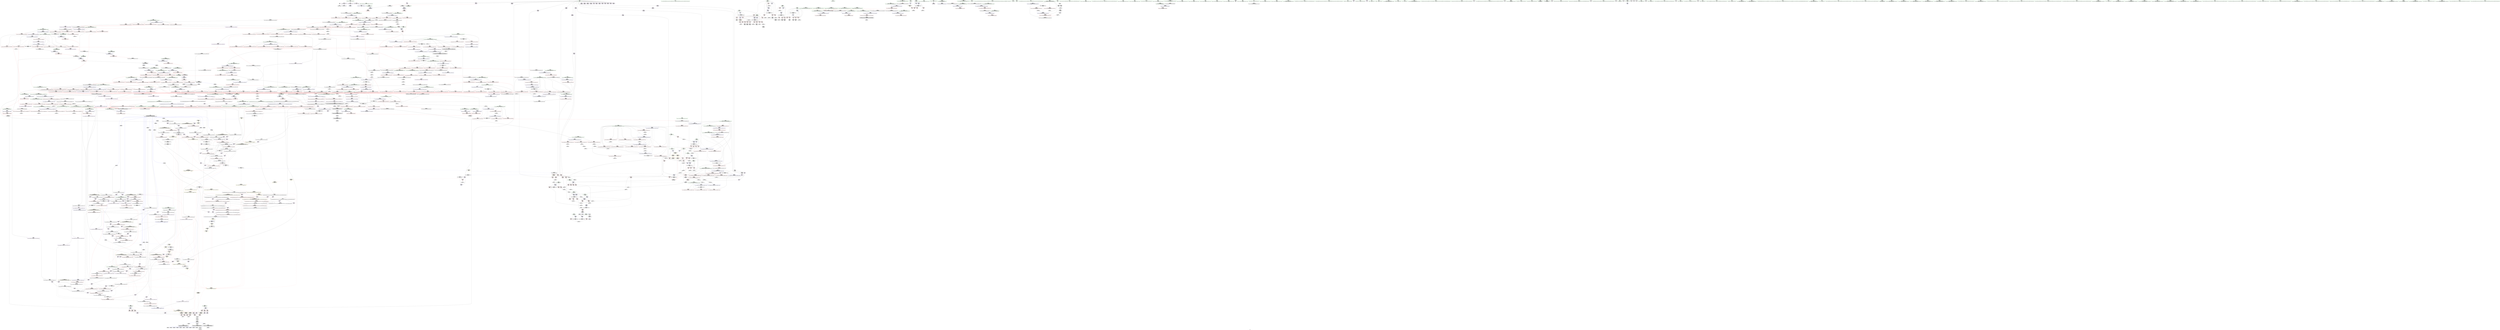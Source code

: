 digraph "SVFG" {
	label="SVFG";

	Node0x556e7617d520 [shape=record,color=grey,label="{NodeID: 0\nNullPtr}"];
	Node0x556e7617d520 -> Node0x556e761e75f0[style=solid];
	Node0x556e7617d520 -> Node0x556e761f3380[style=solid];
	Node0x556e761ef400 [shape=record,color=red,label="{NodeID: 775\n1435\<--1424\n\<--__last.addr\n_ZSt13move_backwardIP3funS1_ET0_T_S3_S2_\n|{<s0>101}}"];
	Node0x556e761ef400:s0 -> Node0x556e7632a200[style=solid,color=red];
	Node0x556e76207c40 [shape=record,color=grey,label="{NodeID: 1550\n1575 = Binary(1573, 1574, )\n}"];
	Node0x556e76207c40 -> Node0x556e76207dc0[style=solid];
	Node0x556e761e5f20 [shape=record,color=purple,label="{NodeID: 443\n1705\<--1302\noffset_1\<--\n}"];
	Node0x556e761e5f20 -> Node0x556e761f2180[style=solid];
	Node0x556e761da080 [shape=record,color=green,label="{NodeID: 111\n676\<--677\n_ZSt21__unguarded_partitionIP3funN9__gnu_cxx5__ops15_Iter_less_iterEET_S5_S5_S5_T0_\<--_ZSt21__unguarded_partitionIP3funN9__gnu_cxx5__ops15_Iter_less_iterEET_S5_S5_S5_T0__field_insensitive\n}"];
	Node0x556e761f4f50 [shape=record,color=blue,label="{NodeID: 886\n354\<--396\ni\<--inc14\nmain\n}"];
	Node0x556e761f4f50 -> Node0x556e761fc4d0[style=dashed];
	Node0x556e761f4f50 -> Node0x556e761fc5a0[style=dashed];
	Node0x556e761f4f50 -> Node0x556e761fc670[style=dashed];
	Node0x556e761f4f50 -> Node0x556e761fc740[style=dashed];
	Node0x556e761f4f50 -> Node0x556e761fc810[style=dashed];
	Node0x556e761f4f50 -> Node0x556e761f4f50[style=dashed];
	Node0x556e761f4f50 -> Node0x556e76294c50[style=dashed];
	Node0x556e7629c950 [shape=record,color=black,label="{NodeID: 1661\nMR_138V_3 = PHI(MR_138V_4, MR_138V_2, )\npts\{734 \}\n}"];
	Node0x556e7629c950 -> Node0x556e761ff8d0[style=dashed];
	Node0x556e7629c950 -> Node0x556e761ff9a0[style=dashed];
	Node0x556e7629c950 -> Node0x556e761f6540[style=dashed];
	Node0x556e761fb8a0 [shape=record,color=red,label="{NodeID: 554\n286\<--203\n\<--rr\n_Z4workv\n}"];
	Node0x556e761fb8a0 -> Node0x556e7623a6f0[style=solid];
	Node0x556e761de7c0 [shape=record,color=green,label="{NodeID: 222\n1529\<--1530\n__first.addr\<--__first.addr_field_insensitive\n_ZSt22__copy_move_backward_aILb1EP3funS1_ET1_T0_S3_S2_\n}"];
	Node0x556e761de7c0 -> Node0x556e761f0030[style=solid];
	Node0x556e761de7c0 -> Node0x556e7621b870[style=solid];
	Node0x556e7621a1b0 [shape=record,color=blue,label="{NodeID: 997\n1322\<--1340\n__i\<--add.ptr\n_ZSt16__insertion_sortIP3funN9__gnu_cxx5__ops15_Iter_less_iterEEvT_S5_T0_\n}"];
	Node0x556e7621a1b0 -> Node0x556e762061a0[style=dashed];
	Node0x556e7621a1b0 -> Node0x556e76206270[style=dashed];
	Node0x556e7621a1b0 -> Node0x556e76206340[style=dashed];
	Node0x556e7621a1b0 -> Node0x556e76206410[style=dashed];
	Node0x556e7621a1b0 -> Node0x556e762064e0[style=dashed];
	Node0x556e7621a1b0 -> Node0x556e762065b0[style=dashed];
	Node0x556e7621a1b0 -> Node0x556e761eee50[style=dashed];
	Node0x556e7621a1b0 -> Node0x556e7621a5c0[style=dashed];
	Node0x556e7621a1b0 -> Node0x556e7629fb50[style=dashed];
	Node0x556e762012d0 [shape=record,color=red,label="{NodeID: 665\n913\<--910\n\<--__t.addr\n_ZSt4moveIR3funEONSt16remove_referenceIT_E4typeEOS3_\n}"];
	Node0x556e762012d0 -> Node0x556e761ea230[style=solid];
	Node0x556e761ec450 [shape=record,color=black,label="{NodeID: 333\n1556\<--1597\n_ZNSt20__copy_move_backwardILb1ELb1ESt26random_access_iterator_tagE13__copy_move_bI3funEEPT_PKS4_S7_S5__ret\<--add.ptr2\n_ZNSt20__copy_move_backwardILb1ELb1ESt26random_access_iterator_tagE13__copy_move_bI3funEEPT_PKS4_S7_S5_\n|{<s0>114}}"];
	Node0x556e761ec450:s0 -> Node0x556e76327060[style=solid,color=blue];
	Node0x556e763277e0 [shape=record,color=black,label="{NodeID: 2215\n1558 = PHI(1543, )\n1st arg _ZNSt20__copy_move_backwardILb1ELb1ESt26random_access_iterator_tagE13__copy_move_bI3funEEPT_PKS4_S7_S5_ }"];
	Node0x556e763277e0 -> Node0x556e7621bd50[style=solid];
	Node0x556e761d60c0 [shape=record,color=green,label="{NodeID: 1\n7\<--1\n__dso_handle\<--dummyObj\nGlob }"];
	Node0x556e761ef4d0 [shape=record,color=red,label="{NodeID: 776\n1437\<--1426\n\<--__result.addr\n_ZSt13move_backwardIP3funS1_ET0_T_S3_S2_\n|{<s0>102}}"];
	Node0x556e761ef4d0:s0 -> Node0x556e76327560[style=solid,color=red];
	Node0x556e76207dc0 [shape=record,color=grey,label="{NodeID: 1551\n1576 = Binary(1575, 263, )\n}"];
	Node0x556e76207dc0 -> Node0x556e7621bef0[style=solid];
	Node0x556e761e5ff0 [shape=record,color=purple,label="{NodeID: 444\n1707\<--1306\noffset_0\<--\n}"];
	Node0x556e761e5ff0 -> Node0x556e76219e70[style=solid];
	Node0x556e761da180 [shape=record,color=green,label="{NodeID: 112\n683\<--684\n__comp\<--__comp_field_insensitive\n_ZSt13__heap_selectIP3funN9__gnu_cxx5__ops15_Iter_less_iterEEvT_S5_S5_T0_\n|{<s0>36|<s1>37|<s2>38}}"];
	Node0x556e761da180:s0 -> Node0x556e7632b140[style=solid,color=red];
	Node0x556e761da180:s1 -> Node0x556e7632e4f0[style=solid,color=red];
	Node0x556e761da180:s2 -> Node0x556e7632e3a0[style=solid,color=red];
	Node0x556e761f5020 [shape=record,color=blue,label="{NodeID: 887\n352\<--420\nct\<--inc22\nmain\n}"];
	Node0x556e761f5020 -> Node0x556e76294750[style=dashed];
	Node0x556e7629ce50 [shape=record,color=black,label="{NodeID: 1662\nMR_280V_3 = PHI(MR_280V_4, MR_280V_2, )\npts\{1393 \}\n}"];
	Node0x556e7629ce50 -> Node0x556e761ef0c0[style=dashed];
	Node0x556e7629ce50 -> Node0x556e761ef190[style=dashed];
	Node0x556e7629ce50 -> Node0x556e761ef260[style=dashed];
	Node0x556e7629ce50 -> Node0x556e7621a900[style=dashed];
	Node0x556e761fb970 [shape=record,color=red,label="{NodeID: 555\n292\<--203\n\<--rr\n_Z4workv\n}"];
	Node0x556e761fb970 -> Node0x556e7623a270[style=solid];
	Node0x556e761de890 [shape=record,color=green,label="{NodeID: 223\n1531\<--1532\n__last.addr\<--__last.addr_field_insensitive\n_ZSt22__copy_move_backward_aILb1EP3funS1_ET1_T0_S3_S2_\n}"];
	Node0x556e761de890 -> Node0x556e761f0100[style=solid];
	Node0x556e761de890 -> Node0x556e7621b940[style=solid];
	Node0x556e7621a280 [shape=record,color=blue, style = dotted,label="{NodeID: 998\n1713\<--1715\noffset_0\<--dummyVal\n_ZSt16__insertion_sortIP3funN9__gnu_cxx5__ops15_Iter_less_iterEEvT_S5_T0_\n}"];
	Node0x556e7621a280 -> Node0x556e761f2590[style=dashed];
	Node0x556e7621a280 -> Node0x556e76298850[style=dashed];
	Node0x556e762013a0 [shape=record,color=red,label="{NodeID: 666\n964\<--925\n\<--__first.addr\n_ZSt13__adjust_heapIP3funlS0_N9__gnu_cxx5__ops15_Iter_less_iterEEvT_T0_S6_T1_T2_\n}"];
	Node0x556e762013a0 -> Node0x556e761f7d50[style=solid];
	Node0x556e761ec520 [shape=record,color=black,label="{NodeID: 334\n1604\<--1620\n_ZNK9__gnu_cxx5__ops14_Val_less_iterclI3funPS3_EEbRT_T0__ret\<--call\n_ZNK9__gnu_cxx5__ops14_Val_less_iterclI3funPS3_EEbRT_T0_\n|{<s0>105}}"];
	Node0x556e761ec520:s0 -> Node0x556e763267a0[style=solid,color=blue];
	Node0x556e76327920 [shape=record,color=black,label="{NodeID: 2216\n1559 = PHI(1544, )\n2nd arg _ZNSt20__copy_move_backwardILb1ELb1ESt26random_access_iterator_tagE13__copy_move_bI3funEEPT_PKS4_S7_S5_ }"];
	Node0x556e76327920 -> Node0x556e7621be20[style=solid];
	Node0x556e761d6480 [shape=record,color=green,label="{NodeID: 2\n9\<--1\n\<--dummyObj\nCan only get source location for instruction, argument, global var or function.}"];
	Node0x556e761ef5a0 [shape=record,color=red,label="{NodeID: 777\n1453\<--1446\n\<--__last.addr\n_ZSt25__unguarded_linear_insertIP3funN9__gnu_cxx5__ops14_Val_less_iterEEvT_T0_\n|{<s0>103}}"];
	Node0x556e761ef5a0:s0 -> Node0x556e7632d130[style=solid,color=red];
	Node0x556e76207f40 [shape=record,color=grey,label="{NodeID: 1552\n1087 = Binary(1086, 285, )\n}"];
	Node0x556e76207f40 -> Node0x556e762186e0[style=solid];
	Node0x556e761e60c0 [shape=record,color=purple,label="{NodeID: 445\n1710\<--1306\noffset_1\<--\n}"];
	Node0x556e761e60c0 -> Node0x556e76219f40[style=solid];
	Node0x556e761da250 [shape=record,color=green,label="{NodeID: 113\n685\<--686\n__first.addr\<--__first.addr_field_insensitive\n_ZSt13__heap_selectIP3funN9__gnu_cxx5__ops15_Iter_less_iterEEvT_S5_S5_T0_\n}"];
	Node0x556e761da250 -> Node0x556e761fee40[style=solid];
	Node0x556e761da250 -> Node0x556e761fef10[style=solid];
	Node0x556e761da250 -> Node0x556e761fefe0[style=solid];
	Node0x556e761da250 -> Node0x556e761f5ec0[style=solid];
	Node0x556e761f50f0 [shape=record,color=blue,label="{NodeID: 888\n449\<--445\n__first.addr\<--__first\n_ZSt6__sortIP3funN9__gnu_cxx5__ops15_Iter_less_iterEEvT_S5_T0_\n}"];
	Node0x556e761f50f0 -> Node0x556e761fc9b0[style=dashed];
	Node0x556e761f50f0 -> Node0x556e761fca80[style=dashed];
	Node0x556e761f50f0 -> Node0x556e761fcb50[style=dashed];
	Node0x556e761f50f0 -> Node0x556e761fcc20[style=dashed];
	Node0x556e7629d350 [shape=record,color=black,label="{NodeID: 1663\nMR_2V_2 = PHI(MR_2V_3, MR_2V_1, )\npts\{20 \}\n|{<s0>30|<s1>99|<s2>99|<s3>99}}"];
	Node0x556e7629d350:s0 -> Node0x556e761bb550[style=dashed,color=blue];
	Node0x556e7629d350:s1 -> Node0x556e761f2730[style=dashed,color=red];
	Node0x556e7629d350:s2 -> Node0x556e761f2800[style=dashed,color=red];
	Node0x556e7629d350:s3 -> Node0x556e76296050[style=dashed,color=red];
	Node0x556e761fba40 [shape=record,color=red,label="{NodeID: 556\n298\<--205\n\<--mm1\n_Z4workv\n|{<s0>5}}"];
	Node0x556e761fba40:s0 -> Node0x556e7632cbb0[style=solid,color=red];
	Node0x556e761de960 [shape=record,color=green,label="{NodeID: 224\n1533\<--1534\n__result.addr\<--__result.addr_field_insensitive\n_ZSt22__copy_move_backward_aILb1EP3funS1_ET1_T0_S3_S2_\n}"];
	Node0x556e761de960 -> Node0x556e761f01d0[style=solid];
	Node0x556e761de960 -> Node0x556e7621ba10[style=solid];
	Node0x556e7621a350 [shape=record,color=blue, style = dotted,label="{NodeID: 999\n1716\<--1718\noffset_1\<--dummyVal\n_ZSt16__insertion_sortIP3funN9__gnu_cxx5__ops15_Iter_less_iterEEvT_S5_T0_\n}"];
	Node0x556e7621a350 -> Node0x556e761f2660[style=dashed];
	Node0x556e7621a350 -> Node0x556e76298d50[style=dashed];
	Node0x556e76201470 [shape=record,color=red,label="{NodeID: 667\n967\<--925\n\<--__first.addr\n_ZSt13__adjust_heapIP3funlS0_N9__gnu_cxx5__ops15_Iter_less_iterEEvT_T0_S6_T1_T2_\n}"];
	Node0x556e76201470 -> Node0x556e761f7e20[style=solid];
	Node0x556e761ec5f0 [shape=record,color=purple,label="{NodeID: 335\n38\<--4\n\<--_ZStL8__ioinit\n__cxx_global_var_init\n}"];
	Node0x556e76327a60 [shape=record,color=black,label="{NodeID: 2217\n1443 = PHI(1369, 1409, )\n0th arg _ZSt25__unguarded_linear_insertIP3funN9__gnu_cxx5__ops14_Val_less_iterEEvT_T0_ }"];
	Node0x556e76327a60 -> Node0x556e7621ac40[style=solid];
	Node0x556e761d6510 [shape=record,color=green,label="{NodeID: 3\n12\<--1\n\<--dummyObj\nCan only get source location for instruction, argument, global var or function.|{<s0>52}}"];
	Node0x556e761d6510:s0 -> Node0x556e7632a9e0[style=solid,color=red];
	Node0x556e761ef670 [shape=record,color=red,label="{NodeID: 778\n1458\<--1446\n\<--__last.addr\n_ZSt25__unguarded_linear_insertIP3funN9__gnu_cxx5__ops14_Val_less_iterEEvT_T0_\n}"];
	Node0x556e761ef670 -> Node0x556e7621aeb0[style=solid];
	Node0x556e762080c0 [shape=record,color=grey,label="{NodeID: 1553\n184 = Binary(183, 182, )\n}"];
	Node0x556e762080c0 -> Node0x556e761f3bd0[style=solid];
	Node0x556e761e6190 [shape=record,color=purple,label="{NodeID: 446\n1708\<--1307\noffset_0\<--\n}"];
	Node0x556e761e6190 -> Node0x556e761f2250[style=solid];
	Node0x556e761dee00 [shape=record,color=green,label="{NodeID: 114\n687\<--688\n__middle.addr\<--__middle.addr_field_insensitive\n_ZSt13__heap_selectIP3funN9__gnu_cxx5__ops15_Iter_less_iterEEvT_S5_S5_T0_\n}"];
	Node0x556e761dee00 -> Node0x556e761ff0b0[style=solid];
	Node0x556e761dee00 -> Node0x556e761ff180[style=solid];
	Node0x556e761dee00 -> Node0x556e761ff250[style=solid];
	Node0x556e761dee00 -> Node0x556e761f5f90[style=solid];
	Node0x556e761f51c0 [shape=record,color=blue,label="{NodeID: 889\n451\<--446\n__last.addr\<--__last\n_ZSt6__sortIP3funN9__gnu_cxx5__ops15_Iter_less_iterEEvT_S5_T0_\n}"];
	Node0x556e761f51c0 -> Node0x556e761fccf0[style=dashed];
	Node0x556e761f51c0 -> Node0x556e761fcdc0[style=dashed];
	Node0x556e761f51c0 -> Node0x556e761fce90[style=dashed];
	Node0x556e761f51c0 -> Node0x556e761fcf60[style=dashed];
	Node0x556e7629d850 [shape=record,color=black,label="{NodeID: 1664\nMR_2V_2 = PHI(MR_2V_4, MR_2V_1, )\npts\{20 \}\n|{|<s4>63}}"];
	Node0x556e7629d850 -> Node0x556e761f1bd0[style=dashed];
	Node0x556e7629d850 -> Node0x556e761f1d70[style=dashed];
	Node0x556e7629d850 -> Node0x556e762187b0[style=dashed];
	Node0x556e7629d850 -> Node0x556e76218af0[style=dashed];
	Node0x556e7629d850:s4 -> Node0x556e762a2640[style=dashed,color=red];
	Node0x556e761fbb10 [shape=record,color=red,label="{NodeID: 557\n312\<--205\n\<--mm1\n_Z4workv\n}"];
	Node0x556e761fbb10 -> Node0x556e762391f0[style=solid];
	Node0x556e761dea30 [shape=record,color=green,label="{NodeID: 225\n1535\<--1536\n__simple\<--__simple_field_insensitive\n_ZSt22__copy_move_backward_aILb1EP3funS1_ET1_T0_S3_S2_\n}"];
	Node0x556e761dea30 -> Node0x556e7621bae0[style=solid];
	Node0x556e7621a420 [shape=record,color=blue, style = dotted,label="{NodeID: 1000\n1719\<--1721\noffset_0\<--dummyVal\n_ZSt16__insertion_sortIP3funN9__gnu_cxx5__ops15_Iter_less_iterEEvT_S5_T0_\n}"];
	Node0x556e7621a420 -> Node0x556e761f2660[style=dashed];
	Node0x556e7621a420 -> Node0x556e7621a4f0[style=dashed];
	Node0x556e76201540 [shape=record,color=red,label="{NodeID: 668\n977\<--925\n\<--__first.addr\n_ZSt13__adjust_heapIP3funlS0_N9__gnu_cxx5__ops15_Iter_less_iterEEvT_T0_S6_T1_T2_\n}"];
	Node0x556e76201540 -> Node0x556e761f7ef0[style=solid];
	Node0x556e761ec6c0 [shape=record,color=purple,label="{NodeID: 336\n125\<--18\narrayidx\<--data\n_Z7getdaysx\n}"];
	Node0x556e76327c70 [shape=record,color=black,label="{NodeID: 2218\n1130 = PHI(1094, )\n0th arg _ZNK9__gnu_cxx5__ops14_Iter_less_valclIP3funS3_EEbT_RT0_ }"];
	Node0x556e76327c70 -> Node0x556e76218c90[style=solid];
	Node0x556e761d65a0 [shape=record,color=green,label="{NodeID: 4\n21\<--1\n_ZSt3cin\<--dummyObj\nGlob }"];
	Node0x556e761ef740 [shape=record,color=red,label="{NodeID: 779\n1471\<--1446\n\<--__last.addr\n_ZSt25__unguarded_linear_insertIP3funN9__gnu_cxx5__ops14_Val_less_iterEEvT_T0_\n}"];
	Node0x556e761ef740 -> Node0x556e761ebb60[style=solid];
	Node0x556e76208240 [shape=record,color=grey,label="{NodeID: 1554\n189 = Binary(188, 133, )\n}"];
	Node0x556e76208240 -> Node0x556e761f3ca0[style=solid];
	Node0x556e761e6260 [shape=record,color=purple,label="{NodeID: 447\n1711\<--1307\noffset_1\<--\n}"];
	Node0x556e761e6260 -> Node0x556e761f2320[style=solid];
	Node0x556e761dee90 [shape=record,color=green,label="{NodeID: 115\n689\<--690\n__last.addr\<--__last.addr_field_insensitive\n_ZSt13__heap_selectIP3funN9__gnu_cxx5__ops15_Iter_less_iterEEvT_S5_S5_T0_\n}"];
	Node0x556e761dee90 -> Node0x556e761ff320[style=solid];
	Node0x556e761dee90 -> Node0x556e761f6060[style=solid];
	Node0x556e761f5290 [shape=record,color=blue,label="{NodeID: 890\n495\<--490\n__first.addr\<--__first\n_ZSt16__introsort_loopIP3funlN9__gnu_cxx5__ops15_Iter_less_iterEEvT_S5_T0_T1_\n}"];
	Node0x556e761f5290 -> Node0x556e761fd030[style=dashed];
	Node0x556e761f5290 -> Node0x556e761fd100[style=dashed];
	Node0x556e761f5290 -> Node0x556e761fd1d0[style=dashed];
	Node0x556e7629dd50 [shape=record,color=black,label="{NodeID: 1665\nMR_204V_3 = PHI(MR_204V_4, MR_204V_2, )\npts\{1069 \}\n}"];
	Node0x556e7629dd50 -> Node0x556e762030e0[style=dashed];
	Node0x556e7629dd50 -> Node0x556e762031b0[style=dashed];
	Node0x556e7629dd50 -> Node0x556e76203350[style=dashed];
	Node0x556e7629dd50 -> Node0x556e76218950[style=dashed];
	Node0x556e761fbbe0 [shape=record,color=red,label="{NodeID: 558\n301\<--207\n\<--mm2\n_Z4workv\n|{<s0>6}}"];
	Node0x556e761fbbe0:s0 -> Node0x556e7632cbb0[style=solid,color=red];
	Node0x556e761deb00 [shape=record,color=green,label="{NodeID: 226\n1546\<--1547\n_ZNSt20__copy_move_backwardILb1ELb1ESt26random_access_iterator_tagE13__copy_move_bI3funEEPT_PKS4_S7_S5_\<--_ZNSt20__copy_move_backwardILb1ELb1ESt26random_access_iterator_tagE13__copy_move_bI3funEEPT_PKS4_S7_S5__field_insensitive\n}"];
	Node0x556e7621a4f0 [shape=record,color=blue, style = dotted,label="{NodeID: 1001\n1722\<--1724\noffset_1\<--dummyVal\n_ZSt16__insertion_sortIP3funN9__gnu_cxx5__ops15_Iter_less_iterEEvT_S5_T0_\n}"];
	Node0x556e7621a4f0 -> Node0x556e7628ed50[style=dashed];
	Node0x556e76201610 [shape=record,color=red,label="{NodeID: 669\n981\<--925\n\<--__first.addr\n_ZSt13__adjust_heapIP3funlS0_N9__gnu_cxx5__ops15_Iter_less_iterEEvT_T0_S6_T1_T2_\n}"];
	Node0x556e76201610 -> Node0x556e761f7fc0[style=solid];
	Node0x556e761ec790 [shape=record,color=purple,label="{NodeID: 337\n126\<--18\ntime\<--data\n_Z7getdaysx\n}"];
	Node0x556e761ec790 -> Node0x556e761fa930[style=solid];
	Node0x556e76327d80 [shape=record,color=black,label="{NodeID: 2219\n1131 = PHI(1097, )\n1st arg _ZNK9__gnu_cxx5__ops14_Iter_less_valclIP3funS3_EEbT_RT0_ }"];
	Node0x556e76327d80 -> Node0x556e76218d60[style=solid];
	Node0x556e761d6630 [shape=record,color=green,label="{NodeID: 5\n22\<--1\n_ZSt4cout\<--dummyObj\nGlob }"];
	Node0x556e761ef810 [shape=record,color=red,label="{NodeID: 780\n1482\<--1446\n\<--__last.addr\n_ZSt25__unguarded_linear_insertIP3funN9__gnu_cxx5__ops14_Val_less_iterEEvT_T0_\n}"];
	Node0x556e761ef810 -> Node0x556e761ebd00[style=solid];
	Node0x556e762083c0 [shape=record,color=grey,label="{NodeID: 1555\n1589 = Binary(263, 1588, )\n}"];
	Node0x556e761e6330 [shape=record,color=purple,label="{NodeID: 448\n1340\<--1339\nadd.ptr\<--\n_ZSt16__insertion_sortIP3funN9__gnu_cxx5__ops15_Iter_less_iterEEvT_S5_T0_\n}"];
	Node0x556e761e6330 -> Node0x556e7621a1b0[style=solid];
	Node0x556e761def60 [shape=record,color=green,label="{NodeID: 116\n691\<--692\n__i\<--__i_field_insensitive\n_ZSt13__heap_selectIP3funN9__gnu_cxx5__ops15_Iter_less_iterEEvT_S5_S5_T0_\n}"];
	Node0x556e761def60 -> Node0x556e761ff3f0[style=solid];
	Node0x556e761def60 -> Node0x556e761ff4c0[style=solid];
	Node0x556e761def60 -> Node0x556e761ff590[style=solid];
	Node0x556e761def60 -> Node0x556e761ff660[style=solid];
	Node0x556e761def60 -> Node0x556e761f6130[style=solid];
	Node0x556e761def60 -> Node0x556e761f6200[style=solid];
	Node0x556e761f5360 [shape=record,color=blue,label="{NodeID: 891\n497\<--491\n__last.addr\<--__last\n_ZSt16__introsort_loopIP3funlN9__gnu_cxx5__ops15_Iter_less_iterEEvT_S5_T0_T1_\n}"];
	Node0x556e761f5360 -> Node0x556e7628bb50[style=dashed];
	Node0x556e7629e250 [shape=record,color=black,label="{NodeID: 1666\nMR_210V_3 = PHI(MR_210V_4, MR_210V_2, )\npts\{1075 \}\n}"];
	Node0x556e7629e250 -> Node0x556e762035c0[style=dashed];
	Node0x556e7629e250 -> Node0x556e76203690[style=dashed];
	Node0x556e7629e250 -> Node0x556e76203760[style=dashed];
	Node0x556e7629e250 -> Node0x556e76218a20[style=dashed];
	Node0x556e761fbcb0 [shape=record,color=red,label="{NodeID: 559\n308\<--207\n\<--mm2\n_Z4workv\n}"];
	Node0x556e761fbcb0 -> Node0x556e76239670[style=solid];
	Node0x556e761dec00 [shape=record,color=green,label="{NodeID: 227\n1551\<--1552\n__it.addr\<--__it.addr_field_insensitive\n_ZSt12__niter_baseIP3funET_S2_\n}"];
	Node0x556e761dec00 -> Node0x556e761f02a0[style=solid];
	Node0x556e761dec00 -> Node0x556e7621bbb0[style=solid];
	Node0x556e7621a5c0 [shape=record,color=blue,label="{NodeID: 1002\n1322\<--1379\n__i\<--incdec.ptr\n_ZSt16__insertion_sortIP3funN9__gnu_cxx5__ops15_Iter_less_iterEEvT_S5_T0_\n}"];
	Node0x556e7621a5c0 -> Node0x556e762061a0[style=dashed];
	Node0x556e7621a5c0 -> Node0x556e76206270[style=dashed];
	Node0x556e7621a5c0 -> Node0x556e76206340[style=dashed];
	Node0x556e7621a5c0 -> Node0x556e76206410[style=dashed];
	Node0x556e7621a5c0 -> Node0x556e762064e0[style=dashed];
	Node0x556e7621a5c0 -> Node0x556e762065b0[style=dashed];
	Node0x556e7621a5c0 -> Node0x556e761eee50[style=dashed];
	Node0x556e7621a5c0 -> Node0x556e7621a5c0[style=dashed];
	Node0x556e7621a5c0 -> Node0x556e7629fb50[style=dashed];
	Node0x556e762016e0 [shape=record,color=red,label="{NodeID: 670\n1004\<--925\n\<--__first.addr\n_ZSt13__adjust_heapIP3funlS0_N9__gnu_cxx5__ops15_Iter_less_iterEEvT_T0_S6_T1_T2_\n}"];
	Node0x556e762016e0 -> Node0x556e761f8090[style=solid];
	Node0x556e761ec860 [shape=record,color=purple,label="{NodeID: 338\n135\<--18\narrayidx4\<--data\n_Z7getdaysx\n}"];
	Node0x556e76327e90 [shape=record,color=black,label="{NodeID: 2220\n1132 = PHI(1064, )\n2nd arg _ZNK9__gnu_cxx5__ops14_Iter_less_valclIP3funS3_EEbT_RT0_ }"];
	Node0x556e76327e90 -> Node0x556e76218e30[style=solid];
	Node0x556e761d6e70 [shape=record,color=green,label="{NodeID: 6\n23\<--1\n.str\<--dummyObj\nGlob }"];
	Node0x556e761ef8e0 [shape=record,color=red,label="{NodeID: 781\n1460\<--1450\n\<--__next\n_ZSt25__unguarded_linear_insertIP3funN9__gnu_cxx5__ops14_Val_less_iterEEvT_T0_\n}"];
	Node0x556e761ef8e0 -> Node0x556e761f6f80[style=solid];
	Node0x556e76208540 [shape=record,color=grey,label="{NodeID: 1556\n1086 = Binary(1085, 155, )\n}"];
	Node0x556e76208540 -> Node0x556e76207f40[style=solid];
	Node0x556e761e6400 [shape=record,color=purple,label="{NodeID: 449\n1713\<--1353\noffset_0\<--\n}"];
	Node0x556e761e6400 -> Node0x556e7621a280[style=solid];
	Node0x556e761df030 [shape=record,color=green,label="{NodeID: 117\n699\<--700\n_ZSt11__make_heapIP3funN9__gnu_cxx5__ops15_Iter_less_iterEEvT_S5_RT0_\<--_ZSt11__make_heapIP3funN9__gnu_cxx5__ops15_Iter_less_iterEEvT_S5_RT0__field_insensitive\n}"];
	Node0x556e761f5430 [shape=record,color=blue,label="{NodeID: 892\n499\<--492\n__depth_limit.addr\<--__depth_limit\n_ZSt16__introsort_loopIP3funlN9__gnu_cxx5__ops15_Iter_less_iterEEvT_S5_T0_T1_\n}"];
	Node0x556e761f5430 -> Node0x556e7628c050[style=dashed];
	Node0x556e7629e750 [shape=record,color=black,label="{NodeID: 1667\nMR_238V_5 = PHI(MR_238V_6, MR_238V_4, )\npts\{1226 \}\n}"];
	Node0x556e7629e750 -> Node0x556e76205160[style=dashed];
	Node0x556e7629e750 -> Node0x556e76205230[style=dashed];
	Node0x556e7629e750 -> Node0x556e76205300[style=dashed];
	Node0x556e7629e750 -> Node0x556e762053d0[style=dashed];
	Node0x556e7629e750 -> Node0x556e762054a0[style=dashed];
	Node0x556e7629e750 -> Node0x556e76219580[style=dashed];
	Node0x556e7629e750 -> Node0x556e76219650[style=dashed];
	Node0x556e761fbd80 [shape=record,color=red,label="{NodeID: 560\n304\<--209\n\<--d1\n_Z4workv\n}"];
	Node0x556e761fbd80 -> Node0x556e7620a340[style=solid];
	Node0x556e761decd0 [shape=record,color=green,label="{NodeID: 228\n1560\<--1561\n__first.addr\<--__first.addr_field_insensitive\n_ZNSt20__copy_move_backwardILb1ELb1ESt26random_access_iterator_tagE13__copy_move_bI3funEEPT_PKS4_S7_S5_\n}"];
	Node0x556e761decd0 -> Node0x556e761f0370[style=solid];
	Node0x556e761decd0 -> Node0x556e761f0440[style=solid];
	Node0x556e761decd0 -> Node0x556e7621bc80[style=solid];
	Node0x556e7621a690 [shape=record,color=blue,label="{NodeID: 1003\n1388\<--1384\n__first.addr\<--__first\n_ZSt26__unguarded_insertion_sortIP3funN9__gnu_cxx5__ops15_Iter_less_iterEEvT_S5_T0_\n}"];
	Node0x556e7621a690 -> Node0x556e761eef20[style=dashed];
	Node0x556e762017b0 [shape=record,color=red,label="{NodeID: 671\n1009\<--925\n\<--__first.addr\n_ZSt13__adjust_heapIP3funlS0_N9__gnu_cxx5__ops15_Iter_less_iterEEvT_T0_S6_T1_T2_\n}"];
	Node0x556e762017b0 -> Node0x556e761f8160[style=solid];
	Node0x556e761ec930 [shape=record,color=purple,label="{NodeID: 339\n136\<--18\ntime5\<--data\n_Z7getdaysx\n}"];
	Node0x556e761ec930 -> Node0x556e761faa00[style=solid];
	Node0x556e76327fa0 [shape=record,color=black,label="{NodeID: 2221\n321 = PHI(217, )\n0th arg _ZSt4sortIP3funEvT_S2_ }"];
	Node0x556e76327fa0 -> Node0x556e761f4a70[style=solid];
	Node0x556e761d6f00 [shape=record,color=green,label="{NodeID: 7\n25\<--1\n.str.1\<--dummyObj\nGlob }"];
	Node0x556e761ef9b0 [shape=record,color=red,label="{NodeID: 782\n1464\<--1450\n\<--__next\n_ZSt25__unguarded_linear_insertIP3funN9__gnu_cxx5__ops14_Val_less_iterEEvT_T0_\n|{<s0>105}}"];
	Node0x556e761ef9b0:s0 -> Node0x556e7632c2e0[style=solid,color=red];
	Node0x556e762086c0 [shape=record,color=grey,label="{NodeID: 1557\n1596 = Binary(12, 1595, )\n}"];
	Node0x556e761e64d0 [shape=record,color=purple,label="{NodeID: 450\n1716\<--1353\noffset_1\<--\n}"];
	Node0x556e761e64d0 -> Node0x556e7621a350[style=solid];
	Node0x556e761df130 [shape=record,color=green,label="{NodeID: 118\n711\<--712\n_ZNK9__gnu_cxx5__ops15_Iter_less_iterclIP3funS4_EEbT_T0_\<--_ZNK9__gnu_cxx5__ops15_Iter_less_iterclIP3funS4_EEbT_T0__field_insensitive\n}"];
	Node0x556e761f5500 [shape=record,color=blue,label="{NodeID: 893\n499\<--532\n__depth_limit.addr\<--dec\n_ZSt16__introsort_loopIP3funlN9__gnu_cxx5__ops15_Iter_less_iterEEvT_S5_T0_T1_\n}"];
	Node0x556e761f5500 -> Node0x556e761fd850[style=dashed];
	Node0x556e761f5500 -> Node0x556e7628c050[style=dashed];
	Node0x556e761fbe50 [shape=record,color=red,label="{NodeID: 561\n305\<--211\n\<--d2\n_Z4workv\n}"];
	Node0x556e761fbe50 -> Node0x556e7620a340[style=solid];
	Node0x556e761e6f50 [shape=record,color=green,label="{NodeID: 229\n1562\<--1563\n__last.addr\<--__last.addr_field_insensitive\n_ZNSt20__copy_move_backwardILb1ELb1ESt26random_access_iterator_tagE13__copy_move_bI3funEEPT_PKS4_S7_S5_\n}"];
	Node0x556e761e6f50 -> Node0x556e761f0510[style=solid];
	Node0x556e761e6f50 -> Node0x556e7621bd50[style=solid];
	Node0x556e7621a760 [shape=record,color=blue,label="{NodeID: 1004\n1390\<--1385\n__last.addr\<--__last\n_ZSt26__unguarded_insertion_sortIP3funN9__gnu_cxx5__ops15_Iter_less_iterEEvT_S5_T0_\n}"];
	Node0x556e7621a760 -> Node0x556e761eeff0[style=dashed];
	Node0x556e76201880 [shape=record,color=red,label="{NodeID: 672\n1025\<--925\n\<--__first.addr\n_ZSt13__adjust_heapIP3funlS0_N9__gnu_cxx5__ops15_Iter_less_iterEEvT_T0_S6_T1_T2_\n|{<s0>62}}"];
	Node0x556e76201880:s0 -> Node0x556e763291a0[style=solid,color=red];
	Node0x556e761eca00 [shape=record,color=purple,label="{NodeID: 340\n146\<--18\narrayidx8\<--data\n_Z7getdaysx\n}"];
	Node0x556e763280e0 [shape=record,color=black,label="{NodeID: 2222\n322 = PHI(216, )\n1st arg _ZSt4sortIP3funEvT_S2_ }"];
	Node0x556e763280e0 -> Node0x556e761f4b40[style=solid];
	Node0x556e761d6f90 [shape=record,color=green,label="{NodeID: 8\n28\<--1\n\<--dummyObj\nCan only get source location for instruction, argument, global var or function.}"];
	Node0x556e761efa80 [shape=record,color=red,label="{NodeID: 783\n1469\<--1450\n\<--__next\n_ZSt25__unguarded_linear_insertIP3funN9__gnu_cxx5__ops14_Val_less_iterEEvT_T0_\n|{<s0>106}}"];
	Node0x556e761efa80:s0 -> Node0x556e7632d130[style=solid,color=red];
	Node0x556e76208840 [shape=record,color=grey,label="{NodeID: 1558\n71 = cmp(67, 70, )\n}"];
	Node0x556e761e65a0 [shape=record,color=purple,label="{NodeID: 451\n1714\<--1354\noffset_0\<--\n}"];
	Node0x556e761e65a0 -> Node0x556e761f23f0[style=solid];
	Node0x556e761df230 [shape=record,color=green,label="{NodeID: 119\n718\<--719\n_ZSt10__pop_heapIP3funN9__gnu_cxx5__ops15_Iter_less_iterEEvT_S5_S5_RT0_\<--_ZSt10__pop_heapIP3funN9__gnu_cxx5__ops15_Iter_less_iterEEvT_S5_S5_RT0__field_insensitive\n}"];
	Node0x556e761f55d0 [shape=record,color=blue,label="{NodeID: 894\n503\<--537\n__cut\<--call\n_ZSt16__introsort_loopIP3funlN9__gnu_cxx5__ops15_Iter_less_iterEEvT_S5_T0_T1_\n}"];
	Node0x556e761f55d0 -> Node0x556e761fd920[style=dashed];
	Node0x556e761f55d0 -> Node0x556e761fd9f0[style=dashed];
	Node0x556e761f55d0 -> Node0x556e7628c550[style=dashed];
	Node0x556e761fbf20 [shape=record,color=red,label="{NodeID: 562\n236\<--235\n\<--price\n_Z4workv\n}"];
	Node0x556e761fbf20 -> Node0x556e76208cc0[style=solid];
	Node0x556e761e6fe0 [shape=record,color=green,label="{NodeID: 230\n1564\<--1565\n__result.addr\<--__result.addr_field_insensitive\n_ZNSt20__copy_move_backwardILb1ELb1ESt26random_access_iterator_tagE13__copy_move_bI3funEEPT_PKS4_S7_S5_\n}"];
	Node0x556e761e6fe0 -> Node0x556e761f05e0[style=solid];
	Node0x556e761e6fe0 -> Node0x556e761f06b0[style=solid];
	Node0x556e761e6fe0 -> Node0x556e7621be20[style=solid];
	Node0x556e7621a830 [shape=record,color=blue,label="{NodeID: 1005\n1392\<--1402\n__i\<--\n_ZSt26__unguarded_insertion_sortIP3funN9__gnu_cxx5__ops15_Iter_less_iterEEvT_S5_T0_\n}"];
	Node0x556e7621a830 -> Node0x556e7629ce50[style=dashed];
	Node0x556e762a7d40 [shape=record,color=yellow,style=double,label="{NodeID: 1780\n58V_1 = ENCHI(MR_58V_0)\npts\{10 \}\nFun[main]}"];
	Node0x556e762a7d40 -> Node0x556e761f8710[style=dashed];
	Node0x556e76201950 [shape=record,color=red,label="{NodeID: 673\n949\<--927\n\<--__holeIndex.addr\n_ZSt13__adjust_heapIP3funlS0_N9__gnu_cxx5__ops15_Iter_less_iterEEvT_T0_S6_T1_T2_\n}"];
	Node0x556e76201950 -> Node0x556e762175d0[style=solid];
	Node0x556e761ecad0 [shape=record,color=purple,label="{NodeID: 341\n147\<--18\nprice\<--data\n_Z7getdaysx\n}"];
	Node0x556e761ecad0 -> Node0x556e761faad0[style=solid];
	Node0x556e76328220 [shape=record,color=black,label="{NodeID: 2223\n445 = PHI(333, )\n0th arg _ZSt6__sortIP3funN9__gnu_cxx5__ops15_Iter_less_iterEEvT_S5_T0_ }"];
	Node0x556e76328220 -> Node0x556e761f50f0[style=solid];
	Node0x556e761d7020 [shape=record,color=green,label="{NodeID: 9\n90\<--1\n\<--dummyObj\nCan only get source location for instruction, argument, global var or function.}"];
	Node0x556e761efb50 [shape=record,color=red,label="{NodeID: 784\n1475\<--1450\n\<--__next\n_ZSt25__unguarded_linear_insertIP3funN9__gnu_cxx5__ops14_Val_less_iterEEvT_T0_\n}"];
	Node0x556e761efb50 -> Node0x556e7621b1f0[style=solid];
	Node0x556e762089c0 [shape=record,color=grey,label="{NodeID: 1559\n519 = cmp(518, 263, )\n}"];
	Node0x556e761e6670 [shape=record,color=purple,label="{NodeID: 452\n1717\<--1354\noffset_1\<--\n}"];
	Node0x556e761e6670 -> Node0x556e761f24c0[style=solid];
	Node0x556e761df330 [shape=record,color=green,label="{NodeID: 120\n731\<--732\n__first.addr\<--__first.addr_field_insensitive\n_ZSt11__sort_heapIP3funN9__gnu_cxx5__ops15_Iter_less_iterEEvT_S5_RT0_\n}"];
	Node0x556e761df330 -> Node0x556e761ff730[style=solid];
	Node0x556e761df330 -> Node0x556e761ff800[style=solid];
	Node0x556e761df330 -> Node0x556e761f62d0[style=solid];
	Node0x556e761f56a0 [shape=record,color=blue,label="{NodeID: 895\n497\<--545\n__last.addr\<--\n_ZSt16__introsort_loopIP3funlN9__gnu_cxx5__ops15_Iter_less_iterEEvT_S5_T0_T1_\n}"];
	Node0x556e761f56a0 -> Node0x556e7628bb50[style=dashed];
	Node0x556e7629f650 [shape=record,color=black,label="{NodeID: 1670\nMR_2V_2 = PHI(MR_2V_1, MR_2V_3, )\npts\{20 \}\n|{<s0>29|<s1>31}}"];
	Node0x556e7629f650:s0 -> Node0x556e762c0d20[style=dashed,color=blue];
	Node0x556e7629f650:s1 -> Node0x556e761bb550[style=dashed,color=blue];
	Node0x556e761fbff0 [shape=record,color=red,label="{NodeID: 563\n242\<--241\n\<--price4\n_Z4workv\n}"];
	Node0x556e761fbff0 -> Node0x556e76208cc0[style=solid];
	Node0x556e761e70b0 [shape=record,color=green,label="{NodeID: 231\n1566\<--1567\n_Num\<--_Num_field_insensitive\n_ZNSt20__copy_move_backwardILb1ELb1ESt26random_access_iterator_tagE13__copy_move_bI3funEEPT_PKS4_S7_S5_\n}"];
	Node0x556e761e70b0 -> Node0x556e761f0780[style=solid];
	Node0x556e761e70b0 -> Node0x556e761f0850[style=solid];
	Node0x556e761e70b0 -> Node0x556e761f0920[style=solid];
	Node0x556e761e70b0 -> Node0x556e761f09f0[style=solid];
	Node0x556e761e70b0 -> Node0x556e7621bef0[style=solid];
	Node0x556e7621a900 [shape=record,color=blue,label="{NodeID: 1006\n1392\<--1414\n__i\<--incdec.ptr\n_ZSt26__unguarded_insertion_sortIP3funN9__gnu_cxx5__ops15_Iter_less_iterEEvT_S5_T0_\n}"];
	Node0x556e7621a900 -> Node0x556e7629ce50[style=dashed];
	Node0x556e76201a20 [shape=record,color=red,label="{NodeID: 674\n951\<--927\n\<--__holeIndex.addr\n_ZSt13__adjust_heapIP3funlS0_N9__gnu_cxx5__ops15_Iter_less_iterEEvT_T0_S6_T1_T2_\n}"];
	Node0x556e76201a20 -> Node0x556e762176a0[style=solid];
	Node0x556e761ecba0 [shape=record,color=purple,label="{NodeID: 342\n165\<--18\narrayidx14\<--data\n_Z7getdaysx\n}"];
	Node0x556e76328360 [shape=record,color=black,label="{NodeID: 2224\n446 = PHI(334, )\n1st arg _ZSt6__sortIP3funN9__gnu_cxx5__ops15_Iter_less_iterEEvT_S5_T0_ }"];
	Node0x556e76328360 -> Node0x556e761f51c0[style=solid];
	Node0x556e761d70b0 [shape=record,color=green,label="{NodeID: 10\n93\<--1\n\<--dummyObj\nCan only get source location for instruction, argument, global var or function.}"];
	Node0x556e761efc20 [shape=record,color=red,label="{NodeID: 785\n1477\<--1450\n\<--__next\n_ZSt25__unguarded_linear_insertIP3funN9__gnu_cxx5__ops14_Val_less_iterEEvT_T0_\n}"];
	Node0x556e761efc20 -> Node0x556e761f7390[style=solid];
	Node0x556e76208b40 [shape=record,color=grey,label="{NodeID: 1560\n230 = cmp(229, 9, )\n}"];
	Node0x556e761e6740 [shape=record,color=purple,label="{NodeID: 453\n1359\<--1358\nadd.ptr4\<--\n_ZSt16__insertion_sortIP3funN9__gnu_cxx5__ops15_Iter_less_iterEEvT_S5_T0_\n|{<s0>93}}"];
	Node0x556e761e6740:s0 -> Node0x556e7632d020[style=solid,color=red];
	Node0x556e761df400 [shape=record,color=green,label="{NodeID: 121\n733\<--734\n__last.addr\<--__last.addr_field_insensitive\n_ZSt11__sort_heapIP3funN9__gnu_cxx5__ops15_Iter_less_iterEEvT_S5_RT0_\n}"];
	Node0x556e761df400 -> Node0x556e761ff8d0[style=solid];
	Node0x556e761df400 -> Node0x556e761ff9a0[style=solid];
	Node0x556e761df400 -> Node0x556e761ffa70[style=solid];
	Node0x556e761df400 -> Node0x556e761ffb40[style=solid];
	Node0x556e761df400 -> Node0x556e761f63a0[style=solid];
	Node0x556e761df400 -> Node0x556e761f6540[style=solid];
	Node0x556e761f5770 [shape=record,color=blue,label="{NodeID: 896\n551\<--550\n__n.addr\<--__n\n_ZSt4__lgl\n}"];
	Node0x556e761f5770 -> Node0x556e761fdac0[style=dashed];
	Node0x556e7629fb50 [shape=record,color=black,label="{NodeID: 1671\nMR_265V_2 = PHI(MR_265V_1, MR_265V_4, )\npts\{1323 \}\n}"];
	Node0x556e761fc0c0 [shape=record,color=red,label="{NodeID: 564\n333\<--323\n\<--__first.addr\n_ZSt4sortIP3funEvT_S2_\n|{<s0>9}}"];
	Node0x556e761fc0c0:s0 -> Node0x556e76328220[style=solid,color=red];
	Node0x556e761e7180 [shape=record,color=green,label="{NodeID: 232\n1591\<--1592\nllvm.memmove.p0i8.p0i8.i64\<--llvm.memmove.p0i8.p0i8.i64_field_insensitive\n}"];
	Node0x556e762c02a0 [shape=record,color=yellow,style=double,label="{NodeID: 2114\n2V_2 = CSCHI(MR_2V_1)\npts\{20 \}\nCS[]|{<s0>3}}"];
	Node0x556e762c02a0:s0 -> Node0x556e7629b550[style=dashed,color=blue];
	Node0x556e7621a9d0 [shape=record,color=blue,label="{NodeID: 1007\n1422\<--1419\n__first.addr\<--__first\n_ZSt13move_backwardIP3funS1_ET0_T_S3_S2_\n}"];
	Node0x556e7621a9d0 -> Node0x556e761ef330[style=dashed];
	Node0x556e76201af0 [shape=record,color=red,label="{NodeID: 675\n982\<--927\n\<--__holeIndex.addr\n_ZSt13__adjust_heapIP3funlS0_N9__gnu_cxx5__ops15_Iter_less_iterEEvT_T0_S6_T1_T2_\n}"];
	Node0x556e761ecc70 [shape=record,color=purple,label="{NodeID: 343\n166\<--18\nprice15\<--data\n_Z7getdaysx\n}"];
	Node0x556e761ecc70 -> Node0x556e761faba0[style=solid];
	Node0x556e763284a0 [shape=record,color=black,label="{NodeID: 2225\n607 = PHI(524, )\n0th arg _ZSt14__partial_sortIP3funN9__gnu_cxx5__ops15_Iter_less_iterEEvT_S5_S5_T0_ }"];
	Node0x556e763284a0 -> Node0x556e761f59e0[style=solid];
	Node0x556e761d7140 [shape=record,color=green,label="{NodeID: 11\n133\<--1\n\<--dummyObj\nCan only get source location for instruction, argument, global var or function.}"];
	Node0x556e761efcf0 [shape=record,color=red,label="{NodeID: 786\n1506\<--1497\n\<--__first.addr\n_ZSt23__copy_move_backward_a2ILb1EP3funS1_ET1_T0_S3_S2_\n|{<s0>110}}"];
	Node0x556e761efcf0:s0 -> Node0x556e7632f540[style=solid,color=red];
	Node0x556e76208cc0 [shape=record,color=grey,label="{NodeID: 1561\n243 = cmp(236, 242, )\n}"];
	Node0x556e76208cc0 -> Node0x556e76235110[style=solid];
	Node0x556e761e6810 [shape=record,color=purple,label="{NodeID: 454\n1719\<--1365\noffset_0\<--\n}"];
	Node0x556e761e6810 -> Node0x556e7621a420[style=solid];
	Node0x556e761df4d0 [shape=record,color=green,label="{NodeID: 122\n735\<--736\n__comp.addr\<--__comp.addr_field_insensitive\n_ZSt11__sort_heapIP3funN9__gnu_cxx5__ops15_Iter_less_iterEEvT_S5_RT0_\n}"];
	Node0x556e761df4d0 -> Node0x556e761ffc10[style=solid];
	Node0x556e761df4d0 -> Node0x556e761f6470[style=solid];
	Node0x556e761f5840 [shape=record,color=blue,label="{NodeID: 897\n568\<--564\n__first.addr\<--__first\n_ZSt22__final_insertion_sortIP3funN9__gnu_cxx5__ops15_Iter_less_iterEEvT_S5_T0_\n}"];
	Node0x556e761f5840 -> Node0x556e761fdb90[style=dashed];
	Node0x556e761f5840 -> Node0x556e761fdc60[style=dashed];
	Node0x556e761f5840 -> Node0x556e761fdd30[style=dashed];
	Node0x556e761f5840 -> Node0x556e761fde00[style=dashed];
	Node0x556e761f5840 -> Node0x556e761fded0[style=dashed];
	Node0x556e762a0050 [shape=record,color=black,label="{NodeID: 1672\nMR_267V_2 = PHI(MR_267V_1, MR_267V_3, )\npts\{13250000 \}\n}"];
	Node0x556e761fc190 [shape=record,color=red,label="{NodeID: 565\n334\<--325\n\<--__last.addr\n_ZSt4sortIP3funEvT_S2_\n|{<s0>9}}"];
	Node0x556e761fc190:s0 -> Node0x556e76328360[style=solid,color=red];
	Node0x556e761e7280 [shape=record,color=green,label="{NodeID: 233\n1608\<--1609\nthis.addr\<--this.addr_field_insensitive\n_ZNK9__gnu_cxx5__ops14_Val_less_iterclI3funPS3_EEbRT_T0_\n}"];
	Node0x556e761e7280 -> Node0x556e761f0ac0[style=solid];
	Node0x556e761e7280 -> Node0x556e7621c160[style=solid];
	Node0x556e7621aaa0 [shape=record,color=blue,label="{NodeID: 1008\n1424\<--1420\n__last.addr\<--__last\n_ZSt13move_backwardIP3funS1_ET0_T_S3_S2_\n}"];
	Node0x556e7621aaa0 -> Node0x556e761ef400[style=dashed];
	Node0x556e76201bc0 [shape=record,color=red,label="{NodeID: 676\n1010\<--927\n\<--__holeIndex.addr\n_ZSt13__adjust_heapIP3funlS0_N9__gnu_cxx5__ops15_Iter_less_iterEEvT_T0_S6_T1_T2_\n}"];
	Node0x556e761ecd40 [shape=record,color=purple,label="{NodeID: 344\n179\<--18\narrayidx20\<--data\n_Z7getdaysx\n}"];
	Node0x556e763285e0 [shape=record,color=black,label="{NodeID: 2226\n608 = PHI(525, )\n1st arg _ZSt14__partial_sortIP3funN9__gnu_cxx5__ops15_Iter_less_iterEEvT_S5_S5_T0_ }"];
	Node0x556e763285e0 -> Node0x556e761f5ab0[style=solid];
	Node0x556e761d7200 [shape=record,color=green,label="{NodeID: 12\n155\<--1\n\<--dummyObj\nCan only get source location for instruction, argument, global var or function.}"];
	Node0x556e761efdc0 [shape=record,color=red,label="{NodeID: 787\n1510\<--1499\n\<--__last.addr\n_ZSt23__copy_move_backward_a2ILb1EP3funS1_ET1_T0_S3_S2_\n|{<s0>111}}"];
	Node0x556e761efdc0:s0 -> Node0x556e7632f540[style=solid,color=red];
	Node0x556e76208e40 [shape=record,color=grey,label="{NodeID: 1562\n829 = cmp(828, 12, )\n}"];
	Node0x556e761e68e0 [shape=record,color=purple,label="{NodeID: 455\n1722\<--1365\noffset_1\<--\n}"];
	Node0x556e761e68e0 -> Node0x556e7621a4f0[style=solid];
	Node0x556e761df5a0 [shape=record,color=green,label="{NodeID: 123\n763\<--764\n__first.addr\<--__first.addr_field_insensitive\n_ZSt11__make_heapIP3funN9__gnu_cxx5__ops15_Iter_less_iterEEvT_S5_RT0_\n}"];
	Node0x556e761df5a0 -> Node0x556e761ffce0[style=solid];
	Node0x556e761df5a0 -> Node0x556e761ffdb0[style=solid];
	Node0x556e761df5a0 -> Node0x556e761ffe80[style=solid];
	Node0x556e761df5a0 -> Node0x556e761fff50[style=solid];
	Node0x556e761df5a0 -> Node0x556e761f6610[style=solid];
	Node0x556e761f5910 [shape=record,color=blue,label="{NodeID: 898\n570\<--565\n__last.addr\<--__last\n_ZSt22__final_insertion_sortIP3funN9__gnu_cxx5__ops15_Iter_less_iterEEvT_S5_T0_\n}"];
	Node0x556e761f5910 -> Node0x556e761fdfa0[style=dashed];
	Node0x556e761f5910 -> Node0x556e761fe070[style=dashed];
	Node0x556e761f5910 -> Node0x556e761fe140[style=dashed];
	Node0x556e762a0550 [shape=record,color=black,label="{NodeID: 1673\nMR_269V_2 = PHI(MR_269V_1, MR_269V_3, )\npts\{13250001 \}\n}"];
	Node0x556e761fc260 [shape=record,color=red,label="{NodeID: 566\n362\<--352\n\<--ct\nmain\n}"];
	Node0x556e761fc260 -> Node0x556e7620adc0[style=solid];
	Node0x556e761e7350 [shape=record,color=green,label="{NodeID: 234\n1610\<--1611\n__val.addr\<--__val.addr_field_insensitive\n_ZNK9__gnu_cxx5__ops14_Val_less_iterclI3funPS3_EEbRT_T0_\n}"];
	Node0x556e761e7350 -> Node0x556e761f0b90[style=solid];
	Node0x556e761e7350 -> Node0x556e7621c230[style=solid];
	Node0x556e7621ab70 [shape=record,color=blue,label="{NodeID: 1009\n1426\<--1421\n__result.addr\<--__result\n_ZSt13move_backwardIP3funS1_ET0_T_S3_S2_\n}"];
	Node0x556e7621ab70 -> Node0x556e761ef4d0[style=dashed];
	Node0x556e76201c90 [shape=record,color=red,label="{NodeID: 677\n1026\<--927\n\<--__holeIndex.addr\n_ZSt13__adjust_heapIP3funlS0_N9__gnu_cxx5__ops15_Iter_less_iterEEvT_T0_S6_T1_T2_\n|{<s0>62}}"];
	Node0x556e76201c90:s0 -> Node0x556e763292e0[style=solid,color=red];
	Node0x556e761ece10 [shape=record,color=purple,label="{NodeID: 345\n180\<--18\nprice21\<--data\n_Z7getdaysx\n}"];
	Node0x556e761ece10 -> Node0x556e761fac70[style=solid];
	Node0x556e76328720 [shape=record,color=black,label="{NodeID: 2227\n609 = PHI(526, )\n2nd arg _ZSt14__partial_sortIP3funN9__gnu_cxx5__ops15_Iter_less_iterEEvT_S5_S5_T0_ }"];
	Node0x556e76328720 -> Node0x556e761f5b80[style=solid];
	Node0x556e761d7300 [shape=record,color=green,label="{NodeID: 13\n249\<--1\n\<--dummyObj\nCan only get source location for instruction, argument, global var or function.}"];
	Node0x556e761efe90 [shape=record,color=red,label="{NodeID: 788\n1512\<--1501\n\<--__result.addr\n_ZSt23__copy_move_backward_a2ILb1EP3funS1_ET1_T0_S3_S2_\n|{<s0>112}}"];
	Node0x556e761efe90:s0 -> Node0x556e7632f540[style=solid,color=red];
	Node0x556e76208fc0 [shape=record,color=grey,label="{NodeID: 1563\n522 = cmp(521, 12, )\n}"];
	Node0x556e761e69b0 [shape=record,color=purple,label="{NodeID: 456\n1720\<--1366\noffset_0\<--\n}"];
	Node0x556e761e69b0 -> Node0x556e761f2590[style=solid];
	Node0x556e761df670 [shape=record,color=green,label="{NodeID: 124\n765\<--766\n__last.addr\<--__last.addr_field_insensitive\n_ZSt11__make_heapIP3funN9__gnu_cxx5__ops15_Iter_less_iterEEvT_S5_RT0_\n}"];
	Node0x556e761df670 -> Node0x556e76200020[style=solid];
	Node0x556e761df670 -> Node0x556e762000f0[style=solid];
	Node0x556e761df670 -> Node0x556e761f66e0[style=solid];
	Node0x556e761f59e0 [shape=record,color=blue,label="{NodeID: 899\n612\<--607\n__first.addr\<--__first\n_ZSt14__partial_sortIP3funN9__gnu_cxx5__ops15_Iter_less_iterEEvT_S5_S5_T0_\n}"];
	Node0x556e761f59e0 -> Node0x556e761fe210[style=dashed];
	Node0x556e761f59e0 -> Node0x556e761fe2e0[style=dashed];
	Node0x556e759d13f0 [shape=record,color=yellow,style=double,label="{NodeID: 1674\n2V_1 = ENCHI(MR_2V_0)\npts\{20 \}\nFun[_ZSt23__copy_move_backward_a2ILb1EP3funS1_ET1_T0_S3_S2_]|{<s0>113}}"];
	Node0x556e759d13f0:s0 -> Node0x556e762a7500[style=dashed,color=red];
	Node0x556e761fc330 [shape=record,color=red,label="{NodeID: 567\n403\<--352\n\<--ct\nmain\n}"];
	Node0x556e761e7420 [shape=record,color=green,label="{NodeID: 235\n1612\<--1613\n__it.addr\<--__it.addr_field_insensitive\n_ZNK9__gnu_cxx5__ops14_Val_less_iterclI3funPS3_EEbRT_T0_\n}"];
	Node0x556e761e7420 -> Node0x556e761f0c60[style=solid];
	Node0x556e761e7420 -> Node0x556e7621c300[style=solid];
	Node0x556e7621ac40 [shape=record,color=blue,label="{NodeID: 1010\n1446\<--1443\n__last.addr\<--__last\n_ZSt25__unguarded_linear_insertIP3funN9__gnu_cxx5__ops14_Val_less_iterEEvT_T0_\n}"];
	Node0x556e7621ac40 -> Node0x556e761ef5a0[style=dashed];
	Node0x556e7621ac40 -> Node0x556e761ef670[style=dashed];
	Node0x556e7621ac40 -> Node0x556e76296550[style=dashed];
	Node0x556e76201d60 [shape=record,color=red,label="{NodeID: 678\n955\<--929\n\<--__len.addr\n_ZSt13__adjust_heapIP3funlS0_N9__gnu_cxx5__ops15_Iter_less_iterEEvT_T0_S6_T1_T2_\n}"];
	Node0x556e76201d60 -> Node0x556e76239070[style=solid];
	Node0x556e761ecee0 [shape=record,color=purple,label="{NodeID: 346\n215\<--18\n\<--data\n_Z4workv\n}"];
	Node0x556e76328860 [shape=record,color=black,label="{NodeID: 2228\n1314 = PHI(588, 601, )\n0th arg _ZSt16__insertion_sortIP3funN9__gnu_cxx5__ops15_Iter_less_iterEEvT_S5_T0_ }"];
	Node0x556e76328860 -> Node0x556e7621a010[style=solid];
	Node0x556e761d7400 [shape=record,color=green,label="{NodeID: 14\n263\<--1\n\<--dummyObj\nCan only get source location for instruction, argument, global var or function.}"];
	Node0x556e761eff60 [shape=record,color=red,label="{NodeID: 789\n1523\<--1520\n\<--__it.addr\n_ZSt12__miter_baseIP3funET_S2_\n}"];
	Node0x556e761eff60 -> Node0x556e761ebea0[style=solid];
	Node0x556e76209140 [shape=record,color=grey,label="{NodeID: 1564\n121 = cmp(119, 120, )\n}"];
	Node0x556e761e6a80 [shape=record,color=purple,label="{NodeID: 457\n1723\<--1366\noffset_1\<--\n}"];
	Node0x556e761e6a80 -> Node0x556e761f2660[style=solid];
	Node0x556e761df740 [shape=record,color=green,label="{NodeID: 125\n767\<--768\n__comp.addr\<--__comp.addr_field_insensitive\n_ZSt11__make_heapIP3funN9__gnu_cxx5__ops15_Iter_less_iterEEvT_S5_RT0_\n}"];
	Node0x556e761df740 -> Node0x556e762001c0[style=solid];
	Node0x556e761df740 -> Node0x556e761f67b0[style=solid];
	Node0x556e761f5ab0 [shape=record,color=blue,label="{NodeID: 900\n614\<--608\n__middle.addr\<--__middle\n_ZSt14__partial_sortIP3funN9__gnu_cxx5__ops15_Iter_less_iterEEvT_S5_S5_T0_\n}"];
	Node0x556e761f5ab0 -> Node0x556e761fe3b0[style=dashed];
	Node0x556e761f5ab0 -> Node0x556e761fe480[style=dashed];
	Node0x556e761fc400 [shape=record,color=red,label="{NodeID: 568\n419\<--352\n\<--ct\nmain\n}"];
	Node0x556e761fc400 -> Node0x556e762074c0[style=solid];
	Node0x556e761e74f0 [shape=record,color=green,label="{NodeID: 236\n29\<--1622\n_GLOBAL__sub_I_Ahyangyi_2_1.cpp\<--_GLOBAL__sub_I_Ahyangyi_2_1.cpp_field_insensitive\n}"];
	Node0x556e761e74f0 -> Node0x556e761f3280[style=solid];
	Node0x556e762c07a0 [shape=record,color=yellow,style=double,label="{NodeID: 2118\n2V_2 = CSCHI(MR_2V_1)\npts\{20 \}\nCS[]|{<s0>24}}"];
	Node0x556e762c07a0:s0 -> Node0x556e762ad600[style=dashed,color=red];
	Node0x556e7621ad10 [shape=record,color=blue, style = dotted,label="{NodeID: 1011\n1725\<--1727\noffset_0\<--dummyVal\n_ZSt25__unguarded_linear_insertIP3funN9__gnu_cxx5__ops14_Val_less_iterEEvT_T0_\n|{|<s2>105}}"];
	Node0x556e7621ad10 -> Node0x556e761f28d0[style=dashed];
	Node0x556e7621ad10 -> Node0x556e761f2a70[style=dashed];
	Node0x556e7621ad10:s2 -> Node0x556e76287c70[style=dashed,color=red];
	Node0x556e76287430 [shape=record,color=yellow,style=double,label="{NodeID: 1786\n68V_1 = ENCHI(MR_68V_0)\npts\{13 15 \}\nFun[main]|{<s0>19|<s1>19}}"];
	Node0x556e76287430:s0 -> Node0x556e762ad8d0[style=dashed,color=red];
	Node0x556e76287430:s1 -> Node0x556e762ad9e0[style=dashed,color=red];
	Node0x556e76201e30 [shape=record,color=red,label="{NodeID: 679\n990\<--929\n\<--__len.addr\n_ZSt13__adjust_heapIP3funlS0_N9__gnu_cxx5__ops15_Iter_less_iterEEvT_T0_S6_T1_T2_\n}"];
	Node0x556e76201e30 -> Node0x556e76237b70[style=solid];
	Node0x556e761ecfb0 [shape=record,color=purple,label="{NodeID: 347\n217\<--18\n\<--data\n_Z4workv\n|{<s0>3}}"];
	Node0x556e761ecfb0:s0 -> Node0x556e76327fa0[style=solid,color=red];
	Node0x556e76328a70 [shape=record,color=black,label="{NodeID: 2229\n1315 = PHI(590, 602, )\n1st arg _ZSt16__insertion_sortIP3funN9__gnu_cxx5__ops15_Iter_less_iterEEvT_S5_T0_ }"];
	Node0x556e76328a70 -> Node0x556e7621a0e0[style=solid];
	Node0x556e761d7500 [shape=record,color=green,label="{NodeID: 15\n285\<--1\n\<--dummyObj\nCan only get source location for instruction, argument, global var or function.}"];
	Node0x556e761f0030 [shape=record,color=red,label="{NodeID: 790\n1542\<--1529\n\<--__first.addr\n_ZSt22__copy_move_backward_aILb1EP3funS1_ET1_T0_S3_S2_\n|{<s0>114}}"];
	Node0x556e761f0030:s0 -> Node0x556e763276a0[style=solid,color=red];
	Node0x556e762092c0 [shape=record,color=grey,label="{NodeID: 1565\n87 = cmp(83, 86, )\n}"];
	Node0x556e762092c0 -> Node0x556e76234bb0[style=solid];
	Node0x556e761e6b50 [shape=record,color=purple,label="{NodeID: 458\n1379\<--1378\nincdec.ptr\<--\n_ZSt16__insertion_sortIP3funN9__gnu_cxx5__ops15_Iter_less_iterEEvT_S5_T0_\n}"];
	Node0x556e761e6b50 -> Node0x556e7621a5c0[style=solid];
	Node0x556e761df810 [shape=record,color=green,label="{NodeID: 126\n769\<--770\n__len\<--__len_field_insensitive\n_ZSt11__make_heapIP3funN9__gnu_cxx5__ops15_Iter_less_iterEEvT_S5_RT0_\n}"];
	Node0x556e761df810 -> Node0x556e76200290[style=solid];
	Node0x556e761df810 -> Node0x556e76200360[style=solid];
	Node0x556e761df810 -> Node0x556e761f6880[style=solid];
	Node0x556e761f5b80 [shape=record,color=blue,label="{NodeID: 901\n616\<--609\n__last.addr\<--__last\n_ZSt14__partial_sortIP3funN9__gnu_cxx5__ops15_Iter_less_iterEEvT_S5_S5_T0_\n}"];
	Node0x556e761f5b80 -> Node0x556e761fe550[style=dashed];
	Node0x556e761fc4d0 [shape=record,color=red,label="{NodeID: 569\n373\<--354\n\<--i\nmain\n}"];
	Node0x556e761fc4d0 -> Node0x556e7620a940[style=solid];
	Node0x556e761e75f0 [shape=record,color=black,label="{NodeID: 237\n2\<--3\ndummyVal\<--dummyVal\n}"];
	Node0x556e7621ade0 [shape=record,color=blue, style = dotted,label="{NodeID: 1012\n1728\<--1730\noffset_1\<--dummyVal\n_ZSt25__unguarded_linear_insertIP3funN9__gnu_cxx5__ops14_Val_less_iterEEvT_T0_\n|{|<s2>105}}"];
	Node0x556e7621ade0 -> Node0x556e761f29a0[style=dashed];
	Node0x556e7621ade0 -> Node0x556e761f2b40[style=dashed];
	Node0x556e7621ade0:s2 -> Node0x556e76287c70[style=dashed,color=red];
	Node0x556e76201f00 [shape=record,color=red,label="{NodeID: 680\n995\<--929\n\<--__len.addr\n_ZSt13__adjust_heapIP3funlS0_N9__gnu_cxx5__ops15_Iter_less_iterEEvT_T0_S6_T1_T2_\n}"];
	Node0x556e76201f00 -> Node0x556e76237e70[style=solid];
	Node0x556e761ed080 [shape=record,color=purple,label="{NodeID: 348\n234\<--18\narrayidx\<--data\n_Z4workv\n}"];
	Node0x556e76328bf0 [shape=record,color=black,label="{NodeID: 2230\n550 = PHI(470, )\n0th arg _ZSt4__lgl }"];
	Node0x556e76328bf0 -> Node0x556e761f5770[style=solid];
	Node0x556e761d7600 [shape=record,color=green,label="{NodeID: 16\n289\<--1\n\<--dummyObj\nCan only get source location for instruction, argument, global var or function.}"];
	Node0x556e761f0100 [shape=record,color=red,label="{NodeID: 791\n1543\<--1531\n\<--__last.addr\n_ZSt22__copy_move_backward_aILb1EP3funS1_ET1_T0_S3_S2_\n|{<s0>114}}"];
	Node0x556e761f0100:s0 -> Node0x556e763277e0[style=solid,color=red];
	Node0x556e76209440 [shape=record,color=grey,label="{NodeID: 1566\n226 = cmp(224, 225, )\n}"];
	Node0x556e761e6c20 [shape=record,color=purple,label="{NodeID: 459\n1414\<--1413\nincdec.ptr\<--\n_ZSt26__unguarded_insertion_sortIP3funN9__gnu_cxx5__ops15_Iter_less_iterEEvT_S5_T0_\n}"];
	Node0x556e761e6c20 -> Node0x556e7621a900[style=solid];
	Node0x556e761df8e0 [shape=record,color=green,label="{NodeID: 127\n771\<--772\n__parent\<--__parent_field_insensitive\n_ZSt11__make_heapIP3funN9__gnu_cxx5__ops15_Iter_less_iterEEvT_S5_RT0_\n}"];
	Node0x556e761df8e0 -> Node0x556e76200430[style=solid];
	Node0x556e761df8e0 -> Node0x556e76200500[style=solid];
	Node0x556e761df8e0 -> Node0x556e762005d0[style=solid];
	Node0x556e761df8e0 -> Node0x556e762006a0[style=solid];
	Node0x556e761df8e0 -> Node0x556e761f6950[style=solid];
	Node0x556e761df8e0 -> Node0x556e761f6d60[style=solid];
	Node0x556e761f5c50 [shape=record,color=blue,label="{NodeID: 902\n640\<--636\n__first.addr\<--__first\n_ZSt27__unguarded_partition_pivotIP3funN9__gnu_cxx5__ops15_Iter_less_iterEET_S5_S5_T0_\n}"];
	Node0x556e761f5c50 -> Node0x556e761fe620[style=dashed];
	Node0x556e761f5c50 -> Node0x556e761fe6f0[style=dashed];
	Node0x556e761f5c50 -> Node0x556e761fe7c0[style=dashed];
	Node0x556e761f5c50 -> Node0x556e761fe890[style=dashed];
	Node0x556e761f5c50 -> Node0x556e761fe960[style=dashed];
	Node0x556e761f5c50 -> Node0x556e761fea30[style=dashed];
	Node0x556e761fc5a0 [shape=record,color=red,label="{NodeID: 570\n377\<--354\n\<--i\nmain\n}"];
	Node0x556e761fc5a0 -> Node0x556e761e84f0[style=solid];
	Node0x556e761e76f0 [shape=record,color=black,label="{NodeID: 238\n349\<--9\nmain_ret\<--\nmain\n}"];
	Node0x556e7621aeb0 [shape=record,color=blue,label="{NodeID: 1013\n1450\<--1458\n__next\<--\n_ZSt25__unguarded_linear_insertIP3funN9__gnu_cxx5__ops14_Val_less_iterEEvT_T0_\n}"];
	Node0x556e7621aeb0 -> Node0x556e761ef8e0[style=dashed];
	Node0x556e7621aeb0 -> Node0x556e7621af80[style=dashed];
	Node0x556e76201fd0 [shape=record,color=red,label="{NodeID: 681\n1027\<--931\n\<--__topIndex\n_ZSt13__adjust_heapIP3funlS0_N9__gnu_cxx5__ops15_Iter_less_iterEEvT_T0_S6_T1_T2_\n|{<s0>62}}"];
	Node0x556e76201fd0:s0 -> Node0x556e76329420[style=solid,color=red];
	Node0x556e761ed150 [shape=record,color=purple,label="{NodeID: 349\n235\<--18\nprice\<--data\n_Z4workv\n}"];
	Node0x556e761ed150 -> Node0x556e761fbf20[style=solid];
	Node0x556e76328d00 [shape=record,color=black,label="{NodeID: 2231\n728 = PHI(629, )\n0th arg _ZSt11__sort_heapIP3funN9__gnu_cxx5__ops15_Iter_less_iterEEvT_S5_RT0_ }"];
	Node0x556e76328d00 -> Node0x556e761f62d0[style=solid];
	Node0x556e761d7700 [shape=record,color=green,label="{NodeID: 17\n533\<--1\n\<--dummyObj\nCan only get source location for instruction, argument, global var or function.}"];
	Node0x556e761f01d0 [shape=record,color=red,label="{NodeID: 792\n1544\<--1533\n\<--__result.addr\n_ZSt22__copy_move_backward_aILb1EP3funS1_ET1_T0_S3_S2_\n|{<s0>114}}"];
	Node0x556e761f01d0:s0 -> Node0x556e76327920[style=solid,color=red];
	Node0x556e762095c0 [shape=record,color=grey,label="{NodeID: 1567\n1256 = cmp(1254, 1255, )\n}"];
	Node0x556e761e6cf0 [shape=record,color=purple,label="{NodeID: 460\n1725\<--1455\noffset_0\<--\n}"];
	Node0x556e761e6cf0 -> Node0x556e7621ad10[style=solid];
	Node0x556e761df9b0 [shape=record,color=green,label="{NodeID: 128\n773\<--774\n__value\<--__value_field_insensitive\n_ZSt11__make_heapIP3funN9__gnu_cxx5__ops15_Iter_less_iterEEvT_S5_RT0_\n|{|<s1>42}}"];
	Node0x556e761df9b0 -> Node0x556e761e92c0[style=solid];
	Node0x556e761df9b0:s1 -> Node0x556e7632d130[style=solid,color=red];
	Node0x556e761f5d20 [shape=record,color=blue,label="{NodeID: 903\n642\<--637\n__last.addr\<--__last\n_ZSt27__unguarded_partition_pivotIP3funN9__gnu_cxx5__ops15_Iter_less_iterEET_S5_S5_T0_\n}"];
	Node0x556e761f5d20 -> Node0x556e761feb00[style=dashed];
	Node0x556e761f5d20 -> Node0x556e761febd0[style=dashed];
	Node0x556e761f5d20 -> Node0x556e761feca0[style=dashed];
	Node0x556e761fc670 [shape=record,color=red,label="{NodeID: 571\n382\<--354\n\<--i\nmain\n}"];
	Node0x556e761fc670 -> Node0x556e761e85c0[style=solid];
	Node0x556e761e77c0 [shape=record,color=black,label="{NodeID: 239\n40\<--41\n\<--_ZNSt8ios_base4InitD1Ev\nCan only get source location for instruction, argument, global var or function.}"];
	Node0x556e762c0bc0 [shape=record,color=yellow,style=double,label="{NodeID: 2121\n2V_4 = CSCHI(MR_2V_2)\npts\{20 \}\nCS[]|{<s0>27}}"];
	Node0x556e762c0bc0:s0 -> Node0x556e7628b650[style=dashed,color=red];
	Node0x556e7621af80 [shape=record,color=blue,label="{NodeID: 1014\n1450\<--1461\n__next\<--incdec.ptr\n_ZSt25__unguarded_linear_insertIP3funN9__gnu_cxx5__ops14_Val_less_iterEEvT_T0_\n}"];
	Node0x556e7621af80 -> Node0x556e76296a50[style=dashed];
	Node0x556e76287700 [shape=record,color=yellow,style=double,label="{NodeID: 1789\n2V_1 = ENCHI(MR_2V_0)\npts\{20 \}\nFun[_ZSt13__heap_selectIP3funN9__gnu_cxx5__ops15_Iter_less_iterEEvT_S5_S5_T0_]|{<s0>36|<s1>36}}"];
	Node0x556e76287700:s0 -> Node0x556e761bba50[style=dashed,color=red];
	Node0x556e76287700:s1 -> Node0x556e7628ca50[style=dashed,color=red];
	Node0x556e762020a0 [shape=record,color=red,label="{NodeID: 682\n954\<--933\n\<--__secondChild\n_ZSt13__adjust_heapIP3funlS0_N9__gnu_cxx5__ops15_Iter_less_iterEEvT_T0_S6_T1_T2_\n}"];
	Node0x556e762020a0 -> Node0x556e76209bc0[style=solid];
	Node0x556e761ed220 [shape=record,color=purple,label="{NodeID: 350\n240\<--18\narrayidx3\<--data\n_Z4workv\n}"];
	Node0x556e76328e10 [shape=record,color=black,label="{NodeID: 2232\n729 = PHI(630, )\n1st arg _ZSt11__sort_heapIP3funN9__gnu_cxx5__ops15_Iter_less_iterEEvT_S5_RT0_ }"];
	Node0x556e76328e10 -> Node0x556e761f63a0[style=solid];
	Node0x556e761d7800 [shape=record,color=green,label="{NodeID: 18\n561\<--1\n\<--dummyObj\nCan only get source location for instruction, argument, global var or function.}"];
	Node0x556e761f02a0 [shape=record,color=red,label="{NodeID: 793\n1554\<--1551\n\<--__it.addr\n_ZSt12__niter_baseIP3funET_S2_\n}"];
	Node0x556e761f02a0 -> Node0x556e761ec040[style=solid];
	Node0x556e76209740 [shape=record,color=grey,label="{NodeID: 1568\n998 = cmp(994, 997, )\n}"];
	Node0x556e761e6dc0 [shape=record,color=purple,label="{NodeID: 461\n1728\<--1455\noffset_1\<--\n}"];
	Node0x556e761e6dc0 -> Node0x556e7621ade0[style=solid];
	Node0x556e761dfa80 [shape=record,color=green,label="{NodeID: 129\n775\<--776\nagg.tmp\<--agg.tmp_field_insensitive\n_ZSt11__make_heapIP3funN9__gnu_cxx5__ops15_Iter_less_iterEEvT_S5_RT0_\n}"];
	Node0x556e761dfa80 -> Node0x556e761e9390[style=solid];
	Node0x556e761dfa80 -> Node0x556e761e9460[style=solid];
	Node0x556e761f5df0 [shape=record,color=blue,label="{NodeID: 904\n644\<--660\n__mid\<--add.ptr\n_ZSt27__unguarded_partition_pivotIP3funN9__gnu_cxx5__ops15_Iter_less_iterEET_S5_S5_T0_\n}"];
	Node0x556e761f5df0 -> Node0x556e761fed70[style=dashed];
	Node0x556e761fc740 [shape=record,color=red,label="{NodeID: 572\n387\<--354\n\<--i\nmain\n}"];
	Node0x556e761fc740 -> Node0x556e761e8690[style=solid];
	Node0x556e761e78c0 [shape=record,color=black,label="{NodeID: 240\n56\<--92\n_ZltRK3funS1__ret\<--\n_ZltRK3funS1_\n|{<s0>45|<s1>68|<s2>116}}"];
	Node0x556e761e78c0:s0 -> Node0x556e76322e20[style=solid,color=blue];
	Node0x556e761e78c0:s1 -> Node0x556e76324fe0[style=solid,color=blue];
	Node0x556e761e78c0:s2 -> Node0x556e763271a0[style=solid,color=blue];
	Node0x556e762c0d20 [shape=record,color=yellow,style=double,label="{NodeID: 2122\n2V_2 = CSCHI(MR_2V_1)\npts\{20 \}\nCS[]|{<s0>30}}"];
	Node0x556e762c0d20:s0 -> Node0x556e7629d350[style=dashed,color=red];
	Node0x556e7621b050 [shape=record,color=blue, style = dotted,label="{NodeID: 1015\n1731\<--1733\noffset_0\<--dummyVal\n_ZSt25__unguarded_linear_insertIP3funN9__gnu_cxx5__ops14_Val_less_iterEEvT_T0_\n}"];
	Node0x556e7621b050 -> Node0x556e761f29a0[style=dashed];
	Node0x556e7621b050 -> Node0x556e7621b120[style=dashed];
	Node0x556e76202170 [shape=record,color=red,label="{NodeID: 683\n960\<--933\n\<--__secondChild\n_ZSt13__adjust_heapIP3funlS0_N9__gnu_cxx5__ops15_Iter_less_iterEEvT_T0_S6_T1_T2_\n}"];
	Node0x556e76202170 -> Node0x556e76238ef0[style=solid];
	Node0x556e761ed2f0 [shape=record,color=purple,label="{NodeID: 351\n241\<--18\nprice4\<--data\n_Z4workv\n}"];
	Node0x556e761ed2f0 -> Node0x556e761fbff0[style=solid];
	Node0x556e76328f20 [shape=record,color=black,label="{NodeID: 2233\n730 = PHI(610, )\n2nd arg _ZSt11__sort_heapIP3funN9__gnu_cxx5__ops15_Iter_less_iterEEvT_S5_RT0_ }"];
	Node0x556e76328f20 -> Node0x556e761f6470[style=solid];
	Node0x556e761d7900 [shape=record,color=green,label="{NodeID: 19\n1541\<--1\n\<--dummyObj\nCan only get source location for instruction, argument, global var or function.}"];
	Node0x556e761f0370 [shape=record,color=red,label="{NodeID: 794\n1572\<--1560\n\<--__first.addr\n_ZNSt20__copy_move_backwardILb1ELb1ESt26random_access_iterator_tagE13__copy_move_bI3funEEPT_PKS4_S7_S5_\n}"];
	Node0x556e761f0370 -> Node0x556e761ec1e0[style=solid];
	Node0x556e762098c0 [shape=record,color=grey,label="{NodeID: 1569\n992 = cmp(991, 12, )\n}"];
	Node0x556e761e6e90 [shape=record,color=purple,label="{NodeID: 462\n1726\<--1456\noffset_0\<--\n}"];
	Node0x556e761e6e90 -> Node0x556e761f2730[style=solid];
	Node0x556e761dfb50 [shape=record,color=green,label="{NodeID: 130\n777\<--778\nagg.tmp6\<--agg.tmp6_field_insensitive\n_ZSt11__make_heapIP3funN9__gnu_cxx5__ops15_Iter_less_iterEEvT_S5_RT0_\n}"];
	Node0x556e761f5ec0 [shape=record,color=blue,label="{NodeID: 905\n685\<--680\n__first.addr\<--__first\n_ZSt13__heap_selectIP3funN9__gnu_cxx5__ops15_Iter_less_iterEEvT_S5_S5_T0_\n}"];
	Node0x556e761f5ec0 -> Node0x556e761fee40[style=dashed];
	Node0x556e761f5ec0 -> Node0x556e761fef10[style=dashed];
	Node0x556e761f5ec0 -> Node0x556e761fefe0[style=dashed];
	Node0x556e761fc810 [shape=record,color=red,label="{NodeID: 573\n395\<--354\n\<--i\nmain\n}"];
	Node0x556e761fc810 -> Node0x556e76207040[style=solid];
	Node0x556e761e7990 [shape=record,color=black,label="{NodeID: 241\n124\<--123\nidxprom\<--\n_Z7getdaysx\n}"];
	Node0x556e7621b120 [shape=record,color=blue, style = dotted,label="{NodeID: 1016\n1734\<--1736\noffset_1\<--dummyVal\n_ZSt25__unguarded_linear_insertIP3funN9__gnu_cxx5__ops14_Val_less_iterEEvT_T0_\n}"];
	Node0x556e7621b120 -> Node0x556e76296050[style=dashed];
	Node0x556e76202240 [shape=record,color=red,label="{NodeID: 684\n965\<--933\n\<--__secondChild\n_ZSt13__adjust_heapIP3funlS0_N9__gnu_cxx5__ops15_Iter_less_iterEEvT_T0_S6_T1_T2_\n}"];
	Node0x556e761ed3c0 [shape=record,color=purple,label="{NodeID: 352\n254\<--18\narrayidx7\<--data\n_Z4workv\n}"];
	Node0x556e761ed3c0 -> Node0x556e761e81b0[style=solid];
	Node0x556e76329060 [shape=record,color=black,label="{NodeID: 2234\n1042 = PHI(923, )\n0th arg _ZSt4moveIRN9__gnu_cxx5__ops15_Iter_less_iterEEONSt16remove_referenceIT_E4typeEOS5_ }"];
	Node0x556e76329060 -> Node0x556e76218060[style=solid];
	Node0x556e761d7a00 [shape=record,color=green,label="{NodeID: 20\n4\<--6\n_ZStL8__ioinit\<--_ZStL8__ioinit_field_insensitive\nGlob }"];
	Node0x556e761d7a00 -> Node0x556e761ec5f0[style=solid];
	Node0x556e761f0440 [shape=record,color=red,label="{NodeID: 795\n1586\<--1560\n\<--__first.addr\n_ZNSt20__copy_move_backwardILb1ELb1ESt26random_access_iterator_tagE13__copy_move_bI3funEEPT_PKS4_S7_S5_\n}"];
	Node0x556e761f0440 -> Node0x556e761ec380[style=solid];
	Node0x556e76209a40 [shape=record,color=grey,label="{NodeID: 1570\n1407 = cmp(1405, 1406, )\n}"];
	Node0x556e761f6eb0 [shape=record,color=purple,label="{NodeID: 463\n1729\<--1456\noffset_1\<--\n}"];
	Node0x556e761f6eb0 -> Node0x556e761f2800[style=solid];
	Node0x556e761dfc20 [shape=record,color=green,label="{NodeID: 131\n807\<--808\n_ZSt4moveIR3funEONSt16remove_referenceIT_E4typeEOS3_\<--_ZSt4moveIR3funEONSt16remove_referenceIT_E4typeEOS3__field_insensitive\n}"];
	Node0x556e761f5f90 [shape=record,color=blue,label="{NodeID: 906\n687\<--681\n__middle.addr\<--__middle\n_ZSt13__heap_selectIP3funN9__gnu_cxx5__ops15_Iter_less_iterEEvT_S5_S5_T0_\n}"];
	Node0x556e761f5f90 -> Node0x556e761ff0b0[style=dashed];
	Node0x556e761f5f90 -> Node0x556e761ff180[style=dashed];
	Node0x556e761f5f90 -> Node0x556e761ff250[style=dashed];
	Node0x556e761fc8e0 [shape=record,color=red,label="{NodeID: 574\n391\<--390\n\<--time13\nmain\n}"];
	Node0x556e761fc8e0 -> Node0x556e76206bc0[style=solid];
	Node0x556e761e7a60 [shape=record,color=black,label="{NodeID: 242\n134\<--132\nidxprom3\<--sub2\n_Z7getdaysx\n}"];
	Node0x556e7621b1f0 [shape=record,color=blue,label="{NodeID: 1017\n1446\<--1475\n__last.addr\<--\n_ZSt25__unguarded_linear_insertIP3funN9__gnu_cxx5__ops14_Val_less_iterEEvT_T0_\n}"];
	Node0x556e7621b1f0 -> Node0x556e76296550[style=dashed];
	Node0x556e76202310 [shape=record,color=red,label="{NodeID: 685\n968\<--933\n\<--__secondChild\n_ZSt13__adjust_heapIP3funlS0_N9__gnu_cxx5__ops15_Iter_less_iterEEvT_T0_S6_T1_T2_\n}"];
	Node0x556e76202310 -> Node0x556e762376f0[style=solid];
	Node0x556e761ed490 [shape=record,color=purple,label="{NodeID: 353\n259\<--18\narrayidx9\<--data\n_Z4workv\n}"];
	Node0x556e761ed490 -> Node0x556e761e8350[style=solid];
	Node0x556e763291a0 [shape=record,color=black,label="{NodeID: 2235\n1058 = PHI(1025, )\n0th arg _ZSt11__push_heapIP3funlS0_N9__gnu_cxx5__ops14_Iter_less_valEEvT_T0_S6_T1_RT2_ }"];
	Node0x556e763291a0 -> Node0x556e762183a0[style=solid];
	Node0x556e761d7b00 [shape=record,color=green,label="{NodeID: 21\n8\<--10\nt\<--t_field_insensitive\nGlob }"];
	Node0x556e761d7b00 -> Node0x556e761f8710[style=solid];
	Node0x556e761d7b00 -> Node0x556e761f2db0[style=solid];
	Node0x556e761f0510 [shape=record,color=red,label="{NodeID: 796\n1571\<--1562\n\<--__last.addr\n_ZNSt20__copy_move_backwardILb1ELb1ESt26random_access_iterator_tagE13__copy_move_bI3funEEPT_PKS4_S7_S5_\n}"];
	Node0x556e761f0510 -> Node0x556e761ec110[style=solid];
	Node0x556e76209bc0 [shape=record,color=grey,label="{NodeID: 1571\n958 = cmp(954, 957, )\n}"];
	Node0x556e761f6f80 [shape=record,color=purple,label="{NodeID: 464\n1461\<--1460\nincdec.ptr\<--\n_ZSt25__unguarded_linear_insertIP3funN9__gnu_cxx5__ops14_Val_less_iterEEvT_T0_\n}"];
	Node0x556e761f6f80 -> Node0x556e7621af80[style=solid];
	Node0x556e761dfd20 [shape=record,color=green,label="{NodeID: 132\n826\<--827\n_ZSt13__adjust_heapIP3funlS0_N9__gnu_cxx5__ops15_Iter_less_iterEEvT_T0_S6_T1_T2_\<--_ZSt13__adjust_heapIP3funlS0_N9__gnu_cxx5__ops15_Iter_less_iterEEvT_T0_S6_T1_T2__field_insensitive\n}"];
	Node0x556e761f6060 [shape=record,color=blue,label="{NodeID: 907\n689\<--682\n__last.addr\<--__last\n_ZSt13__heap_selectIP3funN9__gnu_cxx5__ops15_Iter_less_iterEEvT_S5_S5_T0_\n}"];
	Node0x556e761f6060 -> Node0x556e761ff320[style=dashed];
	Node0x556e761fc9b0 [shape=record,color=red,label="{NodeID: 575\n459\<--449\n\<--__first.addr\n_ZSt6__sortIP3funN9__gnu_cxx5__ops15_Iter_less_iterEEvT_S5_T0_\n}"];
	Node0x556e761fc9b0 -> Node0x556e7620a1c0[style=solid];
	Node0x556e761e7b30 [shape=record,color=black,label="{NodeID: 243\n145\<--144\nidxprom7\<--\n_Z7getdaysx\n}"];
	Node0x556e762c1140 [shape=record,color=yellow,style=double,label="{NodeID: 2125\n2V_2 = CSCHI(MR_2V_1)\npts\{20 \}\nCS[]|{<s0>33}}"];
	Node0x556e762c1140:s0 -> Node0x556e7629c450[style=dashed,color=red];
	Node0x556e7621b2c0 [shape=record,color=blue,label="{NodeID: 1018\n1450\<--1478\n__next\<--incdec.ptr3\n_ZSt25__unguarded_linear_insertIP3funN9__gnu_cxx5__ops14_Val_less_iterEEvT_T0_\n}"];
	Node0x556e7621b2c0 -> Node0x556e76296a50[style=dashed];
	Node0x556e762023e0 [shape=record,color=red,label="{NodeID: 686\n973\<--933\n\<--__secondChild\n_ZSt13__adjust_heapIP3funlS0_N9__gnu_cxx5__ops15_Iter_less_iterEEvT_T0_S6_T1_T2_\n}"];
	Node0x556e762023e0 -> Node0x556e762379f0[style=solid];
	Node0x556e761ed560 [shape=record,color=purple,label="{NodeID: 354\n379\<--18\narrayidx\<--data\nmain\n}"];
	Node0x556e763292e0 [shape=record,color=black,label="{NodeID: 2236\n1059 = PHI(1026, )\n1st arg _ZSt11__push_heapIP3funlS0_N9__gnu_cxx5__ops14_Iter_less_valEEvT_T0_S6_T1_RT2_ }"];
	Node0x556e763292e0 -> Node0x556e76218470[style=solid];
	Node0x556e761d7c00 [shape=record,color=green,label="{NodeID: 22\n11\<--13\nmoney\<--money_field_insensitive\nGlob }"];
	Node0x556e761d7c00 -> Node0x556e761f87e0[style=solid];
	Node0x556e761d7c00 -> Node0x556e761f88b0[style=solid];
	Node0x556e761d7c00 -> Node0x556e761f2e80[style=solid];
	Node0x556e761f05e0 [shape=record,color=red,label="{NodeID: 797\n1581\<--1564\n\<--__result.addr\n_ZNSt20__copy_move_backwardILb1ELb1ESt26random_access_iterator_tagE13__copy_move_bI3funEEPT_PKS4_S7_S5_\n}"];
	Node0x556e761f05e0 -> Node0x556e761f8570[style=solid];
	Node0x556e76209d40 [shape=record,color=grey,label="{NodeID: 1572\n129 = cmp(128, 9, )\n}"];
	Node0x556e761f7050 [shape=record,color=purple,label="{NodeID: 465\n1731\<--1472\noffset_0\<--\n}"];
	Node0x556e761f7050 -> Node0x556e7621b050[style=solid];
	Node0x556e761dfe20 [shape=record,color=green,label="{NodeID: 133\n841\<--842\nthis.addr\<--this.addr_field_insensitive\n_ZNK9__gnu_cxx5__ops15_Iter_less_iterclIP3funS4_EEbT_T0_\n}"];
	Node0x556e761dfe20 -> Node0x556e76200910[style=solid];
	Node0x556e761dfe20 -> Node0x556e762166a0[style=solid];
	Node0x556e761f6130 [shape=record,color=blue,label="{NodeID: 908\n691\<--701\n__i\<--\n_ZSt13__heap_selectIP3funN9__gnu_cxx5__ops15_Iter_less_iterEEvT_S5_S5_T0_\n}"];
	Node0x556e761f6130 -> Node0x556e7629ab50[style=dashed];
	Node0x556e761fca80 [shape=record,color=red,label="{NodeID: 576\n463\<--449\n\<--__first.addr\n_ZSt6__sortIP3funN9__gnu_cxx5__ops15_Iter_less_iterEEvT_S5_T0_\n|{<s0>23}}"];
	Node0x556e761fca80:s0 -> Node0x556e7632c6a0[style=solid,color=red];
	Node0x556e761e7c00 [shape=record,color=black,label="{NodeID: 244\n164\<--163\nidxprom13\<--\n_Z7getdaysx\n}"];
	Node0x556e762c12a0 [shape=record,color=yellow,style=double,label="{NodeID: 2126\n2V_3 = CSCHI(MR_2V_2)\npts\{20 \}\nCS[]|{<s0>25}}"];
	Node0x556e762c12a0:s0 -> Node0x556e76293850[style=dashed,color=blue];
	Node0x556e7621b390 [shape=record,color=blue, style = dotted,label="{NodeID: 1019\n1737\<--1739\noffset_0\<--dummyVal\n_ZSt25__unguarded_linear_insertIP3funN9__gnu_cxx5__ops14_Val_less_iterEEvT_T0_\n}"];
	Node0x556e7621b390 -> Node0x556e761f2b40[style=dashed];
	Node0x556e7621b390 -> Node0x556e7621b460[style=dashed];
	Node0x556e762024b0 [shape=record,color=red,label="{NodeID: 687\n978\<--933\n\<--__secondChild\n_ZSt13__adjust_heapIP3funlS0_N9__gnu_cxx5__ops15_Iter_less_iterEEvT_T0_S6_T1_T2_\n}"];
	Node0x556e761ed630 [shape=record,color=purple,label="{NodeID: 355\n380\<--18\nprice\<--data\nmain\n}"];
	Node0x556e76329420 [shape=record,color=black,label="{NodeID: 2237\n1060 = PHI(1027, )\n2nd arg _ZSt11__push_heapIP3funlS0_N9__gnu_cxx5__ops14_Iter_less_valEEvT_T0_S6_T1_RT2_ }"];
	Node0x556e76329420 -> Node0x556e76218540[style=solid];
	Node0x556e761d7d00 [shape=record,color=green,label="{NodeID: 23\n14\<--15\nfee\<--fee_field_insensitive\nGlob }"];
	Node0x556e761d7d00 -> Node0x556e761f8980[style=solid];
	Node0x556e761d7d00 -> Node0x556e761f8a50[style=solid];
	Node0x556e761d7d00 -> Node0x556e761f2f80[style=solid];
	Node0x556e761f06b0 [shape=record,color=red,label="{NodeID: 798\n1594\<--1564\n\<--__result.addr\n_ZNSt20__copy_move_backwardILb1ELb1ESt26random_access_iterator_tagE13__copy_move_bI3funEEPT_PKS4_S7_S5_\n}"];
	Node0x556e761f06b0 -> Node0x556e761f8640[style=solid];
	Node0x556e76209ec0 [shape=record,color=grey,label="{NodeID: 1573\n79 = cmp(75, 78, )\n}"];
	Node0x556e761f7120 [shape=record,color=purple,label="{NodeID: 466\n1734\<--1472\noffset_1\<--\n}"];
	Node0x556e761f7120 -> Node0x556e7621b120[style=solid];
	Node0x556e761dfef0 [shape=record,color=green,label="{NodeID: 134\n843\<--844\n__it1.addr\<--__it1.addr_field_insensitive\n_ZNK9__gnu_cxx5__ops15_Iter_less_iterclIP3funS4_EEbT_T0_\n}"];
	Node0x556e761dfef0 -> Node0x556e762009e0[style=solid];
	Node0x556e761dfef0 -> Node0x556e76216730[style=solid];
	Node0x556e761f6200 [shape=record,color=blue,label="{NodeID: 909\n691\<--723\n__i\<--incdec.ptr\n_ZSt13__heap_selectIP3funN9__gnu_cxx5__ops15_Iter_less_iterEEvT_S5_S5_T0_\n}"];
	Node0x556e761f6200 -> Node0x556e7629ab50[style=dashed];
	Node0x556e761fcb50 [shape=record,color=red,label="{NodeID: 577\n466\<--449\n\<--__first.addr\n_ZSt6__sortIP3funN9__gnu_cxx5__ops15_Iter_less_iterEEvT_S5_T0_\n}"];
	Node0x556e761fcb50 -> Node0x556e761e8830[style=solid];
	Node0x556e761e7cd0 [shape=record,color=black,label="{NodeID: 245\n178\<--177\nidxprom19\<--\n_Z7getdaysx\n}"];
	Node0x556e762c1400 [shape=record,color=yellow,style=double,label="{NodeID: 2127\n2V_2 = CSCHI(MR_2V_1)\npts\{20 \}\nCS[]|{<s0>35}}"];
	Node0x556e762c1400:s0 -> Node0x556e76295150[style=dashed,color=red];
	Node0x556e7621b460 [shape=record,color=blue, style = dotted,label="{NodeID: 1020\n1740\<--1742\noffset_1\<--dummyVal\n_ZSt25__unguarded_linear_insertIP3funN9__gnu_cxx5__ops14_Val_less_iterEEvT_T0_\n|{<s0>97|<s1>99}}"];
	Node0x556e7621b460:s0 -> Node0x556e7628ed50[style=dashed,color=blue];
	Node0x556e7621b460:s1 -> Node0x556e7629d350[style=dashed,color=blue];
	Node0x556e76287c70 [shape=record,color=yellow,style=double,label="{NodeID: 1795\n335V_1 = ENCHI(MR_335V_0)\npts\{20 14490000 14490001 \}\nFun[_ZNK9__gnu_cxx5__ops14_Val_less_iterclI3funPS3_EEbRT_T0_]|{<s0>116|<s1>116|<s2>116}}"];
	Node0x556e76287c70:s0 -> Node0x556e762a4e30[style=dashed,color=red];
	Node0x556e76287c70:s1 -> Node0x556e762a52c0[style=dashed,color=red];
	Node0x556e76287c70:s2 -> Node0x556e762a53a0[style=dashed,color=red];
	Node0x556e76202580 [shape=record,color=red,label="{NodeID: 688\n987\<--933\n\<--__secondChild\n_ZSt13__adjust_heapIP3funlS0_N9__gnu_cxx5__ops15_Iter_less_iterEEvT_T0_S6_T1_T2_\n}"];
	Node0x556e76202580 -> Node0x556e76217ab0[style=solid];
	Node0x556e761ed700 [shape=record,color=purple,label="{NodeID: 356\n384\<--18\narrayidx9\<--data\nmain\n}"];
	Node0x556e76329560 [shape=record,color=black,label="{NodeID: 2238\n1061 = PHI(1034, )\n3rd arg _ZSt11__push_heapIP3funlS0_N9__gnu_cxx5__ops14_Iter_less_valEEvT_T0_S6_T1_RT2_ }"];
	Node0x556e76329560 -> Node0x556e76218200[style=solid];
	Node0x556e761d7e00 [shape=record,color=green,label="{NodeID: 24\n16\<--17\nn\<--n_field_insensitive\nGlob }"];
	Node0x556e761d7e00 -> Node0x556e761f8b20[style=solid];
	Node0x556e761d7e00 -> Node0x556e761f8bf0[style=solid];
	Node0x556e761d7e00 -> Node0x556e761f8cc0[style=solid];
	Node0x556e761d7e00 -> Node0x556e761f8d90[style=solid];
	Node0x556e761d7e00 -> Node0x556e761f3080[style=solid];
	Node0x556e761d7e00 -> Node0x556e761f4320[style=solid];
	Node0x556e761f0780 [shape=record,color=red,label="{NodeID: 799\n1578\<--1566\n\<--_Num\n_ZNSt20__copy_move_backwardILb1ELb1ESt26random_access_iterator_tagE13__copy_move_bI3funEEPT_PKS4_S7_S5_\n}"];
	Node0x556e761f0780 -> Node0x556e7620b240[style=solid];
	Node0x556e7620a040 [shape=record,color=grey,label="{NodeID: 1574\n747 = cmp(746, 155, )\n}"];
	Node0x556e761f71f0 [shape=record,color=purple,label="{NodeID: 467\n1732\<--1473\noffset_0\<--\n}"];
	Node0x556e761f71f0 -> Node0x556e761f28d0[style=solid];
	Node0x556e761dffc0 [shape=record,color=green,label="{NodeID: 135\n845\<--846\n__it2.addr\<--__it2.addr_field_insensitive\n_ZNK9__gnu_cxx5__ops15_Iter_less_iterclIP3funS4_EEbT_T0_\n}"];
	Node0x556e761dffc0 -> Node0x556e76200ab0[style=solid];
	Node0x556e761dffc0 -> Node0x556e76216800[style=solid];
	Node0x556e761f62d0 [shape=record,color=blue,label="{NodeID: 910\n731\<--728\n__first.addr\<--__first\n_ZSt11__sort_heapIP3funN9__gnu_cxx5__ops15_Iter_less_iterEEvT_S5_RT0_\n}"];
	Node0x556e761f62d0 -> Node0x556e761ff730[style=dashed];
	Node0x556e761f62d0 -> Node0x556e761ff800[style=dashed];
	Node0x556e761fcc20 [shape=record,color=red,label="{NodeID: 578\n478\<--449\n\<--__first.addr\n_ZSt6__sortIP3funN9__gnu_cxx5__ops15_Iter_less_iterEEvT_S5_T0_\n|{<s0>24}}"];
	Node0x556e761fcc20:s0 -> Node0x556e7632eee0[style=solid,color=red];
	Node0x556e761e7da0 [shape=record,color=black,label="{NodeID: 246\n97\<--192\n_Z7getdaysx_ret\<--\n_Z7getdaysx\n|{<s0>5|<s1>6|<s2>7}}"];
	Node0x556e761e7da0:s0 -> Node0x556e76322ab0[style=solid,color=blue];
	Node0x556e761e7da0:s1 -> Node0x556e76322be0[style=solid,color=blue];
	Node0x556e761e7da0:s2 -> Node0x556e76322ce0[style=solid,color=blue];
	Node0x556e762c1560 [shape=record,color=yellow,style=double,label="{NodeID: 2128\n2V_3 = CSCHI(MR_2V_2)\npts\{20 \}\nCS[]|{<s0>26}}"];
	Node0x556e762c1560:s0 -> Node0x556e762c0bc0[style=dashed,color=blue];
	Node0x556e7621b530 [shape=record,color=blue,label="{NodeID: 1021\n1497\<--1494\n__first.addr\<--__first\n_ZSt23__copy_move_backward_a2ILb1EP3funS1_ET1_T0_S3_S2_\n}"];
	Node0x556e7621b530 -> Node0x556e761efcf0[style=dashed];
	Node0x556e76202650 [shape=record,color=red,label="{NodeID: 689\n994\<--933\n\<--__secondChild\n_ZSt13__adjust_heapIP3funlS0_N9__gnu_cxx5__ops15_Iter_less_iterEEvT_T0_S6_T1_T2_\n}"];
	Node0x556e76202650 -> Node0x556e76209740[style=solid];
	Node0x556e761ed7d0 [shape=record,color=purple,label="{NodeID: 357\n385\<--18\ntime\<--data\nmain\n}"];
	Node0x556e763296a0 [shape=record,color=black,label="{NodeID: 2239\n1062 = PHI(1036, )\n4th arg _ZSt11__push_heapIP3funlS0_N9__gnu_cxx5__ops14_Iter_less_valEEvT_T0_S6_T1_RT2_ }"];
	Node0x556e763296a0 -> Node0x556e762182d0[style=solid];
	Node0x556e761d7f00 [shape=record,color=green,label="{NodeID: 25\n18\<--20\ndata\<--data_field_insensitive\nGlob }"];
	Node0x556e761d7f00 -> Node0x556e761ec6c0[style=solid];
	Node0x556e761d7f00 -> Node0x556e761ec790[style=solid];
	Node0x556e761d7f00 -> Node0x556e761ec860[style=solid];
	Node0x556e761d7f00 -> Node0x556e761ec930[style=solid];
	Node0x556e761d7f00 -> Node0x556e761eca00[style=solid];
	Node0x556e761d7f00 -> Node0x556e761ecad0[style=solid];
	Node0x556e761d7f00 -> Node0x556e761ecba0[style=solid];
	Node0x556e761d7f00 -> Node0x556e761ecc70[style=solid];
	Node0x556e761d7f00 -> Node0x556e761ecd40[style=solid];
	Node0x556e761d7f00 -> Node0x556e761ece10[style=solid];
	Node0x556e761d7f00 -> Node0x556e761ecee0[style=solid];
	Node0x556e761d7f00 -> Node0x556e761ecfb0[style=solid];
	Node0x556e761d7f00 -> Node0x556e761ed080[style=solid];
	Node0x556e761d7f00 -> Node0x556e761ed150[style=solid];
	Node0x556e761d7f00 -> Node0x556e761ed220[style=solid];
	Node0x556e761d7f00 -> Node0x556e761ed2f0[style=solid];
	Node0x556e761d7f00 -> Node0x556e761ed3c0[style=solid];
	Node0x556e761d7f00 -> Node0x556e761ed490[style=solid];
	Node0x556e761d7f00 -> Node0x556e761ed560[style=solid];
	Node0x556e761d7f00 -> Node0x556e761ed630[style=solid];
	Node0x556e761d7f00 -> Node0x556e761ed700[style=solid];
	Node0x556e761d7f00 -> Node0x556e761ed7d0[style=solid];
	Node0x556e761d7f00 -> Node0x556e761ed8a0[style=solid];
	Node0x556e761d7f00 -> Node0x556e761ed970[style=solid];
	Node0x556e761d7f00 -> Node0x556e761f7ae0[style=solid];
	Node0x556e761f0850 [shape=record,color=red,label="{NodeID: 800\n1582\<--1566\n\<--_Num\n_ZNSt20__copy_move_backwardILb1ELb1ESt26random_access_iterator_tagE13__copy_move_bI3funEEPT_PKS4_S7_S5_\n}"];
	Node0x556e761f0850 -> Node0x556e76207ac0[style=solid];
	Node0x556e7620a1c0 [shape=record,color=grey,label="{NodeID: 1575\n461 = cmp(459, 460, )\n}"];
	Node0x556e761f72c0 [shape=record,color=purple,label="{NodeID: 468\n1735\<--1473\noffset_1\<--\n}"];
	Node0x556e761f72c0 -> Node0x556e761f29a0[style=solid];
	Node0x556e761e0090 [shape=record,color=green,label="{NodeID: 136\n860\<--861\n__first.addr\<--__first.addr_field_insensitive\n_ZSt10__pop_heapIP3funN9__gnu_cxx5__ops15_Iter_less_iterEEvT_S5_S5_RT0_\n}"];
	Node0x556e761e0090 -> Node0x556e76200b80[style=solid];
	Node0x556e761e0090 -> Node0x556e76200c50[style=solid];
	Node0x556e761e0090 -> Node0x556e76200d20[style=solid];
	Node0x556e761e0090 -> Node0x556e762168d0[style=solid];
	Node0x556e761f63a0 [shape=record,color=blue,label="{NodeID: 911\n733\<--729\n__last.addr\<--__last\n_ZSt11__sort_heapIP3funN9__gnu_cxx5__ops15_Iter_less_iterEEvT_S5_RT0_\n}"];
	Node0x556e761f63a0 -> Node0x556e7629c950[style=dashed];
	Node0x556e761fccf0 [shape=record,color=red,label="{NodeID: 579\n460\<--451\n\<--__last.addr\n_ZSt6__sortIP3funN9__gnu_cxx5__ops15_Iter_less_iterEEvT_S5_T0_\n}"];
	Node0x556e761fccf0 -> Node0x556e7620a1c0[style=solid];
	Node0x556e761e7e70 [shape=record,color=black,label="{NodeID: 247\n214\<--213\nidx.ext\<--\n_Z4workv\n}"];
	Node0x556e7621b600 [shape=record,color=blue,label="{NodeID: 1022\n1499\<--1495\n__last.addr\<--__last\n_ZSt23__copy_move_backward_a2ILb1EP3funS1_ET1_T0_S3_S2_\n}"];
	Node0x556e7621b600 -> Node0x556e761efdc0[style=dashed];
	Node0x556e76202720 [shape=record,color=red,label="{NodeID: 690\n1000\<--933\n\<--__secondChild\n_ZSt13__adjust_heapIP3funlS0_N9__gnu_cxx5__ops15_Iter_less_iterEEvT_T0_S6_T1_T2_\n}"];
	Node0x556e76202720 -> Node0x556e76236f70[style=solid];
	Node0x556e761ed8a0 [shape=record,color=purple,label="{NodeID: 358\n389\<--18\narrayidx12\<--data\nmain\n}"];
	Node0x556e763297e0 [shape=record,color=black,label="{NodeID: 2240\n1063 = PHI(935, )\n5th arg _ZSt11__push_heapIP3funlS0_N9__gnu_cxx5__ops14_Iter_less_valEEvT_T0_S6_T1_RT2_ }"];
	Node0x556e763297e0 -> Node0x556e76218610[style=solid];
	Node0x556e761d8000 [shape=record,color=green,label="{NodeID: 26\n27\<--31\nllvm.global_ctors\<--llvm.global_ctors_field_insensitive\nGlob }"];
	Node0x556e761d8000 -> Node0x556e761edbe0[style=solid];
	Node0x556e761d8000 -> Node0x556e761edce0[style=solid];
	Node0x556e761d8000 -> Node0x556e761edde0[style=solid];
	Node0x556e761f0920 [shape=record,color=red,label="{NodeID: 801\n1588\<--1566\n\<--_Num\n_ZNSt20__copy_move_backwardILb1ELb1ESt26random_access_iterator_tagE13__copy_move_bI3funEEPT_PKS4_S7_S5_\n}"];
	Node0x556e761f0920 -> Node0x556e762083c0[style=solid];
	Node0x556e7620a340 [shape=record,color=grey,label="{NodeID: 1576\n306 = cmp(304, 305, )\n}"];
	Node0x556e761f7390 [shape=record,color=purple,label="{NodeID: 469\n1478\<--1477\nincdec.ptr3\<--\n_ZSt25__unguarded_linear_insertIP3funN9__gnu_cxx5__ops14_Val_less_iterEEvT_T0_\n}"];
	Node0x556e761f7390 -> Node0x556e7621b2c0[style=solid];
	Node0x556e761e0160 [shape=record,color=green,label="{NodeID: 137\n862\<--863\n__last.addr\<--__last.addr_field_insensitive\n_ZSt10__pop_heapIP3funN9__gnu_cxx5__ops15_Iter_less_iterEEvT_S5_S5_RT0_\n}"];
	Node0x556e761e0160 -> Node0x556e76200df0[style=solid];
	Node0x556e761e0160 -> Node0x556e762169a0[style=solid];
	Node0x556e761f6470 [shape=record,color=blue,label="{NodeID: 912\n735\<--730\n__comp.addr\<--__comp\n_ZSt11__sort_heapIP3funN9__gnu_cxx5__ops15_Iter_less_iterEEvT_S5_RT0_\n}"];
	Node0x556e761f6470 -> Node0x556e761ffc10[style=dashed];
	Node0x556e761fcdc0 [shape=record,color=red,label="{NodeID: 580\n464\<--451\n\<--__last.addr\n_ZSt6__sortIP3funN9__gnu_cxx5__ops15_Iter_less_iterEEvT_S5_T0_\n|{<s0>23}}"];
	Node0x556e761fcdc0:s0 -> Node0x556e7632c8b0[style=solid,color=red];
	Node0x556e761e7f40 [shape=record,color=black,label="{NodeID: 248\n233\<--232\nidxprom\<--\n_Z4workv\n}"];
	Node0x556e7621b6d0 [shape=record,color=blue,label="{NodeID: 1023\n1501\<--1496\n__result.addr\<--__result\n_ZSt23__copy_move_backward_a2ILb1EP3funS1_ET1_T0_S3_S2_\n}"];
	Node0x556e7621b6d0 -> Node0x556e761efe90[style=dashed];
	Node0x556e762027f0 [shape=record,color=red,label="{NodeID: 691\n1005\<--933\n\<--__secondChild\n_ZSt13__adjust_heapIP3funlS0_N9__gnu_cxx5__ops15_Iter_less_iterEEvT_T0_S6_T1_T2_\n}"];
	Node0x556e762027f0 -> Node0x556e76237570[style=solid];
	Node0x556e761ed970 [shape=record,color=purple,label="{NodeID: 359\n390\<--18\ntime13\<--data\nmain\n}"];
	Node0x556e761ed970 -> Node0x556e761fc8e0[style=solid];
	Node0x556e761ed970 -> Node0x556e761f4e80[style=solid];
	Node0x556e76329920 [shape=record,color=black,label="{NodeID: 2241\n1268 = PHI(1174, 1184, 1188, 1198, 1206, 1210, 1260, )\n0th arg _ZSt9iter_swapIP3funS1_EvT_T0_ }"];
	Node0x556e76329920 -> Node0x556e762197f0[style=solid];
	Node0x556e761d8100 [shape=record,color=green,label="{NodeID: 27\n32\<--33\n__cxx_global_var_init\<--__cxx_global_var_init_field_insensitive\n}"];
	Node0x556e761f09f0 [shape=record,color=red,label="{NodeID: 802\n1595\<--1566\n\<--_Num\n_ZNSt20__copy_move_backwardILb1ELb1ESt26random_access_iterator_tagE13__copy_move_bI3funEEPT_PKS4_S7_S5_\n}"];
	Node0x556e761f09f0 -> Node0x556e762086c0[style=solid];
	Node0x556e7620a4c0 [shape=record,color=grey,label="{NodeID: 1577\n1336 = cmp(1334, 1335, )\n}"];
	Node0x556e761f7460 [shape=record,color=purple,label="{NodeID: 470\n1737\<--1483\noffset_0\<--\n}"];
	Node0x556e761f7460 -> Node0x556e7621b390[style=solid];
	Node0x556e761e0230 [shape=record,color=green,label="{NodeID: 138\n864\<--865\n__result.addr\<--__result.addr_field_insensitive\n_ZSt10__pop_heapIP3funN9__gnu_cxx5__ops15_Iter_less_iterEEvT_S5_S5_RT0_\n}"];
	Node0x556e761e0230 -> Node0x556e76200ec0[style=solid];
	Node0x556e761e0230 -> Node0x556e76200f90[style=solid];
	Node0x556e761e0230 -> Node0x556e76216a70[style=solid];
	Node0x556e761f6540 [shape=record,color=blue,label="{NodeID: 913\n733\<--750\n__last.addr\<--incdec.ptr\n_ZSt11__sort_heapIP3funN9__gnu_cxx5__ops15_Iter_less_iterEEvT_S5_RT0_\n}"];
	Node0x556e761f6540 -> Node0x556e761ffa70[style=dashed];
	Node0x556e761f6540 -> Node0x556e761ffb40[style=dashed];
	Node0x556e761f6540 -> Node0x556e7629c950[style=dashed];
	Node0x556e762a1fd0 [shape=record,color=yellow,style=double,label="{NodeID: 1688\n296V_1 = ENCHI(MR_296V_0)\npts\{7740000 8690000 9220000 10650000 12900000 13250000 \}\nFun[_ZSt25__unguarded_linear_insertIP3funN9__gnu_cxx5__ops14_Val_less_iterEEvT_T0_]}"];
	Node0x556e762a1fd0 -> Node0x556e761f2730[style=dashed];
	Node0x556e762a1fd0 -> Node0x556e761f28d0[style=dashed];
	Node0x556e762a1fd0 -> Node0x556e761f2a70[style=dashed];
	Node0x556e761fce90 [shape=record,color=red,label="{NodeID: 581\n465\<--451\n\<--__last.addr\n_ZSt6__sortIP3funN9__gnu_cxx5__ops15_Iter_less_iterEEvT_S5_T0_\n}"];
	Node0x556e761fce90 -> Node0x556e761e8760[style=solid];
	Node0x556e761e8010 [shape=record,color=black,label="{NodeID: 249\n239\<--238\nidxprom2\<--sub\n_Z4workv\n}"];
	Node0x556e7621b7a0 [shape=record,color=blue,label="{NodeID: 1024\n1520\<--1519\n__it.addr\<--__it\n_ZSt12__miter_baseIP3funET_S2_\n}"];
	Node0x556e7621b7a0 -> Node0x556e761eff60[style=dashed];
	Node0x556e762028c0 [shape=record,color=red,label="{NodeID: 692\n1015\<--933\n\<--__secondChild\n_ZSt13__adjust_heapIP3funlS0_N9__gnu_cxx5__ops15_Iter_less_iterEEvT_T0_S6_T1_T2_\n}"];
	Node0x556e762028c0 -> Node0x556e76236670[style=solid];
	Node0x556e761eda40 [shape=record,color=purple,label="{NodeID: 360\n399\<--23\n\<--.str\nmain\n}"];
	Node0x556e76329f40 [shape=record,color=black,label="{NodeID: 2242\n1269 = PHI(1175, 1185, 1189, 1199, 1207, 1211, 1261, )\n1st arg _ZSt9iter_swapIP3funS1_EvT_T0_ }"];
	Node0x556e76329f40 -> Node0x556e762198c0[style=solid];
	Node0x556e761d8200 [shape=record,color=green,label="{NodeID: 28\n36\<--37\n_ZNSt8ios_base4InitC1Ev\<--_ZNSt8ios_base4InitC1Ev_field_insensitive\n}"];
	Node0x556e761f0ac0 [shape=record,color=red,label="{NodeID: 803\n1617\<--1608\nthis1\<--this.addr\n_ZNK9__gnu_cxx5__ops14_Val_less_iterclI3funPS3_EEbRT_T0_\n}"];
	Node0x556e7620a640 [shape=record,color=grey,label="{NodeID: 1578\n281 = cmp(279, 280, )\n}"];
	Node0x556e761f7530 [shape=record,color=purple,label="{NodeID: 471\n1740\<--1483\noffset_1\<--\n}"];
	Node0x556e761f7530 -> Node0x556e7621b460[style=solid];
	Node0x556e761e0300 [shape=record,color=green,label="{NodeID: 139\n866\<--867\n__comp.addr\<--__comp.addr_field_insensitive\n_ZSt10__pop_heapIP3funN9__gnu_cxx5__ops15_Iter_less_iterEEvT_S5_S5_RT0_\n}"];
	Node0x556e761e0300 -> Node0x556e76201060[style=solid];
	Node0x556e761e0300 -> Node0x556e76216b40[style=solid];
	Node0x556e761f6610 [shape=record,color=blue,label="{NodeID: 914\n763\<--760\n__first.addr\<--__first\n_ZSt11__make_heapIP3funN9__gnu_cxx5__ops15_Iter_less_iterEEvT_S5_RT0_\n}"];
	Node0x556e761f6610 -> Node0x556e761ffce0[style=dashed];
	Node0x556e761f6610 -> Node0x556e761ffdb0[style=dashed];
	Node0x556e761f6610 -> Node0x556e761ffe80[style=dashed];
	Node0x556e761f6610 -> Node0x556e761fff50[style=dashed];
	Node0x556e762a21a0 [shape=record,color=yellow,style=double,label="{NodeID: 1689\n298V_1 = ENCHI(MR_298V_0)\npts\{7740001 8690001 9220001 10650001 12900001 13250001 \}\nFun[_ZSt25__unguarded_linear_insertIP3funN9__gnu_cxx5__ops14_Val_less_iterEEvT_T0_]}"];
	Node0x556e762a21a0 -> Node0x556e761f2800[style=dashed];
	Node0x556e762a21a0 -> Node0x556e761f29a0[style=dashed];
	Node0x556e762a21a0 -> Node0x556e761f2b40[style=dashed];
	Node0x556e761fcf60 [shape=record,color=red,label="{NodeID: 582\n479\<--451\n\<--__last.addr\n_ZSt6__sortIP3funN9__gnu_cxx5__ops15_Iter_less_iterEEvT_S5_T0_\n|{<s0>24}}"];
	Node0x556e761fcf60:s0 -> Node0x556e7632eff0[style=solid,color=red];
	Node0x556e761e80e0 [shape=record,color=black,label="{NodeID: 250\n253\<--252\nidxprom6\<--\n_Z4workv\n}"];
	Node0x556e762c1ae0 [shape=record,color=yellow,style=double,label="{NodeID: 2132\n2V_4 = CSCHI(MR_2V_3)\npts\{20 \}\nCS[]|{<s0>38|<s1>39}}"];
	Node0x556e762c1ae0:s0 -> Node0x556e7629a650[style=dashed,color=blue];
	Node0x556e762c1ae0:s1 -> Node0x556e7629c450[style=dashed,color=blue];
	Node0x556e7621b870 [shape=record,color=blue,label="{NodeID: 1025\n1529\<--1526\n__first.addr\<--__first\n_ZSt22__copy_move_backward_aILb1EP3funS1_ET1_T0_S3_S2_\n}"];
	Node0x556e7621b870 -> Node0x556e761f0030[style=dashed];
	Node0x556e76202990 [shape=record,color=red,label="{NodeID: 693\n1034\<--1033\n\<--\n_ZSt13__adjust_heapIP3funlS0_N9__gnu_cxx5__ops15_Iter_less_iterEEvT_T0_S6_T1_T2_\n|{<s0>62}}"];
	Node0x556e76202990:s0 -> Node0x556e76329560[style=solid,color=red];
	Node0x556e761edb10 [shape=record,color=purple,label="{NodeID: 361\n407\<--25\n\<--.str.1\nmain\n}"];
	Node0x556e7632a200 [shape=record,color=black,label="{NodeID: 2243\n1519 = PHI(1431, 1435, )\n0th arg _ZSt12__miter_baseIP3funET_S2_ }"];
	Node0x556e7632a200 -> Node0x556e7621b7a0[style=solid];
	Node0x556e761d8300 [shape=record,color=green,label="{NodeID: 29\n42\<--43\n__cxa_atexit\<--__cxa_atexit_field_insensitive\n}"];
	Node0x556e761f0b90 [shape=record,color=red,label="{NodeID: 804\n1618\<--1610\n\<--__val.addr\n_ZNK9__gnu_cxx5__ops14_Val_less_iterclI3funPS3_EEbRT_T0_\n|{<s0>116}}"];
	Node0x556e761f0b90:s0 -> Node0x556e7632a350[style=solid,color=red];
	Node0x556e7620a7c0 [shape=record,color=grey,label="{NodeID: 1579\n788 = cmp(787, 285, )\n}"];
	Node0x556e761f7600 [shape=record,color=purple,label="{NodeID: 472\n1738\<--1484\noffset_0\<--\n}"];
	Node0x556e761f7600 -> Node0x556e761f2a70[style=solid];
	Node0x556e761e03d0 [shape=record,color=green,label="{NodeID: 140\n868\<--869\n__value\<--__value_field_insensitive\n_ZSt10__pop_heapIP3funN9__gnu_cxx5__ops15_Iter_less_iterEEvT_S5_S5_RT0_\n|{|<s1>50}}"];
	Node0x556e761e03d0 -> Node0x556e761e9ae0[style=solid];
	Node0x556e761e03d0:s1 -> Node0x556e7632d130[style=solid,color=red];
	Node0x556e761f66e0 [shape=record,color=blue,label="{NodeID: 915\n765\<--761\n__last.addr\<--__last\n_ZSt11__make_heapIP3funN9__gnu_cxx5__ops15_Iter_less_iterEEvT_S5_RT0_\n}"];
	Node0x556e761f66e0 -> Node0x556e76200020[style=dashed];
	Node0x556e761f66e0 -> Node0x556e762000f0[style=dashed];
	Node0x556e761fd030 [shape=record,color=red,label="{NodeID: 583\n514\<--495\n\<--__first.addr\n_ZSt16__introsort_loopIP3funlN9__gnu_cxx5__ops15_Iter_less_iterEEvT_S5_T0_T1_\n}"];
	Node0x556e761fd030 -> Node0x556e761e89d0[style=solid];
	Node0x556e761e81b0 [shape=record,color=black,label="{NodeID: 251\n261\<--254\n\<--arrayidx7\n_Z4workv\n}"];
	Node0x556e761e81b0 -> Node0x556e761ee560[style=solid];
	Node0x556e761e81b0 -> Node0x556e761ee630[style=solid];
	Node0x556e7621b940 [shape=record,color=blue,label="{NodeID: 1026\n1531\<--1527\n__last.addr\<--__last\n_ZSt22__copy_move_backward_aILb1EP3funS1_ET1_T0_S3_S2_\n}"];
	Node0x556e7621b940 -> Node0x556e761f0100[style=dashed];
	Node0x556e76202a60 [shape=record,color=red,label="{NodeID: 694\n1036\<--1035\n\<--\n_ZSt13__adjust_heapIP3funlS0_N9__gnu_cxx5__ops15_Iter_less_iterEEvT_T0_S6_T1_T2_\n|{<s0>62}}"];
	Node0x556e76202a60:s0 -> Node0x556e763296a0[style=solid,color=red];
	Node0x556e761edbe0 [shape=record,color=purple,label="{NodeID: 362\n1626\<--27\nllvm.global_ctors_0\<--llvm.global_ctors\nGlob }"];
	Node0x556e761edbe0 -> Node0x556e761f3180[style=solid];
	Node0x556e7632a350 [shape=record,color=black,label="{NodeID: 2244\n57 = PHI(851, 1143, 1618, )\n0th arg _ZltRK3funS1_ }"];
	Node0x556e7632a350 -> Node0x556e761f3480[style=solid];
	Node0x556e761d8400 [shape=record,color=green,label="{NodeID: 30\n41\<--47\n_ZNSt8ios_base4InitD1Ev\<--_ZNSt8ios_base4InitD1Ev_field_insensitive\n}"];
	Node0x556e761d8400 -> Node0x556e761e77c0[style=solid];
	Node0x556e761f0c60 [shape=record,color=red,label="{NodeID: 805\n1619\<--1612\n\<--__it.addr\n_ZNK9__gnu_cxx5__ops14_Val_less_iterclI3funPS3_EEbRT_T0_\n|{<s0>116}}"];
	Node0x556e761f0c60:s0 -> Node0x556e7632a4e0[style=solid,color=red];
	Node0x556e7620a940 [shape=record,color=grey,label="{NodeID: 1580\n375 = cmp(373, 374, )\n}"];
	Node0x556e761f76d0 [shape=record,color=purple,label="{NodeID: 473\n1741\<--1484\noffset_1\<--\n}"];
	Node0x556e761f76d0 -> Node0x556e761f2b40[style=solid];
	Node0x556e761e04a0 [shape=record,color=green,label="{NodeID: 141\n870\<--871\nagg.tmp\<--agg.tmp_field_insensitive\n_ZSt10__pop_heapIP3funN9__gnu_cxx5__ops15_Iter_less_iterEEvT_S5_S5_RT0_\n}"];
	Node0x556e761e04a0 -> Node0x556e761e9bb0[style=solid];
	Node0x556e761e04a0 -> Node0x556e761e9c80[style=solid];
	Node0x556e761f67b0 [shape=record,color=blue,label="{NodeID: 916\n767\<--762\n__comp.addr\<--__comp\n_ZSt11__make_heapIP3funN9__gnu_cxx5__ops15_Iter_less_iterEEvT_S5_RT0_\n}"];
	Node0x556e761f67b0 -> Node0x556e762001c0[style=dashed];
	Node0x556e761fd100 [shape=record,color=red,label="{NodeID: 584\n524\<--495\n\<--__first.addr\n_ZSt16__introsort_loopIP3funlN9__gnu_cxx5__ops15_Iter_less_iterEEvT_S5_T0_T1_\n|{<s0>25}}"];
	Node0x556e761fd100:s0 -> Node0x556e763284a0[style=solid,color=red];
	Node0x556e761e8280 [shape=record,color=black,label="{NodeID: 252\n258\<--255\nidxprom8\<--\n_Z4workv\n}"];
	Node0x556e762c1da0 [shape=record,color=yellow,style=double,label="{NodeID: 2134\n2V_8 = CSCHI(MR_2V_7)\npts\{20 \}\nCS[]|{<s0>44|<s1>44|<s2>52}}"];
	Node0x556e762c1da0:s0 -> Node0x556e761bba50[style=dashed,color=blue];
	Node0x556e762c1da0:s1 -> Node0x556e7628ca50[style=dashed,color=blue];
	Node0x556e762c1da0:s2 -> Node0x556e762c1ae0[style=dashed,color=blue];
	Node0x556e7621ba10 [shape=record,color=blue,label="{NodeID: 1027\n1533\<--1528\n__result.addr\<--__result\n_ZSt22__copy_move_backward_aILb1EP3funS1_ET1_T0_S3_S2_\n}"];
	Node0x556e7621ba10 -> Node0x556e761f01d0[style=dashed];
	Node0x556e76288320 [shape=record,color=yellow,style=double,label="{NodeID: 1802\n16V_1 = ENCHI(MR_16V_0)\npts\{13 \}\nFun[_Z7getdaysx]}"];
	Node0x556e76288320 -> Node0x556e761f87e0[style=dashed];
	Node0x556e76202b30 [shape=record,color=red,label="{NodeID: 695\n1046\<--1043\n\<--__t.addr\n_ZSt4moveIRN9__gnu_cxx5__ops15_Iter_less_iterEEONSt16remove_referenceIT_E4typeEOS5_\n}"];
	Node0x556e76202b30 -> Node0x556e761ea980[style=solid];
	Node0x556e761edce0 [shape=record,color=purple,label="{NodeID: 363\n1627\<--27\nllvm.global_ctors_1\<--llvm.global_ctors\nGlob }"];
	Node0x556e761edce0 -> Node0x556e761f3280[style=solid];
	Node0x556e7632a4e0 [shape=record,color=black,label="{NodeID: 2245\n58 = PHI(852, 1144, 1619, )\n1st arg _ZltRK3funS1_ }"];
	Node0x556e7632a4e0 -> Node0x556e761f3550[style=solid];
	Node0x556e761d8500 [shape=record,color=green,label="{NodeID: 31\n54\<--55\n_ZltRK3funS1_\<--_ZltRK3funS1__field_insensitive\n}"];
	Node0x556e761f0d30 [shape=record,color=red,label="{NodeID: 806\n1631\<--1630\ndummyVal\<--offset_0\n_Z4workv\n}"];
	Node0x556e761f0d30 -> Node0x556e761f40b0[style=solid];
	Node0x556e7620aac0 [shape=record,color=grey,label="{NodeID: 1581\n154 = cmp(153, 155, )\n}"];
	Node0x556e761f77a0 [shape=record,color=purple,label="{NodeID: 474\n1743\<--1585\noffset_0\<--\n}"];
	Node0x556e761f77a0 -> Node0x556e7621bfc0[style=solid];
	Node0x556e761e0570 [shape=record,color=green,label="{NodeID: 142\n872\<--873\nagg.tmp3\<--agg.tmp3_field_insensitive\n_ZSt10__pop_heapIP3funN9__gnu_cxx5__ops15_Iter_less_iterEEvT_S5_S5_RT0_\n}"];
	Node0x556e761f6880 [shape=record,color=blue,label="{NodeID: 917\n769\<--796\n__len\<--sub.ptr.div4\n_ZSt11__make_heapIP3funN9__gnu_cxx5__ops15_Iter_less_iterEEvT_S5_RT0_\n}"];
	Node0x556e761f6880 -> Node0x556e76200290[style=dashed];
	Node0x556e761f6880 -> Node0x556e76200360[style=dashed];
	Node0x556e761f6880 -> Node0x556e7628cf50[style=dashed];
	Node0x556e761fd1d0 [shape=record,color=red,label="{NodeID: 585\n535\<--495\n\<--__first.addr\n_ZSt16__introsort_loopIP3funlN9__gnu_cxx5__ops15_Iter_less_iterEEvT_S5_T0_T1_\n|{<s0>26}}"];
	Node0x556e761fd1d0:s0 -> Node0x556e7632a670[style=solid,color=red];
	Node0x556e761e8350 [shape=record,color=black,label="{NodeID: 253\n260\<--259\n\<--arrayidx9\n_Z4workv\n}"];
	Node0x556e761e8350 -> Node0x556e761ee3c0[style=solid];
	Node0x556e761e8350 -> Node0x556e761ee490[style=solid];
	Node0x556e7621bae0 [shape=record,color=blue,label="{NodeID: 1028\n1535\<--1541\n__simple\<--\n_ZSt22__copy_move_backward_aILb1EP3funS1_ET1_T0_S3_S2_\n}"];
	Node0x556e76288430 [shape=record,color=yellow,style=double,label="{NodeID: 1803\n18V_1 = ENCHI(MR_18V_0)\npts\{15 \}\nFun[_Z7getdaysx]}"];
	Node0x556e76288430 -> Node0x556e761f8980[style=dashed];
	Node0x556e76202c00 [shape=record,color=red,label="{NodeID: 696\n1055\<--1052\nthis1\<--this.addr\n_ZN9__gnu_cxx5__ops14_Iter_less_valC2ENS0_15_Iter_less_iterE\n}"];
	Node0x556e761edde0 [shape=record,color=purple,label="{NodeID: 364\n1628\<--27\nllvm.global_ctors_2\<--llvm.global_ctors\nGlob }"];
	Node0x556e761edde0 -> Node0x556e761f3380[style=solid];
	Node0x556e7632a670 [shape=record,color=black,label="{NodeID: 2246\n636 = PHI(535, )\n0th arg _ZSt27__unguarded_partition_pivotIP3funN9__gnu_cxx5__ops15_Iter_less_iterEET_S5_S5_T0_ }"];
	Node0x556e7632a670 -> Node0x556e761f5c50[style=solid];
	Node0x556e761d8600 [shape=record,color=green,label="{NodeID: 32\n59\<--60\na.addr\<--a.addr_field_insensitive\n_ZltRK3funS1_\n}"];
	Node0x556e761d8600 -> Node0x556e761f8e60[style=solid];
	Node0x556e761d8600 -> Node0x556e761f8f30[style=solid];
	Node0x556e761d8600 -> Node0x556e761f9000[style=solid];
	Node0x556e761d8600 -> Node0x556e761f3480[style=solid];
	Node0x556e761f0e00 [shape=record,color=red,label="{NodeID: 807\n1634\<--1633\ndummyVal\<--offset_1\n_Z4workv\n}"];
	Node0x556e761f0e00 -> Node0x556e761f4180[style=solid];
	Node0x556e7620ac40 [shape=record,color=grey,label="{NodeID: 1582\n706 = cmp(704, 705, )\n}"];
	Node0x556e761f7870 [shape=record,color=purple,label="{NodeID: 475\n1746\<--1585\noffset_1\<--\n}"];
	Node0x556e761f7870 -> Node0x556e7621c090[style=solid];
	Node0x556e761e0640 [shape=record,color=green,label="{NodeID: 143\n910\<--911\n__t.addr\<--__t.addr_field_insensitive\n_ZSt4moveIR3funEONSt16remove_referenceIT_E4typeEOS3_\n}"];
	Node0x556e761e0640 -> Node0x556e762012d0[style=solid];
	Node0x556e761e0640 -> Node0x556e762170f0[style=solid];
	Node0x556e761f6950 [shape=record,color=blue,label="{NodeID: 918\n771\<--800\n__parent\<--div\n_ZSt11__make_heapIP3funN9__gnu_cxx5__ops15_Iter_less_iterEEvT_S5_RT0_\n}"];
	Node0x556e761f6950 -> Node0x556e76200430[style=dashed];
	Node0x556e761f6950 -> Node0x556e76200500[style=dashed];
	Node0x556e761f6950 -> Node0x556e762005d0[style=dashed];
	Node0x556e761f6950 -> Node0x556e762006a0[style=dashed];
	Node0x556e761f6950 -> Node0x556e761f6d60[style=dashed];
	Node0x556e761f6950 -> Node0x556e7628d450[style=dashed];
	Node0x556e762a2640 [shape=record,color=yellow,style=double,label="{NodeID: 1693\n224V_1 = ENCHI(MR_224V_0)\npts\{20 10650000 10650001 \}\nFun[_ZNK9__gnu_cxx5__ops14_Iter_less_valclIP3funS3_EEbT_RT0_]|{<s0>68|<s1>68|<s2>68}}"];
	Node0x556e762a2640:s0 -> Node0x556e762a4e30[style=dashed,color=red];
	Node0x556e762a2640:s1 -> Node0x556e762a5100[style=dashed,color=red];
	Node0x556e762a2640:s2 -> Node0x556e762a51e0[style=dashed,color=red];
	Node0x556e761fd2a0 [shape=record,color=red,label="{NodeID: 586\n513\<--497\n\<--__last.addr\n_ZSt16__introsort_loopIP3funlN9__gnu_cxx5__ops15_Iter_less_iterEEvT_S5_T0_T1_\n}"];
	Node0x556e761fd2a0 -> Node0x556e761e8900[style=solid];
	Node0x556e761e8420 [shape=record,color=black,label="{NodeID: 254\n196\<--318\n_Z4workv_ret\<--call24\n_Z4workv\n|{<s0>19}}"];
	Node0x556e761e8420:s0 -> Node0x556e76323a90[style=solid,color=blue];
	Node0x556e7621bbb0 [shape=record,color=blue,label="{NodeID: 1029\n1551\<--1550\n__it.addr\<--__it\n_ZSt12__niter_baseIP3funET_S2_\n}"];
	Node0x556e7621bbb0 -> Node0x556e761f02a0[style=dashed];
	Node0x556e76288510 [shape=record,color=yellow,style=double,label="{NodeID: 1804\n20V_1 = ENCHI(MR_20V_0)\npts\{17 \}\nFun[_Z7getdaysx]}"];
	Node0x556e76288510 -> Node0x556e761f8b20[style=dashed];
	Node0x556e76202cd0 [shape=record,color=red,label="{NodeID: 697\n1095\<--1066\n\<--__first.addr\n_ZSt11__push_heapIP3funlS0_N9__gnu_cxx5__ops14_Iter_less_valEEvT_T0_S6_T1_RT2_\n}"];
	Node0x556e76202cd0 -> Node0x556e761f8230[style=solid];
	Node0x556e761edee0 [shape=record,color=purple,label="{NodeID: 365\n66\<--65\ntime\<--\n_ZltRK3funS1_\n}"];
	Node0x556e761edee0 -> Node0x556e761f9340[style=solid];
	Node0x556e7632a780 [shape=record,color=black,label="{NodeID: 2247\n637 = PHI(536, )\n1st arg _ZSt27__unguarded_partition_pivotIP3funN9__gnu_cxx5__ops15_Iter_less_iterEET_S5_S5_T0_ }"];
	Node0x556e7632a780 -> Node0x556e761f5d20[style=solid];
	Node0x556e761d86d0 [shape=record,color=green,label="{NodeID: 33\n61\<--62\nb.addr\<--b.addr_field_insensitive\n_ZltRK3funS1_\n}"];
	Node0x556e761d86d0 -> Node0x556e761f90d0[style=solid];
	Node0x556e761d86d0 -> Node0x556e761f91a0[style=solid];
	Node0x556e761d86d0 -> Node0x556e761f9270[style=solid];
	Node0x556e761d86d0 -> Node0x556e761f3550[style=solid];
	Node0x556e761f0ed0 [shape=record,color=red,label="{NodeID: 808\n1637\<--1636\ndummyVal\<--offset_0\n_ZSt11__make_heapIP3funN9__gnu_cxx5__ops15_Iter_less_iterEEvT_S5_RT0_\n}"];
	Node0x556e761f0ed0 -> Node0x556e761f6a20[style=solid];
	Node0x556e7620adc0 [shape=record,color=grey,label="{NodeID: 1583\n364 = cmp(362, 363, )\n}"];
	Node0x556e761f7940 [shape=record,color=purple,label="{NodeID: 476\n1744\<--1587\noffset_0\<--\n}"];
	Node0x556e761f7940 -> Node0x556e761f2c10[style=solid];
	Node0x556e761e0710 [shape=record,color=green,label="{NodeID: 144\n921\<--922\n__value\<--__value_field_insensitive\n_ZSt13__adjust_heapIP3funlS0_N9__gnu_cxx5__ops15_Iter_less_iterEEvT_T0_S6_T1_T2_\n|{|<s1>60}}"];
	Node0x556e761e0710 -> Node0x556e761ea300[style=solid];
	Node0x556e761e0710:s1 -> Node0x556e7632d130[style=solid,color=red];
	Node0x556e761f6a20 [shape=record,color=blue, style = dotted,label="{NodeID: 919\n1635\<--1637\noffset_0\<--dummyVal\n_ZSt11__make_heapIP3funN9__gnu_cxx5__ops15_Iter_less_iterEEvT_S5_RT0_\n}"];
	Node0x556e761f6a20 -> Node0x556e761f0ed0[style=dashed];
	Node0x556e761f6a20 -> Node0x556e761f1070[style=dashed];
	Node0x556e761f6a20 -> Node0x556e761f6a20[style=dashed];
	Node0x556e761f6a20 -> Node0x556e7628d950[style=dashed];
	Node0x556e761fd370 [shape=record,color=red,label="{NodeID: 587\n525\<--497\n\<--__last.addr\n_ZSt16__introsort_loopIP3funlN9__gnu_cxx5__ops15_Iter_less_iterEEvT_S5_T0_T1_\n|{<s0>25}}"];
	Node0x556e761fd370:s0 -> Node0x556e763285e0[style=solid,color=red];
	Node0x556e761e84f0 [shape=record,color=black,label="{NodeID: 255\n378\<--377\nidxprom\<--\nmain\n}"];
	Node0x556e7621bc80 [shape=record,color=blue,label="{NodeID: 1030\n1560\<--1557\n__first.addr\<--__first\n_ZNSt20__copy_move_backwardILb1ELb1ESt26random_access_iterator_tagE13__copy_move_bI3funEEPT_PKS4_S7_S5_\n}"];
	Node0x556e7621bc80 -> Node0x556e761f0370[style=dashed];
	Node0x556e7621bc80 -> Node0x556e761f0440[style=dashed];
	Node0x556e762885f0 [shape=record,color=yellow,style=double,label="{NodeID: 1805\n2V_1 = ENCHI(MR_2V_0)\npts\{20 \}\nFun[_Z7getdaysx]}"];
	Node0x556e762885f0 -> Node0x556e761fa930[style=dashed];
	Node0x556e762885f0 -> Node0x556e761faa00[style=dashed];
	Node0x556e762885f0 -> Node0x556e761faad0[style=dashed];
	Node0x556e762885f0 -> Node0x556e761faba0[style=dashed];
	Node0x556e762885f0 -> Node0x556e761fac70[style=dashed];
	Node0x556e76202da0 [shape=record,color=red,label="{NodeID: 698\n1104\<--1066\n\<--__first.addr\n_ZSt11__push_heapIP3funlS0_N9__gnu_cxx5__ops14_Iter_less_valEEvT_T0_S6_T1_RT2_\n}"];
	Node0x556e76202da0 -> Node0x556e761f8300[style=solid];
	Node0x556e761edfb0 [shape=record,color=purple,label="{NodeID: 366\n69\<--68\ntime1\<--\n_ZltRK3funS1_\n}"];
	Node0x556e761edfb0 -> Node0x556e761f9410[style=solid];
	Node0x556e7632a890 [shape=record,color=black,label="{NodeID: 2248\n916 = PHI(812, 889, )\n0th arg _ZSt13__adjust_heapIP3funlS0_N9__gnu_cxx5__ops15_Iter_less_iterEEvT_T0_S6_T1_T2_ }"];
	Node0x556e7632a890 -> Node0x556e76217360[style=solid];
	Node0x556e761d87a0 [shape=record,color=green,label="{NodeID: 34\n95\<--96\n_Z7getdaysx\<--_Z7getdaysx_field_insensitive\n}"];
	Node0x556e761f0fa0 [shape=record,color=red,label="{NodeID: 809\n1640\<--1639\ndummyVal\<--offset_1\n_ZSt11__make_heapIP3funN9__gnu_cxx5__ops15_Iter_less_iterEEvT_S5_RT0_\n}"];
	Node0x556e761f0fa0 -> Node0x556e761f6af0[style=solid];
	Node0x556e7620af40 [shape=record,color=grey,label="{NodeID: 1584\n586 = cmp(585, 263, )\n}"];
	Node0x556e761f7a10 [shape=record,color=purple,label="{NodeID: 477\n1747\<--1587\noffset_1\<--\n}"];
	Node0x556e761f7a10 -> Node0x556e761f2ce0[style=solid];
	Node0x556e761e07e0 [shape=record,color=green,label="{NodeID: 145\n923\<--924\n__comp\<--__comp_field_insensitive\n_ZSt13__adjust_heapIP3funlS0_N9__gnu_cxx5__ops15_Iter_less_iterEEvT_T0_S6_T1_T2_\n|{<s0>53|<s1>58}}"];
	Node0x556e761e07e0:s0 -> Node0x556e7632e4f0[style=solid,color=red];
	Node0x556e761e07e0:s1 -> Node0x556e76329060[style=solid,color=red];
	Node0x556e761f6af0 [shape=record,color=blue, style = dotted,label="{NodeID: 920\n1638\<--1640\noffset_1\<--dummyVal\n_ZSt11__make_heapIP3funN9__gnu_cxx5__ops15_Iter_less_iterEEvT_S5_RT0_\n}"];
	Node0x556e761f6af0 -> Node0x556e761f0fa0[style=dashed];
	Node0x556e761f6af0 -> Node0x556e761f1140[style=dashed];
	Node0x556e761f6af0 -> Node0x556e761f6af0[style=dashed];
	Node0x556e761f6af0 -> Node0x556e7628de50[style=dashed];
	Node0x556e762a2860 [shape=record,color=yellow,style=double,label="{NodeID: 1695\n2V_1 = ENCHI(MR_2V_0)\npts\{20 \}\nFun[_ZSt4sortIP3funEvT_S2_]|{<s0>9}}"];
	Node0x556e762a2860:s0 -> Node0x556e762a2a20[style=dashed,color=red];
	Node0x556e761fd440 [shape=record,color=red,label="{NodeID: 588\n526\<--497\n\<--__last.addr\n_ZSt16__introsort_loopIP3funlN9__gnu_cxx5__ops15_Iter_less_iterEEvT_S5_T0_T1_\n|{<s0>25}}"];
	Node0x556e761fd440:s0 -> Node0x556e76328720[style=solid,color=red];
	Node0x556e761e85c0 [shape=record,color=black,label="{NodeID: 256\n383\<--382\nidxprom8\<--\nmain\n}"];
	Node0x556e7621bd50 [shape=record,color=blue,label="{NodeID: 1031\n1562\<--1558\n__last.addr\<--__last\n_ZNSt20__copy_move_backwardILb1ELb1ESt26random_access_iterator_tagE13__copy_move_bI3funEEPT_PKS4_S7_S5_\n}"];
	Node0x556e7621bd50 -> Node0x556e761f0510[style=dashed];
	Node0x556e76202e70 [shape=record,color=red,label="{NodeID: 699\n1108\<--1066\n\<--__first.addr\n_ZSt11__push_heapIP3funlS0_N9__gnu_cxx5__ops14_Iter_less_valEEvT_T0_S6_T1_RT2_\n}"];
	Node0x556e76202e70 -> Node0x556e761f83d0[style=solid];
	Node0x556e761ee080 [shape=record,color=purple,label="{NodeID: 367\n74\<--73\ntime2\<--\n_ZltRK3funS1_\n}"];
	Node0x556e761ee080 -> Node0x556e761f94e0[style=solid];
	Node0x556e7632a9e0 [shape=record,color=black,label="{NodeID: 2249\n917 = PHI(813, 12, )\n1st arg _ZSt13__adjust_heapIP3funlS0_N9__gnu_cxx5__ops15_Iter_less_iterEEvT_T0_S6_T1_T2_ }"];
	Node0x556e7632a9e0 -> Node0x556e76217430[style=solid];
	Node0x556e761d88a0 [shape=record,color=green,label="{NodeID: 35\n99\<--100\ni.addr\<--i.addr_field_insensitive\n_Z7getdaysx\n}"];
	Node0x556e761d88a0 -> Node0x556e761f9820[style=solid];
	Node0x556e761d88a0 -> Node0x556e761f98f0[style=solid];
	Node0x556e761d88a0 -> Node0x556e761f99c0[style=solid];
	Node0x556e761d88a0 -> Node0x556e761f9a90[style=solid];
	Node0x556e761d88a0 -> Node0x556e761f3620[style=solid];
	Node0x556e761f1070 [shape=record,color=red,label="{NodeID: 810\n1643\<--1642\ndummyVal\<--offset_0\n_ZSt11__make_heapIP3funN9__gnu_cxx5__ops15_Iter_less_iterEEvT_S5_RT0_\n}"];
	Node0x556e761f1070 -> Node0x556e761f6bc0[style=solid];
	Node0x556e7620b0c0 [shape=record,color=grey,label="{NodeID: 1585\n1345 = cmp(1343, 1344, )\n}"];
	Node0x556e761f7ae0 [shape=record,color=purple,label="{NodeID: 478\n216\<--18\nadd.ptr\<--data\n_Z4workv\n|{<s0>3}}"];
	Node0x556e761f7ae0:s0 -> Node0x556e763280e0[style=solid,color=red];
	Node0x556e761e08b0 [shape=record,color=green,label="{NodeID: 146\n925\<--926\n__first.addr\<--__first.addr_field_insensitive\n_ZSt13__adjust_heapIP3funlS0_N9__gnu_cxx5__ops15_Iter_less_iterEEvT_T0_S6_T1_T2_\n}"];
	Node0x556e761e08b0 -> Node0x556e762013a0[style=solid];
	Node0x556e761e08b0 -> Node0x556e76201470[style=solid];
	Node0x556e761e08b0 -> Node0x556e76201540[style=solid];
	Node0x556e761e08b0 -> Node0x556e76201610[style=solid];
	Node0x556e761e08b0 -> Node0x556e762016e0[style=solid];
	Node0x556e761e08b0 -> Node0x556e762017b0[style=solid];
	Node0x556e761e08b0 -> Node0x556e76201880[style=solid];
	Node0x556e761e08b0 -> Node0x556e76217360[style=solid];
	Node0x556e761f6bc0 [shape=record,color=blue, style = dotted,label="{NodeID: 921\n1641\<--1643\noffset_0\<--dummyVal\n_ZSt11__make_heapIP3funN9__gnu_cxx5__ops15_Iter_less_iterEEvT_S5_RT0_\n}"];
	Node0x556e761f6bc0 -> Node0x556e76200770[style=dashed];
	Node0x556e761f6bc0 -> Node0x556e761f6bc0[style=dashed];
	Node0x556e761f6bc0 -> Node0x556e7628e350[style=dashed];
	Node0x556e761fd510 [shape=record,color=red,label="{NodeID: 589\n536\<--497\n\<--__last.addr\n_ZSt16__introsort_loopIP3funlN9__gnu_cxx5__ops15_Iter_less_iterEEvT_S5_T0_T1_\n|{<s0>26}}"];
	Node0x556e761fd510:s0 -> Node0x556e7632a780[style=solid,color=red];
	Node0x556e761e8690 [shape=record,color=black,label="{NodeID: 257\n388\<--387\nidxprom11\<--\nmain\n}"];
	Node0x556e7621be20 [shape=record,color=blue,label="{NodeID: 1032\n1564\<--1559\n__result.addr\<--__result\n_ZNSt20__copy_move_backwardILb1ELb1ESt26random_access_iterator_tagE13__copy_move_bI3funEEPT_PKS4_S7_S5_\n}"];
	Node0x556e7621be20 -> Node0x556e761f05e0[style=dashed];
	Node0x556e7621be20 -> Node0x556e761f06b0[style=dashed];
	Node0x556e76202f40 [shape=record,color=red,label="{NodeID: 700\n1122\<--1066\n\<--__first.addr\n_ZSt11__push_heapIP3funlS0_N9__gnu_cxx5__ops14_Iter_less_valEEvT_T0_S6_T1_RT2_\n}"];
	Node0x556e76202f40 -> Node0x556e761f84a0[style=solid];
	Node0x556e761ee150 [shape=record,color=purple,label="{NodeID: 368\n77\<--76\ntime3\<--\n_ZltRK3funS1_\n}"];
	Node0x556e761ee150 -> Node0x556e761f95b0[style=solid];
	Node0x556e7632ab30 [shape=record,color=black,label="{NodeID: 2250\n918 = PHI(814, 895, )\n2nd arg _ZSt13__adjust_heapIP3funlS0_N9__gnu_cxx5__ops15_Iter_less_iterEEvT_T0_S6_T1_T2_ }"];
	Node0x556e7632ab30 -> Node0x556e76217500[style=solid];
	Node0x556e761d8970 [shape=record,color=green,label="{NodeID: 36\n101\<--102\ntmp\<--tmp_field_insensitive\n_Z7getdaysx\n}"];
	Node0x556e761d8970 -> Node0x556e761f9b60[style=solid];
	Node0x556e761d8970 -> Node0x556e761f9c30[style=solid];
	Node0x556e761d8970 -> Node0x556e761f9d00[style=solid];
	Node0x556e761d8970 -> Node0x556e761f36f0[style=solid];
	Node0x556e761d8970 -> Node0x556e761f3b00[style=solid];
	Node0x556e761f1140 [shape=record,color=red,label="{NodeID: 811\n1646\<--1645\ndummyVal\<--offset_1\n_ZSt11__make_heapIP3funN9__gnu_cxx5__ops15_Iter_less_iterEEvT_S5_RT0_\n}"];
	Node0x556e761f1140 -> Node0x556e761f6c90[style=solid];
	Node0x556e7620b240 [shape=record,color=grey,label="{NodeID: 1586\n1579 = cmp(1578, 12, )\n}"];
	Node0x556e761f7bb0 [shape=record,color=purple,label="{NodeID: 479\n660\<--652\nadd.ptr\<--\n_ZSt27__unguarded_partition_pivotIP3funN9__gnu_cxx5__ops15_Iter_less_iterEET_S5_S5_T0_\n}"];
	Node0x556e761f7bb0 -> Node0x556e761f5df0[style=solid];
	Node0x556e761e0980 [shape=record,color=green,label="{NodeID: 147\n927\<--928\n__holeIndex.addr\<--__holeIndex.addr_field_insensitive\n_ZSt13__adjust_heapIP3funlS0_N9__gnu_cxx5__ops15_Iter_less_iterEEvT_T0_S6_T1_T2_\n}"];
	Node0x556e761e0980 -> Node0x556e76201950[style=solid];
	Node0x556e761e0980 -> Node0x556e76201a20[style=solid];
	Node0x556e761e0980 -> Node0x556e76201af0[style=solid];
	Node0x556e761e0980 -> Node0x556e76201bc0[style=solid];
	Node0x556e761e0980 -> Node0x556e76201c90[style=solid];
	Node0x556e761e0980 -> Node0x556e76217430[style=solid];
	Node0x556e761e0980 -> Node0x556e76217ab0[style=solid];
	Node0x556e761e0980 -> Node0x556e76217df0[style=solid];
	Node0x556e761f6c90 [shape=record,color=blue, style = dotted,label="{NodeID: 922\n1644\<--1646\noffset_1\<--dummyVal\n_ZSt11__make_heapIP3funN9__gnu_cxx5__ops15_Iter_less_iterEEvT_S5_RT0_\n}"];
	Node0x556e761f6c90 -> Node0x556e76200840[style=dashed];
	Node0x556e761f6c90 -> Node0x556e761f6c90[style=dashed];
	Node0x556e761f6c90 -> Node0x556e7628e850[style=dashed];
	Node0x556e762a2a20 [shape=record,color=yellow,style=double,label="{NodeID: 1697\n2V_1 = ENCHI(MR_2V_0)\npts\{20 \}\nFun[_ZSt6__sortIP3funN9__gnu_cxx5__ops15_Iter_less_iterEEvT_S5_T0_]|{|<s1>23}}"];
	Node0x556e762a2a20 -> Node0x556e76291050[style=dashed];
	Node0x556e762a2a20:s1 -> Node0x556e7628b650[style=dashed,color=red];
	Node0x556e761fd5e0 [shape=record,color=red,label="{NodeID: 590\n542\<--497\n\<--__last.addr\n_ZSt16__introsort_loopIP3funlN9__gnu_cxx5__ops15_Iter_less_iterEEvT_S5_T0_T1_\n|{<s0>27}}"];
	Node0x556e761fd5e0:s0 -> Node0x556e7632c8b0[style=solid,color=red];
	Node0x556e761e8760 [shape=record,color=black,label="{NodeID: 258\n467\<--465\nsub.ptr.lhs.cast\<--\n_ZSt6__sortIP3funN9__gnu_cxx5__ops15_Iter_less_iterEEvT_S5_T0_\n}"];
	Node0x556e761e8760 -> Node0x556e76239af0[style=solid];
	Node0x556e7621bef0 [shape=record,color=blue,label="{NodeID: 1033\n1566\<--1576\n_Num\<--sub.ptr.div\n_ZNSt20__copy_move_backwardILb1ELb1ESt26random_access_iterator_tagE13__copy_move_bI3funEEPT_PKS4_S7_S5_\n}"];
	Node0x556e7621bef0 -> Node0x556e761f0780[style=dashed];
	Node0x556e7621bef0 -> Node0x556e761f0850[style=dashed];
	Node0x556e7621bef0 -> Node0x556e761f0920[style=dashed];
	Node0x556e7621bef0 -> Node0x556e761f09f0[style=dashed];
	Node0x556e76203010 [shape=record,color=red,label="{NodeID: 701\n1085\<--1068\n\<--__holeIndex.addr\n_ZSt11__push_heapIP3funlS0_N9__gnu_cxx5__ops14_Iter_less_valEEvT_T0_S6_T1_RT2_\n}"];
	Node0x556e76203010 -> Node0x556e76208540[style=solid];
	Node0x556e76234a20 [shape=record,color=black,label="{NodeID: 1476\n92 = PHI(93, 89, )\n}"];
	Node0x556e76234a20 -> Node0x556e761e78c0[style=solid];
	Node0x556e761ee220 [shape=record,color=purple,label="{NodeID: 369\n82\<--81\nprice\<--\n_ZltRK3funS1_\n}"];
	Node0x556e761ee220 -> Node0x556e761f9680[style=solid];
	Node0x556e7632ac80 [shape=record,color=black,label="{NodeID: 2251\n919 = PHI(822, 903, )\n3rd arg _ZSt13__adjust_heapIP3funlS0_N9__gnu_cxx5__ops15_Iter_less_iterEEvT_T0_S6_T1_T2_ }"];
	Node0x556e7632ac80 -> Node0x556e762171c0[style=solid];
	Node0x556e761d8a40 [shape=record,color=green,label="{NodeID: 37\n103\<--104\ndays\<--days_field_insensitive\n_Z7getdaysx\n}"];
	Node0x556e761d8a40 -> Node0x556e761f9dd0[style=solid];
	Node0x556e761d8a40 -> Node0x556e761f9ea0[style=solid];
	Node0x556e761d8a40 -> Node0x556e761f9f70[style=solid];
	Node0x556e761d8a40 -> Node0x556e761f37c0[style=solid];
	Node0x556e761d8a40 -> Node0x556e761f3a30[style=solid];
	Node0x556e761d8a40 -> Node0x556e761f3bd0[style=solid];
	Node0x556e761f1210 [shape=record,color=red,label="{NodeID: 812\n1649\<--1648\ndummyVal\<--offset_0\n_ZSt10__pop_heapIP3funN9__gnu_cxx5__ops15_Iter_less_iterEEvT_S5_S5_RT0_\n}"];
	Node0x556e761f1210 -> Node0x556e76216c10[style=solid];
	Node0x556e7620b3c0 [shape=record,color=grey,label="{NodeID: 1587\n1092 = cmp(1090, 1091, )\n}"];
	Node0x556e761f7c80 [shape=record,color=purple,label="{NodeID: 480\n805\<--803\nadd.ptr\<--\n_ZSt11__make_heapIP3funN9__gnu_cxx5__ops15_Iter_less_iterEEvT_S5_RT0_\n|{<s0>40}}"];
	Node0x556e761f7c80:s0 -> Node0x556e7632d130[style=solid,color=red];
	Node0x556e761e0a50 [shape=record,color=green,label="{NodeID: 148\n929\<--930\n__len.addr\<--__len.addr_field_insensitive\n_ZSt13__adjust_heapIP3funlS0_N9__gnu_cxx5__ops15_Iter_less_iterEEvT_T0_S6_T1_T2_\n}"];
	Node0x556e761e0a50 -> Node0x556e76201d60[style=solid];
	Node0x556e761e0a50 -> Node0x556e76201e30[style=solid];
	Node0x556e761e0a50 -> Node0x556e76201f00[style=solid];
	Node0x556e761e0a50 -> Node0x556e76217500[style=solid];
	Node0x556e761f6d60 [shape=record,color=blue,label="{NodeID: 923\n771\<--833\n__parent\<--dec\n_ZSt11__make_heapIP3funN9__gnu_cxx5__ops15_Iter_less_iterEEvT_S5_RT0_\n}"];
	Node0x556e761f6d60 -> Node0x556e76200430[style=dashed];
	Node0x556e761f6d60 -> Node0x556e76200500[style=dashed];
	Node0x556e761f6d60 -> Node0x556e762005d0[style=dashed];
	Node0x556e761f6d60 -> Node0x556e762006a0[style=dashed];
	Node0x556e761f6d60 -> Node0x556e761f6d60[style=dashed];
	Node0x556e761f6d60 -> Node0x556e7628d450[style=dashed];
	Node0x556e761fd6b0 [shape=record,color=red,label="{NodeID: 591\n521\<--499\n\<--__depth_limit.addr\n_ZSt16__introsort_loopIP3funlN9__gnu_cxx5__ops15_Iter_less_iterEEvT_S5_T0_T1_\n}"];
	Node0x556e761fd6b0 -> Node0x556e76208fc0[style=solid];
	Node0x556e761e8830 [shape=record,color=black,label="{NodeID: 259\n468\<--466\nsub.ptr.rhs.cast\<--\n_ZSt6__sortIP3funN9__gnu_cxx5__ops15_Iter_less_iterEEvT_S5_T0_\n}"];
	Node0x556e761e8830 -> Node0x556e76239af0[style=solid];
	Node0x556e7621bfc0 [shape=record,color=blue, style = dotted,label="{NodeID: 1034\n1743\<--1745\noffset_0\<--dummyVal\n_ZNSt20__copy_move_backwardILb1ELb1ESt26random_access_iterator_tagE13__copy_move_bI3funEEPT_PKS4_S7_S5_\n}"];
	Node0x556e7621bfc0 -> Node0x556e761f2ce0[style=dashed];
	Node0x556e7621bfc0 -> Node0x556e7621c090[style=dashed];
	Node0x556e762030e0 [shape=record,color=red,label="{NodeID: 702\n1090\<--1068\n\<--__holeIndex.addr\n_ZSt11__push_heapIP3funlS0_N9__gnu_cxx5__ops14_Iter_less_valEEvT_T0_S6_T1_RT2_\n}"];
	Node0x556e762030e0 -> Node0x556e7620b3c0[style=solid];
	Node0x556e76234bb0 [shape=record,color=black,label="{NodeID: 1477\n89 = PHI(90, 87, )\n}"];
	Node0x556e76234bb0 -> Node0x556e76234a20[style=solid];
	Node0x556e761ee2f0 [shape=record,color=purple,label="{NodeID: 370\n85\<--84\nprice5\<--\n_ZltRK3funS1_\n}"];
	Node0x556e761ee2f0 -> Node0x556e761f9750[style=solid];
	Node0x556e7632add0 [shape=record,color=black,label="{NodeID: 2252\n920 = PHI(824, 905, )\n4th arg _ZSt13__adjust_heapIP3funlS0_N9__gnu_cxx5__ops15_Iter_less_iterEEvT_T0_S6_T1_T2_ }"];
	Node0x556e7632add0 -> Node0x556e76217290[style=solid];
	Node0x556e761d8b10 [shape=record,color=green,label="{NodeID: 38\n105\<--106\nj\<--j_field_insensitive\n_Z7getdaysx\n}"];
	Node0x556e761d8b10 -> Node0x556e761fa040[style=solid];
	Node0x556e761d8b10 -> Node0x556e761fa110[style=solid];
	Node0x556e761d8b10 -> Node0x556e761fa1e0[style=solid];
	Node0x556e761d8b10 -> Node0x556e761fa2b0[style=solid];
	Node0x556e761d8b10 -> Node0x556e761fa380[style=solid];
	Node0x556e761d8b10 -> Node0x556e761fa450[style=solid];
	Node0x556e761d8b10 -> Node0x556e761fa520[style=solid];
	Node0x556e761d8b10 -> Node0x556e761fa5f0[style=solid];
	Node0x556e761d8b10 -> Node0x556e761f3890[style=solid];
	Node0x556e761d8b10 -> Node0x556e761f3ca0[style=solid];
	Node0x556e761f12e0 [shape=record,color=red,label="{NodeID: 813\n1652\<--1651\ndummyVal\<--offset_1\n_ZSt10__pop_heapIP3funN9__gnu_cxx5__ops15_Iter_less_iterEEvT_S5_S5_RT0_\n}"];
	Node0x556e761f12e0 -> Node0x556e76216ce0[style=solid];
	Node0x556e761b9510 [shape=record,color=black,label="{NodeID: 1588\nMR_2V_7 = PHI(MR_2V_6, MR_2V_2, MR_2V_2, )\npts\{20 \}\n|{|<s2>62}}"];
	Node0x556e761b9510 -> Node0x556e761f1a30[style=dashed];
	Node0x556e761b9510 -> Node0x556e761f1b00[style=dashed];
	Node0x556e761b9510:s2 -> Node0x556e7629d850[style=dashed,color=red];
	Node0x556e761f7d50 [shape=record,color=purple,label="{NodeID: 481\n966\<--964\nadd.ptr\<--\n_ZSt13__adjust_heapIP3funlS0_N9__gnu_cxx5__ops15_Iter_less_iterEEvT_T0_S6_T1_T2_\n|{<s0>53}}"];
	Node0x556e761f7d50:s0 -> Node0x556e7632e840[style=solid,color=red];
	Node0x556e761e0b20 [shape=record,color=green,label="{NodeID: 149\n931\<--932\n__topIndex\<--__topIndex_field_insensitive\n_ZSt13__adjust_heapIP3funlS0_N9__gnu_cxx5__ops15_Iter_less_iterEEvT_T0_S6_T1_T2_\n}"];
	Node0x556e761e0b20 -> Node0x556e76201fd0[style=solid];
	Node0x556e761e0b20 -> Node0x556e762175d0[style=solid];
	Node0x556e762166a0 [shape=record,color=blue,label="{NodeID: 924\n841\<--838\nthis.addr\<--this\n_ZNK9__gnu_cxx5__ops15_Iter_less_iterclIP3funS4_EEbT_T0_\n}"];
	Node0x556e762166a0 -> Node0x556e76200910[style=dashed];
	Node0x556e761fd780 [shape=record,color=red,label="{NodeID: 592\n531\<--499\n\<--__depth_limit.addr\n_ZSt16__introsort_loopIP3funlN9__gnu_cxx5__ops15_Iter_less_iterEEvT_S5_T0_T1_\n}"];
	Node0x556e761fd780 -> Node0x556e762373f0[style=solid];
	Node0x556e761e8900 [shape=record,color=black,label="{NodeID: 260\n515\<--513\nsub.ptr.lhs.cast\<--\n_ZSt16__introsort_loopIP3funlN9__gnu_cxx5__ops15_Iter_less_iterEEvT_S5_T0_T1_\n}"];
	Node0x556e761e8900 -> Node0x556e76236c70[style=solid];
	Node0x556e762c28a0 [shape=record,color=yellow,style=double,label="{NodeID: 2142\n2V_2 = CSCHI(MR_2V_1)\npts\{20 \}\nCS[]|{<s0>71|<s1>73|<s2>74|<s3>76|<s4>78|<s5>79|<s6>82}}"];
	Node0x556e762c28a0:s0 -> Node0x556e76299250[style=dashed,color=blue];
	Node0x556e762c28a0:s1 -> Node0x556e76299250[style=dashed,color=blue];
	Node0x556e762c28a0:s2 -> Node0x556e76299250[style=dashed,color=blue];
	Node0x556e762c28a0:s3 -> Node0x556e76299250[style=dashed,color=blue];
	Node0x556e762c28a0:s4 -> Node0x556e76299250[style=dashed,color=blue];
	Node0x556e762c28a0:s5 -> Node0x556e76299250[style=dashed,color=blue];
	Node0x556e762c28a0:s6 -> Node0x556e76295150[style=dashed,color=blue];
	Node0x556e7621c090 [shape=record,color=blue, style = dotted,label="{NodeID: 1035\n1746\<--1748\noffset_1\<--dummyVal\n_ZNSt20__copy_move_backwardILb1ELb1ESt26random_access_iterator_tagE13__copy_move_bI3funEEPT_PKS4_S7_S5_\n}"];
	Node0x556e7621c090 -> Node0x556e76296f50[style=dashed];
	Node0x556e762031b0 [shape=record,color=red,label="{NodeID: 703\n1109\<--1068\n\<--__holeIndex.addr\n_ZSt11__push_heapIP3funlS0_N9__gnu_cxx5__ops14_Iter_less_valEEvT_T0_S6_T1_RT2_\n}"];
	Node0x556e76235110 [shape=record,color=black,label="{NodeID: 1478\n245 = PHI(90, 243, )\n}"];
	Node0x556e761ee3c0 [shape=record,color=purple,label="{NodeID: 371\n1629\<--260\noffset_0\<--\n}"];
	Node0x556e761ee3c0 -> Node0x556e761f40b0[style=solid];
	Node0x556e7632af20 [shape=record,color=black,label="{NodeID: 2253\n760 = PHI(696, )\n0th arg _ZSt11__make_heapIP3funN9__gnu_cxx5__ops15_Iter_less_iterEEvT_S5_RT0_ }"];
	Node0x556e7632af20 -> Node0x556e761f6610[style=solid];
	Node0x556e761d8be0 [shape=record,color=green,label="{NodeID: 39\n107\<--108\ndeltat\<--deltat_field_insensitive\n_Z7getdaysx\n}"];
	Node0x556e761d8be0 -> Node0x556e761fa6c0[style=solid];
	Node0x556e761d8be0 -> Node0x556e761fa790[style=solid];
	Node0x556e761d8be0 -> Node0x556e761fa860[style=solid];
	Node0x556e761d8be0 -> Node0x556e761f3960[style=solid];
	Node0x556e761f13b0 [shape=record,color=red,label="{NodeID: 814\n1655\<--1654\ndummyVal\<--offset_0\n_ZSt10__pop_heapIP3funN9__gnu_cxx5__ops15_Iter_less_iterEEvT_S5_S5_RT0_\n}"];
	Node0x556e761f13b0 -> Node0x556e76216db0[style=solid];
	Node0x556e761b9600 [shape=record,color=black,label="{NodeID: 1589\nMR_177V_6 = PHI(MR_177V_5, MR_177V_3, MR_177V_3, )\npts\{928 \}\n}"];
	Node0x556e761b9600 -> Node0x556e76201c90[style=dashed];
	Node0x556e761f7e20 [shape=record,color=purple,label="{NodeID: 482\n970\<--967\nadd.ptr2\<--\n_ZSt13__adjust_heapIP3funlS0_N9__gnu_cxx5__ops15_Iter_less_iterEEvT_T0_S6_T1_T2_\n|{<s0>53}}"];
	Node0x556e761f7e20:s0 -> Node0x556e7632eb90[style=solid,color=red];
	Node0x556e761e0bf0 [shape=record,color=green,label="{NodeID: 150\n933\<--934\n__secondChild\<--__secondChild_field_insensitive\n_ZSt13__adjust_heapIP3funlS0_N9__gnu_cxx5__ops15_Iter_less_iterEEvT_T0_S6_T1_T2_\n}"];
	Node0x556e761e0bf0 -> Node0x556e762020a0[style=solid];
	Node0x556e761e0bf0 -> Node0x556e76202170[style=solid];
	Node0x556e761e0bf0 -> Node0x556e76202240[style=solid];
	Node0x556e761e0bf0 -> Node0x556e76202310[style=solid];
	Node0x556e761e0bf0 -> Node0x556e762023e0[style=solid];
	Node0x556e761e0bf0 -> Node0x556e762024b0[style=solid];
	Node0x556e761e0bf0 -> Node0x556e76202580[style=solid];
	Node0x556e761e0bf0 -> Node0x556e76202650[style=solid];
	Node0x556e761e0bf0 -> Node0x556e76202720[style=solid];
	Node0x556e761e0bf0 -> Node0x556e762027f0[style=solid];
	Node0x556e761e0bf0 -> Node0x556e762028c0[style=solid];
	Node0x556e761e0bf0 -> Node0x556e762176a0[style=solid];
	Node0x556e761e0bf0 -> Node0x556e76217770[style=solid];
	Node0x556e761e0bf0 -> Node0x556e76217840[style=solid];
	Node0x556e761e0bf0 -> Node0x556e76217b80[style=solid];
	Node0x556e76216730 [shape=record,color=blue,label="{NodeID: 925\n843\<--839\n__it1.addr\<--__it1\n_ZNK9__gnu_cxx5__ops15_Iter_less_iterclIP3funS4_EEbT_T0_\n}"];
	Node0x556e76216730 -> Node0x556e762009e0[style=dashed];
	Node0x556e762a2cf0 [shape=record,color=yellow,style=double,label="{NodeID: 1700\n2V_1 = ENCHI(MR_2V_0)\npts\{20 \}\nFun[_ZSt14__partial_sortIP3funN9__gnu_cxx5__ops15_Iter_less_iterEEvT_S5_S5_T0_]|{<s0>32}}"];
	Node0x556e762a2cf0:s0 -> Node0x556e76287700[style=dashed,color=red];
	Node0x556e761fd850 [shape=record,color=red,label="{NodeID: 593\n543\<--499\n\<--__depth_limit.addr\n_ZSt16__introsort_loopIP3funlN9__gnu_cxx5__ops15_Iter_less_iterEEvT_S5_T0_T1_\n|{<s0>27}}"];
	Node0x556e761fd850:s0 -> Node0x556e7632ca30[style=solid,color=red];
	Node0x556e761e89d0 [shape=record,color=black,label="{NodeID: 261\n516\<--514\nsub.ptr.rhs.cast\<--\n_ZSt16__introsort_loopIP3funlN9__gnu_cxx5__ops15_Iter_less_iterEEvT_S5_T0_T1_\n}"];
	Node0x556e761e89d0 -> Node0x556e76236c70[style=solid];
	Node0x556e7621c160 [shape=record,color=blue,label="{NodeID: 1036\n1608\<--1605\nthis.addr\<--this\n_ZNK9__gnu_cxx5__ops14_Val_less_iterclI3funPS3_EEbRT_T0_\n}"];
	Node0x556e7621c160 -> Node0x556e761f0ac0[style=dashed];
	Node0x556e76203280 [shape=record,color=red,label="{NodeID: 704\n1116\<--1068\n\<--__holeIndex.addr\n_ZSt11__push_heapIP3funlS0_N9__gnu_cxx5__ops14_Iter_less_valEEvT_T0_S6_T1_RT2_\n}"];
	Node0x556e76203280 -> Node0x556e762068c0[style=solid];
	Node0x556e762356b0 [shape=record,color=black,label="{NodeID: 1479\n140 = PHI(137, 12, )\n}"];
	Node0x556e762356b0 -> Node0x556e76207640[style=solid];
	Node0x556e761ee490 [shape=record,color=purple,label="{NodeID: 372\n1632\<--260\noffset_1\<--\n}"];
	Node0x556e761ee490 -> Node0x556e761f4180[style=solid];
	Node0x556e7632b030 [shape=record,color=black,label="{NodeID: 2254\n761 = PHI(697, )\n1st arg _ZSt11__make_heapIP3funN9__gnu_cxx5__ops15_Iter_less_iterEEvT_S5_RT0_ }"];
	Node0x556e7632b030 -> Node0x556e761f66e0[style=solid];
	Node0x556e761d8cb0 [shape=record,color=green,label="{NodeID: 40\n194\<--195\n_Z4workv\<--_Z4workv_field_insensitive\n}"];
	Node0x556e761f1480 [shape=record,color=red,label="{NodeID: 815\n1658\<--1657\ndummyVal\<--offset_1\n_ZSt10__pop_heapIP3funN9__gnu_cxx5__ops15_Iter_less_iterEEvT_S5_S5_RT0_\n}"];
	Node0x556e761f1480 -> Node0x556e76216e80[style=solid];
	Node0x556e761b9b00 [shape=record,color=black,label="{NodeID: 1590\nMR_183V_8 = PHI(MR_183V_7, MR_183V_3, MR_183V_3, )\npts\{934 \}\n}"];
	Node0x556e761f7ef0 [shape=record,color=purple,label="{NodeID: 483\n979\<--977\nadd.ptr3\<--\n_ZSt13__adjust_heapIP3funlS0_N9__gnu_cxx5__ops15_Iter_less_iterEEvT_T0_S6_T1_T2_\n|{<s0>54}}"];
	Node0x556e761f7ef0:s0 -> Node0x556e7632d130[style=solid,color=red];
	Node0x556e761e0cc0 [shape=record,color=green,label="{NodeID: 151\n935\<--936\n__cmp\<--__cmp_field_insensitive\n_ZSt13__adjust_heapIP3funlS0_N9__gnu_cxx5__ops15_Iter_less_iterEEvT_T0_S6_T1_T2_\n|{<s0>59|<s1>62}}"];
	Node0x556e761e0cc0:s0 -> Node0x556e7632bf20[style=solid,color=red];
	Node0x556e761e0cc0:s1 -> Node0x556e763297e0[style=solid,color=red];
	Node0x556e76216800 [shape=record,color=blue,label="{NodeID: 926\n845\<--840\n__it2.addr\<--__it2\n_ZNK9__gnu_cxx5__ops15_Iter_less_iterclIP3funS4_EEbT_T0_\n}"];
	Node0x556e76216800 -> Node0x556e76200ab0[style=dashed];
	Node0x556e761fd920 [shape=record,color=red,label="{NodeID: 594\n541\<--503\n\<--__cut\n_ZSt16__introsort_loopIP3funlN9__gnu_cxx5__ops15_Iter_less_iterEEvT_S5_T0_T1_\n|{<s0>27}}"];
	Node0x556e761fd920:s0 -> Node0x556e7632c6a0[style=solid,color=red];
	Node0x556e761e8aa0 [shape=record,color=black,label="{NodeID: 262\n558\<--555\ncast\<--\n_ZSt4__lgl\n}"];
	Node0x556e7621c230 [shape=record,color=blue,label="{NodeID: 1037\n1610\<--1606\n__val.addr\<--__val\n_ZNK9__gnu_cxx5__ops14_Val_less_iterclI3funPS3_EEbRT_T0_\n}"];
	Node0x556e7621c230 -> Node0x556e761f0b90[style=dashed];
	Node0x556e76203350 [shape=record,color=red,label="{NodeID: 705\n1123\<--1068\n\<--__holeIndex.addr\n_ZSt11__push_heapIP3funlS0_N9__gnu_cxx5__ops14_Iter_less_valEEvT_T0_S6_T1_RT2_\n}"];
	Node0x556e76235c50 [shape=record,color=black,label="{NodeID: 1480\n1102 = PHI(90, 1098, )\n}"];
	Node0x556e761ee560 [shape=record,color=purple,label="{NodeID: 373\n1630\<--261\noffset_0\<--\n}"];
	Node0x556e761ee560 -> Node0x556e761f0d30[style=solid];
	Node0x556e7632b140 [shape=record,color=black,label="{NodeID: 2255\n762 = PHI(683, )\n2nd arg _ZSt11__make_heapIP3funN9__gnu_cxx5__ops15_Iter_less_iterEEvT_S5_RT0_ }"];
	Node0x556e7632b140 -> Node0x556e761f67b0[style=solid];
	Node0x556e761d8db0 [shape=record,color=green,label="{NodeID: 41\n197\<--198\nm\<--m_field_insensitive\n_Z4workv\n}"];
	Node0x556e761d8db0 -> Node0x556e761fad40[style=solid];
	Node0x556e761d8db0 -> Node0x556e761fae10[style=solid];
	Node0x556e761d8db0 -> Node0x556e761faee0[style=solid];
	Node0x556e761d8db0 -> Node0x556e761fafb0[style=solid];
	Node0x556e761d8db0 -> Node0x556e761fb080[style=solid];
	Node0x556e761d8db0 -> Node0x556e761f3d70[style=solid];
	Node0x556e761d8db0 -> Node0x556e761f3f10[style=solid];
	Node0x556e761d8db0 -> Node0x556e761f3fe0[style=solid];
	Node0x556e761f1550 [shape=record,color=red,label="{NodeID: 816\n1661\<--1660\ndummyVal\<--offset_0\n_ZSt10__pop_heapIP3funN9__gnu_cxx5__ops15_Iter_less_iterEEvT_S5_S5_RT0_\n}"];
	Node0x556e761f1550 -> Node0x556e76216f50[style=solid];
	Node0x556e761b9bf0 [shape=record,color=black,label="{NodeID: 1591\nMR_236V_4 = PHI(MR_236V_5, MR_236V_3, )\npts\{1224 \}\n}"];
	Node0x556e761b9bf0 -> Node0x556e76204c80[style=dashed];
	Node0x556e761b9bf0 -> Node0x556e76204d50[style=dashed];
	Node0x556e761b9bf0 -> Node0x556e76204e20[style=dashed];
	Node0x556e761b9bf0 -> Node0x556e76204ef0[style=dashed];
	Node0x556e761b9bf0 -> Node0x556e76204fc0[style=dashed];
	Node0x556e761b9bf0 -> Node0x556e76205090[style=dashed];
	Node0x556e761b9bf0 -> Node0x556e762194b0[style=dashed];
	Node0x556e761b9bf0 -> Node0x556e76219720[style=dashed];
	Node0x556e761f7fc0 [shape=record,color=purple,label="{NodeID: 484\n983\<--981\nadd.ptr5\<--\n_ZSt13__adjust_heapIP3funlS0_N9__gnu_cxx5__ops15_Iter_less_iterEEvT_T0_S6_T1_T2_\n}"];
	Node0x556e761f7fc0 -> Node0x556e761ea640[style=solid];
	Node0x556e761e0d90 [shape=record,color=green,label="{NodeID: 152\n937\<--938\nagg.tmp\<--agg.tmp_field_insensitive\n_ZSt13__adjust_heapIP3funlS0_N9__gnu_cxx5__ops15_Iter_less_iterEEvT_T0_S6_T1_T2_\n}"];
	Node0x556e762168d0 [shape=record,color=blue,label="{NodeID: 927\n860\<--856\n__first.addr\<--__first\n_ZSt10__pop_heapIP3funN9__gnu_cxx5__ops15_Iter_less_iterEEvT_S5_S5_RT0_\n}"];
	Node0x556e762168d0 -> Node0x556e76200b80[style=dashed];
	Node0x556e762168d0 -> Node0x556e76200c50[style=dashed];
	Node0x556e762168d0 -> Node0x556e76200d20[style=dashed];
	Node0x556e761fd9f0 [shape=record,color=red,label="{NodeID: 595\n545\<--503\n\<--__cut\n_ZSt16__introsort_loopIP3funlN9__gnu_cxx5__ops15_Iter_less_iterEEvT_S5_T0_T1_\n}"];
	Node0x556e761fd9f0 -> Node0x556e761f56a0[style=solid];
	Node0x556e761e8b70 [shape=record,color=black,label="{NodeID: 263\n559\<--555\nconv\<--\n_ZSt4__lgl\n}"];
	Node0x556e761e8b70 -> Node0x556e76239c70[style=solid];
	Node0x556e762c2cc0 [shape=record,color=yellow,style=double,label="{NodeID: 2145\n2V_2 = CSCHI(MR_2V_1)\npts\{20 \}\nCS[]|{<s0>93|<s1>93}}"];
	Node0x556e762c2cc0:s0 -> Node0x556e761f2590[style=dashed,color=blue];
	Node0x556e762c2cc0:s1 -> Node0x556e7621a420[style=dashed,color=blue];
	Node0x556e7621c300 [shape=record,color=blue,label="{NodeID: 1038\n1612\<--1607\n__it.addr\<--__it\n_ZNK9__gnu_cxx5__ops14_Val_less_iterclI3funPS3_EEbRT_T0_\n}"];
	Node0x556e7621c300 -> Node0x556e761f0c60[style=dashed];
	Node0x556e76203420 [shape=record,color=red,label="{NodeID: 706\n1091\<--1070\n\<--__topIndex.addr\n_ZSt11__push_heapIP3funlS0_N9__gnu_cxx5__ops14_Iter_less_valEEvT_T0_S6_T1_RT2_\n}"];
	Node0x556e76203420 -> Node0x556e7620b3c0[style=solid];
	Node0x556e762361f0 [shape=record,color=grey,label="{NodeID: 1481\n256 = Binary(255, 133, )\n}"];
	Node0x556e762361f0 -> Node0x556e761f3fe0[style=solid];
	Node0x556e761ee630 [shape=record,color=purple,label="{NodeID: 374\n1633\<--261\noffset_1\<--\n}"];
	Node0x556e761ee630 -> Node0x556e761f0e00[style=solid];
	Node0x556e7632b250 [shape=record,color=black,label="{NodeID: 2256\n1384 = PHI(595, )\n0th arg _ZSt26__unguarded_insertion_sortIP3funN9__gnu_cxx5__ops15_Iter_less_iterEEvT_S5_T0_ }"];
	Node0x556e7632b250 -> Node0x556e7621a690[style=solid];
	Node0x556e761d8e80 [shape=record,color=green,label="{NodeID: 42\n199\<--200\ni\<--i_field_insensitive\n_Z4workv\n}"];
	Node0x556e761d8e80 -> Node0x556e761fb150[style=solid];
	Node0x556e761d8e80 -> Node0x556e761fb220[style=solid];
	Node0x556e761d8e80 -> Node0x556e761fb2f0[style=solid];
	Node0x556e761d8e80 -> Node0x556e761fb3c0[style=solid];
	Node0x556e761d8e80 -> Node0x556e761f3e40[style=solid];
	Node0x556e761d8e80 -> Node0x556e761f4250[style=solid];
	Node0x556e761f1620 [shape=record,color=red,label="{NodeID: 817\n1664\<--1663\ndummyVal\<--offset_1\n_ZSt10__pop_heapIP3funN9__gnu_cxx5__ops15_Iter_less_iterEEvT_S5_S5_RT0_\n}"];
	Node0x556e761f1620 -> Node0x556e76217020[style=solid];
	Node0x556e761bb550 [shape=record,color=black,label="{NodeID: 1592\nMR_2V_4 = PHI(MR_2V_5, MR_2V_3, )\npts\{20 \}\n|{<s0>24}}"];
	Node0x556e761bb550:s0 -> Node0x556e76291050[style=dashed,color=blue];
	Node0x556e761f8090 [shape=record,color=purple,label="{NodeID: 485\n1007\<--1004\nadd.ptr14\<--\n_ZSt13__adjust_heapIP3funlS0_N9__gnu_cxx5__ops15_Iter_less_iterEEvT_T0_S6_T1_T2_\n|{<s0>56}}"];
	Node0x556e761f8090:s0 -> Node0x556e7632d130[style=solid,color=red];
	Node0x556e761e0e60 [shape=record,color=green,label="{NodeID: 153\n939\<--940\nagg.tmp20\<--agg.tmp20_field_insensitive\n_ZSt13__adjust_heapIP3funlS0_N9__gnu_cxx5__ops15_Iter_less_iterEEvT_T0_S6_T1_T2_\n}"];
	Node0x556e761e0e60 -> Node0x556e761ea3d0[style=solid];
	Node0x556e761e0e60 -> Node0x556e761ea4a0[style=solid];
	Node0x556e762169a0 [shape=record,color=blue,label="{NodeID: 928\n862\<--857\n__last.addr\<--__last\n_ZSt10__pop_heapIP3funN9__gnu_cxx5__ops15_Iter_less_iterEEvT_S5_S5_RT0_\n}"];
	Node0x556e762169a0 -> Node0x556e76200df0[style=dashed];
	Node0x556e761fdac0 [shape=record,color=red,label="{NodeID: 596\n554\<--551\n\<--__n.addr\n_ZSt4__lgl\n}"];
	Node0x556e761e8c40 [shape=record,color=black,label="{NodeID: 264\n549\<--560\n_ZSt4__lgl_ret\<--sub\n_ZSt4__lgl\n|{<s0>22}}"];
	Node0x556e761e8c40:s0 -> Node0x556e76323e00[style=solid,color=blue];
	Node0x556e762c2e20 [shape=record,color=yellow,style=double,label="{NodeID: 2146\n2V_2 = CSCHI(MR_2V_1)\npts\{20 \}\nCS[]|{<s0>102}}"];
	Node0x556e762c2e20:s0 -> Node0x556e762c2cc0[style=dashed,color=blue];
	Node0x556e762034f0 [shape=record,color=red,label="{NodeID: 707\n1094\<--1072\n\<--__comp.addr\n_ZSt11__push_heapIP3funlS0_N9__gnu_cxx5__ops14_Iter_less_valEEvT_T0_S6_T1_RT2_\n|{<s0>63}}"];
	Node0x556e762034f0:s0 -> Node0x556e76327c70[style=solid,color=red];
	Node0x556e76236370 [shape=record,color=grey,label="{NodeID: 1482\n799 = Binary(798, 285, )\n}"];
	Node0x556e76236370 -> Node0x556e762364f0[style=solid];
	Node0x556e761ee700 [shape=record,color=purple,label="{NodeID: 375\n590\<--589\nadd.ptr\<--\n_ZSt22__final_insertion_sortIP3funN9__gnu_cxx5__ops15_Iter_less_iterEEvT_S5_T0_\n|{<s0>29}}"];
	Node0x556e761ee700:s0 -> Node0x556e76328a70[style=solid,color=red];
	Node0x556e7632b360 [shape=record,color=black,label="{NodeID: 2257\n1385 = PHI(596, )\n1st arg _ZSt26__unguarded_insertion_sortIP3funN9__gnu_cxx5__ops15_Iter_less_iterEEvT_S5_T0_ }"];
	Node0x556e7632b360 -> Node0x556e7621a760[style=solid];
	Node0x556e761d8f50 [shape=record,color=green,label="{NodeID: 43\n201\<--202\nll\<--ll_field_insensitive\n_Z4workv\n}"];
	Node0x556e761d8f50 -> Node0x556e761fb490[style=solid];
	Node0x556e761d8f50 -> Node0x556e761fb560[style=solid];
	Node0x556e761d8f50 -> Node0x556e761fb630[style=solid];
	Node0x556e761d8f50 -> Node0x556e761fb700[style=solid];
	Node0x556e761d8f50 -> Node0x556e761f43f0[style=solid];
	Node0x556e761d8f50 -> Node0x556e761f49a0[style=solid];
	Node0x556e761f16f0 [shape=record,color=red,label="{NodeID: 818\n1667\<--1666\ndummyVal\<--offset_0\n_ZSt13__adjust_heapIP3funlS0_N9__gnu_cxx5__ops15_Iter_less_iterEEvT_T0_S6_T1_T2_\n}"];
	Node0x556e761f16f0 -> Node0x556e76217910[style=solid];
	Node0x556e761bba50 [shape=record,color=black,label="{NodeID: 1593\nMR_2V_3 = PHI(MR_2V_1, MR_2V_4, )\npts\{20 \}\n|{|<s4>44}}"];
	Node0x556e761bba50 -> Node0x556e761f0ed0[style=dashed];
	Node0x556e761bba50 -> Node0x556e761f0fa0[style=dashed];
	Node0x556e761bba50 -> Node0x556e761f1070[style=dashed];
	Node0x556e761bba50 -> Node0x556e761f1140[style=dashed];
	Node0x556e761bba50:s4 -> Node0x556e76297450[style=dashed,color=red];
	Node0x556e761f8160 [shape=record,color=purple,label="{NodeID: 486\n1011\<--1009\nadd.ptr16\<--\n_ZSt13__adjust_heapIP3funlS0_N9__gnu_cxx5__ops15_Iter_less_iterEEvT_T0_S6_T1_T2_\n}"];
	Node0x556e761f8160 -> Node0x556e761ea7e0[style=solid];
	Node0x556e761e0f30 [shape=record,color=green,label="{NodeID: 154\n1020\<--1021\n_ZSt4moveIRN9__gnu_cxx5__ops15_Iter_less_iterEEONSt16remove_referenceIT_E4typeEOS5_\<--_ZSt4moveIRN9__gnu_cxx5__ops15_Iter_less_iterEEONSt16remove_referenceIT_E4typeEOS5__field_insensitive\n}"];
	Node0x556e76216a70 [shape=record,color=blue,label="{NodeID: 929\n864\<--858\n__result.addr\<--__result\n_ZSt10__pop_heapIP3funN9__gnu_cxx5__ops15_Iter_less_iterEEvT_S5_S5_RT0_\n}"];
	Node0x556e76216a70 -> Node0x556e76200ec0[style=dashed];
	Node0x556e76216a70 -> Node0x556e76200f90[style=dashed];
	Node0x556e761fdb90 [shape=record,color=red,label="{NodeID: 597\n581\<--568\n\<--__first.addr\n_ZSt22__final_insertion_sortIP3funN9__gnu_cxx5__ops15_Iter_less_iterEEvT_S5_T0_\n}"];
	Node0x556e761fdb90 -> Node0x556e761e8de0[style=solid];
	Node0x556e761e8d10 [shape=record,color=black,label="{NodeID: 265\n582\<--580\nsub.ptr.lhs.cast\<--\n_ZSt22__final_insertion_sortIP3funN9__gnu_cxx5__ops15_Iter_less_iterEEvT_S5_T0_\n}"];
	Node0x556e761e8d10 -> Node0x556e762077c0[style=solid];
	Node0x556e762c2f80 [shape=record,color=yellow,style=double,label="{NodeID: 2147\n2V_2 = CSCHI(MR_2V_1)\npts\{20 \}\nCS[]|{<s0>113}}"];
	Node0x556e762c2f80:s0 -> Node0x556e762c2e20[style=dashed,color=blue];
	Node0x556e762035c0 [shape=record,color=red,label="{NodeID: 708\n1096\<--1074\n\<--__parent\n_ZSt11__push_heapIP3funlS0_N9__gnu_cxx5__ops14_Iter_less_valEEvT_T0_S6_T1_RT2_\n}"];
	Node0x556e762364f0 [shape=record,color=grey,label="{NodeID: 1483\n800 = Binary(799, 285, )\n}"];
	Node0x556e762364f0 -> Node0x556e761f6950[style=solid];
	Node0x556e761ee7d0 [shape=record,color=purple,label="{NodeID: 376\n595\<--594\nadd.ptr1\<--\n_ZSt22__final_insertion_sortIP3funN9__gnu_cxx5__ops15_Iter_less_iterEEvT_S5_T0_\n|{<s0>30}}"];
	Node0x556e761ee7d0:s0 -> Node0x556e7632b250[style=solid,color=red];
	Node0x556e7632b470 [shape=record,color=black,label="{NodeID: 2258\n1526 = PHI(1507, )\n0th arg _ZSt22__copy_move_backward_aILb1EP3funS1_ET1_T0_S3_S2_ }"];
	Node0x556e7632b470 -> Node0x556e7621b870[style=solid];
	Node0x556e761d9020 [shape=record,color=green,label="{NodeID: 44\n203\<--204\nrr\<--rr_field_insensitive\n_Z4workv\n}"];
	Node0x556e761d9020 -> Node0x556e761fb7d0[style=solid];
	Node0x556e761d9020 -> Node0x556e761fb8a0[style=solid];
	Node0x556e761d9020 -> Node0x556e761fb970[style=solid];
	Node0x556e761d9020 -> Node0x556e761f44c0[style=solid];
	Node0x556e761d9020 -> Node0x556e761f48d0[style=solid];
	Node0x556e761f17c0 [shape=record,color=red,label="{NodeID: 819\n1670\<--1669\ndummyVal\<--offset_1\n_ZSt13__adjust_heapIP3funlS0_N9__gnu_cxx5__ops15_Iter_less_iterEEvT_T0_S6_T1_T2_\n}"];
	Node0x556e761f17c0 -> Node0x556e762179e0[style=solid];
	Node0x556e761f8230 [shape=record,color=purple,label="{NodeID: 487\n1097\<--1095\nadd.ptr\<--\n_ZSt11__push_heapIP3funlS0_N9__gnu_cxx5__ops14_Iter_less_valEEvT_T0_S6_T1_RT2_\n|{<s0>63}}"];
	Node0x556e761f8230:s0 -> Node0x556e76327d80[style=solid,color=red];
	Node0x556e761e1030 [shape=record,color=green,label="{NodeID: 155\n1023\<--1024\n_ZN9__gnu_cxx5__ops14_Iter_less_valC2ENS0_15_Iter_less_iterE\<--_ZN9__gnu_cxx5__ops14_Iter_less_valC2ENS0_15_Iter_less_iterE_field_insensitive\n}"];
	Node0x556e76216b40 [shape=record,color=blue,label="{NodeID: 930\n866\<--859\n__comp.addr\<--__comp\n_ZSt10__pop_heapIP3funN9__gnu_cxx5__ops15_Iter_less_iterEEvT_S5_S5_RT0_\n}"];
	Node0x556e76216b40 -> Node0x556e76201060[style=dashed];
	Node0x556e761fdc60 [shape=record,color=red,label="{NodeID: 598\n588\<--568\n\<--__first.addr\n_ZSt22__final_insertion_sortIP3funN9__gnu_cxx5__ops15_Iter_less_iterEEvT_S5_T0_\n|{<s0>29}}"];
	Node0x556e761fdc60:s0 -> Node0x556e76328860[style=solid,color=red];
	Node0x556e761e8de0 [shape=record,color=black,label="{NodeID: 266\n583\<--581\nsub.ptr.rhs.cast\<--\n_ZSt22__final_insertion_sortIP3funN9__gnu_cxx5__ops15_Iter_less_iterEEvT_S5_T0_\n}"];
	Node0x556e761e8de0 -> Node0x556e762077c0[style=solid];
	Node0x556e76314a40 [shape=record,color=black,label="{NodeID: 2148\n39 = PHI()\n}"];
	Node0x556e76288fc0 [shape=record,color=yellow,style=double,label="{NodeID: 1816\n256V_1 = ENCHI(MR_256V_0)\npts\{7740000 8690000 9220000 10650000 13250000 14490000 \}\nFun[_ZSt4swapI3funENSt9enable_ifIXsr6__and_ISt6__not_ISt15__is_tuple_likeIT_EESt21is_move_constructibleIS4_ESt18is_move_assignableIS4_EEE5valueEvE4typeERS4_SD_]}"];
	Node0x556e76288fc0 -> Node0x556e761f1f10[style=dashed];
	Node0x556e76288fc0 -> Node0x556e761f20b0[style=dashed];
	Node0x556e76288fc0 -> Node0x556e761f2250[style=dashed];
	Node0x556e76203690 [shape=record,color=red,label="{NodeID: 709\n1105\<--1074\n\<--__parent\n_ZSt11__push_heapIP3funlS0_N9__gnu_cxx5__ops14_Iter_less_valEEvT_T0_S6_T1_RT2_\n}"];
	Node0x556e76236670 [shape=record,color=grey,label="{NodeID: 1484\n1016 = Binary(1015, 155, )\n}"];
	Node0x556e76236670 -> Node0x556e76217df0[style=solid];
	Node0x556e761ee8a0 [shape=record,color=purple,label="{NodeID: 377\n664\<--663\nadd.ptr1\<--\n_ZSt27__unguarded_partition_pivotIP3funN9__gnu_cxx5__ops15_Iter_less_iterEET_S5_S5_T0_\n|{<s0>34}}"];
	Node0x556e761ee8a0:s0 -> Node0x556e7632f210[style=solid,color=red];
	Node0x556e7632b580 [shape=record,color=black,label="{NodeID: 2259\n1527 = PHI(1511, )\n1st arg _ZSt22__copy_move_backward_aILb1EP3funS1_ET1_T0_S3_S2_ }"];
	Node0x556e7632b580 -> Node0x556e7621b940[style=solid];
	Node0x556e761d90f0 [shape=record,color=green,label="{NodeID: 45\n205\<--206\nmm1\<--mm1_field_insensitive\n_Z4workv\n}"];
	Node0x556e761d90f0 -> Node0x556e761fba40[style=solid];
	Node0x556e761d90f0 -> Node0x556e761fbb10[style=solid];
	Node0x556e761d90f0 -> Node0x556e761f4590[style=solid];
	Node0x556e761f1890 [shape=record,color=red,label="{NodeID: 820\n1673\<--1672\ndummyVal\<--offset_0\n_ZSt13__adjust_heapIP3funlS0_N9__gnu_cxx5__ops15_Iter_less_iterEEvT_T0_S6_T1_T2_\n}"];
	Node0x556e761f1890 -> Node0x556e76217c50[style=solid];
	Node0x556e761f8300 [shape=record,color=purple,label="{NodeID: 488\n1106\<--1104\nadd.ptr1\<--\n_ZSt11__push_heapIP3funlS0_N9__gnu_cxx5__ops14_Iter_less_valEEvT_T0_S6_T1_RT2_\n|{<s0>64}}"];
	Node0x556e761f8300:s0 -> Node0x556e7632d130[style=solid,color=red];
	Node0x556e761e1130 [shape=record,color=green,label="{NodeID: 156\n1038\<--1039\n_ZSt11__push_heapIP3funlS0_N9__gnu_cxx5__ops14_Iter_less_valEEvT_T0_S6_T1_RT2_\<--_ZSt11__push_heapIP3funlS0_N9__gnu_cxx5__ops14_Iter_less_valEEvT_T0_S6_T1_RT2__field_insensitive\n}"];
	Node0x556e76216c10 [shape=record,color=blue, style = dotted,label="{NodeID: 931\n1647\<--1649\noffset_0\<--dummyVal\n_ZSt10__pop_heapIP3funN9__gnu_cxx5__ops15_Iter_less_iterEEvT_S5_S5_RT0_\n}"];
	Node0x556e76216c10 -> Node0x556e761f13b0[style=dashed];
	Node0x556e76216c10 -> Node0x556e761f1550[style=dashed];
	Node0x556e761fdd30 [shape=record,color=red,label="{NodeID: 599\n589\<--568\n\<--__first.addr\n_ZSt22__final_insertion_sortIP3funN9__gnu_cxx5__ops15_Iter_less_iterEEvT_S5_T0_\n}"];
	Node0x556e761fdd30 -> Node0x556e761ee700[style=solid];
	Node0x556e761e8eb0 [shape=record,color=black,label="{NodeID: 267\n655\<--653\nsub.ptr.lhs.cast\<--\n_ZSt27__unguarded_partition_pivotIP3funN9__gnu_cxx5__ops15_Iter_less_iterEET_S5_S5_T0_\n}"];
	Node0x556e761e8eb0 -> Node0x556e76238770[style=solid];
	Node0x556e76314b10 [shape=record,color=black,label="{NodeID: 2149\n555 = PHI()\n}"];
	Node0x556e76314b10 -> Node0x556e761e8aa0[style=solid];
	Node0x556e76314b10 -> Node0x556e761e8b70[style=solid];
	Node0x556e76289190 [shape=record,color=yellow,style=double,label="{NodeID: 1817\n258V_1 = ENCHI(MR_258V_0)\npts\{7740001 8690001 9220001 10650001 13250001 14490001 \}\nFun[_ZSt4swapI3funENSt9enable_ifIXsr6__and_ISt6__not_ISt15__is_tuple_likeIT_EESt21is_move_constructibleIS4_ESt18is_move_assignableIS4_EEE5valueEvE4typeERS4_SD_]}"];
	Node0x556e76289190 -> Node0x556e761f1fe0[style=dashed];
	Node0x556e76289190 -> Node0x556e761f2180[style=dashed];
	Node0x556e76289190 -> Node0x556e761f2320[style=dashed];
	Node0x556e76203760 [shape=record,color=red,label="{NodeID: 710\n1114\<--1074\n\<--__parent\n_ZSt11__push_heapIP3funlS0_N9__gnu_cxx5__ops14_Iter_less_valEEvT_T0_S6_T1_RT2_\n}"];
	Node0x556e76203760 -> Node0x556e76218950[style=solid];
	Node0x556e762367f0 [shape=record,color=grey,label="{NodeID: 1485\n518 = Binary(517, 263, )\n}"];
	Node0x556e762367f0 -> Node0x556e762089c0[style=solid];
	Node0x556e761ee970 [shape=record,color=purple,label="{NodeID: 378\n667\<--666\nadd.ptr2\<--\n_ZSt27__unguarded_partition_pivotIP3funN9__gnu_cxx5__ops15_Iter_less_iterEET_S5_S5_T0_\n|{<s0>34}}"];
	Node0x556e761ee970:s0 -> Node0x556e7632f430[style=solid,color=red];
	Node0x556e7632b690 [shape=record,color=black,label="{NodeID: 2260\n1528 = PHI(1513, )\n2nd arg _ZSt22__copy_move_backward_aILb1EP3funS1_ET1_T0_S3_S2_ }"];
	Node0x556e7632b690 -> Node0x556e7621ba10[style=solid];
	Node0x556e761d91c0 [shape=record,color=green,label="{NodeID: 46\n207\<--208\nmm2\<--mm2_field_insensitive\n_Z4workv\n}"];
	Node0x556e761d91c0 -> Node0x556e761fbbe0[style=solid];
	Node0x556e761d91c0 -> Node0x556e761fbcb0[style=solid];
	Node0x556e761d91c0 -> Node0x556e761f4660[style=solid];
	Node0x556e761f1960 [shape=record,color=red,label="{NodeID: 821\n1676\<--1675\ndummyVal\<--offset_1\n_ZSt13__adjust_heapIP3funlS0_N9__gnu_cxx5__ops15_Iter_less_iterEEvT_T0_S6_T1_T2_\n}"];
	Node0x556e761f1960 -> Node0x556e76217d20[style=solid];
	Node0x556e761f83d0 [shape=record,color=purple,label="{NodeID: 489\n1110\<--1108\nadd.ptr3\<--\n_ZSt11__push_heapIP3funlS0_N9__gnu_cxx5__ops14_Iter_less_valEEvT_T0_S6_T1_RT2_\n}"];
	Node0x556e761f83d0 -> Node0x556e761eabf0[style=solid];
	Node0x556e761e1230 [shape=record,color=green,label="{NodeID: 157\n1043\<--1044\n__t.addr\<--__t.addr_field_insensitive\n_ZSt4moveIRN9__gnu_cxx5__ops15_Iter_less_iterEEONSt16remove_referenceIT_E4typeEOS5_\n}"];
	Node0x556e761e1230 -> Node0x556e76202b30[style=solid];
	Node0x556e761e1230 -> Node0x556e76218060[style=solid];
	Node0x556e76216ce0 [shape=record,color=blue, style = dotted,label="{NodeID: 932\n1650\<--1652\noffset_1\<--dummyVal\n_ZSt10__pop_heapIP3funN9__gnu_cxx5__ops15_Iter_less_iterEEvT_S5_S5_RT0_\n}"];
	Node0x556e76216ce0 -> Node0x556e761f1480[style=dashed];
	Node0x556e76216ce0 -> Node0x556e761f1620[style=dashed];
	Node0x556e761fde00 [shape=record,color=red,label="{NodeID: 600\n594\<--568\n\<--__first.addr\n_ZSt22__final_insertion_sortIP3funN9__gnu_cxx5__ops15_Iter_less_iterEEvT_S5_T0_\n}"];
	Node0x556e761fde00 -> Node0x556e761ee7d0[style=solid];
	Node0x556e761e8f80 [shape=record,color=black,label="{NodeID: 268\n656\<--654\nsub.ptr.rhs.cast\<--\n_ZSt27__unguarded_partition_pivotIP3funN9__gnu_cxx5__ops15_Iter_less_iterEET_S5_S5_T0_\n}"];
	Node0x556e761e8f80 -> Node0x556e76238770[style=solid];
	Node0x556e763229e0 [shape=record,color=black,label="{NodeID: 2150\n357 = PHI()\n}"];
	Node0x556e76289360 [shape=record,color=yellow,style=double,label="{NodeID: 1818\n2V_1 = ENCHI(MR_2V_0)\npts\{20 \}\nFun[_ZSt13move_backwardIP3funS1_ET0_T_S3_S2_]|{<s0>102}}"];
	Node0x556e76289360:s0 -> Node0x556e759d13f0[style=dashed,color=red];
	Node0x556e76203830 [shape=record,color=red,label="{NodeID: 711\n1142\<--1133\nthis1\<--this.addr\n_ZNK9__gnu_cxx5__ops14_Iter_less_valclIP3funS3_EEbT_RT0_\n}"];
	Node0x556e76236970 [shape=record,color=grey,label="{NodeID: 1486\n248 = Binary(247, 249, )\n}"];
	Node0x556e76236970 -> Node0x556e761f3f10[style=solid];
	Node0x556e761eea40 [shape=record,color=purple,label="{NodeID: 379\n672\<--671\nadd.ptr3\<--\n_ZSt27__unguarded_partition_pivotIP3funN9__gnu_cxx5__ops15_Iter_less_iterEET_S5_S5_T0_\n|{<s0>35}}"];
	Node0x556e761eea40:s0 -> Node0x556e7632b7a0[style=solid,color=red];
	Node0x556e7632b7a0 [shape=record,color=black,label="{NodeID: 2261\n1218 = PHI(672, )\n0th arg _ZSt21__unguarded_partitionIP3funN9__gnu_cxx5__ops15_Iter_less_iterEET_S5_S5_S5_T0_ }"];
	Node0x556e7632b7a0 -> Node0x556e76219240[style=solid];
	Node0x556e761d9290 [shape=record,color=green,label="{NodeID: 47\n209\<--210\nd1\<--d1_field_insensitive\n_Z4workv\n}"];
	Node0x556e761d9290 -> Node0x556e761fbd80[style=solid];
	Node0x556e761d9290 -> Node0x556e761f4730[style=solid];
	Node0x556e761f1a30 [shape=record,color=red,label="{NodeID: 822\n1679\<--1678\ndummyVal\<--offset_0\n_ZSt13__adjust_heapIP3funlS0_N9__gnu_cxx5__ops15_Iter_less_iterEEvT_T0_S6_T1_T2_\n}"];
	Node0x556e761f1a30 -> Node0x556e76217ec0[style=solid];
	Node0x556e761f84a0 [shape=record,color=purple,label="{NodeID: 490\n1124\<--1122\nadd.ptr7\<--\n_ZSt11__push_heapIP3funlS0_N9__gnu_cxx5__ops14_Iter_less_valEEvT_T0_S6_T1_RT2_\n}"];
	Node0x556e761f84a0 -> Node0x556e761ead90[style=solid];
	Node0x556e761e1300 [shape=record,color=green,label="{NodeID: 158\n1050\<--1051\n\<--field_insensitive\n_ZN9__gnu_cxx5__ops14_Iter_less_valC2ENS0_15_Iter_less_iterE\n}"];
	Node0x556e76216db0 [shape=record,color=blue, style = dotted,label="{NodeID: 933\n1653\<--1655\noffset_0\<--dummyVal\n_ZSt10__pop_heapIP3funN9__gnu_cxx5__ops15_Iter_less_iterEEvT_S5_S5_RT0_\n}"];
	Node0x556e76216db0 -> Node0x556e761f1480[style=dashed];
	Node0x556e76216db0 -> Node0x556e76216e80[style=dashed];
	Node0x556e761fded0 [shape=record,color=red,label="{NodeID: 601\n601\<--568\n\<--__first.addr\n_ZSt22__final_insertion_sortIP3funN9__gnu_cxx5__ops15_Iter_less_iterEEvT_S5_T0_\n|{<s0>31}}"];
	Node0x556e761fded0:s0 -> Node0x556e76328860[style=solid,color=red];
	Node0x556e761e9050 [shape=record,color=black,label="{NodeID: 269\n635\<--675\n_ZSt27__unguarded_partition_pivotIP3funN9__gnu_cxx5__ops15_Iter_less_iterEET_S5_S5_T0__ret\<--call\n_ZSt27__unguarded_partition_pivotIP3funN9__gnu_cxx5__ops15_Iter_less_iterEET_S5_S5_T0_\n|{<s0>26}}"];
	Node0x556e761e9050:s0 -> Node0x556e76323fa0[style=solid,color=blue];
	Node0x556e76322ab0 [shape=record,color=black,label="{NodeID: 2151\n299 = PHI(97, )\n}"];
	Node0x556e76322ab0 -> Node0x556e761f4730[style=solid];
	Node0x556e76203900 [shape=record,color=red,label="{NodeID: 712\n1143\<--1135\n\<--__it.addr\n_ZNK9__gnu_cxx5__ops14_Iter_less_valclIP3funS3_EEbT_RT0_\n|{<s0>68}}"];
	Node0x556e76203900:s0 -> Node0x556e7632a350[style=solid,color=red];
	Node0x556e76236af0 [shape=record,color=grey,label="{NodeID: 1487\n795 = Binary(793, 794, )\n}"];
	Node0x556e76236af0 -> Node0x556e76236df0[style=solid];
	Node0x556e761eeb10 [shape=record,color=purple,label="{NodeID: 380\n723\<--722\nincdec.ptr\<--\n_ZSt13__heap_selectIP3funN9__gnu_cxx5__ops15_Iter_less_iterEEvT_S5_S5_T0_\n}"];
	Node0x556e761eeb10 -> Node0x556e761f6200[style=solid];
	Node0x556e7632b8e0 [shape=record,color=black,label="{NodeID: 2262\n1219 = PHI(673, )\n1st arg _ZSt21__unguarded_partitionIP3funN9__gnu_cxx5__ops15_Iter_less_iterEET_S5_S5_S5_T0_ }"];
	Node0x556e7632b8e0 -> Node0x556e76219310[style=solid];
	Node0x556e761da380 [shape=record,color=green,label="{NodeID: 48\n211\<--212\nd2\<--d2_field_insensitive\n_Z4workv\n}"];
	Node0x556e761da380 -> Node0x556e761fbe50[style=solid];
	Node0x556e761da380 -> Node0x556e761f4800[style=solid];
	Node0x556e761f1b00 [shape=record,color=red,label="{NodeID: 823\n1682\<--1681\ndummyVal\<--offset_1\n_ZSt13__adjust_heapIP3funlS0_N9__gnu_cxx5__ops15_Iter_less_iterEEvT_T0_S6_T1_T2_\n}"];
	Node0x556e761f1b00 -> Node0x556e76217f90[style=solid];
	Node0x556e761f8570 [shape=record,color=purple,label="{NodeID: 491\n1584\<--1581\nadd.ptr\<--\n_ZNSt20__copy_move_backwardILb1ELb1ESt26random_access_iterator_tagE13__copy_move_bI3funEEPT_PKS4_S7_S5_\n}"];
	Node0x556e761f8570 -> Node0x556e761ec2b0[style=solid];
	Node0x556e761e13d0 [shape=record,color=green,label="{NodeID: 159\n1052\<--1053\nthis.addr\<--this.addr_field_insensitive\n_ZN9__gnu_cxx5__ops14_Iter_less_valC2ENS0_15_Iter_less_iterE\n}"];
	Node0x556e761e13d0 -> Node0x556e76202c00[style=solid];
	Node0x556e761e13d0 -> Node0x556e76218130[style=solid];
	Node0x556e76216e80 [shape=record,color=blue, style = dotted,label="{NodeID: 934\n1656\<--1658\noffset_1\<--dummyVal\n_ZSt10__pop_heapIP3funN9__gnu_cxx5__ops15_Iter_less_iterEEvT_S5_S5_RT0_\n|{|<s2>52}}"];
	Node0x556e76216e80 -> Node0x556e761f1550[style=dashed];
	Node0x556e76216e80 -> Node0x556e761f1620[style=dashed];
	Node0x556e76216e80:s2 -> Node0x556e76297450[style=dashed,color=red];
	Node0x556e761fdfa0 [shape=record,color=red,label="{NodeID: 602\n580\<--570\n\<--__last.addr\n_ZSt22__final_insertion_sortIP3funN9__gnu_cxx5__ops15_Iter_less_iterEEvT_S5_T0_\n}"];
	Node0x556e761fdfa0 -> Node0x556e761e8d10[style=solid];
	Node0x556e761e9120 [shape=record,color=black,label="{NodeID: 270\n743\<--741\nsub.ptr.lhs.cast\<--\n_ZSt11__sort_heapIP3funN9__gnu_cxx5__ops15_Iter_less_iterEEvT_S5_RT0_\n}"];
	Node0x556e761e9120 -> Node0x556e762397f0[style=solid];
	Node0x556e76322be0 [shape=record,color=black,label="{NodeID: 2152\n302 = PHI(97, )\n}"];
	Node0x556e76322be0 -> Node0x556e761f4800[style=solid];
	Node0x556e762039d0 [shape=record,color=red,label="{NodeID: 713\n1144\<--1137\n\<--__val.addr\n_ZNK9__gnu_cxx5__ops14_Iter_less_valclIP3funS3_EEbT_RT0_\n|{<s0>68}}"];
	Node0x556e762039d0:s0 -> Node0x556e7632a4e0[style=solid,color=red];
	Node0x556e76236c70 [shape=record,color=grey,label="{NodeID: 1488\n517 = Binary(515, 516, )\n}"];
	Node0x556e76236c70 -> Node0x556e762367f0[style=solid];
	Node0x556e761eebe0 [shape=record,color=purple,label="{NodeID: 381\n750\<--749\nincdec.ptr\<--\n_ZSt11__sort_heapIP3funN9__gnu_cxx5__ops15_Iter_less_iterEEvT_S5_RT0_\n}"];
	Node0x556e761eebe0 -> Node0x556e761f6540[style=solid];
	Node0x556e7632ba20 [shape=record,color=black,label="{NodeID: 2263\n1220 = PHI(674, )\n2nd arg _ZSt21__unguarded_partitionIP3funN9__gnu_cxx5__ops15_Iter_less_iterEET_S5_S5_S5_T0_ }"];
	Node0x556e7632ba20 -> Node0x556e762193e0[style=solid];
	Node0x556e761da450 [shape=record,color=green,label="{NodeID: 49\n219\<--220\n_ZSt4sortIP3funEvT_S2_\<--_ZSt4sortIP3funEvT_S2__field_insensitive\n}"];
	Node0x556e761f1bd0 [shape=record,color=red,label="{NodeID: 824\n1685\<--1684\ndummyVal\<--offset_0\n_ZSt11__push_heapIP3funlS0_N9__gnu_cxx5__ops14_Iter_less_valEEvT_T0_S6_T1_RT2_\n}"];
	Node0x556e761f1bd0 -> Node0x556e762187b0[style=solid];
	Node0x556e761bc810 [shape=record,color=black,label="{NodeID: 1599\nMR_25V_3 = PHI(MR_25V_4, MR_25V_2, )\npts\{102 \}\n}"];
	Node0x556e761bc810 -> Node0x556e761f9b60[style=dashed];
	Node0x556e761bc810 -> Node0x556e761f9c30[style=dashed];
	Node0x556e761bc810 -> Node0x556e761f9d00[style=dashed];
	Node0x556e761bc810 -> Node0x556e761f3b00[style=dashed];
	Node0x556e761f8640 [shape=record,color=purple,label="{NodeID: 492\n1597\<--1594\nadd.ptr2\<--\n_ZNSt20__copy_move_backwardILb1ELb1ESt26random_access_iterator_tagE13__copy_move_bI3funEEPT_PKS4_S7_S5_\n}"];
	Node0x556e761f8640 -> Node0x556e761ec450[style=solid];
	Node0x556e761e14a0 [shape=record,color=green,label="{NodeID: 160\n1064\<--1065\n__value\<--__value_field_insensitive\n_ZSt11__push_heapIP3funlS0_N9__gnu_cxx5__ops14_Iter_less_valEEvT_T0_S6_T1_RT2_\n|{|<s1>63|<s2>66}}"];
	Node0x556e761e14a0 -> Node0x556e761eaa50[style=solid];
	Node0x556e761e14a0:s1 -> Node0x556e76327e90[style=solid,color=red];
	Node0x556e761e14a0:s2 -> Node0x556e7632d130[style=solid,color=red];
	Node0x556e76216f50 [shape=record,color=blue, style = dotted,label="{NodeID: 935\n1659\<--1661\noffset_0\<--dummyVal\n_ZSt10__pop_heapIP3funN9__gnu_cxx5__ops15_Iter_less_iterEEvT_S5_S5_RT0_\n}"];
	Node0x556e76216f50 -> Node0x556e76201130[style=dashed];
	Node0x556e762a3610 [shape=record,color=yellow,style=double,label="{NodeID: 1710\n271V_1 = ENCHI(MR_271V_0)\npts\{7740000 8690000 9220000 10650000 12900000 14490000 \}\nFun[_ZSt16__insertion_sortIP3funN9__gnu_cxx5__ops15_Iter_less_iterEEvT_S5_T0_]}"];
	Node0x556e762a3610 -> Node0x556e761f23f0[style=dashed];
	Node0x556e762a3610 -> Node0x556e761f2590[style=dashed];
	Node0x556e761fe070 [shape=record,color=red,label="{NodeID: 603\n596\<--570\n\<--__last.addr\n_ZSt22__final_insertion_sortIP3funN9__gnu_cxx5__ops15_Iter_less_iterEEvT_S5_T0_\n|{<s0>30}}"];
	Node0x556e761fe070:s0 -> Node0x556e7632b360[style=solid,color=red];
	Node0x556e761e91f0 [shape=record,color=black,label="{NodeID: 271\n744\<--742\nsub.ptr.rhs.cast\<--\n_ZSt11__sort_heapIP3funN9__gnu_cxx5__ops15_Iter_less_iterEEvT_S5_RT0_\n}"];
	Node0x556e761e91f0 -> Node0x556e762397f0[style=solid];
	Node0x556e76322ce0 [shape=record,color=black,label="{NodeID: 2153\n318 = PHI(97, )\n}"];
	Node0x556e76322ce0 -> Node0x556e761e8420[style=solid];
	Node0x556e76203aa0 [shape=record,color=red,label="{NodeID: 714\n1174\<--1154\n\<--__result.addr\n_ZSt22__move_median_to_firstIP3funN9__gnu_cxx5__ops15_Iter_less_iterEEvT_S5_S5_S5_T0_\n|{<s0>71}}"];
	Node0x556e76203aa0:s0 -> Node0x556e76329920[style=solid,color=red];
	Node0x556e76236df0 [shape=record,color=grey,label="{NodeID: 1489\n796 = Binary(795, 263, )\n}"];
	Node0x556e76236df0 -> Node0x556e761f6880[style=solid];
	Node0x556e761eecb0 [shape=record,color=purple,label="{NodeID: 382\n1635\<--809\noffset_0\<--\n}"];
	Node0x556e761eecb0 -> Node0x556e761f6a20[style=solid];
	Node0x556e7632bb60 [shape=record,color=black,label="{NodeID: 2264\n680 = PHI(623, )\n0th arg _ZSt13__heap_selectIP3funN9__gnu_cxx5__ops15_Iter_less_iterEEvT_S5_S5_T0_ }"];
	Node0x556e7632bb60 -> Node0x556e761f5ec0[style=solid];
	Node0x556e761da550 [shape=record,color=green,label="{NodeID: 50\n264\<--265\nllvm.memcpy.p0i8.p0i8.i64\<--llvm.memcpy.p0i8.p0i8.i64_field_insensitive\n}"];
	Node0x556e761f1ca0 [shape=record,color=red,label="{NodeID: 825\n1688\<--1687\ndummyVal\<--offset_1\n_ZSt11__push_heapIP3funlS0_N9__gnu_cxx5__ops14_Iter_less_valEEvT_T0_S6_T1_RT2_\n}"];
	Node0x556e761f1ca0 -> Node0x556e76218880[style=solid];
	Node0x556e761f8710 [shape=record,color=red,label="{NodeID: 493\n363\<--8\n\<--t\nmain\n}"];
	Node0x556e761f8710 -> Node0x556e7620adc0[style=solid];
	Node0x556e761e1570 [shape=record,color=green,label="{NodeID: 161\n1066\<--1067\n__first.addr\<--__first.addr_field_insensitive\n_ZSt11__push_heapIP3funlS0_N9__gnu_cxx5__ops14_Iter_less_valEEvT_T0_S6_T1_RT2_\n}"];
	Node0x556e761e1570 -> Node0x556e76202cd0[style=solid];
	Node0x556e761e1570 -> Node0x556e76202da0[style=solid];
	Node0x556e761e1570 -> Node0x556e76202e70[style=solid];
	Node0x556e761e1570 -> Node0x556e76202f40[style=solid];
	Node0x556e761e1570 -> Node0x556e762183a0[style=solid];
	Node0x556e76217020 [shape=record,color=blue, style = dotted,label="{NodeID: 936\n1662\<--1664\noffset_1\<--dummyVal\n_ZSt10__pop_heapIP3funN9__gnu_cxx5__ops15_Iter_less_iterEEvT_S5_S5_RT0_\n}"];
	Node0x556e76217020 -> Node0x556e76201200[style=dashed];
	Node0x556e762a37e0 [shape=record,color=yellow,style=double,label="{NodeID: 1711\n273V_1 = ENCHI(MR_273V_0)\npts\{7740001 8690001 9220001 10650001 12900001 14490001 \}\nFun[_ZSt16__insertion_sortIP3funN9__gnu_cxx5__ops15_Iter_less_iterEEvT_S5_T0_]}"];
	Node0x556e762a37e0 -> Node0x556e761f24c0[style=dashed];
	Node0x556e762a37e0 -> Node0x556e761f2660[style=dashed];
	Node0x556e761fe140 [shape=record,color=red,label="{NodeID: 604\n602\<--570\n\<--__last.addr\n_ZSt22__final_insertion_sortIP3funN9__gnu_cxx5__ops15_Iter_less_iterEEvT_S5_T0_\n|{<s0>31}}"];
	Node0x556e761fe140:s0 -> Node0x556e76328a70[style=solid,color=red];
	Node0x556e761e92c0 [shape=record,color=black,label="{NodeID: 272\n809\<--773\n\<--__value\n_ZSt11__make_heapIP3funN9__gnu_cxx5__ops15_Iter_less_iterEEvT_S5_RT0_\n}"];
	Node0x556e761e92c0 -> Node0x556e761eecb0[style=solid];
	Node0x556e761e92c0 -> Node0x556e761eed80[style=solid];
	Node0x556e76322e20 [shape=record,color=black,label="{NodeID: 2154\n853 = PHI(56, )\n}"];
	Node0x556e76322e20 -> Node0x556e761e9a10[style=solid];
	Node0x556e76203b70 [shape=record,color=red,label="{NodeID: 715\n1184\<--1154\n\<--__result.addr\n_ZSt22__move_median_to_firstIP3funN9__gnu_cxx5__ops15_Iter_less_iterEEvT_S5_S5_S5_T0_\n|{<s0>73}}"];
	Node0x556e76203b70:s0 -> Node0x556e76329920[style=solid,color=red];
	Node0x556e76236f70 [shape=record,color=grey,label="{NodeID: 1490\n1001 = Binary(1000, 155, )\n}"];
	Node0x556e76236f70 -> Node0x556e762370f0[style=solid];
	Node0x556e761eed80 [shape=record,color=purple,label="{NodeID: 383\n1638\<--809\noffset_1\<--\n}"];
	Node0x556e761eed80 -> Node0x556e761f6af0[style=solid];
	Node0x556e7632bca0 [shape=record,color=black,label="{NodeID: 2265\n681 = PHI(624, )\n1st arg _ZSt13__heap_selectIP3funN9__gnu_cxx5__ops15_Iter_less_iterEEvT_S5_S5_T0_ }"];
	Node0x556e7632bca0 -> Node0x556e761f5f90[style=solid];
	Node0x556e761da650 [shape=record,color=green,label="{NodeID: 51\n323\<--324\n__first.addr\<--__first.addr_field_insensitive\n_ZSt4sortIP3funEvT_S2_\n}"];
	Node0x556e761da650 -> Node0x556e761fc0c0[style=solid];
	Node0x556e761da650 -> Node0x556e761f4a70[style=solid];
	Node0x556e761f1d70 [shape=record,color=red,label="{NodeID: 826\n1691\<--1690\ndummyVal\<--offset_0\n_ZSt11__push_heapIP3funlS0_N9__gnu_cxx5__ops14_Iter_less_valEEvT_T0_S6_T1_RT2_\n}"];
	Node0x556e761f1d70 -> Node0x556e76218af0[style=solid];
	Node0x556e76289d50 [shape=record,color=black,label="{NodeID: 1601\nMR_29V_3 = PHI(MR_29V_4, MR_29V_2, )\npts\{106 \}\n}"];
	Node0x556e76289d50 -> Node0x556e761fa040[style=dashed];
	Node0x556e76289d50 -> Node0x556e761fa110[style=dashed];
	Node0x556e76289d50 -> Node0x556e761fa1e0[style=dashed];
	Node0x556e76289d50 -> Node0x556e761fa2b0[style=dashed];
	Node0x556e76289d50 -> Node0x556e761fa380[style=dashed];
	Node0x556e76289d50 -> Node0x556e761fa450[style=dashed];
	Node0x556e76289d50 -> Node0x556e761fa520[style=dashed];
	Node0x556e76289d50 -> Node0x556e761fa5f0[style=dashed];
	Node0x556e76289d50 -> Node0x556e761f3ca0[style=dashed];
	Node0x556e761f87e0 [shape=record,color=red,label="{NodeID: 494\n110\<--11\n\<--money\n_Z7getdaysx\n}"];
	Node0x556e761f87e0 -> Node0x556e762394f0[style=solid];
	Node0x556e761e1640 [shape=record,color=green,label="{NodeID: 162\n1068\<--1069\n__holeIndex.addr\<--__holeIndex.addr_field_insensitive\n_ZSt11__push_heapIP3funlS0_N9__gnu_cxx5__ops14_Iter_less_valEEvT_T0_S6_T1_RT2_\n}"];
	Node0x556e761e1640 -> Node0x556e76203010[style=solid];
	Node0x556e761e1640 -> Node0x556e762030e0[style=solid];
	Node0x556e761e1640 -> Node0x556e762031b0[style=solid];
	Node0x556e761e1640 -> Node0x556e76203280[style=solid];
	Node0x556e761e1640 -> Node0x556e76203350[style=solid];
	Node0x556e761e1640 -> Node0x556e76218470[style=solid];
	Node0x556e761e1640 -> Node0x556e76218950[style=solid];
	Node0x556e762170f0 [shape=record,color=blue,label="{NodeID: 937\n910\<--909\n__t.addr\<--__t\n_ZSt4moveIR3funEONSt16remove_referenceIT_E4typeEOS3_\n}"];
	Node0x556e762170f0 -> Node0x556e762012d0[style=dashed];
	Node0x556e761fe210 [shape=record,color=red,label="{NodeID: 605\n623\<--612\n\<--__first.addr\n_ZSt14__partial_sortIP3funN9__gnu_cxx5__ops15_Iter_less_iterEEvT_S5_S5_T0_\n|{<s0>32}}"];
	Node0x556e761fe210:s0 -> Node0x556e7632bb60[style=solid,color=red];
	Node0x556e761e9390 [shape=record,color=black,label="{NodeID: 273\n816\<--775\n\<--agg.tmp\n_ZSt11__make_heapIP3funN9__gnu_cxx5__ops15_Iter_less_iterEEvT_S5_RT0_\n}"];
	Node0x556e761e9390 -> Node0x556e761e30d0[style=solid];
	Node0x556e761e9390 -> Node0x556e761e31a0[style=solid];
	Node0x556e76322f60 [shape=record,color=black,label="{NodeID: 2155\n879 = PHI(908, )\n}"];
	Node0x556e76322f60 -> Node0x556e761e9d50[style=solid];
	Node0x556e76203c40 [shape=record,color=red,label="{NodeID: 716\n1188\<--1154\n\<--__result.addr\n_ZSt22__move_median_to_firstIP3funN9__gnu_cxx5__ops15_Iter_less_iterEEvT_S5_S5_S5_T0_\n|{<s0>74}}"];
	Node0x556e76203c40:s0 -> Node0x556e76329920[style=solid,color=red];
	Node0x556e762370f0 [shape=record,color=grey,label="{NodeID: 1491\n1002 = Binary(285, 1001, )\n}"];
	Node0x556e762370f0 -> Node0x556e76217b80[style=solid];
	Node0x556e761e2f30 [shape=record,color=purple,label="{NodeID: 384\n1636\<--810\noffset_0\<--\n}"];
	Node0x556e761e2f30 -> Node0x556e761f0ed0[style=solid];
	Node0x556e7632bde0 [shape=record,color=black,label="{NodeID: 2266\n682 = PHI(625, )\n2nd arg _ZSt13__heap_selectIP3funN9__gnu_cxx5__ops15_Iter_less_iterEEvT_S5_S5_T0_ }"];
	Node0x556e7632bde0 -> Node0x556e761f6060[style=solid];
	Node0x556e761da720 [shape=record,color=green,label="{NodeID: 52\n325\<--326\n__last.addr\<--__last.addr_field_insensitive\n_ZSt4sortIP3funEvT_S2_\n}"];
	Node0x556e761da720 -> Node0x556e761fc190[style=solid];
	Node0x556e761da720 -> Node0x556e761f4b40[style=solid];
	Node0x556e761f1e40 [shape=record,color=red,label="{NodeID: 827\n1694\<--1693\ndummyVal\<--offset_1\n_ZSt11__push_heapIP3funlS0_N9__gnu_cxx5__ops14_Iter_less_valEEvT_T0_S6_T1_RT2_\n}"];
	Node0x556e761f1e40 -> Node0x556e76218bc0[style=solid];
	Node0x556e761f88b0 [shape=record,color=red,label="{NodeID: 495\n274\<--11\n\<--money\n_Z4workv\n}"];
	Node0x556e761f88b0 -> Node0x556e7623aff0[style=solid];
	Node0x556e761e1710 [shape=record,color=green,label="{NodeID: 163\n1070\<--1071\n__topIndex.addr\<--__topIndex.addr_field_insensitive\n_ZSt11__push_heapIP3funlS0_N9__gnu_cxx5__ops14_Iter_less_valEEvT_T0_S6_T1_RT2_\n}"];
	Node0x556e761e1710 -> Node0x556e76203420[style=solid];
	Node0x556e761e1710 -> Node0x556e76218540[style=solid];
	Node0x556e762171c0 [shape=record,color=blue,label="{NodeID: 938\n942\<--919\n\<--__value.coerce0\n_ZSt13__adjust_heapIP3funlS0_N9__gnu_cxx5__ops15_Iter_less_iterEEvT_T0_S6_T1_T2_\n}"];
	Node0x556e762171c0 -> Node0x556e761f16f0[style=dashed];
	Node0x556e762171c0 -> Node0x556e761f1890[style=dashed];
	Node0x556e762171c0 -> Node0x556e761f1a30[style=dashed];
	Node0x556e761fe2e0 [shape=record,color=red,label="{NodeID: 606\n629\<--612\n\<--__first.addr\n_ZSt14__partial_sortIP3funN9__gnu_cxx5__ops15_Iter_less_iterEEvT_S5_S5_T0_\n|{<s0>33}}"];
	Node0x556e761fe2e0:s0 -> Node0x556e76328d00[style=solid,color=red];
	Node0x556e761e9460 [shape=record,color=black,label="{NodeID: 274\n820\<--775\n\<--agg.tmp\n_ZSt11__make_heapIP3funN9__gnu_cxx5__ops15_Iter_less_iterEEvT_S5_RT0_\n}"];
	Node0x556e761e9460 -> Node0x556e761e3410[style=solid];
	Node0x556e761e9460 -> Node0x556e761e34e0[style=solid];
	Node0x556e763230a0 [shape=record,color=black,label="{NodeID: 2156\n884 = PHI(908, )\n}"];
	Node0x556e763230a0 -> Node0x556e761e9e20[style=solid];
	Node0x556e76203d10 [shape=record,color=red,label="{NodeID: 717\n1198\<--1154\n\<--__result.addr\n_ZSt22__move_median_to_firstIP3funN9__gnu_cxx5__ops15_Iter_less_iterEEvT_S5_S5_S5_T0_\n|{<s0>76}}"];
	Node0x556e76203d10:s0 -> Node0x556e76329920[style=solid,color=red];
	Node0x556e76237270 [shape=record,color=grey,label="{NodeID: 1492\n238 = Binary(237, 133, )\n}"];
	Node0x556e76237270 -> Node0x556e761e8010[style=solid];
	Node0x556e761e3000 [shape=record,color=purple,label="{NodeID: 385\n1639\<--810\noffset_1\<--\n}"];
	Node0x556e761e3000 -> Node0x556e761f0fa0[style=solid];
	Node0x556e7632bf20 [shape=record,color=black,label="{NodeID: 2267\n1049 = PHI(935, )\n0th arg _ZN9__gnu_cxx5__ops14_Iter_less_valC2ENS0_15_Iter_less_iterE }"];
	Node0x556e7632bf20 -> Node0x556e76218130[style=solid];
	Node0x556e761da7f0 [shape=record,color=green,label="{NodeID: 53\n327\<--328\nagg.tmp\<--agg.tmp_field_insensitive\n_ZSt4sortIP3funEvT_S2_\n}"];
	Node0x556e761f1f10 [shape=record,color=red,label="{NodeID: 828\n1697\<--1696\ndummyVal\<--offset_0\n_ZSt4swapI3funENSt9enable_ifIXsr6__and_ISt6__not_ISt15__is_tuple_likeIT_EESt21is_move_constructibleIS4_ESt18is_move_assignableIS4_EEE5valueEvE4typeERS4_SD_\n}"];
	Node0x556e761f1f10 -> Node0x556e76219b30[style=solid];
	Node0x556e7628a750 [shape=record,color=black,label="{NodeID: 1603\nMR_2V_3 = PHI(MR_2V_4, MR_2V_2, )\npts\{20 \}\n|{|<s2>19}}"];
	Node0x556e7628a750 -> Node0x556e761fc8e0[style=dashed];
	Node0x556e7628a750 -> Node0x556e761f4e80[style=dashed];
	Node0x556e7628a750:s2 -> Node0x556e762adba0[style=dashed,color=red];
	Node0x556e761f8980 [shape=record,color=red,label="{NodeID: 496\n112\<--14\n\<--fee\n_Z7getdaysx\n}"];
	Node0x556e761f8980 -> Node0x556e76239370[style=solid];
	Node0x556e761e17e0 [shape=record,color=green,label="{NodeID: 164\n1072\<--1073\n__comp.addr\<--__comp.addr_field_insensitive\n_ZSt11__push_heapIP3funlS0_N9__gnu_cxx5__ops14_Iter_less_valEEvT_T0_S6_T1_RT2_\n}"];
	Node0x556e761e17e0 -> Node0x556e762034f0[style=solid];
	Node0x556e761e17e0 -> Node0x556e76218610[style=solid];
	Node0x556e76217290 [shape=record,color=blue,label="{NodeID: 939\n944\<--920\n\<--__value.coerce1\n_ZSt13__adjust_heapIP3funlS0_N9__gnu_cxx5__ops15_Iter_less_iterEEvT_T0_S6_T1_T2_\n}"];
	Node0x556e76217290 -> Node0x556e761f17c0[style=dashed];
	Node0x556e76217290 -> Node0x556e761f1960[style=dashed];
	Node0x556e76217290 -> Node0x556e761f1b00[style=dashed];
	Node0x556e761fe3b0 [shape=record,color=red,label="{NodeID: 607\n624\<--614\n\<--__middle.addr\n_ZSt14__partial_sortIP3funN9__gnu_cxx5__ops15_Iter_less_iterEEvT_S5_S5_T0_\n|{<s0>32}}"];
	Node0x556e761fe3b0:s0 -> Node0x556e7632bca0[style=solid,color=red];
	Node0x556e761e9530 [shape=record,color=black,label="{NodeID: 275\n784\<--782\nsub.ptr.lhs.cast\<--\n_ZSt11__make_heapIP3funN9__gnu_cxx5__ops15_Iter_less_iterEEvT_S5_RT0_\n}"];
	Node0x556e761e9530 -> Node0x556e7623acf0[style=solid];
	Node0x556e763231e0 [shape=record,color=black,label="{NodeID: 2157\n896 = PHI(908, )\n}"];
	Node0x556e763231e0 -> Node0x556e761ea160[style=solid];
	Node0x556e76203de0 [shape=record,color=red,label="{NodeID: 718\n1206\<--1154\n\<--__result.addr\n_ZSt22__move_median_to_firstIP3funN9__gnu_cxx5__ops15_Iter_less_iterEEvT_S5_S5_S5_T0_\n|{<s0>78}}"];
	Node0x556e76203de0:s0 -> Node0x556e76329920[style=solid,color=red];
	Node0x556e762373f0 [shape=record,color=grey,label="{NodeID: 1493\n532 = Binary(531, 533, )\n}"];
	Node0x556e762373f0 -> Node0x556e761f5500[style=solid];
	Node0x556e761e30d0 [shape=record,color=purple,label="{NodeID: 386\n1641\<--816\noffset_0\<--\n}"];
	Node0x556e761e30d0 -> Node0x556e761f6bc0[style=solid];
	Node0x556e7632c060 [shape=record,color=black,label="{NodeID: 2268\n1605 = PHI(1444, )\n0th arg _ZNK9__gnu_cxx5__ops14_Val_less_iterclI3funPS3_EEbRT_T0_ }"];
	Node0x556e7632c060 -> Node0x556e7621c160[style=solid];
	Node0x556e761da8c0 [shape=record,color=green,label="{NodeID: 54\n329\<--330\nundef.agg.tmp\<--undef.agg.tmp_field_insensitive\n_ZSt4sortIP3funEvT_S2_\n}"];
	Node0x556e761f1fe0 [shape=record,color=red,label="{NodeID: 829\n1700\<--1699\ndummyVal\<--offset_1\n_ZSt4swapI3funENSt9enable_ifIXsr6__and_ISt6__not_ISt15__is_tuple_likeIT_EESt21is_move_constructibleIS4_ESt18is_move_assignableIS4_EEE5valueEvE4typeERS4_SD_\n}"];
	Node0x556e761f1fe0 -> Node0x556e76219c00[style=solid];
	Node0x556e761f8a50 [shape=record,color=red,label="{NodeID: 497\n275\<--14\n\<--fee\n_Z4workv\n}"];
	Node0x556e761f8a50 -> Node0x556e7623aff0[style=solid];
	Node0x556e761e18b0 [shape=record,color=green,label="{NodeID: 165\n1074\<--1075\n__parent\<--__parent_field_insensitive\n_ZSt11__push_heapIP3funlS0_N9__gnu_cxx5__ops14_Iter_less_valEEvT_T0_S6_T1_RT2_\n}"];
	Node0x556e761e18b0 -> Node0x556e762035c0[style=solid];
	Node0x556e761e18b0 -> Node0x556e76203690[style=solid];
	Node0x556e761e18b0 -> Node0x556e76203760[style=solid];
	Node0x556e761e18b0 -> Node0x556e762186e0[style=solid];
	Node0x556e761e18b0 -> Node0x556e76218a20[style=solid];
	Node0x556e76217360 [shape=record,color=blue,label="{NodeID: 940\n925\<--916\n__first.addr\<--__first\n_ZSt13__adjust_heapIP3funlS0_N9__gnu_cxx5__ops15_Iter_less_iterEEvT_T0_S6_T1_T2_\n}"];
	Node0x556e76217360 -> Node0x556e762013a0[style=dashed];
	Node0x556e76217360 -> Node0x556e76201470[style=dashed];
	Node0x556e76217360 -> Node0x556e76201540[style=dashed];
	Node0x556e76217360 -> Node0x556e76201610[style=dashed];
	Node0x556e76217360 -> Node0x556e762016e0[style=dashed];
	Node0x556e76217360 -> Node0x556e762017b0[style=dashed];
	Node0x556e76217360 -> Node0x556e76201880[style=dashed];
	Node0x556e761fe480 [shape=record,color=red,label="{NodeID: 608\n630\<--614\n\<--__middle.addr\n_ZSt14__partial_sortIP3funN9__gnu_cxx5__ops15_Iter_less_iterEEvT_S5_S5_T0_\n|{<s0>33}}"];
	Node0x556e761fe480:s0 -> Node0x556e76328e10[style=solid,color=red];
	Node0x556e761e9600 [shape=record,color=black,label="{NodeID: 276\n785\<--783\nsub.ptr.rhs.cast\<--\n_ZSt11__make_heapIP3funN9__gnu_cxx5__ops15_Iter_less_iterEEvT_S5_RT0_\n}"];
	Node0x556e761e9600 -> Node0x556e7623acf0[style=solid];
	Node0x556e76323320 [shape=record,color=black,label="{NodeID: 2158\n366 = PHI()\n}"];
	Node0x556e76203eb0 [shape=record,color=red,label="{NodeID: 719\n1210\<--1154\n\<--__result.addr\n_ZSt22__move_median_to_firstIP3funN9__gnu_cxx5__ops15_Iter_less_iterEEvT_S5_S5_S5_T0_\n|{<s0>79}}"];
	Node0x556e76203eb0:s0 -> Node0x556e76329920[style=solid,color=red];
	Node0x556e76237570 [shape=record,color=grey,label="{NodeID: 1494\n1006 = Binary(1005, 155, )\n}"];
	Node0x556e761e31a0 [shape=record,color=purple,label="{NodeID: 387\n1644\<--816\noffset_1\<--\n}"];
	Node0x556e761e31a0 -> Node0x556e761f6c90[style=solid];
	Node0x556e7632c1a0 [shape=record,color=black,label="{NodeID: 2269\n1606 = PHI(1448, )\n1st arg _ZNK9__gnu_cxx5__ops14_Val_less_iterclI3funPS3_EEbRT_T0_ }"];
	Node0x556e7632c1a0 -> Node0x556e7621c230[style=solid];
	Node0x556e761da990 [shape=record,color=green,label="{NodeID: 55\n336\<--337\n_ZN9__gnu_cxx5__ops16__iter_less_iterEv\<--_ZN9__gnu_cxx5__ops16__iter_less_iterEv_field_insensitive\n}"];
	Node0x556e761f20b0 [shape=record,color=red,label="{NodeID: 830\n1703\<--1702\ndummyVal\<--offset_0\n_ZSt4swapI3funENSt9enable_ifIXsr6__and_ISt6__not_ISt15__is_tuple_likeIT_EESt21is_move_constructibleIS4_ESt18is_move_assignableIS4_EEE5valueEvE4typeERS4_SD_\n}"];
	Node0x556e761f20b0 -> Node0x556e76219cd0[style=solid];
	Node0x556e761f8b20 [shape=record,color=red,label="{NodeID: 498\n120\<--16\n\<--n\n_Z7getdaysx\n}"];
	Node0x556e761f8b20 -> Node0x556e76209140[style=solid];
	Node0x556e761e1980 [shape=record,color=green,label="{NodeID: 166\n1099\<--1100\n_ZNK9__gnu_cxx5__ops14_Iter_less_valclIP3funS3_EEbT_RT0_\<--_ZNK9__gnu_cxx5__ops14_Iter_less_valclIP3funS3_EEbT_RT0__field_insensitive\n}"];
	Node0x556e76217430 [shape=record,color=blue,label="{NodeID: 941\n927\<--917\n__holeIndex.addr\<--__holeIndex\n_ZSt13__adjust_heapIP3funlS0_N9__gnu_cxx5__ops15_Iter_less_iterEEvT_T0_S6_T1_T2_\n}"];
	Node0x556e76217430 -> Node0x556e76201950[style=dashed];
	Node0x556e76217430 -> Node0x556e76201a20[style=dashed];
	Node0x556e76217430 -> Node0x556e76201af0[style=dashed];
	Node0x556e76217430 -> Node0x556e76201bc0[style=dashed];
	Node0x556e76217430 -> Node0x556e76217ab0[style=dashed];
	Node0x556e76217430 -> Node0x556e76217df0[style=dashed];
	Node0x556e76217430 -> Node0x556e761b9600[style=dashed];
	Node0x556e761fe550 [shape=record,color=red,label="{NodeID: 609\n625\<--616\n\<--__last.addr\n_ZSt14__partial_sortIP3funN9__gnu_cxx5__ops15_Iter_less_iterEEvT_S5_S5_T0_\n|{<s0>32}}"];
	Node0x556e761fe550:s0 -> Node0x556e7632bde0[style=solid,color=red];
	Node0x556e761e96d0 [shape=record,color=black,label="{NodeID: 277\n793\<--791\nsub.ptr.lhs.cast1\<--\n_ZSt11__make_heapIP3funN9__gnu_cxx5__ops15_Iter_less_iterEEvT_S5_RT0_\n}"];
	Node0x556e761e96d0 -> Node0x556e76236af0[style=solid];
	Node0x556e763233f0 [shape=record,color=black,label="{NodeID: 2159\n369 = PHI()\n}"];
	Node0x556e76203f80 [shape=record,color=red,label="{NodeID: 720\n1166\<--1156\n\<--__a.addr\n_ZSt22__move_median_to_firstIP3funN9__gnu_cxx5__ops15_Iter_less_iterEEvT_S5_S5_S5_T0_\n|{<s0>69}}"];
	Node0x556e76203f80:s0 -> Node0x556e7632e840[style=solid,color=red];
	Node0x556e762376f0 [shape=record,color=grey,label="{NodeID: 1495\n969 = Binary(968, 155, )\n}"];
	Node0x556e761e3270 [shape=record,color=purple,label="{NodeID: 388\n1642\<--817\noffset_0\<--\n}"];
	Node0x556e761e3270 -> Node0x556e761f1070[style=solid];
	Node0x556e7632c2e0 [shape=record,color=black,label="{NodeID: 2270\n1607 = PHI(1464, )\n2nd arg _ZNK9__gnu_cxx5__ops14_Val_less_iterclI3funPS3_EEbRT_T0_ }"];
	Node0x556e7632c2e0 -> Node0x556e7621c300[style=solid];
	Node0x556e761daa90 [shape=record,color=green,label="{NodeID: 56\n339\<--340\n_ZSt6__sortIP3funN9__gnu_cxx5__ops15_Iter_less_iterEEvT_S5_T0_\<--_ZSt6__sortIP3funN9__gnu_cxx5__ops15_Iter_less_iterEEvT_S5_T0__field_insensitive\n}"];
	Node0x556e761f2180 [shape=record,color=red,label="{NodeID: 831\n1706\<--1705\ndummyVal\<--offset_1\n_ZSt4swapI3funENSt9enable_ifIXsr6__and_ISt6__not_ISt15__is_tuple_likeIT_EESt21is_move_constructibleIS4_ESt18is_move_assignableIS4_EEE5valueEvE4typeERS4_SD_\n}"];
	Node0x556e761f2180 -> Node0x556e76219da0[style=solid];
	Node0x556e7628b650 [shape=record,color=black,label="{NodeID: 1606\nMR_2V_2 = PHI(MR_2V_5, MR_2V_1, )\npts\{20 \}\n|{|<s1>25|<s2>26}}"];
	Node0x556e7628b650 -> Node0x556e76293850[style=dashed];
	Node0x556e7628b650:s1 -> Node0x556e762a2cf0[style=dashed,color=red];
	Node0x556e7628b650:s2 -> Node0x556e762a5480[style=dashed,color=red];
	Node0x556e761f8bf0 [shape=record,color=red,label="{NodeID: 499\n213\<--16\n\<--n\n_Z4workv\n}"];
	Node0x556e761f8bf0 -> Node0x556e761e7e70[style=solid];
	Node0x556e761e1a80 [shape=record,color=green,label="{NodeID: 167\n1133\<--1134\nthis.addr\<--this.addr_field_insensitive\n_ZNK9__gnu_cxx5__ops14_Iter_less_valclIP3funS3_EEbT_RT0_\n}"];
	Node0x556e761e1a80 -> Node0x556e76203830[style=solid];
	Node0x556e761e1a80 -> Node0x556e76218c90[style=solid];
	Node0x556e76217500 [shape=record,color=blue,label="{NodeID: 942\n929\<--918\n__len.addr\<--__len\n_ZSt13__adjust_heapIP3funlS0_N9__gnu_cxx5__ops15_Iter_less_iterEEvT_T0_S6_T1_T2_\n}"];
	Node0x556e76217500 -> Node0x556e76201d60[style=dashed];
	Node0x556e76217500 -> Node0x556e76201e30[style=dashed];
	Node0x556e76217500 -> Node0x556e76201f00[style=dashed];
	Node0x556e761fe620 [shape=record,color=red,label="{NodeID: 610\n652\<--640\n\<--__first.addr\n_ZSt27__unguarded_partition_pivotIP3funN9__gnu_cxx5__ops15_Iter_less_iterEET_S5_S5_T0_\n}"];
	Node0x556e761fe620 -> Node0x556e761f7bb0[style=solid];
	Node0x556e761e97a0 [shape=record,color=black,label="{NodeID: 278\n794\<--792\nsub.ptr.rhs.cast2\<--\n_ZSt11__make_heapIP3funN9__gnu_cxx5__ops15_Iter_less_iterEEvT_S5_RT0_\n}"];
	Node0x556e761e97a0 -> Node0x556e76236af0[style=solid];
	Node0x556e763234c0 [shape=record,color=black,label="{NodeID: 2160\n370 = PHI()\n}"];
	Node0x556e76204050 [shape=record,color=red,label="{NodeID: 721\n1180\<--1156\n\<--__a.addr\n_ZSt22__move_median_to_firstIP3funN9__gnu_cxx5__ops15_Iter_less_iterEEvT_S5_S5_S5_T0_\n|{<s0>72}}"];
	Node0x556e76204050:s0 -> Node0x556e7632e840[style=solid,color=red];
	Node0x556e76237870 [shape=record,color=grey,label="{NodeID: 1496\n833 = Binary(832, 533, )\n}"];
	Node0x556e76237870 -> Node0x556e761f6d60[style=solid];
	Node0x556e761e3340 [shape=record,color=purple,label="{NodeID: 389\n1645\<--817\noffset_1\<--\n}"];
	Node0x556e761e3340 -> Node0x556e761f1140[style=solid];
	Node0x556e7632c420 [shape=record,color=black,label="{NodeID: 2271\n1283 = PHI(1276, )\n0th arg _ZSt4swapI3funENSt9enable_ifIXsr6__and_ISt6__not_ISt15__is_tuple_likeIT_EESt21is_move_constructibleIS4_ESt18is_move_assignableIS4_EEE5valueEvE4typeERS4_SD_ }"];
	Node0x556e7632c420 -> Node0x556e76219990[style=solid];
	Node0x556e761dab90 [shape=record,color=green,label="{NodeID: 57\n347\<--348\nmain\<--main_field_insensitive\n}"];
	Node0x556e761f2250 [shape=record,color=red,label="{NodeID: 832\n1709\<--1708\ndummyVal\<--offset_0\n_ZSt4swapI3funENSt9enable_ifIXsr6__and_ISt6__not_ISt15__is_tuple_likeIT_EESt21is_move_constructibleIS4_ESt18is_move_assignableIS4_EEE5valueEvE4typeERS4_SD_\n}"];
	Node0x556e761f2250 -> Node0x556e76219e70[style=solid];
	Node0x556e7628bb50 [shape=record,color=black,label="{NodeID: 1607\nMR_78V_3 = PHI(MR_78V_4, MR_78V_2, )\npts\{498 \}\n}"];
	Node0x556e7628bb50 -> Node0x556e761fd2a0[style=dashed];
	Node0x556e7628bb50 -> Node0x556e761fd370[style=dashed];
	Node0x556e7628bb50 -> Node0x556e761fd440[style=dashed];
	Node0x556e7628bb50 -> Node0x556e761fd510[style=dashed];
	Node0x556e7628bb50 -> Node0x556e761fd5e0[style=dashed];
	Node0x556e7628bb50 -> Node0x556e761f56a0[style=dashed];
	Node0x556e761f8cc0 [shape=record,color=red,label="{NodeID: 500\n225\<--16\n\<--n\n_Z4workv\n}"];
	Node0x556e761f8cc0 -> Node0x556e76209440[style=solid];
	Node0x556e761e1b50 [shape=record,color=green,label="{NodeID: 168\n1135\<--1136\n__it.addr\<--__it.addr_field_insensitive\n_ZNK9__gnu_cxx5__ops14_Iter_less_valclIP3funS3_EEbT_RT0_\n}"];
	Node0x556e761e1b50 -> Node0x556e76203900[style=solid];
	Node0x556e761e1b50 -> Node0x556e76218d60[style=solid];
	Node0x556e762175d0 [shape=record,color=blue,label="{NodeID: 943\n931\<--949\n__topIndex\<--\n_ZSt13__adjust_heapIP3funlS0_N9__gnu_cxx5__ops15_Iter_less_iterEEvT_T0_S6_T1_T2_\n}"];
	Node0x556e762175d0 -> Node0x556e76201fd0[style=dashed];
	Node0x556e762a3f80 [shape=record,color=yellow,style=double,label="{NodeID: 1718\n214V_1 = ENCHI(MR_214V_0)\npts\{7740000 8690000 9220000 12900000 13250000 14490000 \}\nFun[_ZSt11__push_heapIP3funlS0_N9__gnu_cxx5__ops14_Iter_less_valEEvT_T0_S6_T1_RT2_]}"];
	Node0x556e762a3f80 -> Node0x556e761f1bd0[style=dashed];
	Node0x556e762a3f80 -> Node0x556e761f1d70[style=dashed];
	Node0x556e761fe6f0 [shape=record,color=red,label="{NodeID: 611\n654\<--640\n\<--__first.addr\n_ZSt27__unguarded_partition_pivotIP3funN9__gnu_cxx5__ops15_Iter_less_iterEET_S5_S5_T0_\n}"];
	Node0x556e761fe6f0 -> Node0x556e761e8f80[style=solid];
	Node0x556e761e9870 [shape=record,color=black,label="{NodeID: 279\n810\<--806\n\<--call\n_ZSt11__make_heapIP3funN9__gnu_cxx5__ops15_Iter_less_iterEEvT_S5_RT0_\n}"];
	Node0x556e761e9870 -> Node0x556e761e2f30[style=solid];
	Node0x556e761e9870 -> Node0x556e761e3000[style=solid];
	Node0x556e76323590 [shape=record,color=black,label="{NodeID: 2161\n381 = PHI()\n}"];
	Node0x556e76204120 [shape=record,color=red,label="{NodeID: 722\n1189\<--1156\n\<--__a.addr\n_ZSt22__move_median_to_firstIP3funN9__gnu_cxx5__ops15_Iter_less_iterEEvT_S5_S5_S5_T0_\n|{<s0>74}}"];
	Node0x556e76204120:s0 -> Node0x556e76329f40[style=solid,color=red];
	Node0x556e762379f0 [shape=record,color=grey,label="{NodeID: 1497\n974 = Binary(973, 533, )\n}"];
	Node0x556e762379f0 -> Node0x556e76217840[style=solid];
	Node0x556e761e3410 [shape=record,color=purple,label="{NodeID: 390\n821\<--820\n\<--\n_ZSt11__make_heapIP3funN9__gnu_cxx5__ops15_Iter_less_iterEEvT_S5_RT0_\n}"];
	Node0x556e761e3410 -> Node0x556e76200770[style=solid];
	Node0x556e7632c560 [shape=record,color=black,label="{NodeID: 2272\n1284 = PHI(1277, )\n1st arg _ZSt4swapI3funENSt9enable_ifIXsr6__and_ISt6__not_ISt15__is_tuple_likeIT_EESt21is_move_constructibleIS4_ESt18is_move_assignableIS4_EEE5valueEvE4typeERS4_SD_ }"];
	Node0x556e7632c560 -> Node0x556e76219a60[style=solid];
	Node0x556e761dac90 [shape=record,color=green,label="{NodeID: 58\n350\<--351\nretval\<--retval_field_insensitive\nmain\n}"];
	Node0x556e761dac90 -> Node0x556e761f4c10[style=solid];
	Node0x556e761f2320 [shape=record,color=red,label="{NodeID: 833\n1712\<--1711\ndummyVal\<--offset_1\n_ZSt4swapI3funENSt9enable_ifIXsr6__and_ISt6__not_ISt15__is_tuple_likeIT_EESt21is_move_constructibleIS4_ESt18is_move_assignableIS4_EEE5valueEvE4typeERS4_SD_\n}"];
	Node0x556e761f2320 -> Node0x556e76219f40[style=solid];
	Node0x556e7628c050 [shape=record,color=black,label="{NodeID: 1608\nMR_80V_3 = PHI(MR_80V_4, MR_80V_2, )\npts\{500 \}\n}"];
	Node0x556e7628c050 -> Node0x556e761fd6b0[style=dashed];
	Node0x556e7628c050 -> Node0x556e761fd780[style=dashed];
	Node0x556e7628c050 -> Node0x556e761f5500[style=dashed];
	Node0x556e761f8d90 [shape=record,color=red,label="{NodeID: 501\n374\<--16\n\<--n\nmain\n}"];
	Node0x556e761f8d90 -> Node0x556e7620a940[style=solid];
	Node0x556e761e1c20 [shape=record,color=green,label="{NodeID: 169\n1137\<--1138\n__val.addr\<--__val.addr_field_insensitive\n_ZNK9__gnu_cxx5__ops14_Iter_less_valclIP3funS3_EEbT_RT0_\n}"];
	Node0x556e761e1c20 -> Node0x556e762039d0[style=solid];
	Node0x556e761e1c20 -> Node0x556e76218e30[style=solid];
	Node0x556e762176a0 [shape=record,color=blue,label="{NodeID: 944\n933\<--951\n__secondChild\<--\n_ZSt13__adjust_heapIP3funlS0_N9__gnu_cxx5__ops15_Iter_less_iterEEvT_T0_S6_T1_T2_\n}"];
	Node0x556e762176a0 -> Node0x556e762020a0[style=dashed];
	Node0x556e762176a0 -> Node0x556e76202170[style=dashed];
	Node0x556e762176a0 -> Node0x556e76202650[style=dashed];
	Node0x556e762176a0 -> Node0x556e76202720[style=dashed];
	Node0x556e762176a0 -> Node0x556e76217770[style=dashed];
	Node0x556e762176a0 -> Node0x556e76217b80[style=dashed];
	Node0x556e762176a0 -> Node0x556e761b9b00[style=dashed];
	Node0x556e762a4180 [shape=record,color=yellow,style=double,label="{NodeID: 1719\n216V_1 = ENCHI(MR_216V_0)\npts\{7740001 8690001 9220001 12900001 13250001 14490001 \}\nFun[_ZSt11__push_heapIP3funlS0_N9__gnu_cxx5__ops14_Iter_less_valEEvT_T0_S6_T1_RT2_]}"];
	Node0x556e762a4180 -> Node0x556e761f1ca0[style=dashed];
	Node0x556e762a4180 -> Node0x556e761f1e40[style=dashed];
	Node0x556e761fe7c0 [shape=record,color=red,label="{NodeID: 612\n662\<--640\n\<--__first.addr\n_ZSt27__unguarded_partition_pivotIP3funN9__gnu_cxx5__ops15_Iter_less_iterEET_S5_S5_T0_\n|{<s0>34}}"];
	Node0x556e761fe7c0:s0 -> Node0x556e7632f100[style=solid,color=red];
	Node0x556e761e9940 [shape=record,color=black,label="{NodeID: 280\n817\<--815\n\<--call5\n_ZSt11__make_heapIP3funN9__gnu_cxx5__ops15_Iter_less_iterEEvT_S5_RT0_\n}"];
	Node0x556e761e9940 -> Node0x556e761e3270[style=solid];
	Node0x556e761e9940 -> Node0x556e761e3340[style=solid];
	Node0x556e76323690 [shape=record,color=black,label="{NodeID: 2162\n386 = PHI()\n}"];
	Node0x556e762041f0 [shape=record,color=red,label="{NodeID: 723\n1194\<--1156\n\<--__a.addr\n_ZSt22__move_median_to_firstIP3funN9__gnu_cxx5__ops15_Iter_less_iterEEvT_S5_S5_S5_T0_\n|{<s0>75}}"];
	Node0x556e762041f0:s0 -> Node0x556e7632e840[style=solid,color=red];
	Node0x556e76237b70 [shape=record,color=grey,label="{NodeID: 1498\n991 = Binary(990, 155, )\n}"];
	Node0x556e76237b70 -> Node0x556e762098c0[style=solid];
	Node0x556e761e34e0 [shape=record,color=purple,label="{NodeID: 391\n823\<--820\n\<--\n_ZSt11__make_heapIP3funN9__gnu_cxx5__ops15_Iter_less_iterEEvT_S5_RT0_\n}"];
	Node0x556e761e34e0 -> Node0x556e76200840[style=solid];
	Node0x556e7632c6a0 [shape=record,color=black,label="{NodeID: 2273\n490 = PHI(463, 541, )\n0th arg _ZSt16__introsort_loopIP3funlN9__gnu_cxx5__ops15_Iter_less_iterEEvT_S5_T0_T1_ }"];
	Node0x556e7632c6a0 -> Node0x556e761f5290[style=solid];
	Node0x556e761dad60 [shape=record,color=green,label="{NodeID: 59\n352\<--353\nct\<--ct_field_insensitive\nmain\n}"];
	Node0x556e761dad60 -> Node0x556e761fc260[style=solid];
	Node0x556e761dad60 -> Node0x556e761fc330[style=solid];
	Node0x556e761dad60 -> Node0x556e761fc400[style=solid];
	Node0x556e761dad60 -> Node0x556e761f4ce0[style=solid];
	Node0x556e761dad60 -> Node0x556e761f5020[style=solid];
	Node0x556e761f23f0 [shape=record,color=red,label="{NodeID: 834\n1715\<--1714\ndummyVal\<--offset_0\n_ZSt16__insertion_sortIP3funN9__gnu_cxx5__ops15_Iter_less_iterEEvT_S5_T0_\n}"];
	Node0x556e761f23f0 -> Node0x556e7621a280[style=solid];
	Node0x556e7628c550 [shape=record,color=black,label="{NodeID: 1609\nMR_82V_2 = PHI(MR_82V_3, MR_82V_1, )\npts\{504 \}\n}"];
	Node0x556e7628c550 -> Node0x556e761f55d0[style=dashed];
	Node0x556e761f8e60 [shape=record,color=red,label="{NodeID: 502\n65\<--59\n\<--a.addr\n_ZltRK3funS1_\n}"];
	Node0x556e761f8e60 -> Node0x556e761edee0[style=solid];
	Node0x556e761e1cf0 [shape=record,color=green,label="{NodeID: 170\n1152\<--1153\n__comp\<--__comp_field_insensitive\n_ZSt22__move_median_to_firstIP3funN9__gnu_cxx5__ops15_Iter_less_iterEEvT_S5_S5_S5_T0_\n|{<s0>69|<s1>70|<s2>72|<s3>75|<s4>77}}"];
	Node0x556e761e1cf0:s0 -> Node0x556e7632e4f0[style=solid,color=red];
	Node0x556e761e1cf0:s1 -> Node0x556e7632e4f0[style=solid,color=red];
	Node0x556e761e1cf0:s2 -> Node0x556e7632e4f0[style=solid,color=red];
	Node0x556e761e1cf0:s3 -> Node0x556e7632e4f0[style=solid,color=red];
	Node0x556e761e1cf0:s4 -> Node0x556e7632e4f0[style=solid,color=red];
	Node0x556e76217770 [shape=record,color=blue,label="{NodeID: 945\n933\<--962\n__secondChild\<--mul\n_ZSt13__adjust_heapIP3funlS0_N9__gnu_cxx5__ops15_Iter_less_iterEEvT_T0_S6_T1_T2_\n}"];
	Node0x556e76217770 -> Node0x556e762020a0[style=dashed];
	Node0x556e76217770 -> Node0x556e76202170[style=dashed];
	Node0x556e76217770 -> Node0x556e76202240[style=dashed];
	Node0x556e76217770 -> Node0x556e76202310[style=dashed];
	Node0x556e76217770 -> Node0x556e762023e0[style=dashed];
	Node0x556e76217770 -> Node0x556e762024b0[style=dashed];
	Node0x556e76217770 -> Node0x556e76202580[style=dashed];
	Node0x556e76217770 -> Node0x556e76202650[style=dashed];
	Node0x556e76217770 -> Node0x556e76202720[style=dashed];
	Node0x556e76217770 -> Node0x556e76217770[style=dashed];
	Node0x556e76217770 -> Node0x556e76217840[style=dashed];
	Node0x556e76217770 -> Node0x556e76217b80[style=dashed];
	Node0x556e76217770 -> Node0x556e761b9b00[style=dashed];
	Node0x556e761fe890 [shape=record,color=red,label="{NodeID: 613\n663\<--640\n\<--__first.addr\n_ZSt27__unguarded_partition_pivotIP3funN9__gnu_cxx5__ops15_Iter_less_iterEET_S5_S5_T0_\n}"];
	Node0x556e761fe890 -> Node0x556e761ee8a0[style=solid];
	Node0x556e761e9a10 [shape=record,color=black,label="{NodeID: 281\n837\<--853\n_ZNK9__gnu_cxx5__ops15_Iter_less_iterclIP3funS4_EEbT_T0__ret\<--call\n_ZNK9__gnu_cxx5__ops15_Iter_less_iterclIP3funS4_EEbT_T0_\n|{<s0>37|<s1>53|<s2>69|<s3>70|<s4>72|<s5>75|<s6>77|<s7>80|<s8>81|<s9>90}}"];
	Node0x556e761e9a10:s0 -> Node0x556e763244a0[style=solid,color=blue];
	Node0x556e761e9a10:s1 -> Node0x556e763240e0[style=solid,color=blue];
	Node0x556e761e9a10:s2 -> Node0x556e76325120[style=solid,color=blue];
	Node0x556e761e9a10:s3 -> Node0x556e76325230[style=solid,color=blue];
	Node0x556e761e9a10:s4 -> Node0x556e76325340[style=solid,color=blue];
	Node0x556e761e9a10:s5 -> Node0x556e76325450[style=solid,color=blue];
	Node0x556e761e9a10:s6 -> Node0x556e76325590[style=solid,color=blue];
	Node0x556e761e9a10:s7 -> Node0x556e763256d0[style=solid,color=blue];
	Node0x556e761e9a10:s8 -> Node0x556e76325810[style=solid,color=blue];
	Node0x556e761e9a10:s9 -> Node0x556e76325da0[style=solid,color=blue];
	Node0x556e76323760 [shape=record,color=black,label="{NodeID: 2163\n400 = PHI()\n}"];
	Node0x556e762042c0 [shape=record,color=red,label="{NodeID: 724\n1199\<--1156\n\<--__a.addr\n_ZSt22__move_median_to_firstIP3funN9__gnu_cxx5__ops15_Iter_less_iterEEvT_S5_S5_S5_T0_\n|{<s0>76}}"];
	Node0x556e762042c0:s0 -> Node0x556e76329f40[style=solid,color=red];
	Node0x556e76237cf0 [shape=record,color=grey,label="{NodeID: 1499\n997 = Binary(996, 285, )\n}"];
	Node0x556e76237cf0 -> Node0x556e76209740[style=solid];
	Node0x556e761e35b0 [shape=record,color=purple,label="{NodeID: 392\n1647\<--880\noffset_0\<--\n}"];
	Node0x556e761e35b0 -> Node0x556e76216c10[style=solid];
	Node0x556e7632c8b0 [shape=record,color=black,label="{NodeID: 2274\n491 = PHI(464, 542, )\n1st arg _ZSt16__introsort_loopIP3funlN9__gnu_cxx5__ops15_Iter_less_iterEEvT_S5_T0_T1_ }"];
	Node0x556e7632c8b0 -> Node0x556e761f5360[style=solid];
	Node0x556e761dae30 [shape=record,color=green,label="{NodeID: 60\n354\<--355\ni\<--i_field_insensitive\nmain\n}"];
	Node0x556e761dae30 -> Node0x556e761fc4d0[style=solid];
	Node0x556e761dae30 -> Node0x556e761fc5a0[style=solid];
	Node0x556e761dae30 -> Node0x556e761fc670[style=solid];
	Node0x556e761dae30 -> Node0x556e761fc740[style=solid];
	Node0x556e761dae30 -> Node0x556e761fc810[style=solid];
	Node0x556e761dae30 -> Node0x556e761f4db0[style=solid];
	Node0x556e761dae30 -> Node0x556e761f4f50[style=solid];
	Node0x556e761f24c0 [shape=record,color=red,label="{NodeID: 835\n1718\<--1717\ndummyVal\<--offset_1\n_ZSt16__insertion_sortIP3funN9__gnu_cxx5__ops15_Iter_less_iterEEvT_S5_T0_\n}"];
	Node0x556e761f24c0 -> Node0x556e7621a350[style=solid];
	Node0x556e7628ca50 [shape=record,color=black,label="{NodeID: 1610\nMR_2V_2 = PHI(MR_2V_4, MR_2V_1, )\npts\{20 \}\n|{<s0>36}}"];
	Node0x556e7628ca50:s0 -> Node0x556e7629a650[style=dashed,color=blue];
	Node0x556e761f8f30 [shape=record,color=red,label="{NodeID: 503\n73\<--59\n\<--a.addr\n_ZltRK3funS1_\n}"];
	Node0x556e761f8f30 -> Node0x556e761ee080[style=solid];
	Node0x556e761e1dc0 [shape=record,color=green,label="{NodeID: 171\n1154\<--1155\n__result.addr\<--__result.addr_field_insensitive\n_ZSt22__move_median_to_firstIP3funN9__gnu_cxx5__ops15_Iter_less_iterEEvT_S5_S5_S5_T0_\n}"];
	Node0x556e761e1dc0 -> Node0x556e76203aa0[style=solid];
	Node0x556e761e1dc0 -> Node0x556e76203b70[style=solid];
	Node0x556e761e1dc0 -> Node0x556e76203c40[style=solid];
	Node0x556e761e1dc0 -> Node0x556e76203d10[style=solid];
	Node0x556e761e1dc0 -> Node0x556e76203de0[style=solid];
	Node0x556e761e1dc0 -> Node0x556e76203eb0[style=solid];
	Node0x556e761e1dc0 -> Node0x556e76218f00[style=solid];
	Node0x556e76217840 [shape=record,color=blue,label="{NodeID: 946\n933\<--974\n__secondChild\<--dec\n_ZSt13__adjust_heapIP3funlS0_N9__gnu_cxx5__ops15_Iter_less_iterEEvT_T0_S6_T1_T2_\n}"];
	Node0x556e76217840 -> Node0x556e762020a0[style=dashed];
	Node0x556e76217840 -> Node0x556e76202170[style=dashed];
	Node0x556e76217840 -> Node0x556e762024b0[style=dashed];
	Node0x556e76217840 -> Node0x556e76202580[style=dashed];
	Node0x556e76217840 -> Node0x556e76202650[style=dashed];
	Node0x556e76217840 -> Node0x556e76202720[style=dashed];
	Node0x556e76217840 -> Node0x556e76217770[style=dashed];
	Node0x556e76217840 -> Node0x556e76217b80[style=dashed];
	Node0x556e76217840 -> Node0x556e761b9b00[style=dashed];
	Node0x556e761fe960 [shape=record,color=red,label="{NodeID: 614\n671\<--640\n\<--__first.addr\n_ZSt27__unguarded_partition_pivotIP3funN9__gnu_cxx5__ops15_Iter_less_iterEET_S5_S5_T0_\n}"];
	Node0x556e761fe960 -> Node0x556e761eea40[style=solid];
	Node0x556e761e9ae0 [shape=record,color=black,label="{NodeID: 282\n880\<--868\n\<--__value\n_ZSt10__pop_heapIP3funN9__gnu_cxx5__ops15_Iter_less_iterEEvT_S5_S5_RT0_\n}"];
	Node0x556e761e9ae0 -> Node0x556e761e35b0[style=solid];
	Node0x556e761e9ae0 -> Node0x556e761e3680[style=solid];
	Node0x556e76323890 [shape=record,color=black,label="{NodeID: 2164\n404 = PHI()\n}"];
	Node0x556e762aceb0 [shape=record,color=yellow,style=double,label="{NodeID: 1832\n101V_1 = ENCHI(MR_101V_0)\npts\{7740000 9220000 10650000 12900000 13250000 14490000 \}\nFun[_ZSt10__pop_heapIP3funN9__gnu_cxx5__ops15_Iter_less_iterEEvT_S5_S5_RT0_]}"];
	Node0x556e762aceb0 -> Node0x556e761f1210[style=dashed];
	Node0x556e762aceb0 -> Node0x556e761f13b0[style=dashed];
	Node0x556e762aceb0 -> Node0x556e761f1550[style=dashed];
	Node0x556e76204390 [shape=record,color=red,label="{NodeID: 725\n1167\<--1158\n\<--__b.addr\n_ZSt22__move_median_to_firstIP3funN9__gnu_cxx5__ops15_Iter_less_iterEEvT_S5_S5_S5_T0_\n|{<s0>69}}"];
	Node0x556e76204390:s0 -> Node0x556e7632eb90[style=solid,color=red];
	Node0x556e76237e70 [shape=record,color=grey,label="{NodeID: 1500\n996 = Binary(995, 285, )\n}"];
	Node0x556e76237e70 -> Node0x556e76237cf0[style=solid];
	Node0x556e761e3680 [shape=record,color=purple,label="{NodeID: 393\n1650\<--880\noffset_1\<--\n}"];
	Node0x556e761e3680 -> Node0x556e76216ce0[style=solid];
	Node0x556e7632ca30 [shape=record,color=black,label="{NodeID: 2275\n492 = PHI(474, 543, )\n2nd arg _ZSt16__introsort_loopIP3funlN9__gnu_cxx5__ops15_Iter_less_iterEEvT_S5_T0_T1_ }"];
	Node0x556e7632ca30 -> Node0x556e761f5430[style=solid];
	Node0x556e761daf00 [shape=record,color=green,label="{NodeID: 61\n358\<--359\n_ZNSirsERi\<--_ZNSirsERi_field_insensitive\n}"];
	Node0x556e761f2590 [shape=record,color=red,label="{NodeID: 836\n1721\<--1720\ndummyVal\<--offset_0\n_ZSt16__insertion_sortIP3funN9__gnu_cxx5__ops15_Iter_less_iterEEvT_S5_T0_\n}"];
	Node0x556e761f2590 -> Node0x556e7621a420[style=solid];
	Node0x556e7628cf50 [shape=record,color=black,label="{NodeID: 1611\nMR_149V_2 = PHI(MR_149V_3, MR_149V_1, )\npts\{770 \}\n}"];
	Node0x556e761f9000 [shape=record,color=red,label="{NodeID: 504\n81\<--59\n\<--a.addr\n_ZltRK3funS1_\n}"];
	Node0x556e761f9000 -> Node0x556e761ee220[style=solid];
	Node0x556e761e1e90 [shape=record,color=green,label="{NodeID: 172\n1156\<--1157\n__a.addr\<--__a.addr_field_insensitive\n_ZSt22__move_median_to_firstIP3funN9__gnu_cxx5__ops15_Iter_less_iterEEvT_S5_S5_S5_T0_\n}"];
	Node0x556e761e1e90 -> Node0x556e76203f80[style=solid];
	Node0x556e761e1e90 -> Node0x556e76204050[style=solid];
	Node0x556e761e1e90 -> Node0x556e76204120[style=solid];
	Node0x556e761e1e90 -> Node0x556e762041f0[style=solid];
	Node0x556e761e1e90 -> Node0x556e762042c0[style=solid];
	Node0x556e761e1e90 -> Node0x556e76218fd0[style=solid];
	Node0x556e76217910 [shape=record,color=blue, style = dotted,label="{NodeID: 947\n1665\<--1667\noffset_0\<--dummyVal\n_ZSt13__adjust_heapIP3funlS0_N9__gnu_cxx5__ops15_Iter_less_iterEEvT_T0_S6_T1_T2_\n}"];
	Node0x556e76217910 -> Node0x556e761f17c0[style=dashed];
	Node0x556e76217910 -> Node0x556e762179e0[style=dashed];
	Node0x556e761fea30 [shape=record,color=red,label="{NodeID: 615\n674\<--640\n\<--__first.addr\n_ZSt27__unguarded_partition_pivotIP3funN9__gnu_cxx5__ops15_Iter_less_iterEET_S5_S5_T0_\n|{<s0>35}}"];
	Node0x556e761fea30:s0 -> Node0x556e7632ba20[style=solid,color=red];
	Node0x556e761e9bb0 [shape=record,color=black,label="{NodeID: 283\n897\<--870\n\<--agg.tmp\n_ZSt10__pop_heapIP3funN9__gnu_cxx5__ops15_Iter_less_iterEEvT_S5_S5_RT0_\n}"];
	Node0x556e761e9bb0 -> Node0x556e761e3c30[style=solid];
	Node0x556e761e9bb0 -> Node0x556e761e3d00[style=solid];
	Node0x556e76323990 [shape=record,color=black,label="{NodeID: 2165\n408 = PHI()\n}"];
	Node0x556e762ad080 [shape=record,color=yellow,style=double,label="{NodeID: 1833\n103V_1 = ENCHI(MR_103V_0)\npts\{7740001 9220001 10650001 12900001 13250001 14490001 \}\nFun[_ZSt10__pop_heapIP3funN9__gnu_cxx5__ops15_Iter_less_iterEEvT_S5_S5_RT0_]}"];
	Node0x556e762ad080 -> Node0x556e761f12e0[style=dashed];
	Node0x556e762ad080 -> Node0x556e761f1480[style=dashed];
	Node0x556e762ad080 -> Node0x556e761f1620[style=dashed];
	Node0x556e76204460 [shape=record,color=red,label="{NodeID: 726\n1170\<--1158\n\<--__b.addr\n_ZSt22__move_median_to_firstIP3funN9__gnu_cxx5__ops15_Iter_less_iterEEvT_S5_S5_S5_T0_\n|{<s0>70}}"];
	Node0x556e76204460:s0 -> Node0x556e7632e840[style=solid,color=red];
	Node0x556e76237ff0 [shape=record,color=grey,label="{NodeID: 1501\n171 = Binary(169, 170, )\n}"];
	Node0x556e76237ff0 -> Node0x556e762382f0[style=solid];
	Node0x556e761e3750 [shape=record,color=purple,label="{NodeID: 394\n1648\<--881\noffset_0\<--\n}"];
	Node0x556e761e3750 -> Node0x556e761f1210[style=solid];
	Node0x556e7632cbb0 [shape=record,color=black,label="{NodeID: 2276\n98 = PHI(298, 301, 317, )\n0th arg _Z7getdaysx }"];
	Node0x556e7632cbb0 -> Node0x556e761f3620[style=solid];
	Node0x556e761db000 [shape=record,color=green,label="{NodeID: 62\n367\<--368\n_ZNSirsERx\<--_ZNSirsERx_field_insensitive\n}"];
	Node0x556e761f2660 [shape=record,color=red,label="{NodeID: 837\n1724\<--1723\ndummyVal\<--offset_1\n_ZSt16__insertion_sortIP3funN9__gnu_cxx5__ops15_Iter_less_iterEEvT_S5_T0_\n}"];
	Node0x556e761f2660 -> Node0x556e7621a4f0[style=solid];
	Node0x556e7628d450 [shape=record,color=black,label="{NodeID: 1612\nMR_151V_2 = PHI(MR_151V_4, MR_151V_1, )\npts\{772 \}\n}"];
	Node0x556e761f90d0 [shape=record,color=red,label="{NodeID: 505\n68\<--61\n\<--b.addr\n_ZltRK3funS1_\n}"];
	Node0x556e761f90d0 -> Node0x556e761edfb0[style=solid];
	Node0x556e761e1f60 [shape=record,color=green,label="{NodeID: 173\n1158\<--1159\n__b.addr\<--__b.addr_field_insensitive\n_ZSt22__move_median_to_firstIP3funN9__gnu_cxx5__ops15_Iter_less_iterEEvT_S5_S5_S5_T0_\n}"];
	Node0x556e761e1f60 -> Node0x556e76204390[style=solid];
	Node0x556e761e1f60 -> Node0x556e76204460[style=solid];
	Node0x556e761e1f60 -> Node0x556e76204530[style=solid];
	Node0x556e761e1f60 -> Node0x556e76204600[style=solid];
	Node0x556e761e1f60 -> Node0x556e762046d0[style=solid];
	Node0x556e761e1f60 -> Node0x556e762190a0[style=solid];
	Node0x556e762179e0 [shape=record,color=blue, style = dotted,label="{NodeID: 948\n1668\<--1670\noffset_1\<--dummyVal\n_ZSt13__adjust_heapIP3funlS0_N9__gnu_cxx5__ops15_Iter_less_iterEEvT_T0_S6_T1_T2_\n}"];
	Node0x556e762179e0 -> Node0x556e76297450[style=dashed];
	Node0x556e761feb00 [shape=record,color=red,label="{NodeID: 616\n653\<--642\n\<--__last.addr\n_ZSt27__unguarded_partition_pivotIP3funN9__gnu_cxx5__ops15_Iter_less_iterEET_S5_S5_T0_\n}"];
	Node0x556e761feb00 -> Node0x556e761e8eb0[style=solid];
	Node0x556e761e9c80 [shape=record,color=black,label="{NodeID: 284\n901\<--870\n\<--agg.tmp\n_ZSt10__pop_heapIP3funN9__gnu_cxx5__ops15_Iter_less_iterEEvT_S5_S5_RT0_\n}"];
	Node0x556e761e9c80 -> Node0x556e761e3f70[style=solid];
	Node0x556e761e9c80 -> Node0x556e761e4040[style=solid];
	Node0x556e76323a90 [shape=record,color=black,label="{NodeID: 2166\n409 = PHI(196, )\n}"];
	Node0x556e762ad250 [shape=record,color=yellow,style=double,label="{NodeID: 1834\n2V_1 = ENCHI(MR_2V_0)\npts\{20 \}\nFun[_ZNK9__gnu_cxx5__ops15_Iter_less_iterclIP3funS4_EEbT_T0_]|{<s0>45}}"];
	Node0x556e762ad250:s0 -> Node0x556e762a4e30[style=dashed,color=red];
	Node0x556e76204530 [shape=record,color=red,label="{NodeID: 727\n1175\<--1158\n\<--__b.addr\n_ZSt22__move_median_to_firstIP3funN9__gnu_cxx5__ops15_Iter_less_iterEEvT_S5_S5_S5_T0_\n|{<s0>71}}"];
	Node0x556e76204530:s0 -> Node0x556e76329f40[style=solid,color=red];
	Node0x556e76238170 [shape=record,color=grey,label="{NodeID: 1502\n894 = Binary(892, 893, )\n}"];
	Node0x556e76238170 -> Node0x556e76238470[style=solid];
	Node0x556e761e3820 [shape=record,color=purple,label="{NodeID: 395\n1651\<--881\noffset_1\<--\n}"];
	Node0x556e761e3820 -> Node0x556e761f12e0[style=solid];
	Node0x556e7632ce00 [shape=record,color=black,label="{NodeID: 2277\n1419 = PHI(1356, )\n0th arg _ZSt13move_backwardIP3funS1_ET0_T_S3_S2_ }"];
	Node0x556e7632ce00 -> Node0x556e7621a9d0[style=solid];
	Node0x556e761db100 [shape=record,color=green,label="{NodeID: 63\n401\<--402\n_ZStlsISt11char_traitsIcEERSt13basic_ostreamIcT_ES5_PKc\<--_ZStlsISt11char_traitsIcEERSt13basic_ostreamIcT_ES5_PKc_field_insensitive\n}"];
	Node0x556e761f2730 [shape=record,color=red,label="{NodeID: 838\n1727\<--1726\ndummyVal\<--offset_0\n_ZSt25__unguarded_linear_insertIP3funN9__gnu_cxx5__ops14_Val_less_iterEEvT_T0_\n}"];
	Node0x556e761f2730 -> Node0x556e7621ad10[style=solid];
	Node0x556e7628d950 [shape=record,color=black,label="{NodeID: 1613\nMR_153V_2 = PHI(MR_153V_4, MR_153V_1, )\npts\{7740000 \}\n}"];
	Node0x556e761f91a0 [shape=record,color=red,label="{NodeID: 506\n76\<--61\n\<--b.addr\n_ZltRK3funS1_\n}"];
	Node0x556e761f91a0 -> Node0x556e761ee150[style=solid];
	Node0x556e761e2030 [shape=record,color=green,label="{NodeID: 174\n1160\<--1161\n__c.addr\<--__c.addr_field_insensitive\n_ZSt22__move_median_to_firstIP3funN9__gnu_cxx5__ops15_Iter_less_iterEEvT_S5_S5_S5_T0_\n}"];
	Node0x556e761e2030 -> Node0x556e762047a0[style=solid];
	Node0x556e761e2030 -> Node0x556e76204870[style=solid];
	Node0x556e761e2030 -> Node0x556e76204940[style=solid];
	Node0x556e761e2030 -> Node0x556e76204a10[style=solid];
	Node0x556e761e2030 -> Node0x556e76204ae0[style=solid];
	Node0x556e761e2030 -> Node0x556e76204bb0[style=solid];
	Node0x556e761e2030 -> Node0x556e76219170[style=solid];
	Node0x556e76217ab0 [shape=record,color=blue,label="{NodeID: 949\n927\<--987\n__holeIndex.addr\<--\n_ZSt13__adjust_heapIP3funlS0_N9__gnu_cxx5__ops15_Iter_less_iterEEvT_T0_S6_T1_T2_\n}"];
	Node0x556e76217ab0 -> Node0x556e76201af0[style=dashed];
	Node0x556e76217ab0 -> Node0x556e76201bc0[style=dashed];
	Node0x556e76217ab0 -> Node0x556e76217ab0[style=dashed];
	Node0x556e76217ab0 -> Node0x556e76217df0[style=dashed];
	Node0x556e76217ab0 -> Node0x556e761b9600[style=dashed];
	Node0x556e761febd0 [shape=record,color=red,label="{NodeID: 617\n666\<--642\n\<--__last.addr\n_ZSt27__unguarded_partition_pivotIP3funN9__gnu_cxx5__ops15_Iter_less_iterEET_S5_S5_T0_\n}"];
	Node0x556e761febd0 -> Node0x556e761ee970[style=solid];
	Node0x556e761e9d50 [shape=record,color=black,label="{NodeID: 285\n881\<--879\n\<--call\n_ZSt10__pop_heapIP3funN9__gnu_cxx5__ops15_Iter_less_iterEEvT_S5_S5_RT0_\n}"];
	Node0x556e761e9d50 -> Node0x556e761e3750[style=solid];
	Node0x556e761e9d50 -> Node0x556e761e3820[style=solid];
	Node0x556e76323c60 [shape=record,color=black,label="{NodeID: 2167\n410 = PHI()\n}"];
	Node0x556e76204600 [shape=record,color=red,label="{NodeID: 728\n1202\<--1158\n\<--__b.addr\n_ZSt22__move_median_to_firstIP3funN9__gnu_cxx5__ops15_Iter_less_iterEEvT_S5_S5_S5_T0_\n|{<s0>77}}"];
	Node0x556e76204600:s0 -> Node0x556e7632e840[style=solid,color=red];
	Node0x556e762382f0 [shape=record,color=grey,label="{NodeID: 1503\n173 = Binary(172, 171, )\n}"];
	Node0x556e762382f0 -> Node0x556e761f3b00[style=solid];
	Node0x556e761e38f0 [shape=record,color=purple,label="{NodeID: 396\n1653\<--886\noffset_0\<--\n}"];
	Node0x556e761e38f0 -> Node0x556e76216db0[style=solid];
	Node0x556e7632cf10 [shape=record,color=black,label="{NodeID: 2278\n1420 = PHI(1357, )\n1st arg _ZSt13move_backwardIP3funS1_ET0_T_S3_S2_ }"];
	Node0x556e7632cf10 -> Node0x556e7621aaa0[style=solid];
	Node0x556e761db200 [shape=record,color=green,label="{NodeID: 64\n405\<--406\n_ZNSolsEi\<--_ZNSolsEi_field_insensitive\n}"];
	Node0x556e761f2800 [shape=record,color=red,label="{NodeID: 839\n1730\<--1729\ndummyVal\<--offset_1\n_ZSt25__unguarded_linear_insertIP3funN9__gnu_cxx5__ops14_Val_less_iterEEvT_T0_\n}"];
	Node0x556e761f2800 -> Node0x556e7621ade0[style=solid];
	Node0x556e7628de50 [shape=record,color=black,label="{NodeID: 1614\nMR_155V_2 = PHI(MR_155V_4, MR_155V_1, )\npts\{7740001 \}\n}"];
	Node0x556e761f9270 [shape=record,color=red,label="{NodeID: 507\n84\<--61\n\<--b.addr\n_ZltRK3funS1_\n}"];
	Node0x556e761f9270 -> Node0x556e761ee2f0[style=solid];
	Node0x556e761e2100 [shape=record,color=green,label="{NodeID: 175\n1177\<--1178\n_ZSt9iter_swapIP3funS1_EvT_T0_\<--_ZSt9iter_swapIP3funS1_EvT_T0__field_insensitive\n}"];
	Node0x556e76217b80 [shape=record,color=blue,label="{NodeID: 950\n933\<--1002\n__secondChild\<--mul12\n_ZSt13__adjust_heapIP3funlS0_N9__gnu_cxx5__ops15_Iter_less_iterEEvT_T0_S6_T1_T2_\n}"];
	Node0x556e76217b80 -> Node0x556e762027f0[style=dashed];
	Node0x556e76217b80 -> Node0x556e762028c0[style=dashed];
	Node0x556e76217b80 -> Node0x556e761b9b00[style=dashed];
	Node0x556e761feca0 [shape=record,color=red,label="{NodeID: 618\n673\<--642\n\<--__last.addr\n_ZSt27__unguarded_partition_pivotIP3funN9__gnu_cxx5__ops15_Iter_less_iterEET_S5_S5_T0_\n|{<s0>35}}"];
	Node0x556e761feca0:s0 -> Node0x556e7632b8e0[style=solid,color=red];
	Node0x556e761e9e20 [shape=record,color=black,label="{NodeID: 286\n887\<--884\n\<--call1\n_ZSt10__pop_heapIP3funN9__gnu_cxx5__ops15_Iter_less_iterEEvT_S5_S5_RT0_\n}"];
	Node0x556e761e9e20 -> Node0x556e761e3a90[style=solid];
	Node0x556e761e9e20 -> Node0x556e761e3b60[style=solid];
	Node0x556e76323d30 [shape=record,color=black,label="{NodeID: 2168\n413 = PHI()\n}"];
	Node0x556e762046d0 [shape=record,color=red,label="{NodeID: 729\n1211\<--1158\n\<--__b.addr\n_ZSt22__move_median_to_firstIP3funN9__gnu_cxx5__ops15_Iter_less_iterEEvT_S5_S5_S5_T0_\n|{<s0>79}}"];
	Node0x556e762046d0:s0 -> Node0x556e76329f40[style=solid,color=red];
	Node0x556e76238470 [shape=record,color=grey,label="{NodeID: 1504\n895 = Binary(894, 263, )\n|{<s0>52}}"];
	Node0x556e76238470:s0 -> Node0x556e7632ab30[style=solid,color=red];
	Node0x556e761e39c0 [shape=record,color=purple,label="{NodeID: 397\n1656\<--886\noffset_1\<--\n}"];
	Node0x556e761e39c0 -> Node0x556e76216e80[style=solid];
	Node0x556e7632d020 [shape=record,color=black,label="{NodeID: 2279\n1421 = PHI(1359, )\n2nd arg _ZSt13move_backwardIP3funS1_ET0_T_S3_S2_ }"];
	Node0x556e7632d020 -> Node0x556e7621ab70[style=solid];
	Node0x556e761db300 [shape=record,color=green,label="{NodeID: 65\n411\<--412\n_ZNSolsEx\<--_ZNSolsEx_field_insensitive\n}"];
	Node0x556e761f28d0 [shape=record,color=red,label="{NodeID: 840\n1733\<--1732\ndummyVal\<--offset_0\n_ZSt25__unguarded_linear_insertIP3funN9__gnu_cxx5__ops14_Val_less_iterEEvT_T0_\n}"];
	Node0x556e761f28d0 -> Node0x556e7621b050[style=solid];
	Node0x556e7628e350 [shape=record,color=black,label="{NodeID: 1615\nMR_157V_2 = PHI(MR_157V_4, MR_157V_1, )\npts\{7760000 \}\n}"];
	Node0x556e761f9340 [shape=record,color=red,label="{NodeID: 508\n67\<--66\n\<--time\n_ZltRK3funS1_\n}"];
	Node0x556e761f9340 -> Node0x556e76208840[style=solid];
	Node0x556e761e2200 [shape=record,color=green,label="{NodeID: 176\n1221\<--1222\n__comp\<--__comp_field_insensitive\n_ZSt21__unguarded_partitionIP3funN9__gnu_cxx5__ops15_Iter_less_iterEET_S5_S5_S5_T0_\n|{<s0>80|<s1>81}}"];
	Node0x556e761e2200:s0 -> Node0x556e7632e4f0[style=solid,color=red];
	Node0x556e761e2200:s1 -> Node0x556e7632e4f0[style=solid,color=red];
	Node0x556e76217c50 [shape=record,color=blue, style = dotted,label="{NodeID: 951\n1671\<--1673\noffset_0\<--dummyVal\n_ZSt13__adjust_heapIP3funlS0_N9__gnu_cxx5__ops15_Iter_less_iterEEvT_T0_S6_T1_T2_\n}"];
	Node0x556e76217c50 -> Node0x556e761f1960[style=dashed];
	Node0x556e76217c50 -> Node0x556e76217d20[style=dashed];
	Node0x556e761fed70 [shape=record,color=red,label="{NodeID: 619\n665\<--644\n\<--__mid\n_ZSt27__unguarded_partition_pivotIP3funN9__gnu_cxx5__ops15_Iter_less_iterEET_S5_S5_T0_\n|{<s0>34}}"];
	Node0x556e761fed70:s0 -> Node0x556e7632f320[style=solid,color=red];
	Node0x556e761e9ef0 [shape=record,color=black,label="{NodeID: 287\n886\<--885\n\<--\n_ZSt10__pop_heapIP3funN9__gnu_cxx5__ops15_Iter_less_iterEEvT_S5_S5_RT0_\n}"];
	Node0x556e761e9ef0 -> Node0x556e761e38f0[style=solid];
	Node0x556e761e9ef0 -> Node0x556e761e39c0[style=solid];
	Node0x556e76323e00 [shape=record,color=black,label="{NodeID: 2169\n471 = PHI(549, )\n}"];
	Node0x556e76323e00 -> Node0x556e7623a9f0[style=solid];
	Node0x556e762047a0 [shape=record,color=red,label="{NodeID: 730\n1171\<--1160\n\<--__c.addr\n_ZSt22__move_median_to_firstIP3funN9__gnu_cxx5__ops15_Iter_less_iterEEvT_S5_S5_S5_T0_\n|{<s0>70}}"];
	Node0x556e762047a0:s0 -> Node0x556e7632eb90[style=solid,color=red];
	Node0x556e762385f0 [shape=record,color=grey,label="{NodeID: 1505\n659 = Binary(658, 285, )\n}"];
	Node0x556e761e3a90 [shape=record,color=purple,label="{NodeID: 398\n1654\<--887\noffset_0\<--\n}"];
	Node0x556e761e3a90 -> Node0x556e761f13b0[style=solid];
	Node0x556e7632d130 [shape=record,color=black,label="{NodeID: 2280\n909 = PHI(805, 773, 878, 883, 868, 979, 1007, 921, 1106, 1064, 1293, 1298, 1289, 1351, 1324, 1453, 1469, 1448, )\n0th arg _ZSt4moveIR3funEONSt16remove_referenceIT_E4typeEOS3_ }"];
	Node0x556e7632d130 -> Node0x556e762170f0[style=solid];
	Node0x556e761db400 [shape=record,color=green,label="{NodeID: 66\n414\<--415\n_ZSt4endlIcSt11char_traitsIcEERSt13basic_ostreamIT_T0_ES6_\<--_ZSt4endlIcSt11char_traitsIcEERSt13basic_ostreamIT_T0_ES6__field_insensitive\n}"];
	Node0x556e761f29a0 [shape=record,color=red,label="{NodeID: 841\n1736\<--1735\ndummyVal\<--offset_1\n_ZSt25__unguarded_linear_insertIP3funN9__gnu_cxx5__ops14_Val_less_iterEEvT_T0_\n}"];
	Node0x556e761f29a0 -> Node0x556e7621b120[style=solid];
	Node0x556e7628e850 [shape=record,color=black,label="{NodeID: 1616\nMR_159V_2 = PHI(MR_159V_4, MR_159V_1, )\npts\{7760001 \}\n}"];
	Node0x556e761f9410 [shape=record,color=red,label="{NodeID: 509\n70\<--69\n\<--time1\n_ZltRK3funS1_\n}"];
	Node0x556e761f9410 -> Node0x556e76208840[style=solid];
	Node0x556e761e22d0 [shape=record,color=green,label="{NodeID: 177\n1223\<--1224\n__first.addr\<--__first.addr_field_insensitive\n_ZSt21__unguarded_partitionIP3funN9__gnu_cxx5__ops15_Iter_less_iterEET_S5_S5_S5_T0_\n}"];
	Node0x556e761e22d0 -> Node0x556e76204c80[style=solid];
	Node0x556e761e22d0 -> Node0x556e76204d50[style=solid];
	Node0x556e761e22d0 -> Node0x556e76204e20[style=solid];
	Node0x556e761e22d0 -> Node0x556e76204ef0[style=solid];
	Node0x556e761e22d0 -> Node0x556e76204fc0[style=solid];
	Node0x556e761e22d0 -> Node0x556e76205090[style=solid];
	Node0x556e761e22d0 -> Node0x556e76219240[style=solid];
	Node0x556e761e22d0 -> Node0x556e762194b0[style=solid];
	Node0x556e761e22d0 -> Node0x556e76219720[style=solid];
	Node0x556e76217d20 [shape=record,color=blue, style = dotted,label="{NodeID: 952\n1674\<--1676\noffset_1\<--dummyVal\n_ZSt13__adjust_heapIP3funlS0_N9__gnu_cxx5__ops15_Iter_less_iterEEvT_T0_S6_T1_T2_\n}"];
	Node0x556e76217d20 -> Node0x556e761b9510[style=dashed];
	Node0x556e761fee40 [shape=record,color=red,label="{NodeID: 620\n696\<--685\n\<--__first.addr\n_ZSt13__heap_selectIP3funN9__gnu_cxx5__ops15_Iter_less_iterEEvT_S5_S5_T0_\n|{<s0>36}}"];
	Node0x556e761fee40:s0 -> Node0x556e7632af20[style=solid,color=red];
	Node0x556e761e9fc0 [shape=record,color=black,label="{NodeID: 288\n892\<--890\nsub.ptr.lhs.cast\<--\n_ZSt10__pop_heapIP3funN9__gnu_cxx5__ops15_Iter_less_iterEEvT_S5_S5_RT0_\n}"];
	Node0x556e761e9fc0 -> Node0x556e76238170[style=solid];
	Node0x556e76323fa0 [shape=record,color=black,label="{NodeID: 2170\n537 = PHI(635, )\n}"];
	Node0x556e76323fa0 -> Node0x556e761f55d0[style=solid];
	Node0x556e762ad600 [shape=record,color=yellow,style=double,label="{NodeID: 1838\n2V_1 = ENCHI(MR_2V_0)\npts\{20 \}\nFun[_ZSt22__final_insertion_sortIP3funN9__gnu_cxx5__ops15_Iter_less_iterEEvT_S5_T0_]|{<s0>29|<s1>29|<s2>31|<s3>31}}"];
	Node0x556e762ad600:s0 -> Node0x556e7628ed50[style=dashed,color=red];
	Node0x556e762ad600:s1 -> Node0x556e7629f650[style=dashed,color=red];
	Node0x556e762ad600:s2 -> Node0x556e7628ed50[style=dashed,color=red];
	Node0x556e762ad600:s3 -> Node0x556e7629f650[style=dashed,color=red];
	Node0x556e76204870 [shape=record,color=red,label="{NodeID: 731\n1181\<--1160\n\<--__c.addr\n_ZSt22__move_median_to_firstIP3funN9__gnu_cxx5__ops15_Iter_less_iterEEvT_S5_S5_S5_T0_\n|{<s0>72}}"];
	Node0x556e76204870:s0 -> Node0x556e7632eb90[style=solid,color=red];
	Node0x556e76238770 [shape=record,color=grey,label="{NodeID: 1506\n657 = Binary(655, 656, )\n}"];
	Node0x556e76238770 -> Node0x556e762388f0[style=solid];
	Node0x556e761e3b60 [shape=record,color=purple,label="{NodeID: 399\n1657\<--887\noffset_1\<--\n}"];
	Node0x556e761e3b60 -> Node0x556e761f1480[style=solid];
	Node0x556e7632dfb0 [shape=record,color=black,label="{NodeID: 2281\n856 = PHI(714, 752, )\n0th arg _ZSt10__pop_heapIP3funN9__gnu_cxx5__ops15_Iter_less_iterEEvT_S5_S5_RT0_ }"];
	Node0x556e7632dfb0 -> Node0x556e762168d0[style=solid];
	Node0x556e761db500 [shape=record,color=green,label="{NodeID: 67\n416\<--417\n_ZNSolsEPFRSoS_E\<--_ZNSolsEPFRSoS_E_field_insensitive\n}"];
	Node0x556e761f2a70 [shape=record,color=red,label="{NodeID: 842\n1739\<--1738\ndummyVal\<--offset_0\n_ZSt25__unguarded_linear_insertIP3funN9__gnu_cxx5__ops14_Val_less_iterEEvT_T0_\n}"];
	Node0x556e761f2a70 -> Node0x556e7621b390[style=solid];
	Node0x556e7628ed50 [shape=record,color=black,label="{NodeID: 1617\nMR_2V_3 = PHI(MR_2V_7, MR_2V_1, )\npts\{20 \}\n|{|<s3>90|<s4>93|<s5>97|<s6>97|<s7>97}}"];
	Node0x556e7628ed50 -> Node0x556e761f23f0[style=dashed];
	Node0x556e7628ed50 -> Node0x556e761f24c0[style=dashed];
	Node0x556e7628ed50 -> Node0x556e7629f650[style=dashed];
	Node0x556e7628ed50:s3 -> Node0x556e762ad250[style=dashed,color=red];
	Node0x556e7628ed50:s4 -> Node0x556e76289360[style=dashed,color=red];
	Node0x556e7628ed50:s5 -> Node0x556e761f2730[style=dashed,color=red];
	Node0x556e7628ed50:s6 -> Node0x556e761f2800[style=dashed,color=red];
	Node0x556e7628ed50:s7 -> Node0x556e76296050[style=dashed,color=red];
	Node0x556e761f94e0 [shape=record,color=red,label="{NodeID: 510\n75\<--74\n\<--time2\n_ZltRK3funS1_\n}"];
	Node0x556e761f94e0 -> Node0x556e76209ec0[style=solid];
	Node0x556e761e23a0 [shape=record,color=green,label="{NodeID: 178\n1225\<--1226\n__last.addr\<--__last.addr_field_insensitive\n_ZSt21__unguarded_partitionIP3funN9__gnu_cxx5__ops15_Iter_less_iterEET_S5_S5_S5_T0_\n}"];
	Node0x556e761e23a0 -> Node0x556e76205160[style=solid];
	Node0x556e761e23a0 -> Node0x556e76205230[style=solid];
	Node0x556e761e23a0 -> Node0x556e76205300[style=solid];
	Node0x556e761e23a0 -> Node0x556e762053d0[style=solid];
	Node0x556e761e23a0 -> Node0x556e762054a0[style=solid];
	Node0x556e761e23a0 -> Node0x556e76219310[style=solid];
	Node0x556e761e23a0 -> Node0x556e76219580[style=solid];
	Node0x556e761e23a0 -> Node0x556e76219650[style=solid];
	Node0x556e76217df0 [shape=record,color=blue,label="{NodeID: 953\n927\<--1016\n__holeIndex.addr\<--sub17\n_ZSt13__adjust_heapIP3funlS0_N9__gnu_cxx5__ops15_Iter_less_iterEEvT_T0_S6_T1_T2_\n}"];
	Node0x556e76217df0 -> Node0x556e761b9600[style=dashed];
	Node0x556e762a4a50 [shape=record,color=yellow,style=double,label="{NodeID: 1728\n2V_1 = ENCHI(MR_2V_0)\npts\{20 \}\nFun[_ZSt9iter_swapIP3funS1_EvT_T0_]|{<s0>83|<s1>83|<s2>83|<s3>83}}"];
	Node0x556e762a4a50:s0 -> Node0x556e761f1f10[style=dashed,color=red];
	Node0x556e762a4a50:s1 -> Node0x556e761f1fe0[style=dashed,color=red];
	Node0x556e762a4a50:s2 -> Node0x556e761f20b0[style=dashed,color=red];
	Node0x556e762a4a50:s3 -> Node0x556e76219cd0[style=dashed,color=red];
	Node0x556e761fef10 [shape=record,color=red,label="{NodeID: 621\n709\<--685\n\<--__first.addr\n_ZSt13__heap_selectIP3funN9__gnu_cxx5__ops15_Iter_less_iterEEvT_S5_S5_T0_\n|{<s0>37}}"];
	Node0x556e761fef10:s0 -> Node0x556e7632eb90[style=solid,color=red];
	Node0x556e761ea090 [shape=record,color=black,label="{NodeID: 289\n893\<--891\nsub.ptr.rhs.cast\<--\n_ZSt10__pop_heapIP3funN9__gnu_cxx5__ops15_Iter_less_iterEEvT_S5_S5_RT0_\n}"];
	Node0x556e761ea090 -> Node0x556e76238170[style=solid];
	Node0x556e763240e0 [shape=record,color=black,label="{NodeID: 2171\n971 = PHI(837, )\n}"];
	Node0x556e76204940 [shape=record,color=red,label="{NodeID: 732\n1185\<--1160\n\<--__c.addr\n_ZSt22__move_median_to_firstIP3funN9__gnu_cxx5__ops15_Iter_less_iterEEvT_S5_S5_S5_T0_\n|{<s0>73}}"];
	Node0x556e76204940:s0 -> Node0x556e76329f40[style=solid,color=red];
	Node0x556e762388f0 [shape=record,color=grey,label="{NodeID: 1507\n658 = Binary(657, 263, )\n}"];
	Node0x556e762388f0 -> Node0x556e762385f0[style=solid];
	Node0x556e761e3c30 [shape=record,color=purple,label="{NodeID: 400\n1659\<--897\noffset_0\<--\n}"];
	Node0x556e761e3c30 -> Node0x556e76216f50[style=solid];
	Node0x556e7632e100 [shape=record,color=black,label="{NodeID: 2282\n857 = PHI(715, 753, )\n1st arg _ZSt10__pop_heapIP3funN9__gnu_cxx5__ops15_Iter_less_iterEEvT_S5_S5_RT0_ }"];
	Node0x556e7632e100 -> Node0x556e762169a0[style=solid];
	Node0x556e761db600 [shape=record,color=green,label="{NodeID: 68\n447\<--448\n__comp\<--__comp_field_insensitive\n_ZSt6__sortIP3funN9__gnu_cxx5__ops15_Iter_less_iterEEvT_S5_T0_\n}"];
	Node0x556e761f2b40 [shape=record,color=red,label="{NodeID: 843\n1742\<--1741\ndummyVal\<--offset_1\n_ZSt25__unguarded_linear_insertIP3funN9__gnu_cxx5__ops14_Val_less_iterEEvT_T0_\n}"];
	Node0x556e761f2b40 -> Node0x556e7621b460[style=solid];
	Node0x556e761f95b0 [shape=record,color=red,label="{NodeID: 511\n78\<--77\n\<--time3\n_ZltRK3funS1_\n}"];
	Node0x556e761f95b0 -> Node0x556e76209ec0[style=solid];
	Node0x556e761e2470 [shape=record,color=green,label="{NodeID: 179\n1227\<--1228\n__pivot.addr\<--__pivot.addr_field_insensitive\n_ZSt21__unguarded_partitionIP3funN9__gnu_cxx5__ops15_Iter_less_iterEET_S5_S5_S5_T0_\n}"];
	Node0x556e761e2470 -> Node0x556e76205570[style=solid];
	Node0x556e761e2470 -> Node0x556e76205640[style=solid];
	Node0x556e761e2470 -> Node0x556e762193e0[style=solid];
	Node0x556e76217ec0 [shape=record,color=blue, style = dotted,label="{NodeID: 954\n1677\<--1679\noffset_0\<--dummyVal\n_ZSt13__adjust_heapIP3funlS0_N9__gnu_cxx5__ops15_Iter_less_iterEEvT_T0_S6_T1_T2_\n}"];
	Node0x556e76217ec0 -> Node0x556e76202990[style=dashed];
	Node0x556e761fefe0 [shape=record,color=red,label="{NodeID: 622\n714\<--685\n\<--__first.addr\n_ZSt13__heap_selectIP3funN9__gnu_cxx5__ops15_Iter_less_iterEEvT_S5_S5_T0_\n|{<s0>38}}"];
	Node0x556e761fefe0:s0 -> Node0x556e7632dfb0[style=solid,color=red];
	Node0x556e761ea160 [shape=record,color=black,label="{NodeID: 290\n898\<--896\n\<--call2\n_ZSt10__pop_heapIP3funN9__gnu_cxx5__ops15_Iter_less_iterEEvT_S5_S5_RT0_\n}"];
	Node0x556e761ea160 -> Node0x556e761e3dd0[style=solid];
	Node0x556e761ea160 -> Node0x556e761e3ea0[style=solid];
	Node0x556e763241f0 [shape=record,color=black,label="{NodeID: 2172\n980 = PHI(908, )\n}"];
	Node0x556e763241f0 -> Node0x556e761ea570[style=solid];
	Node0x556e76204a10 [shape=record,color=red,label="{NodeID: 733\n1195\<--1160\n\<--__c.addr\n_ZSt22__move_median_to_firstIP3funN9__gnu_cxx5__ops15_Iter_less_iterEEvT_S5_S5_S5_T0_\n|{<s0>75}}"];
	Node0x556e76204a10:s0 -> Node0x556e7632eb90[style=solid,color=red];
	Node0x556e76238a70 [shape=record,color=grey,label="{NodeID: 1508\n182 = Binary(176, 181, )\n}"];
	Node0x556e76238a70 -> Node0x556e762080c0[style=solid];
	Node0x556e761e3d00 [shape=record,color=purple,label="{NodeID: 401\n1662\<--897\noffset_1\<--\n}"];
	Node0x556e761e3d00 -> Node0x556e76217020[style=solid];
	Node0x556e7632e250 [shape=record,color=black,label="{NodeID: 2283\n858 = PHI(716, 754, )\n2nd arg _ZSt10__pop_heapIP3funN9__gnu_cxx5__ops15_Iter_less_iterEEvT_S5_S5_RT0_ }"];
	Node0x556e7632e250 -> Node0x556e76216a70[style=solid];
	Node0x556e761db6d0 [shape=record,color=green,label="{NodeID: 69\n449\<--450\n__first.addr\<--__first.addr_field_insensitive\n_ZSt6__sortIP3funN9__gnu_cxx5__ops15_Iter_less_iterEEvT_S5_T0_\n}"];
	Node0x556e761db6d0 -> Node0x556e761fc9b0[style=solid];
	Node0x556e761db6d0 -> Node0x556e761fca80[style=solid];
	Node0x556e761db6d0 -> Node0x556e761fcb50[style=solid];
	Node0x556e761db6d0 -> Node0x556e761fcc20[style=solid];
	Node0x556e761db6d0 -> Node0x556e761f50f0[style=solid];
	Node0x556e761f2c10 [shape=record,color=red,label="{NodeID: 844\n1745\<--1744\ndummyVal\<--offset_0\n_ZNSt20__copy_move_backwardILb1ELb1ESt26random_access_iterator_tagE13__copy_move_bI3funEEPT_PKS4_S7_S5_\n}"];
	Node0x556e761f2c10 -> Node0x556e7621bfc0[style=solid];
	Node0x556e761f9680 [shape=record,color=red,label="{NodeID: 512\n83\<--82\n\<--price\n_ZltRK3funS1_\n}"];
	Node0x556e761f9680 -> Node0x556e762092c0[style=solid];
	Node0x556e761e2540 [shape=record,color=green,label="{NodeID: 180\n1270\<--1271\n__a.addr\<--__a.addr_field_insensitive\n_ZSt9iter_swapIP3funS1_EvT_T0_\n}"];
	Node0x556e761e2540 -> Node0x556e76205710[style=solid];
	Node0x556e761e2540 -> Node0x556e762197f0[style=solid];
	Node0x556e76217f90 [shape=record,color=blue, style = dotted,label="{NodeID: 955\n1680\<--1682\noffset_1\<--dummyVal\n_ZSt13__adjust_heapIP3funlS0_N9__gnu_cxx5__ops15_Iter_less_iterEEvT_T0_S6_T1_T2_\n}"];
	Node0x556e76217f90 -> Node0x556e76202a60[style=dashed];
	Node0x556e761ff0b0 [shape=record,color=red,label="{NodeID: 623\n697\<--687\n\<--__middle.addr\n_ZSt13__heap_selectIP3funN9__gnu_cxx5__ops15_Iter_less_iterEEvT_S5_S5_T0_\n|{<s0>36}}"];
	Node0x556e761ff0b0:s0 -> Node0x556e7632b030[style=solid,color=red];
	Node0x556e761ea230 [shape=record,color=black,label="{NodeID: 291\n908\<--913\n_ZSt4moveIR3funEONSt16remove_referenceIT_E4typeEOS3__ret\<--\n_ZSt4moveIR3funEONSt16remove_referenceIT_E4typeEOS3_\n|{<s0>40|<s1>42|<s2>46|<s3>48|<s4>50|<s5>54|<s6>56|<s7>60|<s8>64|<s9>66|<s10>84|<s11>86|<s12>88|<s13>91|<s14>94|<s15>103|<s16>106|<s17>108}}"];
	Node0x556e761ea230:s0 -> Node0x556e763245b0[style=solid,color=blue];
	Node0x556e761ea230:s1 -> Node0x556e76324720[style=solid,color=blue];
	Node0x556e761ea230:s2 -> Node0x556e76322f60[style=solid,color=blue];
	Node0x556e761ea230:s3 -> Node0x556e763230a0[style=solid,color=blue];
	Node0x556e761ea230:s4 -> Node0x556e763231e0[style=solid,color=blue];
	Node0x556e761ea230:s5 -> Node0x556e763241f0[style=solid,color=blue];
	Node0x556e761ea230:s6 -> Node0x556e76324860[style=solid,color=blue];
	Node0x556e761ea230:s7 -> Node0x556e76324ab0[style=solid,color=blue];
	Node0x556e761ea230:s8 -> Node0x556e76324d60[style=solid,color=blue];
	Node0x556e761ea230:s9 -> Node0x556e76324ea0[style=solid,color=blue];
	Node0x556e761ea230:s10 -> Node0x556e76325950[style=solid,color=blue];
	Node0x556e761ea230:s11 -> Node0x556e76325b20[style=solid,color=blue];
	Node0x556e761ea230:s12 -> Node0x556e76325c60[style=solid,color=blue];
	Node0x556e761ea230:s13 -> Node0x556e76325eb0[style=solid,color=blue];
	Node0x556e761ea230:s14 -> Node0x556e76326130[style=solid,color=blue];
	Node0x556e761ea230:s15 -> Node0x556e76326660[style=solid,color=blue];
	Node0x556e761ea230:s16 -> Node0x556e763268b0[style=solid,color=blue];
	Node0x556e761ea230:s17 -> Node0x556e76326a20[style=solid,color=blue];
	Node0x556e76324360 [shape=record,color=black,label="{NodeID: 2173\n675 = PHI(1217, )\n}"];
	Node0x556e76324360 -> Node0x556e761e9050[style=solid];
	Node0x556e762ad8d0 [shape=record,color=yellow,style=double,label="{NodeID: 1841\n16V_1 = ENCHI(MR_16V_0)\npts\{13 \}\nFun[_Z4workv]|{|<s1>5|<s2>6|<s3>7}}"];
	Node0x556e762ad8d0 -> Node0x556e761f88b0[style=dashed];
	Node0x556e762ad8d0:s1 -> Node0x556e76288320[style=dashed,color=red];
	Node0x556e762ad8d0:s2 -> Node0x556e76288320[style=dashed,color=red];
	Node0x556e762ad8d0:s3 -> Node0x556e76288320[style=dashed,color=red];
	Node0x556e76204ae0 [shape=record,color=red,label="{NodeID: 734\n1203\<--1160\n\<--__c.addr\n_ZSt22__move_median_to_firstIP3funN9__gnu_cxx5__ops15_Iter_less_iterEEvT_S5_S5_S5_T0_\n|{<s0>77}}"];
	Node0x556e76204ae0:s0 -> Node0x556e7632eb90[style=solid,color=red];
	Node0x556e76238bf0 [shape=record,color=grey,label="{NodeID: 1509\n132 = Binary(131, 133, )\n}"];
	Node0x556e76238bf0 -> Node0x556e761e7a60[style=solid];
	Node0x556e761e3dd0 [shape=record,color=purple,label="{NodeID: 402\n1660\<--898\noffset_0\<--\n}"];
	Node0x556e761e3dd0 -> Node0x556e761f1550[style=solid];
	Node0x556e7632e3a0 [shape=record,color=black,label="{NodeID: 2284\n859 = PHI(683, 755, )\n3rd arg _ZSt10__pop_heapIP3funN9__gnu_cxx5__ops15_Iter_less_iterEEvT_S5_S5_RT0_ }"];
	Node0x556e7632e3a0 -> Node0x556e76216b40[style=solid];
	Node0x556e761db7a0 [shape=record,color=green,label="{NodeID: 70\n451\<--452\n__last.addr\<--__last.addr_field_insensitive\n_ZSt6__sortIP3funN9__gnu_cxx5__ops15_Iter_less_iterEEvT_S5_T0_\n}"];
	Node0x556e761db7a0 -> Node0x556e761fccf0[style=solid];
	Node0x556e761db7a0 -> Node0x556e761fcdc0[style=solid];
	Node0x556e761db7a0 -> Node0x556e761fce90[style=solid];
	Node0x556e761db7a0 -> Node0x556e761fcf60[style=solid];
	Node0x556e761db7a0 -> Node0x556e761f51c0[style=solid];
	Node0x556e761f2ce0 [shape=record,color=red,label="{NodeID: 845\n1748\<--1747\ndummyVal\<--offset_1\n_ZNSt20__copy_move_backwardILb1ELb1ESt26random_access_iterator_tagE13__copy_move_bI3funEEPT_PKS4_S7_S5_\n}"];
	Node0x556e761f2ce0 -> Node0x556e7621c090[style=solid];
	Node0x556e761f9750 [shape=record,color=red,label="{NodeID: 513\n86\<--85\n\<--price5\n_ZltRK3funS1_\n}"];
	Node0x556e761f9750 -> Node0x556e762092c0[style=solid];
	Node0x556e761e2610 [shape=record,color=green,label="{NodeID: 181\n1272\<--1273\n__b.addr\<--__b.addr_field_insensitive\n_ZSt9iter_swapIP3funS1_EvT_T0_\n}"];
	Node0x556e761e2610 -> Node0x556e762057e0[style=solid];
	Node0x556e761e2610 -> Node0x556e762198c0[style=solid];
	Node0x556e76218060 [shape=record,color=blue,label="{NodeID: 956\n1043\<--1042\n__t.addr\<--__t\n_ZSt4moveIRN9__gnu_cxx5__ops15_Iter_less_iterEEONSt16remove_referenceIT_E4typeEOS5_\n}"];
	Node0x556e76218060 -> Node0x556e76202b30[style=dashed];
	Node0x556e761ff180 [shape=record,color=red,label="{NodeID: 624\n701\<--687\n\<--__middle.addr\n_ZSt13__heap_selectIP3funN9__gnu_cxx5__ops15_Iter_less_iterEEvT_S5_S5_T0_\n}"];
	Node0x556e761ff180 -> Node0x556e761f6130[style=solid];
	Node0x556e761ea300 [shape=record,color=black,label="{NodeID: 292\n941\<--921\n\<--__value\n_ZSt13__adjust_heapIP3funlS0_N9__gnu_cxx5__ops15_Iter_less_iterEEvT_T0_S6_T1_T2_\n}"];
	Node0x556e761ea300 -> Node0x556e761e4110[style=solid];
	Node0x556e761ea300 -> Node0x556e761e41e0[style=solid];
	Node0x556e763244a0 [shape=record,color=black,label="{NodeID: 2174\n710 = PHI(837, )\n}"];
	Node0x556e762ad9e0 [shape=record,color=yellow,style=double,label="{NodeID: 1842\n18V_1 = ENCHI(MR_18V_0)\npts\{15 \}\nFun[_Z4workv]|{|<s1>5|<s2>6|<s3>7}}"];
	Node0x556e762ad9e0 -> Node0x556e761f8a50[style=dashed];
	Node0x556e762ad9e0:s1 -> Node0x556e76288430[style=dashed,color=red];
	Node0x556e762ad9e0:s2 -> Node0x556e76288430[style=dashed,color=red];
	Node0x556e762ad9e0:s3 -> Node0x556e76288430[style=dashed,color=red];
	Node0x556e76204bb0 [shape=record,color=red,label="{NodeID: 735\n1207\<--1160\n\<--__c.addr\n_ZSt22__move_median_to_firstIP3funN9__gnu_cxx5__ops15_Iter_less_iterEEvT_S5_S5_S5_T0_\n|{<s0>78}}"];
	Node0x556e76204bb0:s0 -> Node0x556e76329f40[style=solid,color=red];
	Node0x556e76238d70 [shape=record,color=grey,label="{NodeID: 1510\n957 = Binary(956, 285, )\n}"];
	Node0x556e76238d70 -> Node0x556e76209bc0[style=solid];
	Node0x556e761e3ea0 [shape=record,color=purple,label="{NodeID: 403\n1663\<--898\noffset_1\<--\n}"];
	Node0x556e761e3ea0 -> Node0x556e761f1620[style=solid];
	Node0x556e7632e4f0 [shape=record,color=black,label="{NodeID: 2285\n838 = PHI(683, 923, 1152, 1152, 1152, 1152, 1152, 1221, 1221, 1316, )\n0th arg _ZNK9__gnu_cxx5__ops15_Iter_less_iterclIP3funS4_EEbT_T0_ }"];
	Node0x556e7632e4f0 -> Node0x556e762166a0[style=solid];
	Node0x556e761db870 [shape=record,color=green,label="{NodeID: 71\n453\<--454\nagg.tmp\<--agg.tmp_field_insensitive\n_ZSt6__sortIP3funN9__gnu_cxx5__ops15_Iter_less_iterEEvT_S5_T0_\n}"];
	Node0x556e761f2db0 [shape=record,color=blue,label="{NodeID: 846\n8\<--9\nt\<--\nGlob }"];
	Node0x556e761f2db0 -> Node0x556e762a7d40[style=dashed];
	Node0x556e76290150 [shape=record,color=black,label="{NodeID: 1621\nMR_27V_6 = PHI(MR_27V_5, MR_27V_3, )\npts\{104 \}\n}"];
	Node0x556e76290150 -> Node0x556e761f9f70[style=dashed];
	Node0x556e761f9820 [shape=record,color=red,label="{NodeID: 514\n111\<--99\n\<--i.addr\n_Z7getdaysx\n}"];
	Node0x556e761f9820 -> Node0x556e76239370[style=solid];
	Node0x556e761e26e0 [shape=record,color=green,label="{NodeID: 182\n1279\<--1280\n_ZSt4swapI3funENSt9enable_ifIXsr6__and_ISt6__not_ISt15__is_tuple_likeIT_EESt21is_move_constructibleIS4_ESt18is_move_assignableIS4_EEE5valueEvE4typeERS4_SD_\<--_ZSt4swapI3funENSt9enable_ifIXsr6__and_ISt6__not_ISt15__is_tuple_likeIT_EESt21is_move_constructibleIS4_ESt18is_move_assignableIS4_EEE5valueEvE4typeERS4_SD__field_insensitive\n}"];
	Node0x556e76218130 [shape=record,color=blue,label="{NodeID: 957\n1052\<--1049\nthis.addr\<--this\n_ZN9__gnu_cxx5__ops14_Iter_less_valC2ENS0_15_Iter_less_iterE\n}"];
	Node0x556e76218130 -> Node0x556e76202c00[style=dashed];
	Node0x556e762a4e30 [shape=record,color=yellow,style=double,label="{NodeID: 1732\n2V_1 = ENCHI(MR_2V_0)\npts\{20 \}\nFun[_ZltRK3funS1_]}"];
	Node0x556e762a4e30 -> Node0x556e761f9340[style=dashed];
	Node0x556e762a4e30 -> Node0x556e761f9410[style=dashed];
	Node0x556e762a4e30 -> Node0x556e761f94e0[style=dashed];
	Node0x556e762a4e30 -> Node0x556e761f95b0[style=dashed];
	Node0x556e762a4e30 -> Node0x556e761f9680[style=dashed];
	Node0x556e762a4e30 -> Node0x556e761f9750[style=dashed];
	Node0x556e761ff250 [shape=record,color=red,label="{NodeID: 625\n715\<--687\n\<--__middle.addr\n_ZSt13__heap_selectIP3funN9__gnu_cxx5__ops15_Iter_less_iterEEvT_S5_S5_T0_\n|{<s0>38}}"];
	Node0x556e761ff250:s0 -> Node0x556e7632e100[style=solid,color=red];
	Node0x556e761ea3d0 [shape=record,color=black,label="{NodeID: 293\n1029\<--939\n\<--agg.tmp20\n_ZSt13__adjust_heapIP3funlS0_N9__gnu_cxx5__ops15_Iter_less_iterEEvT_T0_S6_T1_T2_\n}"];
	Node0x556e761ea3d0 -> Node0x556e761e4930[style=solid];
	Node0x556e761ea3d0 -> Node0x556e761e4a00[style=solid];
	Node0x556e763245b0 [shape=record,color=black,label="{NodeID: 2175\n806 = PHI(908, )\n}"];
	Node0x556e763245b0 -> Node0x556e761e9870[style=solid];
	Node0x556e76204c80 [shape=record,color=red,label="{NodeID: 736\n1234\<--1223\n\<--__first.addr\n_ZSt21__unguarded_partitionIP3funN9__gnu_cxx5__ops15_Iter_less_iterEET_S5_S5_S5_T0_\n|{<s0>80}}"];
	Node0x556e76204c80:s0 -> Node0x556e7632e840[style=solid,color=red];
	Node0x556e76238ef0 [shape=record,color=grey,label="{NodeID: 1511\n961 = Binary(960, 155, )\n}"];
	Node0x556e76238ef0 -> Node0x556e7623ae70[style=solid];
	Node0x556e761e3f70 [shape=record,color=purple,label="{NodeID: 404\n902\<--901\n\<--\n_ZSt10__pop_heapIP3funN9__gnu_cxx5__ops15_Iter_less_iterEEvT_S5_S5_RT0_\n}"];
	Node0x556e761e3f70 -> Node0x556e76201130[style=solid];
	Node0x556e7632e840 [shape=record,color=black,label="{NodeID: 2286\n839 = PHI(708, 966, 1166, 1170, 1180, 1194, 1202, 1234, 1246, 1347, )\n1st arg _ZNK9__gnu_cxx5__ops15_Iter_less_iterclIP3funS4_EEbT_T0_ }"];
	Node0x556e7632e840 -> Node0x556e76216730[style=solid];
	Node0x556e761db940 [shape=record,color=green,label="{NodeID: 72\n455\<--456\nagg.tmp1\<--agg.tmp1_field_insensitive\n_ZSt6__sortIP3funN9__gnu_cxx5__ops15_Iter_less_iterEEvT_S5_T0_\n}"];
	Node0x556e761f2e80 [shape=record,color=blue,label="{NodeID: 847\n11\<--12\nmoney\<--\nGlob }"];
	Node0x556e761f2e80 -> Node0x556e76287430[style=dashed];
	Node0x556e76290650 [shape=record,color=black,label="{NodeID: 1622\nMR_31V_4 = PHI(MR_31V_3, MR_31V_2, )\npts\{108 \}\n}"];
	Node0x556e761f98f0 [shape=record,color=red,label="{NodeID: 515\n150\<--99\n\<--i.addr\n_Z7getdaysx\n}"];
	Node0x556e761f98f0 -> Node0x556e76207340[style=solid];
	Node0x556e761e27e0 [shape=record,color=green,label="{NodeID: 183\n1285\<--1286\n__a.addr\<--__a.addr_field_insensitive\n_ZSt4swapI3funENSt9enable_ifIXsr6__and_ISt6__not_ISt15__is_tuple_likeIT_EESt21is_move_constructibleIS4_ESt18is_move_assignableIS4_EEE5valueEvE4typeERS4_SD_\n}"];
	Node0x556e761e27e0 -> Node0x556e762058b0[style=solid];
	Node0x556e761e27e0 -> Node0x556e76205980[style=solid];
	Node0x556e761e27e0 -> Node0x556e76219990[style=solid];
	Node0x556e76218200 [shape=record,color=blue,label="{NodeID: 958\n1077\<--1061\n\<--__value.coerce0\n_ZSt11__push_heapIP3funlS0_N9__gnu_cxx5__ops14_Iter_less_valEEvT_T0_S6_T1_RT2_\n|{|<s2>63}}"];
	Node0x556e76218200 -> Node0x556e761f1bd0[style=dashed];
	Node0x556e76218200 -> Node0x556e761f1d70[style=dashed];
	Node0x556e76218200:s2 -> Node0x556e762a2640[style=dashed,color=red];
	Node0x556e761ff320 [shape=record,color=red,label="{NodeID: 626\n705\<--689\n\<--__last.addr\n_ZSt13__heap_selectIP3funN9__gnu_cxx5__ops15_Iter_less_iterEEvT_S5_S5_T0_\n}"];
	Node0x556e761ff320 -> Node0x556e7620ac40[style=solid];
	Node0x556e761ea4a0 [shape=record,color=black,label="{NodeID: 294\n1032\<--939\n\<--agg.tmp20\n_ZSt13__adjust_heapIP3funlS0_N9__gnu_cxx5__ops15_Iter_less_iterEEvT_T0_S6_T1_T2_\n}"];
	Node0x556e761ea4a0 -> Node0x556e761e4c70[style=solid];
	Node0x556e761ea4a0 -> Node0x556e761e4d40[style=solid];
	Node0x556e76324720 [shape=record,color=black,label="{NodeID: 2176\n815 = PHI(908, )\n}"];
	Node0x556e76324720 -> Node0x556e761e9940[style=solid];
	Node0x556e762adba0 [shape=record,color=yellow,style=double,label="{NodeID: 1844\n2V_1 = ENCHI(MR_2V_0)\npts\{20 \}\nFun[_Z4workv]|{<s0>3}}"];
	Node0x556e762adba0:s0 -> Node0x556e762a2860[style=dashed,color=red];
	Node0x556e76204d50 [shape=record,color=red,label="{NodeID: 737\n1238\<--1223\n\<--__first.addr\n_ZSt21__unguarded_partitionIP3funN9__gnu_cxx5__ops15_Iter_less_iterEET_S5_S5_S5_T0_\n}"];
	Node0x556e76204d50 -> Node0x556e761e5630[style=solid];
	Node0x556e76239070 [shape=record,color=grey,label="{NodeID: 1512\n956 = Binary(955, 155, )\n}"];
	Node0x556e76239070 -> Node0x556e76238d70[style=solid];
	Node0x556e761e4040 [shape=record,color=purple,label="{NodeID: 405\n904\<--901\n\<--\n_ZSt10__pop_heapIP3funN9__gnu_cxx5__ops15_Iter_less_iterEEvT_S5_S5_RT0_\n}"];
	Node0x556e761e4040 -> Node0x556e76201200[style=solid];
	Node0x556e7632eb90 [shape=record,color=black,label="{NodeID: 2287\n840 = PHI(709, 970, 1167, 1171, 1181, 1195, 1203, 1235, 1247, 1348, )\n2nd arg _ZNK9__gnu_cxx5__ops15_Iter_less_iterclIP3funS4_EEbT_T0_ }"];
	Node0x556e7632eb90 -> Node0x556e76216800[style=solid];
	Node0x556e761dba10 [shape=record,color=green,label="{NodeID: 73\n472\<--473\n_ZSt4__lgl\<--_ZSt4__lgl_field_insensitive\n}"];
	Node0x556e761f2f80 [shape=record,color=blue,label="{NodeID: 848\n14\<--12\nfee\<--\nGlob }"];
	Node0x556e761f2f80 -> Node0x556e76287430[style=dashed];
	Node0x556e761f99c0 [shape=record,color=red,label="{NodeID: 516\n158\<--99\n\<--i.addr\n_Z7getdaysx\n}"];
	Node0x556e761f99c0 -> Node0x556e76206d40[style=solid];
	Node0x556e761e28b0 [shape=record,color=green,label="{NodeID: 184\n1287\<--1288\n__b.addr\<--__b.addr_field_insensitive\n_ZSt4swapI3funENSt9enable_ifIXsr6__and_ISt6__not_ISt15__is_tuple_likeIT_EESt21is_move_constructibleIS4_ESt18is_move_assignableIS4_EEE5valueEvE4typeERS4_SD_\n}"];
	Node0x556e761e28b0 -> Node0x556e76205a50[style=solid];
	Node0x556e761e28b0 -> Node0x556e76205b20[style=solid];
	Node0x556e761e28b0 -> Node0x556e76219a60[style=solid];
	Node0x556e762182d0 [shape=record,color=blue,label="{NodeID: 959\n1079\<--1062\n\<--__value.coerce1\n_ZSt11__push_heapIP3funlS0_N9__gnu_cxx5__ops14_Iter_less_valEEvT_T0_S6_T1_RT2_\n|{|<s2>63}}"];
	Node0x556e762182d0 -> Node0x556e761f1ca0[style=dashed];
	Node0x556e762182d0 -> Node0x556e761f1e40[style=dashed];
	Node0x556e762182d0:s2 -> Node0x556e762a2640[style=dashed,color=red];
	Node0x556e761ff3f0 [shape=record,color=red,label="{NodeID: 627\n704\<--691\n\<--__i\n_ZSt13__heap_selectIP3funN9__gnu_cxx5__ops15_Iter_less_iterEEvT_S5_S5_T0_\n}"];
	Node0x556e761ff3f0 -> Node0x556e7620ac40[style=solid];
	Node0x556e761ea570 [shape=record,color=black,label="{NodeID: 295\n985\<--980\n\<--call4\n_ZSt13__adjust_heapIP3funlS0_N9__gnu_cxx5__ops15_Iter_less_iterEEvT_T0_S6_T1_T2_\n}"];
	Node0x556e761ea570 -> Node0x556e761e4450[style=solid];
	Node0x556e761ea570 -> Node0x556e761e4520[style=solid];
	Node0x556e76324860 [shape=record,color=black,label="{NodeID: 2177\n1008 = PHI(908, )\n}"];
	Node0x556e76324860 -> Node0x556e761ea710[style=solid];
	Node0x556e76204e20 [shape=record,color=red,label="{NodeID: 738\n1254\<--1223\n\<--__first.addr\n_ZSt21__unguarded_partitionIP3funN9__gnu_cxx5__ops15_Iter_less_iterEET_S5_S5_S5_T0_\n}"];
	Node0x556e76204e20 -> Node0x556e762095c0[style=solid];
	Node0x556e762391f0 [shape=record,color=grey,label="{NodeID: 1513\n313 = Binary(312, 155, )\n}"];
	Node0x556e762391f0 -> Node0x556e761f49a0[style=solid];
	Node0x556e761e4110 [shape=record,color=purple,label="{NodeID: 406\n942\<--941\n\<--\n_ZSt13__adjust_heapIP3funlS0_N9__gnu_cxx5__ops15_Iter_less_iterEEvT_T0_S6_T1_T2_\n}"];
	Node0x556e761e4110 -> Node0x556e762171c0[style=solid];
	Node0x556e7632eee0 [shape=record,color=black,label="{NodeID: 2288\n564 = PHI(478, )\n0th arg _ZSt22__final_insertion_sortIP3funN9__gnu_cxx5__ops15_Iter_less_iterEEvT_S5_T0_ }"];
	Node0x556e7632eee0 -> Node0x556e761f5840[style=solid];
	Node0x556e761dbb10 [shape=record,color=green,label="{NodeID: 74\n476\<--477\n_ZSt16__introsort_loopIP3funlN9__gnu_cxx5__ops15_Iter_less_iterEEvT_S5_T0_T1_\<--_ZSt16__introsort_loopIP3funlN9__gnu_cxx5__ops15_Iter_less_iterEEvT_S5_T0_T1__field_insensitive\n}"];
	Node0x556e761f3080 [shape=record,color=blue,label="{NodeID: 849\n16\<--9\nn\<--\nGlob }"];
	Node0x556e761f3080 -> Node0x556e76293d50[style=dashed];
	Node0x556e76291050 [shape=record,color=black,label="{NodeID: 1624\nMR_2V_4 = PHI(MR_2V_3, MR_2V_1, )\npts\{20 \}\n|{<s0>9}}"];
	Node0x556e76291050:s0 -> Node0x556e762c02a0[style=dashed,color=blue];
	Node0x556e761f9a90 [shape=record,color=red,label="{NodeID: 517\n168\<--99\n\<--i.addr\n_Z7getdaysx\n}"];
	Node0x556e761f9a90 -> Node0x556e76206740[style=solid];
	Node0x556e761e2980 [shape=record,color=green,label="{NodeID: 185\n1289\<--1290\n__tmp\<--__tmp_field_insensitive\n_ZSt4swapI3funENSt9enable_ifIXsr6__and_ISt6__not_ISt15__is_tuple_likeIT_EESt21is_move_constructibleIS4_ESt18is_move_assignableIS4_EEE5valueEvE4typeERS4_SD_\n|{|<s1>88}}"];
	Node0x556e761e2980 -> Node0x556e761eb000[style=solid];
	Node0x556e761e2980:s1 -> Node0x556e7632d130[style=solid,color=red];
	Node0x556e762183a0 [shape=record,color=blue,label="{NodeID: 960\n1066\<--1058\n__first.addr\<--__first\n_ZSt11__push_heapIP3funlS0_N9__gnu_cxx5__ops14_Iter_less_valEEvT_T0_S6_T1_RT2_\n}"];
	Node0x556e762183a0 -> Node0x556e76202cd0[style=dashed];
	Node0x556e762183a0 -> Node0x556e76202da0[style=dashed];
	Node0x556e762183a0 -> Node0x556e76202e70[style=dashed];
	Node0x556e762183a0 -> Node0x556e76202f40[style=dashed];
	Node0x556e762a5100 [shape=record,color=yellow,style=double,label="{NodeID: 1735\n8V_1 = ENCHI(MR_8V_0)\npts\{10650000 \}\nFun[_ZltRK3funS1_]}"];
	Node0x556e762a5100 -> Node0x556e761f9410[style=dashed];
	Node0x556e762a5100 -> Node0x556e761f95b0[style=dashed];
	Node0x556e761ff4c0 [shape=record,color=red,label="{NodeID: 628\n708\<--691\n\<--__i\n_ZSt13__heap_selectIP3funN9__gnu_cxx5__ops15_Iter_less_iterEEvT_S5_S5_T0_\n|{<s0>37}}"];
	Node0x556e761ff4c0:s0 -> Node0x556e7632e840[style=solid,color=red];
	Node0x556e761ea640 [shape=record,color=black,label="{NodeID: 296\n984\<--983\n\<--add.ptr5\n_ZSt13__adjust_heapIP3funlS0_N9__gnu_cxx5__ops15_Iter_less_iterEEvT_T0_S6_T1_T2_\n}"];
	Node0x556e761ea640 -> Node0x556e761e42b0[style=solid];
	Node0x556e761ea640 -> Node0x556e761e4380[style=solid];
	Node0x556e763249a0 [shape=record,color=black,label="{NodeID: 2178\n1019 = PHI(1041, )\n}"];
	Node0x556e76204ef0 [shape=record,color=red,label="{NodeID: 739\n1258\<--1223\n\<--__first.addr\n_ZSt21__unguarded_partitionIP3funN9__gnu_cxx5__ops15_Iter_less_iterEET_S5_S5_S5_T0_\n}"];
	Node0x556e76204ef0 -> Node0x556e761eaf30[style=solid];
	Node0x556e76239370 [shape=record,color=grey,label="{NodeID: 1514\n113 = Binary(111, 112, )\n}"];
	Node0x556e76239370 -> Node0x556e762394f0[style=solid];
	Node0x556e761e41e0 [shape=record,color=purple,label="{NodeID: 407\n944\<--941\n\<--\n_ZSt13__adjust_heapIP3funlS0_N9__gnu_cxx5__ops15_Iter_less_iterEEvT_T0_S6_T1_T2_\n}"];
	Node0x556e761e41e0 -> Node0x556e76217290[style=solid];
	Node0x556e7632eff0 [shape=record,color=black,label="{NodeID: 2289\n565 = PHI(479, )\n1st arg _ZSt22__final_insertion_sortIP3funN9__gnu_cxx5__ops15_Iter_less_iterEEvT_S5_T0_ }"];
	Node0x556e7632eff0 -> Node0x556e761f5910[style=solid];
	Node0x556e761dbc10 [shape=record,color=green,label="{NodeID: 75\n481\<--482\n_ZSt22__final_insertion_sortIP3funN9__gnu_cxx5__ops15_Iter_less_iterEEvT_S5_T0_\<--_ZSt22__final_insertion_sortIP3funN9__gnu_cxx5__ops15_Iter_less_iterEEvT_S5_T0__field_insensitive\n}"];
	Node0x556e761f3180 [shape=record,color=blue,label="{NodeID: 850\n1626\<--28\nllvm.global_ctors_0\<--\nGlob }"];
	Node0x556e761f9b60 [shape=record,color=red,label="{NodeID: 518\n143\<--101\n\<--tmp\n_Z7getdaysx\n}"];
	Node0x556e761f9b60 -> Node0x556e762071c0[style=solid];
	Node0x556e761e2a50 [shape=record,color=green,label="{NodeID: 186\n1316\<--1317\n__comp\<--__comp_field_insensitive\n_ZSt16__insertion_sortIP3funN9__gnu_cxx5__ops15_Iter_less_iterEEvT_S5_T0_\n|{<s0>90}}"];
	Node0x556e761e2a50:s0 -> Node0x556e7632e4f0[style=solid,color=red];
	Node0x556e76218470 [shape=record,color=blue,label="{NodeID: 961\n1068\<--1059\n__holeIndex.addr\<--__holeIndex\n_ZSt11__push_heapIP3funlS0_N9__gnu_cxx5__ops14_Iter_less_valEEvT_T0_S6_T1_RT2_\n}"];
	Node0x556e76218470 -> Node0x556e76203010[style=dashed];
	Node0x556e76218470 -> Node0x556e7629dd50[style=dashed];
	Node0x556e762a51e0 [shape=record,color=yellow,style=double,label="{NodeID: 1736\n10V_1 = ENCHI(MR_10V_0)\npts\{10650001 \}\nFun[_ZltRK3funS1_]}"];
	Node0x556e762a51e0 -> Node0x556e761f9750[style=dashed];
	Node0x556e761ff590 [shape=record,color=red,label="{NodeID: 629\n716\<--691\n\<--__i\n_ZSt13__heap_selectIP3funN9__gnu_cxx5__ops15_Iter_less_iterEEvT_S5_S5_T0_\n|{<s0>38}}"];
	Node0x556e761ff590:s0 -> Node0x556e7632e250[style=solid,color=red];
	Node0x556e761ea710 [shape=record,color=black,label="{NodeID: 297\n1013\<--1008\n\<--call15\n_ZSt13__adjust_heapIP3funlS0_N9__gnu_cxx5__ops15_Iter_less_iterEEvT_T0_S6_T1_T2_\n}"];
	Node0x556e761ea710 -> Node0x556e761e4790[style=solid];
	Node0x556e761ea710 -> Node0x556e761e4860[style=solid];
	Node0x556e76324ab0 [shape=record,color=black,label="{NodeID: 2179\n1028 = PHI(908, )\n}"];
	Node0x556e76324ab0 -> Node0x556e761ea8b0[style=solid];
	Node0x556e76204fc0 [shape=record,color=red,label="{NodeID: 740\n1260\<--1223\n\<--__first.addr\n_ZSt21__unguarded_partitionIP3funN9__gnu_cxx5__ops15_Iter_less_iterEET_S5_S5_S5_T0_\n|{<s0>82}}"];
	Node0x556e76204fc0:s0 -> Node0x556e76329920[style=solid,color=red];
	Node0x556e762394f0 [shape=record,color=grey,label="{NodeID: 1515\n114 = Binary(110, 113, )\n}"];
	Node0x556e762394f0 -> Node0x556e761f36f0[style=solid];
	Node0x556e761e42b0 [shape=record,color=purple,label="{NodeID: 408\n1665\<--984\noffset_0\<--\n}"];
	Node0x556e761e42b0 -> Node0x556e76217910[style=solid];
	Node0x556e7632f100 [shape=record,color=black,label="{NodeID: 2290\n1148 = PHI(662, )\n0th arg _ZSt22__move_median_to_firstIP3funN9__gnu_cxx5__ops15_Iter_less_iterEEvT_S5_S5_S5_T0_ }"];
	Node0x556e7632f100 -> Node0x556e76218f00[style=solid];
	Node0x556e761dbd10 [shape=record,color=green,label="{NodeID: 76\n486\<--487\nretval\<--retval_field_insensitive\n_ZN9__gnu_cxx5__ops16__iter_less_iterEv\n}"];
	Node0x556e761f3280 [shape=record,color=blue,label="{NodeID: 851\n1627\<--29\nllvm.global_ctors_1\<--_GLOBAL__sub_I_Ahyangyi_2_1.cpp\nGlob }"];
	Node0x556e76291a50 [shape=record,color=black,label="{NodeID: 1626\nMR_41V_3 = PHI(MR_41V_4, MR_41V_2, )\npts\{202 \}\n}"];
	Node0x556e76291a50 -> Node0x556e761fb490[style=dashed];
	Node0x556e76291a50 -> Node0x556e761fb560[style=dashed];
	Node0x556e76291a50 -> Node0x556e761fb630[style=dashed];
	Node0x556e76291a50 -> Node0x556e761fb700[style=dashed];
	Node0x556e76291a50 -> Node0x556e761f49a0[style=dashed];
	Node0x556e76291a50 -> Node0x556e76291a50[style=dashed];
	Node0x556e761f9c30 [shape=record,color=red,label="{NodeID: 519\n172\<--101\n\<--tmp\n_Z7getdaysx\n}"];
	Node0x556e761f9c30 -> Node0x556e762382f0[style=solid];
	Node0x556e761e2b20 [shape=record,color=green,label="{NodeID: 187\n1318\<--1319\n__first.addr\<--__first.addr_field_insensitive\n_ZSt16__insertion_sortIP3funN9__gnu_cxx5__ops15_Iter_less_iterEEvT_S5_T0_\n}"];
	Node0x556e761e2b20 -> Node0x556e76205bf0[style=solid];
	Node0x556e761e2b20 -> Node0x556e76205cc0[style=solid];
	Node0x556e761e2b20 -> Node0x556e76205d90[style=solid];
	Node0x556e761e2b20 -> Node0x556e76205e60[style=solid];
	Node0x556e761e2b20 -> Node0x556e76205f30[style=solid];
	Node0x556e761e2b20 -> Node0x556e7621a010[style=solid];
	Node0x556e76218540 [shape=record,color=blue,label="{NodeID: 962\n1070\<--1060\n__topIndex.addr\<--__topIndex\n_ZSt11__push_heapIP3funlS0_N9__gnu_cxx5__ops14_Iter_less_valEEvT_T0_S6_T1_RT2_\n}"];
	Node0x556e76218540 -> Node0x556e76203420[style=dashed];
	Node0x556e762a52c0 [shape=record,color=yellow,style=double,label="{NodeID: 1737\n12V_1 = ENCHI(MR_12V_0)\npts\{14490000 \}\nFun[_ZltRK3funS1_]}"];
	Node0x556e762a52c0 -> Node0x556e761f9340[style=dashed];
	Node0x556e762a52c0 -> Node0x556e761f94e0[style=dashed];
	Node0x556e761ff660 [shape=record,color=red,label="{NodeID: 630\n722\<--691\n\<--__i\n_ZSt13__heap_selectIP3funN9__gnu_cxx5__ops15_Iter_less_iterEEvT_S5_S5_T0_\n}"];
	Node0x556e761ff660 -> Node0x556e761eeb10[style=solid];
	Node0x556e761ea7e0 [shape=record,color=black,label="{NodeID: 298\n1012\<--1011\n\<--add.ptr16\n_ZSt13__adjust_heapIP3funlS0_N9__gnu_cxx5__ops15_Iter_less_iterEEvT_T0_S6_T1_T2_\n}"];
	Node0x556e761ea7e0 -> Node0x556e761e45f0[style=solid];
	Node0x556e761ea7e0 -> Node0x556e761e46c0[style=solid];
	Node0x556e76324c20 [shape=record,color=black,label="{NodeID: 2180\n1098 = PHI(1129, )\n}"];
	Node0x556e76324c20 -> Node0x556e76235c50[style=solid];
	Node0x556e76205090 [shape=record,color=red,label="{NodeID: 741\n1263\<--1223\n\<--__first.addr\n_ZSt21__unguarded_partitionIP3funN9__gnu_cxx5__ops15_Iter_less_iterEET_S5_S5_S5_T0_\n}"];
	Node0x556e76205090 -> Node0x556e761e58a0[style=solid];
	Node0x556e76239670 [shape=record,color=grey,label="{NodeID: 1516\n309 = Binary(308, 155, )\n}"];
	Node0x556e76239670 -> Node0x556e761f48d0[style=solid];
	Node0x556e761e4380 [shape=record,color=purple,label="{NodeID: 409\n1668\<--984\noffset_1\<--\n}"];
	Node0x556e761e4380 -> Node0x556e762179e0[style=solid];
	Node0x556e7632f210 [shape=record,color=black,label="{NodeID: 2291\n1149 = PHI(664, )\n1st arg _ZSt22__move_median_to_firstIP3funN9__gnu_cxx5__ops15_Iter_less_iterEEvT_S5_S5_S5_T0_ }"];
	Node0x556e7632f210 -> Node0x556e76218fd0[style=solid];
	Node0x556e761dbde0 [shape=record,color=green,label="{NodeID: 77\n493\<--494\n__comp\<--__comp_field_insensitive\n_ZSt16__introsort_loopIP3funlN9__gnu_cxx5__ops15_Iter_less_iterEEvT_S5_T0_T1_\n}"];
	Node0x556e761f3380 [shape=record,color=blue, style = dotted,label="{NodeID: 852\n1628\<--3\nllvm.global_ctors_2\<--dummyVal\nGlob }"];
	Node0x556e76291f50 [shape=record,color=black,label="{NodeID: 1627\nMR_43V_3 = PHI(MR_43V_5, MR_43V_2, )\npts\{204 \}\n}"];
	Node0x556e76291f50 -> Node0x556e761fb7d0[style=dashed];
	Node0x556e76291f50 -> Node0x556e761fb8a0[style=dashed];
	Node0x556e76291f50 -> Node0x556e761fb970[style=dashed];
	Node0x556e76291f50 -> Node0x556e761f48d0[style=dashed];
	Node0x556e76291f50 -> Node0x556e76291f50[style=dashed];
	Node0x556e761f9d00 [shape=record,color=red,label="{NodeID: 520\n176\<--101\n\<--tmp\n_Z7getdaysx\n}"];
	Node0x556e761f9d00 -> Node0x556e76238a70[style=solid];
	Node0x556e761e2bf0 [shape=record,color=green,label="{NodeID: 188\n1320\<--1321\n__last.addr\<--__last.addr_field_insensitive\n_ZSt16__insertion_sortIP3funN9__gnu_cxx5__ops15_Iter_less_iterEEvT_S5_T0_\n}"];
	Node0x556e761e2bf0 -> Node0x556e76206000[style=solid];
	Node0x556e761e2bf0 -> Node0x556e762060d0[style=solid];
	Node0x556e761e2bf0 -> Node0x556e7621a0e0[style=solid];
	Node0x556e76218610 [shape=record,color=blue,label="{NodeID: 963\n1072\<--1063\n__comp.addr\<--__comp\n_ZSt11__push_heapIP3funlS0_N9__gnu_cxx5__ops14_Iter_less_valEEvT_T0_S6_T1_RT2_\n}"];
	Node0x556e76218610 -> Node0x556e762034f0[style=dashed];
	Node0x556e762a53a0 [shape=record,color=yellow,style=double,label="{NodeID: 1738\n14V_1 = ENCHI(MR_14V_0)\npts\{14490001 \}\nFun[_ZltRK3funS1_]}"];
	Node0x556e762a53a0 -> Node0x556e761f9680[style=dashed];
	Node0x556e761ff730 [shape=record,color=red,label="{NodeID: 631\n742\<--731\n\<--__first.addr\n_ZSt11__sort_heapIP3funN9__gnu_cxx5__ops15_Iter_less_iterEEvT_S5_RT0_\n}"];
	Node0x556e761ff730 -> Node0x556e761e91f0[style=solid];
	Node0x556e761ea8b0 [shape=record,color=black,label="{NodeID: 299\n1030\<--1028\n\<--call21\n_ZSt13__adjust_heapIP3funlS0_N9__gnu_cxx5__ops15_Iter_less_iterEEvT_T0_S6_T1_T2_\n}"];
	Node0x556e761ea8b0 -> Node0x556e761e4ad0[style=solid];
	Node0x556e761ea8b0 -> Node0x556e761e4ba0[style=solid];
	Node0x556e76324d60 [shape=record,color=black,label="{NodeID: 2181\n1107 = PHI(908, )\n}"];
	Node0x556e76324d60 -> Node0x556e761eab20[style=solid];
	Node0x556e76205160 [shape=record,color=red,label="{NodeID: 742\n1242\<--1225\n\<--__last.addr\n_ZSt21__unguarded_partitionIP3funN9__gnu_cxx5__ops15_Iter_less_iterEET_S5_S5_S5_T0_\n}"];
	Node0x556e76205160 -> Node0x556e761e5700[style=solid];
	Node0x556e762397f0 [shape=record,color=grey,label="{NodeID: 1517\n745 = Binary(743, 744, )\n}"];
	Node0x556e762397f0 -> Node0x556e76239970[style=solid];
	Node0x556e761e4450 [shape=record,color=purple,label="{NodeID: 410\n1666\<--985\noffset_0\<--\n}"];
	Node0x556e761e4450 -> Node0x556e761f16f0[style=solid];
	Node0x556e7632f320 [shape=record,color=black,label="{NodeID: 2292\n1150 = PHI(665, )\n2nd arg _ZSt22__move_median_to_firstIP3funN9__gnu_cxx5__ops15_Iter_less_iterEEvT_S5_S5_S5_T0_ }"];
	Node0x556e7632f320 -> Node0x556e762190a0[style=solid];
	Node0x556e761dbeb0 [shape=record,color=green,label="{NodeID: 78\n495\<--496\n__first.addr\<--__first.addr_field_insensitive\n_ZSt16__introsort_loopIP3funlN9__gnu_cxx5__ops15_Iter_less_iterEEvT_S5_T0_T1_\n}"];
	Node0x556e761dbeb0 -> Node0x556e761fd030[style=solid];
	Node0x556e761dbeb0 -> Node0x556e761fd100[style=solid];
	Node0x556e761dbeb0 -> Node0x556e761fd1d0[style=solid];
	Node0x556e761dbeb0 -> Node0x556e761f5290[style=solid];
	Node0x556e761f3480 [shape=record,color=blue,label="{NodeID: 853\n59\<--57\na.addr\<--a\n_ZltRK3funS1_\n}"];
	Node0x556e761f3480 -> Node0x556e761f8e60[style=dashed];
	Node0x556e761f3480 -> Node0x556e761f8f30[style=dashed];
	Node0x556e761f3480 -> Node0x556e761f9000[style=dashed];
	Node0x556e76292450 [shape=record,color=black,label="{NodeID: 1628\nMR_45V_2 = PHI(MR_45V_3, MR_45V_1, )\npts\{206 \}\n}"];
	Node0x556e76292450 -> Node0x556e761f4590[style=dashed];
	Node0x556e761f9dd0 [shape=record,color=red,label="{NodeID: 521\n160\<--103\n\<--days\n_Z7getdaysx\n}"];
	Node0x556e761f9dd0 -> Node0x556e76206ec0[style=solid];
	Node0x556e761e2cc0 [shape=record,color=green,label="{NodeID: 189\n1322\<--1323\n__i\<--__i_field_insensitive\n_ZSt16__insertion_sortIP3funN9__gnu_cxx5__ops15_Iter_less_iterEEvT_S5_T0_\n}"];
	Node0x556e761e2cc0 -> Node0x556e762061a0[style=solid];
	Node0x556e761e2cc0 -> Node0x556e76206270[style=solid];
	Node0x556e761e2cc0 -> Node0x556e76206340[style=solid];
	Node0x556e761e2cc0 -> Node0x556e76206410[style=solid];
	Node0x556e761e2cc0 -> Node0x556e762064e0[style=solid];
	Node0x556e761e2cc0 -> Node0x556e762065b0[style=solid];
	Node0x556e761e2cc0 -> Node0x556e761eee50[style=solid];
	Node0x556e761e2cc0 -> Node0x556e7621a1b0[style=solid];
	Node0x556e761e2cc0 -> Node0x556e7621a5c0[style=solid];
	Node0x556e762186e0 [shape=record,color=blue,label="{NodeID: 964\n1074\<--1087\n__parent\<--div\n_ZSt11__push_heapIP3funlS0_N9__gnu_cxx5__ops14_Iter_less_valEEvT_T0_S6_T1_RT2_\n}"];
	Node0x556e762186e0 -> Node0x556e7629e250[style=dashed];
	Node0x556e762a5480 [shape=record,color=yellow,style=double,label="{NodeID: 1739\n2V_1 = ENCHI(MR_2V_0)\npts\{20 \}\nFun[_ZSt27__unguarded_partition_pivotIP3funN9__gnu_cxx5__ops15_Iter_less_iterEET_S5_S5_T0_]|{<s0>34}}"];
	Node0x556e762a5480:s0 -> Node0x556e762ae380[style=dashed,color=red];
	Node0x556e761ff800 [shape=record,color=red,label="{NodeID: 632\n752\<--731\n\<--__first.addr\n_ZSt11__sort_heapIP3funN9__gnu_cxx5__ops15_Iter_less_iterEEvT_S5_RT0_\n|{<s0>39}}"];
	Node0x556e761ff800:s0 -> Node0x556e7632dfb0[style=solid,color=red];
	Node0x556e761ea980 [shape=record,color=black,label="{NodeID: 300\n1041\<--1046\n_ZSt4moveIRN9__gnu_cxx5__ops15_Iter_less_iterEEONSt16remove_referenceIT_E4typeEOS5__ret\<--\n_ZSt4moveIRN9__gnu_cxx5__ops15_Iter_less_iterEEONSt16remove_referenceIT_E4typeEOS5_\n|{<s0>58}}"];
	Node0x556e761ea980:s0 -> Node0x556e763249a0[style=solid,color=blue];
	Node0x556e76324ea0 [shape=record,color=black,label="{NodeID: 2182\n1121 = PHI(908, )\n}"];
	Node0x556e76324ea0 -> Node0x556e761eacc0[style=solid];
	Node0x556e76205230 [shape=record,color=red,label="{NodeID: 743\n1247\<--1225\n\<--__last.addr\n_ZSt21__unguarded_partitionIP3funN9__gnu_cxx5__ops15_Iter_less_iterEET_S5_S5_S5_T0_\n|{<s0>81}}"];
	Node0x556e76205230:s0 -> Node0x556e7632eb90[style=solid,color=red];
	Node0x556e76239970 [shape=record,color=grey,label="{NodeID: 1518\n746 = Binary(745, 263, )\n}"];
	Node0x556e76239970 -> Node0x556e7620a040[style=solid];
	Node0x556e761e4520 [shape=record,color=purple,label="{NodeID: 411\n1669\<--985\noffset_1\<--\n}"];
	Node0x556e761e4520 -> Node0x556e761f17c0[style=solid];
	Node0x556e7632f430 [shape=record,color=black,label="{NodeID: 2293\n1151 = PHI(667, )\n3rd arg _ZSt22__move_median_to_firstIP3funN9__gnu_cxx5__ops15_Iter_less_iterEEvT_S5_S5_S5_T0_ }"];
	Node0x556e7632f430 -> Node0x556e76219170[style=solid];
	Node0x556e761dbf80 [shape=record,color=green,label="{NodeID: 79\n497\<--498\n__last.addr\<--__last.addr_field_insensitive\n_ZSt16__introsort_loopIP3funlN9__gnu_cxx5__ops15_Iter_less_iterEEvT_S5_T0_T1_\n}"];
	Node0x556e761dbf80 -> Node0x556e761fd2a0[style=solid];
	Node0x556e761dbf80 -> Node0x556e761fd370[style=solid];
	Node0x556e761dbf80 -> Node0x556e761fd440[style=solid];
	Node0x556e761dbf80 -> Node0x556e761fd510[style=solid];
	Node0x556e761dbf80 -> Node0x556e761fd5e0[style=solid];
	Node0x556e761dbf80 -> Node0x556e761f5360[style=solid];
	Node0x556e761dbf80 -> Node0x556e761f56a0[style=solid];
	Node0x556e761f3550 [shape=record,color=blue,label="{NodeID: 854\n61\<--58\nb.addr\<--b\n_ZltRK3funS1_\n}"];
	Node0x556e761f3550 -> Node0x556e761f90d0[style=dashed];
	Node0x556e761f3550 -> Node0x556e761f91a0[style=dashed];
	Node0x556e761f3550 -> Node0x556e761f9270[style=dashed];
	Node0x556e76292950 [shape=record,color=black,label="{NodeID: 1629\nMR_47V_2 = PHI(MR_47V_3, MR_47V_1, )\npts\{208 \}\n}"];
	Node0x556e76292950 -> Node0x556e761f4660[style=dashed];
	Node0x556e761f9ea0 [shape=record,color=red,label="{NodeID: 522\n183\<--103\n\<--days\n_Z7getdaysx\n}"];
	Node0x556e761f9ea0 -> Node0x556e762080c0[style=solid];
	Node0x556e761e2d90 [shape=record,color=green,label="{NodeID: 190\n1324\<--1325\n__val\<--__val_field_insensitive\n_ZSt16__insertion_sortIP3funN9__gnu_cxx5__ops15_Iter_less_iterEEvT_S5_T0_\n|{|<s1>94}}"];
	Node0x556e761e2d90 -> Node0x556e761eb4e0[style=solid];
	Node0x556e761e2d90:s1 -> Node0x556e7632d130[style=solid,color=red];
	Node0x556e762187b0 [shape=record,color=blue, style = dotted,label="{NodeID: 965\n1683\<--1685\noffset_0\<--dummyVal\n_ZSt11__push_heapIP3funlS0_N9__gnu_cxx5__ops14_Iter_less_valEEvT_T0_S6_T1_RT2_\n}"];
	Node0x556e762187b0 -> Node0x556e761f1ca0[style=dashed];
	Node0x556e762187b0 -> Node0x556e76218880[style=dashed];
	Node0x556e761ff8d0 [shape=record,color=red,label="{NodeID: 633\n741\<--733\n\<--__last.addr\n_ZSt11__sort_heapIP3funN9__gnu_cxx5__ops15_Iter_less_iterEEvT_S5_RT0_\n}"];
	Node0x556e761ff8d0 -> Node0x556e761e9120[style=solid];
	Node0x556e761eaa50 [shape=record,color=black,label="{NodeID: 301\n1076\<--1064\n\<--__value\n_ZSt11__push_heapIP3funlS0_N9__gnu_cxx5__ops14_Iter_less_valEEvT_T0_S6_T1_RT2_\n}"];
	Node0x556e761eaa50 -> Node0x556e761e4e10[style=solid];
	Node0x556e761eaa50 -> Node0x556e761e4ee0[style=solid];
	Node0x556e76324fe0 [shape=record,color=black,label="{NodeID: 2183\n1145 = PHI(56, )\n}"];
	Node0x556e76324fe0 -> Node0x556e761eae60[style=solid];
	Node0x556e76205300 [shape=record,color=red,label="{NodeID: 744\n1250\<--1225\n\<--__last.addr\n_ZSt21__unguarded_partitionIP3funN9__gnu_cxx5__ops15_Iter_less_iterEET_S5_S5_S5_T0_\n}"];
	Node0x556e76205300 -> Node0x556e761e57d0[style=solid];
	Node0x556e76239af0 [shape=record,color=grey,label="{NodeID: 1519\n469 = Binary(467, 468, )\n}"];
	Node0x556e76239af0 -> Node0x556e76239df0[style=solid];
	Node0x556e761e45f0 [shape=record,color=purple,label="{NodeID: 412\n1671\<--1012\noffset_0\<--\n}"];
	Node0x556e761e45f0 -> Node0x556e76217c50[style=solid];
	Node0x556e7632f540 [shape=record,color=black,label="{NodeID: 2294\n1550 = PHI(1506, 1510, 1512, )\n0th arg _ZSt12__niter_baseIP3funET_S2_ }"];
	Node0x556e7632f540 -> Node0x556e7621bbb0[style=solid];
	Node0x556e761dc050 [shape=record,color=green,label="{NodeID: 80\n499\<--500\n__depth_limit.addr\<--__depth_limit.addr_field_insensitive\n_ZSt16__introsort_loopIP3funlN9__gnu_cxx5__ops15_Iter_less_iterEEvT_S5_T0_T1_\n}"];
	Node0x556e761dc050 -> Node0x556e761fd6b0[style=solid];
	Node0x556e761dc050 -> Node0x556e761fd780[style=solid];
	Node0x556e761dc050 -> Node0x556e761fd850[style=solid];
	Node0x556e761dc050 -> Node0x556e761f5430[style=solid];
	Node0x556e761dc050 -> Node0x556e761f5500[style=solid];
	Node0x556e761f3620 [shape=record,color=blue,label="{NodeID: 855\n99\<--98\ni.addr\<--i\n_Z7getdaysx\n}"];
	Node0x556e761f3620 -> Node0x556e761f9820[style=dashed];
	Node0x556e761f3620 -> Node0x556e761f98f0[style=dashed];
	Node0x556e761f3620 -> Node0x556e761f99c0[style=dashed];
	Node0x556e761f3620 -> Node0x556e761f9a90[style=dashed];
	Node0x556e76292e50 [shape=record,color=black,label="{NodeID: 1630\nMR_49V_2 = PHI(MR_49V_3, MR_49V_1, )\npts\{210 \}\n}"];
	Node0x556e76292e50 -> Node0x556e761f4730[style=dashed];
	Node0x556e761f9f70 [shape=record,color=red,label="{NodeID: 523\n192\<--103\n\<--days\n_Z7getdaysx\n}"];
	Node0x556e761f9f70 -> Node0x556e761e7da0[style=solid];
	Node0x556e761e2e60 [shape=record,color=green,label="{NodeID: 191\n1326\<--1327\nagg.tmp\<--agg.tmp_field_insensitive\n_ZSt16__insertion_sortIP3funN9__gnu_cxx5__ops15_Iter_less_iterEEvT_S5_T0_\n}"];
	Node0x556e76218880 [shape=record,color=blue, style = dotted,label="{NodeID: 966\n1686\<--1688\noffset_1\<--dummyVal\n_ZSt11__push_heapIP3funlS0_N9__gnu_cxx5__ops14_Iter_less_valEEvT_T0_S6_T1_RT2_\n}"];
	Node0x556e76218880 -> Node0x556e7629d850[style=dashed];
	Node0x556e761ff9a0 [shape=record,color=red,label="{NodeID: 634\n749\<--733\n\<--__last.addr\n_ZSt11__sort_heapIP3funN9__gnu_cxx5__ops15_Iter_less_iterEEvT_S5_RT0_\n}"];
	Node0x556e761ff9a0 -> Node0x556e761eebe0[style=solid];
	Node0x556e761eab20 [shape=record,color=black,label="{NodeID: 302\n1112\<--1107\n\<--call2\n_ZSt11__push_heapIP3funlS0_N9__gnu_cxx5__ops14_Iter_less_valEEvT_T0_S6_T1_RT2_\n}"];
	Node0x556e761eab20 -> Node0x556e761e5150[style=solid];
	Node0x556e761eab20 -> Node0x556e761e5220[style=solid];
	Node0x556e76325120 [shape=record,color=black,label="{NodeID: 2184\n1168 = PHI(837, )\n}"];
	Node0x556e762053d0 [shape=record,color=red,label="{NodeID: 745\n1255\<--1225\n\<--__last.addr\n_ZSt21__unguarded_partitionIP3funN9__gnu_cxx5__ops15_Iter_less_iterEET_S5_S5_S5_T0_\n}"];
	Node0x556e762053d0 -> Node0x556e762095c0[style=solid];
	Node0x556e76239c70 [shape=record,color=grey,label="{NodeID: 1520\n560 = Binary(561, 559, )\n}"];
	Node0x556e76239c70 -> Node0x556e761e8c40[style=solid];
	Node0x556e761e46c0 [shape=record,color=purple,label="{NodeID: 413\n1674\<--1012\noffset_1\<--\n}"];
	Node0x556e761e46c0 -> Node0x556e76217d20[style=solid];
	Node0x556e761dc120 [shape=record,color=green,label="{NodeID: 81\n501\<--502\nagg.tmp\<--agg.tmp_field_insensitive\n_ZSt16__introsort_loopIP3funlN9__gnu_cxx5__ops15_Iter_less_iterEEvT_S5_T0_T1_\n}"];
	Node0x556e761f36f0 [shape=record,color=blue,label="{NodeID: 856\n101\<--114\ntmp\<--sub\n_Z7getdaysx\n}"];
	Node0x556e761f36f0 -> Node0x556e761bc810[style=dashed];
	Node0x556e76293350 [shape=record,color=black,label="{NodeID: 1631\nMR_51V_2 = PHI(MR_51V_3, MR_51V_1, )\npts\{212 \}\n}"];
	Node0x556e76293350 -> Node0x556e761f4800[style=dashed];
	Node0x556e761fa040 [shape=record,color=red,label="{NodeID: 524\n119\<--105\n\<--j\n_Z7getdaysx\n}"];
	Node0x556e761fa040 -> Node0x556e76209140[style=solid];
	Node0x556e761dcde0 [shape=record,color=green,label="{NodeID: 192\n1328\<--1329\nagg.tmp7\<--agg.tmp7_field_insensitive\n_ZSt16__insertion_sortIP3funN9__gnu_cxx5__ops15_Iter_less_iterEEvT_S5_T0_\n}"];
	Node0x556e76218950 [shape=record,color=blue,label="{NodeID: 967\n1068\<--1114\n__holeIndex.addr\<--\n_ZSt11__push_heapIP3funlS0_N9__gnu_cxx5__ops14_Iter_less_valEEvT_T0_S6_T1_RT2_\n}"];
	Node0x556e76218950 -> Node0x556e76203280[style=dashed];
	Node0x556e76218950 -> Node0x556e7629dd50[style=dashed];
	Node0x556e761ffa70 [shape=record,color=red,label="{NodeID: 635\n753\<--733\n\<--__last.addr\n_ZSt11__sort_heapIP3funN9__gnu_cxx5__ops15_Iter_less_iterEEvT_S5_RT0_\n|{<s0>39}}"];
	Node0x556e761ffa70:s0 -> Node0x556e7632e100[style=solid,color=red];
	Node0x556e761eabf0 [shape=record,color=black,label="{NodeID: 303\n1111\<--1110\n\<--add.ptr3\n_ZSt11__push_heapIP3funlS0_N9__gnu_cxx5__ops14_Iter_less_valEEvT_T0_S6_T1_RT2_\n}"];
	Node0x556e761eabf0 -> Node0x556e761e4fb0[style=solid];
	Node0x556e761eabf0 -> Node0x556e761e5080[style=solid];
	Node0x556e76325230 [shape=record,color=black,label="{NodeID: 2185\n1172 = PHI(837, )\n}"];
	Node0x556e762ae380 [shape=record,color=yellow,style=double,label="{NodeID: 1853\n2V_1 = ENCHI(MR_2V_0)\npts\{20 \}\nFun[_ZSt22__move_median_to_firstIP3funN9__gnu_cxx5__ops15_Iter_less_iterEEvT_S5_S5_S5_T0_]|{<s0>69|<s1>70|<s2>71|<s3>72|<s4>73|<s5>74|<s6>75|<s7>76|<s8>77|<s9>78|<s10>79}}"];
	Node0x556e762ae380:s0 -> Node0x556e762ad250[style=dashed,color=red];
	Node0x556e762ae380:s1 -> Node0x556e762ad250[style=dashed,color=red];
	Node0x556e762ae380:s2 -> Node0x556e762a4a50[style=dashed,color=red];
	Node0x556e762ae380:s3 -> Node0x556e762ad250[style=dashed,color=red];
	Node0x556e762ae380:s4 -> Node0x556e762a4a50[style=dashed,color=red];
	Node0x556e762ae380:s5 -> Node0x556e762a4a50[style=dashed,color=red];
	Node0x556e762ae380:s6 -> Node0x556e762ad250[style=dashed,color=red];
	Node0x556e762ae380:s7 -> Node0x556e762a4a50[style=dashed,color=red];
	Node0x556e762ae380:s8 -> Node0x556e762ad250[style=dashed,color=red];
	Node0x556e762ae380:s9 -> Node0x556e762a4a50[style=dashed,color=red];
	Node0x556e762ae380:s10 -> Node0x556e762a4a50[style=dashed,color=red];
	Node0x556e762054a0 [shape=record,color=red,label="{NodeID: 746\n1261\<--1225\n\<--__last.addr\n_ZSt21__unguarded_partitionIP3funN9__gnu_cxx5__ops15_Iter_less_iterEET_S5_S5_S5_T0_\n|{<s0>82}}"];
	Node0x556e762054a0:s0 -> Node0x556e76329f40[style=solid,color=red];
	Node0x556e76239df0 [shape=record,color=grey,label="{NodeID: 1521\n470 = Binary(469, 263, )\n|{<s0>22}}"];
	Node0x556e76239df0:s0 -> Node0x556e76328bf0[style=solid,color=red];
	Node0x556e761e4790 [shape=record,color=purple,label="{NodeID: 414\n1672\<--1013\noffset_0\<--\n}"];
	Node0x556e761e4790 -> Node0x556e761f1890[style=solid];
	Node0x556e761dc1f0 [shape=record,color=green,label="{NodeID: 82\n503\<--504\n__cut\<--__cut_field_insensitive\n_ZSt16__introsort_loopIP3funlN9__gnu_cxx5__ops15_Iter_less_iterEEvT_S5_T0_T1_\n}"];
	Node0x556e761dc1f0 -> Node0x556e761fd920[style=solid];
	Node0x556e761dc1f0 -> Node0x556e761fd9f0[style=solid];
	Node0x556e761dc1f0 -> Node0x556e761f55d0[style=solid];
	Node0x556e761f37c0 [shape=record,color=blue,label="{NodeID: 857\n103\<--12\ndays\<--\n_Z7getdaysx\n}"];
	Node0x556e761f37c0 -> Node0x556e761f9dd0[style=dashed];
	Node0x556e761f37c0 -> Node0x556e761f9ea0[style=dashed];
	Node0x556e761f37c0 -> Node0x556e761f3a30[style=dashed];
	Node0x556e761f37c0 -> Node0x556e761f3bd0[style=dashed];
	Node0x556e761f37c0 -> Node0x556e76290150[style=dashed];
	Node0x556e76293850 [shape=record,color=black,label="{NodeID: 1632\nMR_2V_6 = PHI(MR_2V_3, MR_2V_2, )\npts\{20 \}\n|{<s0>23|<s1>27}}"];
	Node0x556e76293850:s0 -> Node0x556e762c07a0[style=dashed,color=blue];
	Node0x556e76293850:s1 -> Node0x556e7628b650[style=dashed,color=blue];
	Node0x556e761fa110 [shape=record,color=red,label="{NodeID: 525\n123\<--105\n\<--j\n_Z7getdaysx\n}"];
	Node0x556e761fa110 -> Node0x556e761e7990[style=solid];
	Node0x556e761dceb0 [shape=record,color=green,label="{NodeID: 193\n1330\<--1331\nundef.agg.tmp\<--undef.agg.tmp_field_insensitive\n_ZSt16__insertion_sortIP3funN9__gnu_cxx5__ops15_Iter_less_iterEEvT_S5_T0_\n}"];
	Node0x556e76218a20 [shape=record,color=blue,label="{NodeID: 968\n1074\<--1118\n__parent\<--div5\n_ZSt11__push_heapIP3funlS0_N9__gnu_cxx5__ops14_Iter_less_valEEvT_T0_S6_T1_RT2_\n}"];
	Node0x556e76218a20 -> Node0x556e7629e250[style=dashed];
	Node0x556e762a5830 [shape=record,color=yellow,style=double,label="{NodeID: 1743\n195V_1 = ENCHI(MR_195V_0)\npts\{7740001 8690001 10650001 12900001 13250001 14490001 \}\nFun[_ZSt13__adjust_heapIP3funlS0_N9__gnu_cxx5__ops15_Iter_less_iterEEvT_T0_S6_T1_T2_]}"];
	Node0x556e762a5830 -> Node0x556e761f17c0[style=dashed];
	Node0x556e762a5830 -> Node0x556e761f1960[style=dashed];
	Node0x556e762a5830 -> Node0x556e761f1b00[style=dashed];
	Node0x556e761ffb40 [shape=record,color=red,label="{NodeID: 636\n754\<--733\n\<--__last.addr\n_ZSt11__sort_heapIP3funN9__gnu_cxx5__ops15_Iter_less_iterEEvT_S5_RT0_\n|{<s0>39}}"];
	Node0x556e761ffb40:s0 -> Node0x556e7632e250[style=solid,color=red];
	Node0x556e761eacc0 [shape=record,color=black,label="{NodeID: 304\n1126\<--1121\n\<--call6\n_ZSt11__push_heapIP3funlS0_N9__gnu_cxx5__ops14_Iter_less_valEEvT_T0_S6_T1_RT2_\n}"];
	Node0x556e761eacc0 -> Node0x556e761e5490[style=solid];
	Node0x556e761eacc0 -> Node0x556e761e5560[style=solid];
	Node0x556e76325340 [shape=record,color=black,label="{NodeID: 2186\n1182 = PHI(837, )\n}"];
	Node0x556e76205570 [shape=record,color=red,label="{NodeID: 747\n1235\<--1227\n\<--__pivot.addr\n_ZSt21__unguarded_partitionIP3funN9__gnu_cxx5__ops15_Iter_less_iterEET_S5_S5_S5_T0_\n|{<s0>80}}"];
	Node0x556e76205570:s0 -> Node0x556e7632eb90[style=solid,color=red];
	Node0x556e76239f70 [shape=record,color=grey,label="{NodeID: 1522\n296 = Binary(295, 289, )\n}"];
	Node0x556e76239f70 -> Node0x556e761f4660[style=solid];
	Node0x556e761e4860 [shape=record,color=purple,label="{NodeID: 415\n1675\<--1013\noffset_1\<--\n}"];
	Node0x556e761e4860 -> Node0x556e761f1960[style=solid];
	Node0x556e761dc2c0 [shape=record,color=green,label="{NodeID: 83\n505\<--506\nagg.tmp2\<--agg.tmp2_field_insensitive\n_ZSt16__introsort_loopIP3funlN9__gnu_cxx5__ops15_Iter_less_iterEEvT_S5_T0_T1_\n}"];
	Node0x556e761f3890 [shape=record,color=blue,label="{NodeID: 858\n105\<--9\nj\<--\n_Z7getdaysx\n}"];
	Node0x556e761f3890 -> Node0x556e76289d50[style=dashed];
	Node0x556e76293d50 [shape=record,color=black,label="{NodeID: 1633\nMR_20V_2 = PHI(MR_20V_3, MR_20V_1, )\npts\{17 \}\n|{|<s1>19|<s2>19|<s3>19}}"];
	Node0x556e76293d50 -> Node0x556e761f8d90[style=dashed];
	Node0x556e76293d50:s1 -> Node0x556e761f8bf0[style=dashed,color=red];
	Node0x556e76293d50:s2 -> Node0x556e761f8cc0[style=dashed,color=red];
	Node0x556e76293d50:s3 -> Node0x556e761f4320[style=dashed,color=red];
	Node0x556e761fa1e0 [shape=record,color=red,label="{NodeID: 526\n128\<--105\n\<--j\n_Z7getdaysx\n}"];
	Node0x556e761fa1e0 -> Node0x556e76209d40[style=solid];
	Node0x556e761dcf80 [shape=record,color=green,label="{NodeID: 194\n1361\<--1362\n_ZSt13move_backwardIP3funS1_ET0_T_S3_S2_\<--_ZSt13move_backwardIP3funS1_ET0_T_S3_S2__field_insensitive\n}"];
	Node0x556e76218af0 [shape=record,color=blue, style = dotted,label="{NodeID: 969\n1689\<--1691\noffset_0\<--dummyVal\n_ZSt11__push_heapIP3funlS0_N9__gnu_cxx5__ops14_Iter_less_valEEvT_T0_S6_T1_RT2_\n}"];
	Node0x556e76218af0 -> Node0x556e761f1e40[style=dashed];
	Node0x556e76218af0 -> Node0x556e76218bc0[style=dashed];
	Node0x556e761ffc10 [shape=record,color=red,label="{NodeID: 637\n755\<--735\n\<--__comp.addr\n_ZSt11__sort_heapIP3funN9__gnu_cxx5__ops15_Iter_less_iterEEvT_S5_RT0_\n|{<s0>39}}"];
	Node0x556e761ffc10:s0 -> Node0x556e7632e3a0[style=solid,color=red];
	Node0x556e761ead90 [shape=record,color=black,label="{NodeID: 305\n1125\<--1124\n\<--add.ptr7\n_ZSt11__push_heapIP3funlS0_N9__gnu_cxx5__ops14_Iter_less_valEEvT_T0_S6_T1_RT2_\n}"];
	Node0x556e761ead90 -> Node0x556e761e52f0[style=solid];
	Node0x556e761ead90 -> Node0x556e761e53c0[style=solid];
	Node0x556e76325450 [shape=record,color=black,label="{NodeID: 2187\n1196 = PHI(837, )\n}"];
	Node0x556e76205640 [shape=record,color=red,label="{NodeID: 748\n1246\<--1227\n\<--__pivot.addr\n_ZSt21__unguarded_partitionIP3funN9__gnu_cxx5__ops15_Iter_less_iterEET_S5_S5_S5_T0_\n|{<s0>81}}"];
	Node0x556e76205640:s0 -> Node0x556e7632e840[style=solid,color=red];
	Node0x556e7623a0f0 [shape=record,color=grey,label="{NodeID: 1523\n295 = Binary(294, 285, )\n}"];
	Node0x556e7623a0f0 -> Node0x556e76239f70[style=solid];
	Node0x556e761e4930 [shape=record,color=purple,label="{NodeID: 416\n1677\<--1029\noffset_0\<--\n}"];
	Node0x556e761e4930 -> Node0x556e76217ec0[style=solid];
	Node0x556e761dc390 [shape=record,color=green,label="{NodeID: 84\n507\<--508\nagg.tmp3\<--agg.tmp3_field_insensitive\n_ZSt16__introsort_loopIP3funlN9__gnu_cxx5__ops15_Iter_less_iterEEvT_S5_T0_T1_\n}"];
	Node0x556e761f3960 [shape=record,color=blue,label="{NodeID: 859\n107\<--141\ndeltat\<--sub6\n_Z7getdaysx\n}"];
	Node0x556e761f3960 -> Node0x556e761fa6c0[style=dashed];
	Node0x556e761f3960 -> Node0x556e761fa790[style=dashed];
	Node0x556e761f3960 -> Node0x556e761fa860[style=dashed];
	Node0x556e761f3960 -> Node0x556e761f3960[style=dashed];
	Node0x556e761f3960 -> Node0x556e76290650[style=dashed];
	Node0x556e76294250 [shape=record,color=black,label="{NodeID: 1634\nMR_2V_2 = PHI(MR_2V_5, MR_2V_1, )\npts\{20 \}\n}"];
	Node0x556e76294250 -> Node0x556e7628a750[style=dashed];
	Node0x556e761fa2b0 [shape=record,color=red,label="{NodeID: 527\n131\<--105\n\<--j\n_Z7getdaysx\n}"];
	Node0x556e761fa2b0 -> Node0x556e76238bf0[style=solid];
	Node0x556e761dd080 [shape=record,color=green,label="{NodeID: 195\n1371\<--1372\n_ZN9__gnu_cxx5__ops15__val_comp_iterENS0_15_Iter_less_iterE\<--_ZN9__gnu_cxx5__ops15__val_comp_iterENS0_15_Iter_less_iterE_field_insensitive\n}"];
	Node0x556e76218bc0 [shape=record,color=blue, style = dotted,label="{NodeID: 970\n1692\<--1694\noffset_1\<--dummyVal\n_ZSt11__push_heapIP3funlS0_N9__gnu_cxx5__ops14_Iter_less_valEEvT_T0_S6_T1_RT2_\n|{<s0>62}}"];
	Node0x556e76218bc0:s0 -> Node0x556e762c1da0[style=dashed,color=blue];
	Node0x556e761ffce0 [shape=record,color=red,label="{NodeID: 638\n783\<--763\n\<--__first.addr\n_ZSt11__make_heapIP3funN9__gnu_cxx5__ops15_Iter_less_iterEEvT_S5_RT0_\n}"];
	Node0x556e761ffce0 -> Node0x556e761e9600[style=solid];
	Node0x556e761eae60 [shape=record,color=black,label="{NodeID: 306\n1129\<--1145\n_ZNK9__gnu_cxx5__ops14_Iter_less_valclIP3funS3_EEbT_RT0__ret\<--call\n_ZNK9__gnu_cxx5__ops14_Iter_less_valclIP3funS3_EEbT_RT0_\n|{<s0>63}}"];
	Node0x556e761eae60:s0 -> Node0x556e76324c20[style=solid,color=blue];
	Node0x556e76325590 [shape=record,color=black,label="{NodeID: 2188\n1204 = PHI(837, )\n}"];
	Node0x556e76205710 [shape=record,color=red,label="{NodeID: 749\n1276\<--1270\n\<--__a.addr\n_ZSt9iter_swapIP3funS1_EvT_T0_\n|{<s0>83}}"];
	Node0x556e76205710:s0 -> Node0x556e7632c420[style=solid,color=red];
	Node0x556e7623a270 [shape=record,color=grey,label="{NodeID: 1524\n293 = Binary(292, 285, )\n}"];
	Node0x556e7623a270 -> Node0x556e7623a3f0[style=solid];
	Node0x556e761e4a00 [shape=record,color=purple,label="{NodeID: 417\n1680\<--1029\noffset_1\<--\n}"];
	Node0x556e761e4a00 -> Node0x556e76217f90[style=solid];
	Node0x556e761dc460 [shape=record,color=green,label="{NodeID: 85\n528\<--529\n_ZSt14__partial_sortIP3funN9__gnu_cxx5__ops15_Iter_less_iterEEvT_S5_S5_T0_\<--_ZSt14__partial_sortIP3funN9__gnu_cxx5__ops15_Iter_less_iterEEvT_S5_S5_T0__field_insensitive\n}"];
	Node0x556e761f3a30 [shape=record,color=blue,label="{NodeID: 860\n103\<--161\ndays\<--add\n_Z7getdaysx\n}"];
	Node0x556e761f3a30 -> Node0x556e761f9dd0[style=dashed];
	Node0x556e761f3a30 -> Node0x556e761f9ea0[style=dashed];
	Node0x556e761f3a30 -> Node0x556e761f3a30[style=dashed];
	Node0x556e761f3a30 -> Node0x556e761f3bd0[style=dashed];
	Node0x556e761f3a30 -> Node0x556e76290150[style=dashed];
	Node0x556e76294750 [shape=record,color=black,label="{NodeID: 1635\nMR_64V_3 = PHI(MR_64V_4, MR_64V_2, )\npts\{353 \}\n}"];
	Node0x556e76294750 -> Node0x556e761fc260[style=dashed];
	Node0x556e76294750 -> Node0x556e761fc330[style=dashed];
	Node0x556e76294750 -> Node0x556e761fc400[style=dashed];
	Node0x556e76294750 -> Node0x556e761f5020[style=dashed];
	Node0x556e761fa380 [shape=record,color=red,label="{NodeID: 528\n144\<--105\n\<--j\n_Z7getdaysx\n}"];
	Node0x556e761fa380 -> Node0x556e761e7b30[style=solid];
	Node0x556e761dd180 [shape=record,color=green,label="{NodeID: 196\n1374\<--1375\n_ZSt25__unguarded_linear_insertIP3funN9__gnu_cxx5__ops14_Val_less_iterEEvT_T0_\<--_ZSt25__unguarded_linear_insertIP3funN9__gnu_cxx5__ops14_Val_less_iterEEvT_T0__field_insensitive\n}"];
	Node0x556e76218c90 [shape=record,color=blue,label="{NodeID: 971\n1133\<--1130\nthis.addr\<--this\n_ZNK9__gnu_cxx5__ops14_Iter_less_valclIP3funS3_EEbT_RT0_\n}"];
	Node0x556e76218c90 -> Node0x556e76203830[style=dashed];
	Node0x556e761ffdb0 [shape=record,color=red,label="{NodeID: 639\n792\<--763\n\<--__first.addr\n_ZSt11__make_heapIP3funN9__gnu_cxx5__ops15_Iter_less_iterEEvT_S5_RT0_\n}"];
	Node0x556e761ffdb0 -> Node0x556e761e97a0[style=solid];
	Node0x556e761eaf30 [shape=record,color=black,label="{NodeID: 307\n1217\<--1258\n_ZSt21__unguarded_partitionIP3funN9__gnu_cxx5__ops15_Iter_less_iterEET_S5_S5_S5_T0__ret\<--\n_ZSt21__unguarded_partitionIP3funN9__gnu_cxx5__ops15_Iter_less_iterEET_S5_S5_S5_T0_\n|{<s0>35}}"];
	Node0x556e761eaf30:s0 -> Node0x556e76324360[style=solid,color=blue];
	Node0x556e763256d0 [shape=record,color=black,label="{NodeID: 2189\n1236 = PHI(837, )\n}"];
	Node0x556e762057e0 [shape=record,color=red,label="{NodeID: 750\n1277\<--1272\n\<--__b.addr\n_ZSt9iter_swapIP3funS1_EvT_T0_\n|{<s0>83}}"];
	Node0x556e762057e0:s0 -> Node0x556e7632c560[style=solid,color=red];
	Node0x556e7623a3f0 [shape=record,color=grey,label="{NodeID: 1525\n294 = Binary(291, 293, )\n}"];
	Node0x556e7623a3f0 -> Node0x556e7623a0f0[style=solid];
	Node0x556e761e4ad0 [shape=record,color=purple,label="{NodeID: 418\n1678\<--1030\noffset_0\<--\n}"];
	Node0x556e761e4ad0 -> Node0x556e761f1a30[style=solid];
	Node0x556e761dc560 [shape=record,color=green,label="{NodeID: 86\n538\<--539\n_ZSt27__unguarded_partition_pivotIP3funN9__gnu_cxx5__ops15_Iter_less_iterEET_S5_S5_T0_\<--_ZSt27__unguarded_partition_pivotIP3funN9__gnu_cxx5__ops15_Iter_less_iterEET_S5_S5_T0__field_insensitive\n}"];
	Node0x556e761f3b00 [shape=record,color=blue,label="{NodeID: 861\n101\<--173\ntmp\<--sub18\n_Z7getdaysx\n}"];
	Node0x556e761f3b00 -> Node0x556e761bc810[style=dashed];
	Node0x556e76294c50 [shape=record,color=black,label="{NodeID: 1636\nMR_66V_2 = PHI(MR_66V_4, MR_66V_1, )\npts\{355 \}\n}"];
	Node0x556e76294c50 -> Node0x556e761f4db0[style=dashed];
	Node0x556e761fa450 [shape=record,color=red,label="{NodeID: 529\n163\<--105\n\<--j\n_Z7getdaysx\n}"];
	Node0x556e761fa450 -> Node0x556e761e7c00[style=solid];
	Node0x556e761dd280 [shape=record,color=green,label="{NodeID: 197\n1386\<--1387\n__comp\<--__comp_field_insensitive\n_ZSt26__unguarded_insertion_sortIP3funN9__gnu_cxx5__ops15_Iter_less_iterEEvT_S5_T0_\n}"];
	Node0x556e76218d60 [shape=record,color=blue,label="{NodeID: 972\n1135\<--1131\n__it.addr\<--__it\n_ZNK9__gnu_cxx5__ops14_Iter_less_valclIP3funS3_EEbT_RT0_\n}"];
	Node0x556e76218d60 -> Node0x556e76203900[style=dashed];
	Node0x556e761ffe80 [shape=record,color=red,label="{NodeID: 640\n803\<--763\n\<--__first.addr\n_ZSt11__make_heapIP3funN9__gnu_cxx5__ops15_Iter_less_iterEEvT_S5_RT0_\n}"];
	Node0x556e761ffe80 -> Node0x556e761f7c80[style=solid];
	Node0x556e761eb000 [shape=record,color=black,label="{NodeID: 308\n1295\<--1289\n\<--__tmp\n_ZSt4swapI3funENSt9enable_ifIXsr6__and_ISt6__not_ISt15__is_tuple_likeIT_EESt21is_move_constructibleIS4_ESt18is_move_assignableIS4_EEE5valueEvE4typeERS4_SD_\n}"];
	Node0x556e761eb000 -> Node0x556e761e5970[style=solid];
	Node0x556e761eb000 -> Node0x556e761e5a40[style=solid];
	Node0x556e76325810 [shape=record,color=black,label="{NodeID: 2190\n1248 = PHI(837, )\n}"];
	Node0x556e762058b0 [shape=record,color=red,label="{NodeID: 751\n1293\<--1285\n\<--__a.addr\n_ZSt4swapI3funENSt9enable_ifIXsr6__and_ISt6__not_ISt15__is_tuple_likeIT_EESt21is_move_constructibleIS4_ESt18is_move_assignableIS4_EEE5valueEvE4typeERS4_SD_\n|{<s0>84}}"];
	Node0x556e762058b0:s0 -> Node0x556e7632d130[style=solid,color=red];
	Node0x556e7623a570 [shape=record,color=grey,label="{NodeID: 1526\n288 = Binary(287, 289, )\n}"];
	Node0x556e7623a570 -> Node0x556e761f4590[style=solid];
	Node0x556e761e4ba0 [shape=record,color=purple,label="{NodeID: 419\n1681\<--1030\noffset_1\<--\n}"];
	Node0x556e761e4ba0 -> Node0x556e761f1b00[style=solid];
	Node0x556e761dc660 [shape=record,color=green,label="{NodeID: 87\n551\<--552\n__n.addr\<--__n.addr_field_insensitive\n_ZSt4__lgl\n}"];
	Node0x556e761dc660 -> Node0x556e761fdac0[style=solid];
	Node0x556e761dc660 -> Node0x556e761f5770[style=solid];
	Node0x556e761f3bd0 [shape=record,color=blue,label="{NodeID: 862\n103\<--184\ndays\<--add23\n_Z7getdaysx\n}"];
	Node0x556e761f3bd0 -> Node0x556e76290150[style=dashed];
	Node0x556e76295150 [shape=record,color=black,label="{NodeID: 1637\nMR_2V_2 = PHI(MR_2V_1, MR_2V_3, )\npts\{20 \}\n|{<s0>35|<s1>80|<s2>81|<s3>82}}"];
	Node0x556e76295150:s0 -> Node0x556e762c1560[style=dashed,color=blue];
	Node0x556e76295150:s1 -> Node0x556e762ad250[style=dashed,color=red];
	Node0x556e76295150:s2 -> Node0x556e762ad250[style=dashed,color=red];
	Node0x556e76295150:s3 -> Node0x556e762a4a50[style=dashed,color=red];
	Node0x556e761fa520 [shape=record,color=red,label="{NodeID: 530\n177\<--105\n\<--j\n_Z7getdaysx\n}"];
	Node0x556e761fa520 -> Node0x556e761e7cd0[style=solid];
	Node0x556e761dd350 [shape=record,color=green,label="{NodeID: 198\n1388\<--1389\n__first.addr\<--__first.addr_field_insensitive\n_ZSt26__unguarded_insertion_sortIP3funN9__gnu_cxx5__ops15_Iter_less_iterEEvT_S5_T0_\n}"];
	Node0x556e761dd350 -> Node0x556e761eef20[style=solid];
	Node0x556e761dd350 -> Node0x556e7621a690[style=solid];
	Node0x556e76218e30 [shape=record,color=blue,label="{NodeID: 973\n1137\<--1132\n__val.addr\<--__val\n_ZNK9__gnu_cxx5__ops14_Iter_less_valclIP3funS3_EEbT_RT0_\n}"];
	Node0x556e76218e30 -> Node0x556e762039d0[style=dashed];
	Node0x556e761fff50 [shape=record,color=red,label="{NodeID: 641\n812\<--763\n\<--__first.addr\n_ZSt11__make_heapIP3funN9__gnu_cxx5__ops15_Iter_less_iterEEvT_S5_RT0_\n|{<s0>44}}"];
	Node0x556e761fff50:s0 -> Node0x556e7632a890[style=solid,color=red];
	Node0x556e761eb0d0 [shape=record,color=black,label="{NodeID: 309\n1296\<--1294\n\<--call\n_ZSt4swapI3funENSt9enable_ifIXsr6__and_ISt6__not_ISt15__is_tuple_likeIT_EESt21is_move_constructibleIS4_ESt18is_move_assignableIS4_EEE5valueEvE4typeERS4_SD_\n}"];
	Node0x556e761eb0d0 -> Node0x556e761e5b10[style=solid];
	Node0x556e761eb0d0 -> Node0x556e761e5be0[style=solid];
	Node0x556e76325950 [shape=record,color=black,label="{NodeID: 2191\n1294 = PHI(908, )\n}"];
	Node0x556e76325950 -> Node0x556e761eb0d0[style=solid];
	Node0x556e76205980 [shape=record,color=red,label="{NodeID: 752\n1300\<--1285\n\<--__a.addr\n_ZSt4swapI3funENSt9enable_ifIXsr6__and_ISt6__not_ISt15__is_tuple_likeIT_EESt21is_move_constructibleIS4_ESt18is_move_assignableIS4_EEE5valueEvE4typeERS4_SD_\n}"];
	Node0x556e76205980 -> Node0x556e761eb270[style=solid];
	Node0x556e7623a6f0 [shape=record,color=grey,label="{NodeID: 1527\n287 = Binary(284, 286, )\n}"];
	Node0x556e7623a6f0 -> Node0x556e7623a570[style=solid];
	Node0x556e761e4c70 [shape=record,color=purple,label="{NodeID: 420\n1033\<--1032\n\<--\n_ZSt13__adjust_heapIP3funlS0_N9__gnu_cxx5__ops15_Iter_less_iterEEvT_T0_S6_T1_T2_\n}"];
	Node0x556e761e4c70 -> Node0x556e76202990[style=solid];
	Node0x556e761dc730 [shape=record,color=green,label="{NodeID: 88\n556\<--557\nllvm.ctlz.i64\<--llvm.ctlz.i64_field_insensitive\n}"];
	Node0x556e761f3ca0 [shape=record,color=blue,label="{NodeID: 863\n105\<--189\nj\<--inc\n_Z7getdaysx\n}"];
	Node0x556e761f3ca0 -> Node0x556e76289d50[style=dashed];
	Node0x556e761fa5f0 [shape=record,color=red,label="{NodeID: 531\n188\<--105\n\<--j\n_Z7getdaysx\n}"];
	Node0x556e761fa5f0 -> Node0x556e76208240[style=solid];
	Node0x556e761dd420 [shape=record,color=green,label="{NodeID: 199\n1390\<--1391\n__last.addr\<--__last.addr_field_insensitive\n_ZSt26__unguarded_insertion_sortIP3funN9__gnu_cxx5__ops15_Iter_less_iterEEvT_S5_T0_\n}"];
	Node0x556e761dd420 -> Node0x556e761eeff0[style=solid];
	Node0x556e761dd420 -> Node0x556e7621a760[style=solid];
	Node0x556e76218f00 [shape=record,color=blue,label="{NodeID: 974\n1154\<--1148\n__result.addr\<--__result\n_ZSt22__move_median_to_firstIP3funN9__gnu_cxx5__ops15_Iter_less_iterEEvT_S5_S5_S5_T0_\n}"];
	Node0x556e76218f00 -> Node0x556e76203aa0[style=dashed];
	Node0x556e76218f00 -> Node0x556e76203b70[style=dashed];
	Node0x556e76218f00 -> Node0x556e76203c40[style=dashed];
	Node0x556e76218f00 -> Node0x556e76203d10[style=dashed];
	Node0x556e76218f00 -> Node0x556e76203de0[style=dashed];
	Node0x556e76218f00 -> Node0x556e76203eb0[style=dashed];
	Node0x556e76200020 [shape=record,color=red,label="{NodeID: 642\n782\<--765\n\<--__last.addr\n_ZSt11__make_heapIP3funN9__gnu_cxx5__ops15_Iter_less_iterEEvT_S5_RT0_\n}"];
	Node0x556e76200020 -> Node0x556e761e9530[style=solid];
	Node0x556e761eb1a0 [shape=record,color=black,label="{NodeID: 310\n1302\<--1299\n\<--call1\n_ZSt4swapI3funENSt9enable_ifIXsr6__and_ISt6__not_ISt15__is_tuple_likeIT_EESt21is_move_constructibleIS4_ESt18is_move_assignableIS4_EEE5valueEvE4typeERS4_SD_\n}"];
	Node0x556e761eb1a0 -> Node0x556e761e5e50[style=solid];
	Node0x556e761eb1a0 -> Node0x556e761e5f20[style=solid];
	Node0x556e76325b20 [shape=record,color=black,label="{NodeID: 2192\n1299 = PHI(908, )\n}"];
	Node0x556e76325b20 -> Node0x556e761eb1a0[style=solid];
	Node0x556e76205a50 [shape=record,color=red,label="{NodeID: 753\n1298\<--1287\n\<--__b.addr\n_ZSt4swapI3funENSt9enable_ifIXsr6__and_ISt6__not_ISt15__is_tuple_likeIT_EESt21is_move_constructibleIS4_ESt18is_move_assignableIS4_EEE5valueEvE4typeERS4_SD_\n|{<s0>86}}"];
	Node0x556e76205a50:s0 -> Node0x556e7632d130[style=solid,color=red];
	Node0x556e7623a870 [shape=record,color=grey,label="{NodeID: 1528\n284 = Binary(283, 285, )\n}"];
	Node0x556e7623a870 -> Node0x556e7623a6f0[style=solid];
	Node0x556e761e4d40 [shape=record,color=purple,label="{NodeID: 421\n1035\<--1032\n\<--\n_ZSt13__adjust_heapIP3funlS0_N9__gnu_cxx5__ops15_Iter_less_iterEEvT_T0_S6_T1_T2_\n}"];
	Node0x556e761e4d40 -> Node0x556e76202a60[style=solid];
	Node0x556e761dc830 [shape=record,color=green,label="{NodeID: 89\n566\<--567\n__comp\<--__comp_field_insensitive\n_ZSt22__final_insertion_sortIP3funN9__gnu_cxx5__ops15_Iter_less_iterEEvT_S5_T0_\n}"];
	Node0x556e761f3d70 [shape=record,color=blue,label="{NodeID: 864\n197\<--9\nm\<--\n_Z4workv\n}"];
	Node0x556e761f3d70 -> Node0x556e7629ba50[style=dashed];
	Node0x556e761fa6c0 [shape=record,color=red,label="{NodeID: 532\n152\<--107\n\<--deltat\n_Z7getdaysx\n}"];
	Node0x556e761fa6c0 -> Node0x556e76206a40[style=solid];
	Node0x556e761dd4f0 [shape=record,color=green,label="{NodeID: 200\n1392\<--1393\n__i\<--__i_field_insensitive\n_ZSt26__unguarded_insertion_sortIP3funN9__gnu_cxx5__ops15_Iter_less_iterEEvT_S5_T0_\n}"];
	Node0x556e761dd4f0 -> Node0x556e761ef0c0[style=solid];
	Node0x556e761dd4f0 -> Node0x556e761ef190[style=solid];
	Node0x556e761dd4f0 -> Node0x556e761ef260[style=solid];
	Node0x556e761dd4f0 -> Node0x556e7621a830[style=solid];
	Node0x556e761dd4f0 -> Node0x556e7621a900[style=solid];
	Node0x556e76218fd0 [shape=record,color=blue,label="{NodeID: 975\n1156\<--1149\n__a.addr\<--__a\n_ZSt22__move_median_to_firstIP3funN9__gnu_cxx5__ops15_Iter_less_iterEEvT_S5_S5_S5_T0_\n}"];
	Node0x556e76218fd0 -> Node0x556e76203f80[style=dashed];
	Node0x556e76218fd0 -> Node0x556e76204050[style=dashed];
	Node0x556e76218fd0 -> Node0x556e76204120[style=dashed];
	Node0x556e76218fd0 -> Node0x556e762041f0[style=dashed];
	Node0x556e76218fd0 -> Node0x556e762042c0[style=dashed];
	Node0x556e762000f0 [shape=record,color=red,label="{NodeID: 643\n791\<--765\n\<--__last.addr\n_ZSt11__make_heapIP3funN9__gnu_cxx5__ops15_Iter_less_iterEEvT_S5_RT0_\n}"];
	Node0x556e762000f0 -> Node0x556e761e96d0[style=solid];
	Node0x556e761eb270 [shape=record,color=black,label="{NodeID: 311\n1301\<--1300\n\<--\n_ZSt4swapI3funENSt9enable_ifIXsr6__and_ISt6__not_ISt15__is_tuple_likeIT_EESt21is_move_constructibleIS4_ESt18is_move_assignableIS4_EEE5valueEvE4typeERS4_SD_\n}"];
	Node0x556e761eb270 -> Node0x556e761e5cb0[style=solid];
	Node0x556e761eb270 -> Node0x556e761e5d80[style=solid];
	Node0x556e76325c60 [shape=record,color=black,label="{NodeID: 2193\n1304 = PHI(908, )\n}"];
	Node0x556e76325c60 -> Node0x556e761eb340[style=solid];
	Node0x556e76205b20 [shape=record,color=red,label="{NodeID: 754\n1305\<--1287\n\<--__b.addr\n_ZSt4swapI3funENSt9enable_ifIXsr6__and_ISt6__not_ISt15__is_tuple_likeIT_EESt21is_move_constructibleIS4_ESt18is_move_assignableIS4_EEE5valueEvE4typeERS4_SD_\n}"];
	Node0x556e76205b20 -> Node0x556e761eb410[style=solid];
	Node0x556e7623a9f0 [shape=record,color=grey,label="{NodeID: 1529\n474 = Binary(471, 285, )\n|{<s0>23}}"];
	Node0x556e7623a9f0:s0 -> Node0x556e7632ca30[style=solid,color=red];
	Node0x556e761e4e10 [shape=record,color=purple,label="{NodeID: 422\n1077\<--1076\n\<--\n_ZSt11__push_heapIP3funlS0_N9__gnu_cxx5__ops14_Iter_less_valEEvT_T0_S6_T1_RT2_\n}"];
	Node0x556e761e4e10 -> Node0x556e76218200[style=solid];
	Node0x556e761dc900 [shape=record,color=green,label="{NodeID: 90\n568\<--569\n__first.addr\<--__first.addr_field_insensitive\n_ZSt22__final_insertion_sortIP3funN9__gnu_cxx5__ops15_Iter_less_iterEEvT_S5_T0_\n}"];
	Node0x556e761dc900 -> Node0x556e761fdb90[style=solid];
	Node0x556e761dc900 -> Node0x556e761fdc60[style=solid];
	Node0x556e761dc900 -> Node0x556e761fdd30[style=solid];
	Node0x556e761dc900 -> Node0x556e761fde00[style=solid];
	Node0x556e761dc900 -> Node0x556e761fded0[style=solid];
	Node0x556e761dc900 -> Node0x556e761f5840[style=solid];
	Node0x556e761f3e40 [shape=record,color=blue,label="{NodeID: 865\n199\<--9\ni\<--\n_Z4workv\n}"];
	Node0x556e761f3e40 -> Node0x556e7629bf50[style=dashed];
	Node0x556e76296050 [shape=record,color=black,label="{NodeID: 1640\nMR_2V_2 = PHI(MR_2V_4, MR_2V_1, )\npts\{20 \}\n|{|<s4>105}}"];
	Node0x556e76296050 -> Node0x556e761f28d0[style=dashed];
	Node0x556e76296050 -> Node0x556e761f2a70[style=dashed];
	Node0x556e76296050 -> Node0x556e7621b050[style=dashed];
	Node0x556e76296050 -> Node0x556e7621b390[style=dashed];
	Node0x556e76296050:s4 -> Node0x556e76287c70[style=dashed,color=red];
	Node0x556e761fa790 [shape=record,color=red,label="{NodeID: 533\n157\<--107\n\<--deltat\n_Z7getdaysx\n}"];
	Node0x556e761fa790 -> Node0x556e76206d40[style=solid];
	Node0x556e761dd5c0 [shape=record,color=green,label="{NodeID: 201\n1394\<--1395\nagg.tmp\<--agg.tmp_field_insensitive\n_ZSt26__unguarded_insertion_sortIP3funN9__gnu_cxx5__ops15_Iter_less_iterEEvT_S5_T0_\n}"];
	Node0x556e762190a0 [shape=record,color=blue,label="{NodeID: 976\n1158\<--1150\n__b.addr\<--__b\n_ZSt22__move_median_to_firstIP3funN9__gnu_cxx5__ops15_Iter_less_iterEEvT_S5_S5_S5_T0_\n}"];
	Node0x556e762190a0 -> Node0x556e76204390[style=dashed];
	Node0x556e762190a0 -> Node0x556e76204460[style=dashed];
	Node0x556e762190a0 -> Node0x556e76204530[style=dashed];
	Node0x556e762190a0 -> Node0x556e76204600[style=dashed];
	Node0x556e762190a0 -> Node0x556e762046d0[style=dashed];
	Node0x556e762001c0 [shape=record,color=red,label="{NodeID: 644\n819\<--767\n\<--__comp.addr\n_ZSt11__make_heapIP3funN9__gnu_cxx5__ops15_Iter_less_iterEEvT_S5_RT0_\n}"];
	Node0x556e761eb340 [shape=record,color=black,label="{NodeID: 312\n1307\<--1304\n\<--call2\n_ZSt4swapI3funENSt9enable_ifIXsr6__and_ISt6__not_ISt15__is_tuple_likeIT_EESt21is_move_constructibleIS4_ESt18is_move_assignableIS4_EEE5valueEvE4typeERS4_SD_\n}"];
	Node0x556e761eb340 -> Node0x556e761e6190[style=solid];
	Node0x556e761eb340 -> Node0x556e761e6260[style=solid];
	Node0x556e76325da0 [shape=record,color=black,label="{NodeID: 2194\n1349 = PHI(837, )\n}"];
	Node0x556e76205bf0 [shape=record,color=red,label="{NodeID: 755\n1334\<--1318\n\<--__first.addr\n_ZSt16__insertion_sortIP3funN9__gnu_cxx5__ops15_Iter_less_iterEEvT_S5_T0_\n}"];
	Node0x556e76205bf0 -> Node0x556e7620a4c0[style=solid];
	Node0x556e7623ab70 [shape=record,color=grey,label="{NodeID: 1530\n787 = Binary(786, 263, )\n}"];
	Node0x556e7623ab70 -> Node0x556e7620a7c0[style=solid];
	Node0x556e761e4ee0 [shape=record,color=purple,label="{NodeID: 423\n1079\<--1076\n\<--\n_ZSt11__push_heapIP3funlS0_N9__gnu_cxx5__ops14_Iter_less_valEEvT_T0_S6_T1_RT2_\n}"];
	Node0x556e761e4ee0 -> Node0x556e762182d0[style=solid];
	Node0x556e761dc9d0 [shape=record,color=green,label="{NodeID: 91\n570\<--571\n__last.addr\<--__last.addr_field_insensitive\n_ZSt22__final_insertion_sortIP3funN9__gnu_cxx5__ops15_Iter_less_iterEEvT_S5_T0_\n}"];
	Node0x556e761dc9d0 -> Node0x556e761fdfa0[style=solid];
	Node0x556e761dc9d0 -> Node0x556e761fe070[style=solid];
	Node0x556e761dc9d0 -> Node0x556e761fe140[style=solid];
	Node0x556e761dc9d0 -> Node0x556e761f5910[style=solid];
	Node0x556e761f3f10 [shape=record,color=blue,label="{NodeID: 866\n197\<--248\nm\<--dec\n_Z4workv\n}"];
	Node0x556e761f3f10 -> Node0x556e761fad40[style=dashed];
	Node0x556e761f3f10 -> Node0x556e761fae10[style=dashed];
	Node0x556e761f3f10 -> Node0x556e761faee0[style=dashed];
	Node0x556e761f3f10 -> Node0x556e761fafb0[style=dashed];
	Node0x556e761f3f10 -> Node0x556e761f3f10[style=dashed];
	Node0x556e761f3f10 -> Node0x556e761f3fe0[style=dashed];
	Node0x556e76296550 [shape=record,color=black,label="{NodeID: 1641\nMR_290V_3 = PHI(MR_290V_4, MR_290V_2, )\npts\{1447 \}\n}"];
	Node0x556e76296550 -> Node0x556e761ef740[style=dashed];
	Node0x556e76296550 -> Node0x556e761ef810[style=dashed];
	Node0x556e76296550 -> Node0x556e7621b1f0[style=dashed];
	Node0x556e761fa860 [shape=record,color=red,label="{NodeID: 534\n170\<--107\n\<--deltat\n_Z7getdaysx\n}"];
	Node0x556e761fa860 -> Node0x556e76237ff0[style=solid];
	Node0x556e761dd690 [shape=record,color=green,label="{NodeID: 202\n1396\<--1397\nagg.tmp1\<--agg.tmp1_field_insensitive\n_ZSt26__unguarded_insertion_sortIP3funN9__gnu_cxx5__ops15_Iter_less_iterEEvT_S5_T0_\n}"];
	Node0x556e76219170 [shape=record,color=blue,label="{NodeID: 977\n1160\<--1151\n__c.addr\<--__c\n_ZSt22__move_median_to_firstIP3funN9__gnu_cxx5__ops15_Iter_less_iterEEvT_S5_S5_S5_T0_\n}"];
	Node0x556e76219170 -> Node0x556e762047a0[style=dashed];
	Node0x556e76219170 -> Node0x556e76204870[style=dashed];
	Node0x556e76219170 -> Node0x556e76204940[style=dashed];
	Node0x556e76219170 -> Node0x556e76204a10[style=dashed];
	Node0x556e76219170 -> Node0x556e76204ae0[style=dashed];
	Node0x556e76219170 -> Node0x556e76204bb0[style=dashed];
	Node0x556e76200290 [shape=record,color=red,label="{NodeID: 645\n798\<--769\n\<--__len\n_ZSt11__make_heapIP3funN9__gnu_cxx5__ops15_Iter_less_iterEEvT_S5_RT0_\n}"];
	Node0x556e76200290 -> Node0x556e76236370[style=solid];
	Node0x556e761eb410 [shape=record,color=black,label="{NodeID: 313\n1306\<--1305\n\<--\n_ZSt4swapI3funENSt9enable_ifIXsr6__and_ISt6__not_ISt15__is_tuple_likeIT_EESt21is_move_constructibleIS4_ESt18is_move_assignableIS4_EEE5valueEvE4typeERS4_SD_\n}"];
	Node0x556e761eb410 -> Node0x556e761e5ff0[style=solid];
	Node0x556e761eb410 -> Node0x556e761e60c0[style=solid];
	Node0x556e76325eb0 [shape=record,color=black,label="{NodeID: 2195\n1352 = PHI(908, )\n}"];
	Node0x556e76325eb0 -> Node0x556e761eb5b0[style=solid];
	Node0x556e76205cc0 [shape=record,color=red,label="{NodeID: 756\n1339\<--1318\n\<--__first.addr\n_ZSt16__insertion_sortIP3funN9__gnu_cxx5__ops15_Iter_less_iterEEvT_S5_T0_\n}"];
	Node0x556e76205cc0 -> Node0x556e761e6330[style=solid];
	Node0x556e7623acf0 [shape=record,color=grey,label="{NodeID: 1531\n786 = Binary(784, 785, )\n}"];
	Node0x556e7623acf0 -> Node0x556e7623ab70[style=solid];
	Node0x556e761e4fb0 [shape=record,color=purple,label="{NodeID: 424\n1683\<--1111\noffset_0\<--\n}"];
	Node0x556e761e4fb0 -> Node0x556e762187b0[style=solid];
	Node0x556e761dcaa0 [shape=record,color=green,label="{NodeID: 92\n572\<--573\nagg.tmp\<--agg.tmp_field_insensitive\n_ZSt22__final_insertion_sortIP3funN9__gnu_cxx5__ops15_Iter_less_iterEEvT_S5_T0_\n}"];
	Node0x556e761f3fe0 [shape=record,color=blue,label="{NodeID: 867\n197\<--256\nm\<--inc\n_Z4workv\n}"];
	Node0x556e761f3fe0 -> Node0x556e7629ba50[style=dashed];
	Node0x556e76296a50 [shape=record,color=black,label="{NodeID: 1642\nMR_292V_4 = PHI(MR_292V_5, MR_292V_3, )\npts\{1451 \}\n}"];
	Node0x556e76296a50 -> Node0x556e761ef9b0[style=dashed];
	Node0x556e76296a50 -> Node0x556e761efa80[style=dashed];
	Node0x556e76296a50 -> Node0x556e761efb50[style=dashed];
	Node0x556e76296a50 -> Node0x556e761efc20[style=dashed];
	Node0x556e76296a50 -> Node0x556e7621b2c0[style=dashed];
	Node0x556e761fa930 [shape=record,color=red,label="{NodeID: 535\n127\<--126\n\<--time\n_Z7getdaysx\n}"];
	Node0x556e761fa930 -> Node0x556e76207640[style=solid];
	Node0x556e761dd760 [shape=record,color=green,label="{NodeID: 203\n1398\<--1399\nundef.agg.tmp\<--undef.agg.tmp_field_insensitive\n_ZSt26__unguarded_insertion_sortIP3funN9__gnu_cxx5__ops15_Iter_less_iterEEvT_S5_T0_\n}"];
	Node0x556e76219240 [shape=record,color=blue,label="{NodeID: 978\n1223\<--1218\n__first.addr\<--__first\n_ZSt21__unguarded_partitionIP3funN9__gnu_cxx5__ops15_Iter_less_iterEET_S5_S5_S5_T0_\n}"];
	Node0x556e76219240 -> Node0x556e761b9bf0[style=dashed];
	Node0x556e76200360 [shape=record,color=red,label="{NodeID: 646\n814\<--769\n\<--__len\n_ZSt11__make_heapIP3funN9__gnu_cxx5__ops15_Iter_less_iterEEvT_S5_RT0_\n|{<s0>44}}"];
	Node0x556e76200360:s0 -> Node0x556e7632ab30[style=solid,color=red];
	Node0x556e761eb4e0 [shape=record,color=black,label="{NodeID: 314\n1353\<--1324\n\<--__val\n_ZSt16__insertion_sortIP3funN9__gnu_cxx5__ops15_Iter_less_iterEEvT_S5_T0_\n}"];
	Node0x556e761eb4e0 -> Node0x556e761e6400[style=solid];
	Node0x556e761eb4e0 -> Node0x556e761e64d0[style=solid];
	Node0x556e76326020 [shape=record,color=black,label="{NodeID: 2196\n1360 = PHI(1418, )\n}"];
	Node0x556e76205d90 [shape=record,color=red,label="{NodeID: 757\n1348\<--1318\n\<--__first.addr\n_ZSt16__insertion_sortIP3funN9__gnu_cxx5__ops15_Iter_less_iterEEvT_S5_T0_\n|{<s0>90}}"];
	Node0x556e76205d90:s0 -> Node0x556e7632eb90[style=solid,color=red];
	Node0x556e7623ae70 [shape=record,color=grey,label="{NodeID: 1532\n962 = Binary(285, 961, )\n}"];
	Node0x556e7623ae70 -> Node0x556e76217770[style=solid];
	Node0x556e761e5080 [shape=record,color=purple,label="{NodeID: 425\n1686\<--1111\noffset_1\<--\n}"];
	Node0x556e761e5080 -> Node0x556e76218880[style=solid];
	Node0x556e761dcb70 [shape=record,color=green,label="{NodeID: 93\n574\<--575\nagg.tmp2\<--agg.tmp2_field_insensitive\n_ZSt22__final_insertion_sortIP3funN9__gnu_cxx5__ops15_Iter_less_iterEEvT_S5_T0_\n}"];
	Node0x556e761f40b0 [shape=record,color=blue, style = dotted,label="{NodeID: 868\n1629\<--1631\noffset_0\<--dummyVal\n_Z4workv\n}"];
	Node0x556e761f40b0 -> Node0x556e761f0e00[style=dashed];
	Node0x556e761f40b0 -> Node0x556e761f4180[style=dashed];
	Node0x556e76296f50 [shape=record,color=black,label="{NodeID: 1643\nMR_2V_4 = PHI(MR_2V_3, MR_2V_1, )\npts\{20 \}\n|{<s0>114}}"];
	Node0x556e76296f50:s0 -> Node0x556e762c2f80[style=dashed,color=blue];
	Node0x556e761faa00 [shape=record,color=red,label="{NodeID: 536\n137\<--136\n\<--time5\n_Z7getdaysx\n}"];
	Node0x556e761faa00 -> Node0x556e762356b0[style=solid];
	Node0x556e761dd830 [shape=record,color=green,label="{NodeID: 204\n1422\<--1423\n__first.addr\<--__first.addr_field_insensitive\n_ZSt13move_backwardIP3funS1_ET0_T_S3_S2_\n}"];
	Node0x556e761dd830 -> Node0x556e761ef330[style=solid];
	Node0x556e761dd830 -> Node0x556e7621a9d0[style=solid];
	Node0x556e76219310 [shape=record,color=blue,label="{NodeID: 979\n1225\<--1219\n__last.addr\<--__last\n_ZSt21__unguarded_partitionIP3funN9__gnu_cxx5__ops15_Iter_less_iterEET_S5_S5_S5_T0_\n}"];
	Node0x556e76219310 -> Node0x556e76205160[style=dashed];
	Node0x556e76219310 -> Node0x556e76219580[style=dashed];
	Node0x556e762a62f0 [shape=record,color=yellow,style=double,label="{NodeID: 1754\n193V_1 = ENCHI(MR_193V_0)\npts\{7740000 8690000 10650000 12900000 13250000 14490000 \}\nFun[_ZSt13__adjust_heapIP3funlS0_N9__gnu_cxx5__ops15_Iter_less_iterEEvT_T0_S6_T1_T2_]}"];
	Node0x556e762a62f0 -> Node0x556e761f16f0[style=dashed];
	Node0x556e762a62f0 -> Node0x556e761f1890[style=dashed];
	Node0x556e762a62f0 -> Node0x556e761f1a30[style=dashed];
	Node0x556e76200430 [shape=record,color=red,label="{NodeID: 647\n804\<--771\n\<--__parent\n_ZSt11__make_heapIP3funN9__gnu_cxx5__ops15_Iter_less_iterEEvT_S5_RT0_\n}"];
	Node0x556e761eb5b0 [shape=record,color=black,label="{NodeID: 315\n1354\<--1352\n\<--call3\n_ZSt16__insertion_sortIP3funN9__gnu_cxx5__ops15_Iter_less_iterEEvT_S5_T0_\n}"];
	Node0x556e761eb5b0 -> Node0x556e761e65a0[style=solid];
	Node0x556e761eb5b0 -> Node0x556e761e6670[style=solid];
	Node0x556e76326130 [shape=record,color=black,label="{NodeID: 2197\n1363 = PHI(908, )\n}"];
	Node0x556e76326130 -> Node0x556e761eb680[style=solid];
	Node0x556e76205e60 [shape=record,color=red,label="{NodeID: 758\n1356\<--1318\n\<--__first.addr\n_ZSt16__insertion_sortIP3funN9__gnu_cxx5__ops15_Iter_less_iterEEvT_S5_T0_\n|{<s0>93}}"];
	Node0x556e76205e60:s0 -> Node0x556e7632ce00[style=solid,color=red];
	Node0x556e7623aff0 [shape=record,color=grey,label="{NodeID: 1533\n276 = Binary(274, 275, )\n}"];
	Node0x556e7623aff0 -> Node0x556e761f44c0[style=solid];
	Node0x556e761e5150 [shape=record,color=purple,label="{NodeID: 426\n1684\<--1112\noffset_0\<--\n}"];
	Node0x556e761e5150 -> Node0x556e761f1bd0[style=solid];
	Node0x556e761dcc40 [shape=record,color=green,label="{NodeID: 94\n576\<--577\nagg.tmp3\<--agg.tmp3_field_insensitive\n_ZSt22__final_insertion_sortIP3funN9__gnu_cxx5__ops15_Iter_less_iterEEvT_S5_T0_\n}"];
	Node0x556e761f4180 [shape=record,color=blue, style = dotted,label="{NodeID: 869\n1632\<--1634\noffset_1\<--dummyVal\n_Z4workv\n}"];
	Node0x556e761f4180 -> Node0x556e7629b550[style=dashed];
	Node0x556e76297450 [shape=record,color=black,label="{NodeID: 1644\nMR_2V_2 = PHI(MR_2V_4, MR_2V_1, )\npts\{20 \}\n|{|<s5>53}}"];
	Node0x556e76297450 -> Node0x556e761f16f0[style=dashed];
	Node0x556e76297450 -> Node0x556e761f1890[style=dashed];
	Node0x556e76297450 -> Node0x556e76217910[style=dashed];
	Node0x556e76297450 -> Node0x556e76217c50[style=dashed];
	Node0x556e76297450 -> Node0x556e761b9510[style=dashed];
	Node0x556e76297450:s5 -> Node0x556e762ad250[style=dashed,color=red];
	Node0x556e761faad0 [shape=record,color=red,label="{NodeID: 537\n148\<--147\n\<--price\n_Z7getdaysx\n}"];
	Node0x556e761faad0 -> Node0x556e762071c0[style=solid];
	Node0x556e761dd900 [shape=record,color=green,label="{NodeID: 205\n1424\<--1425\n__last.addr\<--__last.addr_field_insensitive\n_ZSt13move_backwardIP3funS1_ET0_T_S3_S2_\n}"];
	Node0x556e761dd900 -> Node0x556e761ef400[style=solid];
	Node0x556e761dd900 -> Node0x556e7621aaa0[style=solid];
	Node0x556e762193e0 [shape=record,color=blue,label="{NodeID: 980\n1227\<--1220\n__pivot.addr\<--__pivot\n_ZSt21__unguarded_partitionIP3funN9__gnu_cxx5__ops15_Iter_less_iterEET_S5_S5_S5_T0_\n}"];
	Node0x556e762193e0 -> Node0x556e76205570[style=dashed];
	Node0x556e762193e0 -> Node0x556e76205640[style=dashed];
	Node0x556e76200500 [shape=record,color=red,label="{NodeID: 648\n813\<--771\n\<--__parent\n_ZSt11__make_heapIP3funN9__gnu_cxx5__ops15_Iter_less_iterEEvT_S5_RT0_\n|{<s0>44}}"];
	Node0x556e76200500:s0 -> Node0x556e7632a9e0[style=solid,color=red];
	Node0x556e761eb680 [shape=record,color=black,label="{NodeID: 316\n1366\<--1363\n\<--call6\n_ZSt16__insertion_sortIP3funN9__gnu_cxx5__ops15_Iter_less_iterEEvT_S5_T0_\n}"];
	Node0x556e761eb680 -> Node0x556e761e69b0[style=solid];
	Node0x556e761eb680 -> Node0x556e761e6a80[style=solid];
	Node0x556e763262a0 [shape=record,color=black,label="{NodeID: 2198\n1432 = PHI(1518, )\n|{<s0>102}}"];
	Node0x556e763262a0:s0 -> Node0x556e763272e0[style=solid,color=red];
	Node0x556e76205f30 [shape=record,color=red,label="{NodeID: 759\n1364\<--1318\n\<--__first.addr\n_ZSt16__insertion_sortIP3funN9__gnu_cxx5__ops15_Iter_less_iterEEvT_S5_T0_\n}"];
	Node0x556e76205f30 -> Node0x556e761eb750[style=solid];
	Node0x556e7623b170 [shape=record,color=grey,label="{NodeID: 1534\n268 = Binary(267, 133, )\n}"];
	Node0x556e7623b170 -> Node0x556e761f4250[style=solid];
	Node0x556e761e5220 [shape=record,color=purple,label="{NodeID: 427\n1687\<--1112\noffset_1\<--\n}"];
	Node0x556e761e5220 -> Node0x556e761f1ca0[style=solid];
	Node0x556e761dcd10 [shape=record,color=green,label="{NodeID: 95\n592\<--593\n_ZSt16__insertion_sortIP3funN9__gnu_cxx5__ops15_Iter_less_iterEEvT_S5_T0_\<--_ZSt16__insertion_sortIP3funN9__gnu_cxx5__ops15_Iter_less_iterEEvT_S5_T0__field_insensitive\n}"];
	Node0x556e761f4250 [shape=record,color=blue,label="{NodeID: 870\n199\<--268\ni\<--inc10\n_Z4workv\n}"];
	Node0x556e761f4250 -> Node0x556e7629bf50[style=dashed];
	Node0x556e761faba0 [shape=record,color=red,label="{NodeID: 538\n167\<--166\n\<--price15\n_Z7getdaysx\n}"];
	Node0x556e761faba0 -> Node0x556e76206740[style=solid];
	Node0x556e761dd9d0 [shape=record,color=green,label="{NodeID: 206\n1426\<--1427\n__result.addr\<--__result.addr_field_insensitive\n_ZSt13move_backwardIP3funS1_ET0_T_S3_S2_\n}"];
	Node0x556e761dd9d0 -> Node0x556e761ef4d0[style=solid];
	Node0x556e761dd9d0 -> Node0x556e7621ab70[style=solid];
	Node0x556e762194b0 [shape=record,color=blue,label="{NodeID: 981\n1223\<--1239\n__first.addr\<--incdec.ptr\n_ZSt21__unguarded_partitionIP3funN9__gnu_cxx5__ops15_Iter_less_iterEET_S5_S5_S5_T0_\n}"];
	Node0x556e762194b0 -> Node0x556e761b9bf0[style=dashed];
	Node0x556e762005d0 [shape=record,color=red,label="{NodeID: 649\n828\<--771\n\<--__parent\n_ZSt11__make_heapIP3funN9__gnu_cxx5__ops15_Iter_less_iterEEvT_S5_RT0_\n}"];
	Node0x556e762005d0 -> Node0x556e76208e40[style=solid];
	Node0x556e761eb750 [shape=record,color=black,label="{NodeID: 317\n1365\<--1364\n\<--\n_ZSt16__insertion_sortIP3funN9__gnu_cxx5__ops15_Iter_less_iterEEvT_S5_T0_\n}"];
	Node0x556e761eb750 -> Node0x556e761e6810[style=solid];
	Node0x556e761eb750 -> Node0x556e761e68e0[style=solid];
	Node0x556e763263e0 [shape=record,color=black,label="{NodeID: 2199\n1436 = PHI(1518, )\n|{<s0>102}}"];
	Node0x556e763263e0:s0 -> Node0x556e76327420[style=solid,color=red];
	Node0x556e76206000 [shape=record,color=red,label="{NodeID: 760\n1335\<--1320\n\<--__last.addr\n_ZSt16__insertion_sortIP3funN9__gnu_cxx5__ops15_Iter_less_iterEEvT_S5_T0_\n}"];
	Node0x556e76206000 -> Node0x556e7620a4c0[style=solid];
	Node0x556e7623b2f0 [shape=record,color=grey,label="{NodeID: 1535\n1118 = Binary(1117, 285, )\n}"];
	Node0x556e7623b2f0 -> Node0x556e76218a20[style=solid];
	Node0x556e761e52f0 [shape=record,color=purple,label="{NodeID: 428\n1689\<--1125\noffset_0\<--\n}"];
	Node0x556e761e52f0 -> Node0x556e76218af0[style=solid];
	Node0x556e761d9390 [shape=record,color=green,label="{NodeID: 96\n598\<--599\n_ZSt26__unguarded_insertion_sortIP3funN9__gnu_cxx5__ops15_Iter_less_iterEEvT_S5_T0_\<--_ZSt26__unguarded_insertion_sortIP3funN9__gnu_cxx5__ops15_Iter_less_iterEEvT_S5_T0__field_insensitive\n}"];
	Node0x556e761f4320 [shape=record,color=blue,label="{NodeID: 871\n16\<--271\nn\<--\n_Z4workv\n|{<s0>5|<s1>6|<s2>7|<s3>19}}"];
	Node0x556e761f4320:s0 -> Node0x556e76288510[style=dashed,color=red];
	Node0x556e761f4320:s1 -> Node0x556e76288510[style=dashed,color=red];
	Node0x556e761f4320:s2 -> Node0x556e76288510[style=dashed,color=red];
	Node0x556e761f4320:s3 -> Node0x556e76293d50[style=dashed,color=blue];
	Node0x556e761fac70 [shape=record,color=red,label="{NodeID: 539\n181\<--180\n\<--price21\n_Z7getdaysx\n}"];
	Node0x556e761fac70 -> Node0x556e76238a70[style=solid];
	Node0x556e761ddaa0 [shape=record,color=green,label="{NodeID: 207\n1433\<--1434\n_ZSt12__miter_baseIP3funET_S2_\<--_ZSt12__miter_baseIP3funET_S2__field_insensitive\n}"];
	Node0x556e76219580 [shape=record,color=blue,label="{NodeID: 982\n1225\<--1243\n__last.addr\<--incdec.ptr3\n_ZSt21__unguarded_partitionIP3funN9__gnu_cxx5__ops15_Iter_less_iterEET_S5_S5_S5_T0_\n}"];
	Node0x556e76219580 -> Node0x556e7629e750[style=dashed];
	Node0x556e762006a0 [shape=record,color=red,label="{NodeID: 650\n832\<--771\n\<--__parent\n_ZSt11__make_heapIP3funN9__gnu_cxx5__ops15_Iter_less_iterEEvT_S5_RT0_\n}"];
	Node0x556e762006a0 -> Node0x556e76237870[style=solid];
	Node0x556e761eb820 [shape=record,color=black,label="{NodeID: 318\n1418\<--1438\n_ZSt13move_backwardIP3funS1_ET0_T_S3_S2__ret\<--call2\n_ZSt13move_backwardIP3funS1_ET0_T_S3_S2_\n|{<s0>93}}"];
	Node0x556e761eb820:s0 -> Node0x556e76326020[style=solid,color=blue];
	Node0x556e76326520 [shape=record,color=black,label="{NodeID: 2200\n1438 = PHI(1493, )\n}"];
	Node0x556e76326520 -> Node0x556e761eb820[style=solid];
	Node0x556e762060d0 [shape=record,color=red,label="{NodeID: 761\n1344\<--1320\n\<--__last.addr\n_ZSt16__insertion_sortIP3funN9__gnu_cxx5__ops15_Iter_less_iterEEvT_S5_T0_\n}"];
	Node0x556e762060d0 -> Node0x556e7620b0c0[style=solid];
	Node0x556e76206740 [shape=record,color=grey,label="{NodeID: 1536\n169 = Binary(167, 168, )\n}"];
	Node0x556e76206740 -> Node0x556e76237ff0[style=solid];
	Node0x556e761e53c0 [shape=record,color=purple,label="{NodeID: 429\n1692\<--1125\noffset_1\<--\n}"];
	Node0x556e761e53c0 -> Node0x556e76218bc0[style=solid];
	Node0x556e761d9490 [shape=record,color=green,label="{NodeID: 97\n610\<--611\n__comp\<--__comp_field_insensitive\n_ZSt14__partial_sortIP3funN9__gnu_cxx5__ops15_Iter_less_iterEEvT_S5_S5_T0_\n|{<s0>33}}"];
	Node0x556e761d9490:s0 -> Node0x556e76328f20[style=solid,color=red];
	Node0x556e761f43f0 [shape=record,color=blue,label="{NodeID: 872\n201\<--155\nll\<--\n_Z4workv\n}"];
	Node0x556e761f43f0 -> Node0x556e76291a50[style=dashed];
	Node0x556e761fad40 [shape=record,color=red,label="{NodeID: 540\n229\<--197\n\<--m\n_Z4workv\n}"];
	Node0x556e761fad40 -> Node0x556e76208b40[style=solid];
	Node0x556e761ddba0 [shape=record,color=green,label="{NodeID: 208\n1439\<--1440\n_ZSt23__copy_move_backward_a2ILb1EP3funS1_ET1_T0_S3_S2_\<--_ZSt23__copy_move_backward_a2ILb1EP3funS1_ET1_T0_S3_S2__field_insensitive\n}"];
	Node0x556e76219650 [shape=record,color=blue,label="{NodeID: 983\n1225\<--1251\n__last.addr\<--incdec.ptr7\n_ZSt21__unguarded_partitionIP3funN9__gnu_cxx5__ops15_Iter_less_iterEET_S5_S5_S5_T0_\n}"];
	Node0x556e76219650 -> Node0x556e7629e750[style=dashed];
	Node0x556e76200770 [shape=record,color=red,label="{NodeID: 651\n822\<--821\n\<--\n_ZSt11__make_heapIP3funN9__gnu_cxx5__ops15_Iter_less_iterEEvT_S5_RT0_\n|{<s0>44}}"];
	Node0x556e76200770:s0 -> Node0x556e7632ac80[style=solid,color=red];
	Node0x556e761eb8f0 [shape=record,color=black,label="{NodeID: 319\n1455\<--1448\n\<--__val\n_ZSt25__unguarded_linear_insertIP3funN9__gnu_cxx5__ops14_Val_less_iterEEvT_T0_\n}"];
	Node0x556e761eb8f0 -> Node0x556e761e6cf0[style=solid];
	Node0x556e761eb8f0 -> Node0x556e761e6dc0[style=solid];
	Node0x556e76326660 [shape=record,color=black,label="{NodeID: 2201\n1454 = PHI(908, )\n}"];
	Node0x556e76326660 -> Node0x556e761eb9c0[style=solid];
	Node0x556e762061a0 [shape=record,color=red,label="{NodeID: 762\n1343\<--1322\n\<--__i\n_ZSt16__insertion_sortIP3funN9__gnu_cxx5__ops15_Iter_less_iterEEvT_S5_T0_\n}"];
	Node0x556e762061a0 -> Node0x556e7620b0c0[style=solid];
	Node0x556e762068c0 [shape=record,color=grey,label="{NodeID: 1537\n1117 = Binary(1116, 155, )\n}"];
	Node0x556e762068c0 -> Node0x556e7623b2f0[style=solid];
	Node0x556e761e5490 [shape=record,color=purple,label="{NodeID: 430\n1690\<--1126\noffset_0\<--\n}"];
	Node0x556e761e5490 -> Node0x556e761f1d70[style=solid];
	Node0x556e761d9560 [shape=record,color=green,label="{NodeID: 98\n612\<--613\n__first.addr\<--__first.addr_field_insensitive\n_ZSt14__partial_sortIP3funN9__gnu_cxx5__ops15_Iter_less_iterEEvT_S5_S5_T0_\n}"];
	Node0x556e761d9560 -> Node0x556e761fe210[style=solid];
	Node0x556e761d9560 -> Node0x556e761fe2e0[style=solid];
	Node0x556e761d9560 -> Node0x556e761f59e0[style=solid];
	Node0x556e761f44c0 [shape=record,color=blue,label="{NodeID: 873\n203\<--276\nrr\<--div\n_Z4workv\n}"];
	Node0x556e761f44c0 -> Node0x556e76291f50[style=dashed];
	Node0x556e76298850 [shape=record,color=black,label="{NodeID: 1648\nMR_267V_5 = PHI(MR_267V_3, MR_267V_4, )\npts\{13250000 \}\n}"];
	Node0x556e76298850 -> Node0x556e761f23f0[style=dashed];
	Node0x556e76298850 -> Node0x556e7621a280[style=dashed];
	Node0x556e76298850 -> Node0x556e76298850[style=dashed];
	Node0x556e76298850 -> Node0x556e762a0050[style=dashed];
	Node0x556e761fae10 [shape=record,color=red,label="{NodeID: 541\n237\<--197\n\<--m\n_Z4workv\n}"];
	Node0x556e761fae10 -> Node0x556e76237270[style=solid];
	Node0x556e761ddca0 [shape=record,color=green,label="{NodeID: 209\n1444\<--1445\n__comp\<--__comp_field_insensitive\n_ZSt25__unguarded_linear_insertIP3funN9__gnu_cxx5__ops14_Val_less_iterEEvT_T0_\n|{<s0>105}}"];
	Node0x556e761ddca0:s0 -> Node0x556e7632c060[style=solid,color=red];
	Node0x556e76219720 [shape=record,color=blue,label="{NodeID: 984\n1223\<--1264\n__first.addr\<--incdec.ptr9\n_ZSt21__unguarded_partitionIP3funN9__gnu_cxx5__ops15_Iter_less_iterEET_S5_S5_S5_T0_\n}"];
	Node0x556e76219720 -> Node0x556e761b9bf0[style=dashed];
	Node0x556e76200840 [shape=record,color=red,label="{NodeID: 652\n824\<--823\n\<--\n_ZSt11__make_heapIP3funN9__gnu_cxx5__ops15_Iter_less_iterEEvT_S5_RT0_\n|{<s0>44}}"];
	Node0x556e76200840:s0 -> Node0x556e7632add0[style=solid,color=red];
	Node0x556e761eb9c0 [shape=record,color=black,label="{NodeID: 320\n1456\<--1454\n\<--call\n_ZSt25__unguarded_linear_insertIP3funN9__gnu_cxx5__ops14_Val_less_iterEEvT_T0_\n}"];
	Node0x556e761eb9c0 -> Node0x556e761e6e90[style=solid];
	Node0x556e761eb9c0 -> Node0x556e761f6eb0[style=solid];
	Node0x556e763267a0 [shape=record,color=black,label="{NodeID: 2202\n1465 = PHI(1604, )\n}"];
	Node0x556e76206270 [shape=record,color=red,label="{NodeID: 763\n1347\<--1322\n\<--__i\n_ZSt16__insertion_sortIP3funN9__gnu_cxx5__ops15_Iter_less_iterEEvT_S5_T0_\n|{<s0>90}}"];
	Node0x556e76206270:s0 -> Node0x556e7632e840[style=solid,color=red];
	Node0x556e76206a40 [shape=record,color=grey,label="{NodeID: 1538\n153 = Binary(151, 152, )\n}"];
	Node0x556e76206a40 -> Node0x556e7620aac0[style=solid];
	Node0x556e761e5560 [shape=record,color=purple,label="{NodeID: 431\n1693\<--1126\noffset_1\<--\n}"];
	Node0x556e761e5560 -> Node0x556e761f1e40[style=solid];
	Node0x556e761d9630 [shape=record,color=green,label="{NodeID: 99\n614\<--615\n__middle.addr\<--__middle.addr_field_insensitive\n_ZSt14__partial_sortIP3funN9__gnu_cxx5__ops15_Iter_less_iterEEvT_S5_S5_T0_\n}"];
	Node0x556e761d9630 -> Node0x556e761fe3b0[style=solid];
	Node0x556e761d9630 -> Node0x556e761fe480[style=solid];
	Node0x556e761d9630 -> Node0x556e761f5ab0[style=solid];
	Node0x556e761f4590 [shape=record,color=blue,label="{NodeID: 874\n205\<--288\nmm1\<--div14\n_Z4workv\n}"];
	Node0x556e761f4590 -> Node0x556e761fba40[style=dashed];
	Node0x556e761f4590 -> Node0x556e761fbb10[style=dashed];
	Node0x556e761f4590 -> Node0x556e76292450[style=dashed];
	Node0x556e76298d50 [shape=record,color=black,label="{NodeID: 1649\nMR_269V_5 = PHI(MR_269V_3, MR_269V_4, )\npts\{13250001 \}\n}"];
	Node0x556e76298d50 -> Node0x556e761f24c0[style=dashed];
	Node0x556e76298d50 -> Node0x556e7621a350[style=dashed];
	Node0x556e76298d50 -> Node0x556e76298d50[style=dashed];
	Node0x556e76298d50 -> Node0x556e762a0550[style=dashed];
	Node0x556e761faee0 [shape=record,color=red,label="{NodeID: 542\n247\<--197\n\<--m\n_Z4workv\n}"];
	Node0x556e761faee0 -> Node0x556e76236970[style=solid];
	Node0x556e761ddd70 [shape=record,color=green,label="{NodeID: 210\n1446\<--1447\n__last.addr\<--__last.addr_field_insensitive\n_ZSt25__unguarded_linear_insertIP3funN9__gnu_cxx5__ops14_Val_less_iterEEvT_T0_\n}"];
	Node0x556e761ddd70 -> Node0x556e761ef5a0[style=solid];
	Node0x556e761ddd70 -> Node0x556e761ef670[style=solid];
	Node0x556e761ddd70 -> Node0x556e761ef740[style=solid];
	Node0x556e761ddd70 -> Node0x556e761ef810[style=solid];
	Node0x556e761ddd70 -> Node0x556e7621ac40[style=solid];
	Node0x556e761ddd70 -> Node0x556e7621b1f0[style=solid];
	Node0x556e762197f0 [shape=record,color=blue,label="{NodeID: 985\n1270\<--1268\n__a.addr\<--__a\n_ZSt9iter_swapIP3funS1_EvT_T0_\n}"];
	Node0x556e762197f0 -> Node0x556e76205710[style=dashed];
	Node0x556e76200910 [shape=record,color=red,label="{NodeID: 653\n850\<--841\nthis1\<--this.addr\n_ZNK9__gnu_cxx5__ops15_Iter_less_iterclIP3funS4_EEbT_T0_\n}"];
	Node0x556e761eba90 [shape=record,color=black,label="{NodeID: 321\n1473\<--1470\n\<--call2\n_ZSt25__unguarded_linear_insertIP3funN9__gnu_cxx5__ops14_Val_less_iterEEvT_T0_\n}"];
	Node0x556e761eba90 -> Node0x556e761f71f0[style=solid];
	Node0x556e761eba90 -> Node0x556e761f72c0[style=solid];
	Node0x556e763268b0 [shape=record,color=black,label="{NodeID: 2203\n1470 = PHI(908, )\n}"];
	Node0x556e763268b0 -> Node0x556e761eba90[style=solid];
	Node0x556e76206340 [shape=record,color=red,label="{NodeID: 764\n1351\<--1322\n\<--__i\n_ZSt16__insertion_sortIP3funN9__gnu_cxx5__ops15_Iter_less_iterEEvT_S5_T0_\n|{<s0>91}}"];
	Node0x556e76206340:s0 -> Node0x556e7632d130[style=solid,color=red];
	Node0x556e76206bc0 [shape=record,color=grey,label="{NodeID: 1539\n392 = Binary(391, 155, )\n}"];
	Node0x556e76206bc0 -> Node0x556e761f4e80[style=solid];
	Node0x556e761e5630 [shape=record,color=purple,label="{NodeID: 432\n1239\<--1238\nincdec.ptr\<--\n_ZSt21__unguarded_partitionIP3funN9__gnu_cxx5__ops15_Iter_less_iterEET_S5_S5_S5_T0_\n}"];
	Node0x556e761e5630 -> Node0x556e762194b0[style=solid];
	Node0x556e761d9700 [shape=record,color=green,label="{NodeID: 100\n616\<--617\n__last.addr\<--__last.addr_field_insensitive\n_ZSt14__partial_sortIP3funN9__gnu_cxx5__ops15_Iter_less_iterEEvT_S5_S5_T0_\n}"];
	Node0x556e761d9700 -> Node0x556e761fe550[style=solid];
	Node0x556e761d9700 -> Node0x556e761f5b80[style=solid];
	Node0x556e761f4660 [shape=record,color=blue,label="{NodeID: 875\n207\<--296\nmm2\<--div18\n_Z4workv\n}"];
	Node0x556e761f4660 -> Node0x556e761fbbe0[style=dashed];
	Node0x556e761f4660 -> Node0x556e761fbcb0[style=dashed];
	Node0x556e761f4660 -> Node0x556e76292950[style=dashed];
	Node0x556e76299250 [shape=record,color=black,label="{NodeID: 1650\nMR_2V_7 = PHI(MR_2V_9, MR_2V_3, )\npts\{20 \}\n|{<s0>34}}"];
	Node0x556e76299250:s0 -> Node0x556e762c1400[style=dashed,color=blue];
	Node0x556e761fafb0 [shape=record,color=red,label="{NodeID: 543\n255\<--197\n\<--m\n_Z4workv\n}"];
	Node0x556e761fafb0 -> Node0x556e761e8280[style=solid];
	Node0x556e761fafb0 -> Node0x556e762361f0[style=solid];
	Node0x556e761dde40 [shape=record,color=green,label="{NodeID: 211\n1448\<--1449\n__val\<--__val_field_insensitive\n_ZSt25__unguarded_linear_insertIP3funN9__gnu_cxx5__ops14_Val_less_iterEEvT_T0_\n|{|<s1>105|<s2>108}}"];
	Node0x556e761dde40 -> Node0x556e761eb8f0[style=solid];
	Node0x556e761dde40:s1 -> Node0x556e7632c1a0[style=solid,color=red];
	Node0x556e761dde40:s2 -> Node0x556e7632d130[style=solid,color=red];
	Node0x556e762198c0 [shape=record,color=blue,label="{NodeID: 986\n1272\<--1269\n__b.addr\<--__b\n_ZSt9iter_swapIP3funS1_EvT_T0_\n}"];
	Node0x556e762198c0 -> Node0x556e762057e0[style=dashed];
	Node0x556e762009e0 [shape=record,color=red,label="{NodeID: 654\n851\<--843\n\<--__it1.addr\n_ZNK9__gnu_cxx5__ops15_Iter_less_iterclIP3funS4_EEbT_T0_\n|{<s0>45}}"];
	Node0x556e762009e0:s0 -> Node0x556e7632a350[style=solid,color=red];
	Node0x556e761ebb60 [shape=record,color=black,label="{NodeID: 322\n1472\<--1471\n\<--\n_ZSt25__unguarded_linear_insertIP3funN9__gnu_cxx5__ops14_Val_less_iterEEvT_T0_\n}"];
	Node0x556e761ebb60 -> Node0x556e761f7050[style=solid];
	Node0x556e761ebb60 -> Node0x556e761f7120[style=solid];
	Node0x556e76326a20 [shape=record,color=black,label="{NodeID: 2204\n1481 = PHI(908, )\n}"];
	Node0x556e76326a20 -> Node0x556e761ebc30[style=solid];
	Node0x556e76206410 [shape=record,color=red,label="{NodeID: 765\n1357\<--1322\n\<--__i\n_ZSt16__insertion_sortIP3funN9__gnu_cxx5__ops15_Iter_less_iterEEvT_S5_T0_\n|{<s0>93}}"];
	Node0x556e76206410:s0 -> Node0x556e7632cf10[style=solid,color=red];
	Node0x556e76206d40 [shape=record,color=grey,label="{NodeID: 1540\n159 = Binary(157, 158, )\n}"];
	Node0x556e76206d40 -> Node0x556e76206ec0[style=solid];
	Node0x556e761e5700 [shape=record,color=purple,label="{NodeID: 433\n1243\<--1242\nincdec.ptr3\<--\n_ZSt21__unguarded_partitionIP3funN9__gnu_cxx5__ops15_Iter_less_iterEET_S5_S5_S5_T0_\n}"];
	Node0x556e761e5700 -> Node0x556e76219580[style=solid];
	Node0x556e761d97d0 [shape=record,color=green,label="{NodeID: 101\n618\<--619\nagg.tmp\<--agg.tmp_field_insensitive\n_ZSt14__partial_sortIP3funN9__gnu_cxx5__ops15_Iter_less_iterEEvT_S5_S5_T0_\n}"];
	Node0x556e761f4730 [shape=record,color=blue,label="{NodeID: 876\n209\<--299\nd1\<--call\n_Z4workv\n}"];
	Node0x556e761f4730 -> Node0x556e761fbd80[style=dashed];
	Node0x556e761f4730 -> Node0x556e76292e50[style=dashed];
	Node0x556e761fb080 [shape=record,color=red,label="{NodeID: 544\n271\<--197\n\<--m\n_Z4workv\n}"];
	Node0x556e761fb080 -> Node0x556e761f4320[style=solid];
	Node0x556e761ddf10 [shape=record,color=green,label="{NodeID: 212\n1450\<--1451\n__next\<--__next_field_insensitive\n_ZSt25__unguarded_linear_insertIP3funN9__gnu_cxx5__ops14_Val_less_iterEEvT_T0_\n}"];
	Node0x556e761ddf10 -> Node0x556e761ef8e0[style=solid];
	Node0x556e761ddf10 -> Node0x556e761ef9b0[style=solid];
	Node0x556e761ddf10 -> Node0x556e761efa80[style=solid];
	Node0x556e761ddf10 -> Node0x556e761efb50[style=solid];
	Node0x556e761ddf10 -> Node0x556e761efc20[style=solid];
	Node0x556e761ddf10 -> Node0x556e7621aeb0[style=solid];
	Node0x556e761ddf10 -> Node0x556e7621af80[style=solid];
	Node0x556e761ddf10 -> Node0x556e7621b2c0[style=solid];
	Node0x556e76219990 [shape=record,color=blue,label="{NodeID: 987\n1285\<--1283\n__a.addr\<--__a\n_ZSt4swapI3funENSt9enable_ifIXsr6__and_ISt6__not_ISt15__is_tuple_likeIT_EESt21is_move_constructibleIS4_ESt18is_move_assignableIS4_EEE5valueEvE4typeERS4_SD_\n}"];
	Node0x556e76219990 -> Node0x556e762058b0[style=dashed];
	Node0x556e76219990 -> Node0x556e76205980[style=dashed];
	Node0x556e76200ab0 [shape=record,color=red,label="{NodeID: 655\n852\<--845\n\<--__it2.addr\n_ZNK9__gnu_cxx5__ops15_Iter_less_iterclIP3funS4_EEbT_T0_\n|{<s0>45}}"];
	Node0x556e76200ab0:s0 -> Node0x556e7632a4e0[style=solid,color=red];
	Node0x556e761ebc30 [shape=record,color=black,label="{NodeID: 323\n1484\<--1481\n\<--call4\n_ZSt25__unguarded_linear_insertIP3funN9__gnu_cxx5__ops14_Val_less_iterEEvT_T0_\n}"];
	Node0x556e761ebc30 -> Node0x556e761f7600[style=solid];
	Node0x556e761ebc30 -> Node0x556e761f76d0[style=solid];
	Node0x556e76326b60 [shape=record,color=black,label="{NodeID: 2205\n1507 = PHI(1549, )\n|{<s0>113}}"];
	Node0x556e76326b60:s0 -> Node0x556e7632b470[style=solid,color=red];
	Node0x556e762064e0 [shape=record,color=red,label="{NodeID: 766\n1358\<--1322\n\<--__i\n_ZSt16__insertion_sortIP3funN9__gnu_cxx5__ops15_Iter_less_iterEEvT_S5_T0_\n}"];
	Node0x556e762064e0 -> Node0x556e761e6740[style=solid];
	Node0x556e76206ec0 [shape=record,color=grey,label="{NodeID: 1541\n161 = Binary(160, 159, )\n}"];
	Node0x556e76206ec0 -> Node0x556e761f3a30[style=solid];
	Node0x556e761e57d0 [shape=record,color=purple,label="{NodeID: 434\n1251\<--1250\nincdec.ptr7\<--\n_ZSt21__unguarded_partitionIP3funN9__gnu_cxx5__ops15_Iter_less_iterEET_S5_S5_S5_T0_\n}"];
	Node0x556e761e57d0 -> Node0x556e76219650[style=solid];
	Node0x556e761d98a0 [shape=record,color=green,label="{NodeID: 102\n627\<--628\n_ZSt13__heap_selectIP3funN9__gnu_cxx5__ops15_Iter_less_iterEEvT_S5_S5_T0_\<--_ZSt13__heap_selectIP3funN9__gnu_cxx5__ops15_Iter_less_iterEEvT_S5_S5_T0__field_insensitive\n}"];
	Node0x556e761f4800 [shape=record,color=blue,label="{NodeID: 877\n211\<--302\nd2\<--call19\n_Z4workv\n}"];
	Node0x556e761f4800 -> Node0x556e761fbe50[style=dashed];
	Node0x556e761f4800 -> Node0x556e76293350[style=dashed];
	Node0x556e761fb150 [shape=record,color=red,label="{NodeID: 545\n224\<--199\n\<--i\n_Z4workv\n}"];
	Node0x556e761fb150 -> Node0x556e76209440[style=solid];
	Node0x556e761ddfe0 [shape=record,color=green,label="{NodeID: 213\n1466\<--1467\n_ZNK9__gnu_cxx5__ops14_Val_less_iterclI3funPS3_EEbRT_T0_\<--_ZNK9__gnu_cxx5__ops14_Val_less_iterclI3funPS3_EEbRT_T0__field_insensitive\n}"];
	Node0x556e76219a60 [shape=record,color=blue,label="{NodeID: 988\n1287\<--1284\n__b.addr\<--__b\n_ZSt4swapI3funENSt9enable_ifIXsr6__and_ISt6__not_ISt15__is_tuple_likeIT_EESt21is_move_constructibleIS4_ESt18is_move_assignableIS4_EEE5valueEvE4typeERS4_SD_\n}"];
	Node0x556e76219a60 -> Node0x556e76205a50[style=dashed];
	Node0x556e76219a60 -> Node0x556e76205b20[style=dashed];
	Node0x556e76200b80 [shape=record,color=red,label="{NodeID: 656\n883\<--860\n\<--__first.addr\n_ZSt10__pop_heapIP3funN9__gnu_cxx5__ops15_Iter_less_iterEEvT_S5_S5_RT0_\n|{<s0>48}}"];
	Node0x556e76200b80:s0 -> Node0x556e7632d130[style=solid,color=red];
	Node0x556e761ebd00 [shape=record,color=black,label="{NodeID: 324\n1483\<--1482\n\<--\n_ZSt25__unguarded_linear_insertIP3funN9__gnu_cxx5__ops14_Val_less_iterEEvT_T0_\n}"];
	Node0x556e761ebd00 -> Node0x556e761f7460[style=solid];
	Node0x556e761ebd00 -> Node0x556e761f7530[style=solid];
	Node0x556e76326ca0 [shape=record,color=black,label="{NodeID: 2206\n1511 = PHI(1549, )\n|{<s0>113}}"];
	Node0x556e76326ca0:s0 -> Node0x556e7632b580[style=solid,color=red];
	Node0x556e762065b0 [shape=record,color=red,label="{NodeID: 767\n1369\<--1322\n\<--__i\n_ZSt16__insertion_sortIP3funN9__gnu_cxx5__ops15_Iter_less_iterEEvT_S5_T0_\n|{<s0>97}}"];
	Node0x556e762065b0:s0 -> Node0x556e76327a60[style=solid,color=red];
	Node0x556e76207040 [shape=record,color=grey,label="{NodeID: 1542\n396 = Binary(395, 133, )\n}"];
	Node0x556e76207040 -> Node0x556e761f4f50[style=solid];
	Node0x556e761e58a0 [shape=record,color=purple,label="{NodeID: 435\n1264\<--1263\nincdec.ptr9\<--\n_ZSt21__unguarded_partitionIP3funN9__gnu_cxx5__ops15_Iter_less_iterEET_S5_S5_S5_T0_\n}"];
	Node0x556e761e58a0 -> Node0x556e76219720[style=solid];
	Node0x556e761d99a0 [shape=record,color=green,label="{NodeID: 103\n632\<--633\n_ZSt11__sort_heapIP3funN9__gnu_cxx5__ops15_Iter_less_iterEEvT_S5_RT0_\<--_ZSt11__sort_heapIP3funN9__gnu_cxx5__ops15_Iter_less_iterEEvT_S5_RT0__field_insensitive\n}"];
	Node0x556e761f48d0 [shape=record,color=blue,label="{NodeID: 878\n203\<--309\nrr\<--sub21\n_Z4workv\n}"];
	Node0x556e761f48d0 -> Node0x556e76291f50[style=dashed];
	Node0x556e761fb220 [shape=record,color=red,label="{NodeID: 546\n232\<--199\n\<--i\n_Z4workv\n}"];
	Node0x556e761fb220 -> Node0x556e761e7f40[style=solid];
	Node0x556e761de0e0 [shape=record,color=green,label="{NodeID: 214\n1488\<--1489\nretval\<--retval_field_insensitive\n_ZN9__gnu_cxx5__ops15__val_comp_iterENS0_15_Iter_less_iterE\n}"];
	Node0x556e76219b30 [shape=record,color=blue, style = dotted,label="{NodeID: 989\n1695\<--1697\noffset_0\<--dummyVal\n_ZSt4swapI3funENSt9enable_ifIXsr6__and_ISt6__not_ISt15__is_tuple_likeIT_EESt21is_move_constructibleIS4_ESt18is_move_assignableIS4_EEE5valueEvE4typeERS4_SD_\n}"];
	Node0x556e76219b30 -> Node0x556e761f20b0[style=dashed];
	Node0x556e76219b30 -> Node0x556e761f2250[style=dashed];
	Node0x556e76200c50 [shape=record,color=red,label="{NodeID: 657\n889\<--860\n\<--__first.addr\n_ZSt10__pop_heapIP3funN9__gnu_cxx5__ops15_Iter_less_iterEEvT_S5_S5_RT0_\n|{<s0>52}}"];
	Node0x556e76200c50:s0 -> Node0x556e7632a890[style=solid,color=red];
	Node0x556e761ebdd0 [shape=record,color=black,label="{NodeID: 325\n1493\<--1514\n_ZSt23__copy_move_backward_a2ILb1EP3funS1_ET1_T0_S3_S2__ret\<--call3\n_ZSt23__copy_move_backward_a2ILb1EP3funS1_ET1_T0_S3_S2_\n|{<s0>102}}"];
	Node0x556e761ebdd0:s0 -> Node0x556e76326520[style=solid,color=blue];
	Node0x556e76326de0 [shape=record,color=black,label="{NodeID: 2207\n1513 = PHI(1549, )\n|{<s0>113}}"];
	Node0x556e76326de0:s0 -> Node0x556e7632b690[style=solid,color=red];
	Node0x556e761eee50 [shape=record,color=red,label="{NodeID: 768\n1378\<--1322\n\<--__i\n_ZSt16__insertion_sortIP3funN9__gnu_cxx5__ops15_Iter_less_iterEEvT_S5_T0_\n}"];
	Node0x556e761eee50 -> Node0x556e761e6b50[style=solid];
	Node0x556e762071c0 [shape=record,color=grey,label="{NodeID: 1543\n149 = Binary(143, 148, )\n}"];
	Node0x556e762071c0 -> Node0x556e76207340[style=solid];
	Node0x556e761e5970 [shape=record,color=purple,label="{NodeID: 436\n1695\<--1295\noffset_0\<--\n}"];
	Node0x556e761e5970 -> Node0x556e76219b30[style=solid];
	Node0x556e761d9aa0 [shape=record,color=green,label="{NodeID: 104\n638\<--639\n__comp\<--__comp_field_insensitive\n_ZSt27__unguarded_partition_pivotIP3funN9__gnu_cxx5__ops15_Iter_less_iterEET_S5_S5_T0_\n}"];
	Node0x556e761f49a0 [shape=record,color=blue,label="{NodeID: 879\n201\<--313\nll\<--add22\n_Z4workv\n}"];
	Node0x556e761f49a0 -> Node0x556e76291a50[style=dashed];
	Node0x556e7629a650 [shape=record,color=black,label="{NodeID: 1654\nMR_2V_3 = PHI(MR_2V_5, MR_2V_2, )\npts\{20 \}\n|{|<s1>32|<s2>37|<s3>38|<s4>38|<s5>38|<s6>38}}"];
	Node0x556e7629a650 -> Node0x556e7629a650[style=dashed];
	Node0x556e7629a650:s1 -> Node0x556e762c1140[style=dashed,color=blue];
	Node0x556e7629a650:s2 -> Node0x556e762ad250[style=dashed,color=red];
	Node0x556e7629a650:s3 -> Node0x556e761f1210[style=dashed,color=red];
	Node0x556e7629a650:s4 -> Node0x556e761f12e0[style=dashed,color=red];
	Node0x556e7629a650:s5 -> Node0x556e761f13b0[style=dashed,color=red];
	Node0x556e7629a650:s6 -> Node0x556e76216db0[style=dashed,color=red];
	Node0x556e761fb2f0 [shape=record,color=red,label="{NodeID: 547\n252\<--199\n\<--i\n_Z4workv\n}"];
	Node0x556e761fb2f0 -> Node0x556e761e80e0[style=solid];
	Node0x556e761de1b0 [shape=record,color=green,label="{NodeID: 215\n1490\<--1491\n\<--field_insensitive\n_ZN9__gnu_cxx5__ops15__val_comp_iterENS0_15_Iter_less_iterE\n}"];
	Node0x556e76219c00 [shape=record,color=blue, style = dotted,label="{NodeID: 990\n1698\<--1700\noffset_1\<--dummyVal\n_ZSt4swapI3funENSt9enable_ifIXsr6__and_ISt6__not_ISt15__is_tuple_likeIT_EESt21is_move_constructibleIS4_ESt18is_move_assignableIS4_EEE5valueEvE4typeERS4_SD_\n}"];
	Node0x556e76219c00 -> Node0x556e761f2180[style=dashed];
	Node0x556e76219c00 -> Node0x556e761f2320[style=dashed];
	Node0x556e762a6db0 [shape=record,color=yellow,style=double,label="{NodeID: 1765\n161V_1 = ENCHI(MR_161V_0)\npts\{8690000 9220000 10650000 12900000 13250000 14490000 \}\nFun[_ZSt11__make_heapIP3funN9__gnu_cxx5__ops15_Iter_less_iterEEvT_S5_RT0_]}"];
	Node0x556e762a6db0 -> Node0x556e761f0ed0[style=dashed];
	Node0x556e762a6db0 -> Node0x556e761f1070[style=dashed];
	Node0x556e76200d20 [shape=record,color=red,label="{NodeID: 658\n891\<--860\n\<--__first.addr\n_ZSt10__pop_heapIP3funN9__gnu_cxx5__ops15_Iter_less_iterEEvT_S5_S5_RT0_\n}"];
	Node0x556e76200d20 -> Node0x556e761ea090[style=solid];
	Node0x556e761ebea0 [shape=record,color=black,label="{NodeID: 326\n1518\<--1523\n_ZSt12__miter_baseIP3funET_S2__ret\<--\n_ZSt12__miter_baseIP3funET_S2_\n|{<s0>100|<s1>101}}"];
	Node0x556e761ebea0:s0 -> Node0x556e763262a0[style=solid,color=blue];
	Node0x556e761ebea0:s1 -> Node0x556e763263e0[style=solid,color=blue];
	Node0x556e76326f20 [shape=record,color=black,label="{NodeID: 2208\n1514 = PHI(1525, )\n}"];
	Node0x556e76326f20 -> Node0x556e761ebdd0[style=solid];
	Node0x556e761eef20 [shape=record,color=red,label="{NodeID: 769\n1402\<--1388\n\<--__first.addr\n_ZSt26__unguarded_insertion_sortIP3funN9__gnu_cxx5__ops15_Iter_less_iterEEvT_S5_T0_\n}"];
	Node0x556e761eef20 -> Node0x556e7621a830[style=solid];
	Node0x556e76207340 [shape=record,color=grey,label="{NodeID: 1544\n151 = Binary(149, 150, )\n}"];
	Node0x556e76207340 -> Node0x556e76206a40[style=solid];
	Node0x556e761e5a40 [shape=record,color=purple,label="{NodeID: 437\n1698\<--1295\noffset_1\<--\n}"];
	Node0x556e761e5a40 -> Node0x556e76219c00[style=solid];
	Node0x556e761d9b70 [shape=record,color=green,label="{NodeID: 105\n640\<--641\n__first.addr\<--__first.addr_field_insensitive\n_ZSt27__unguarded_partition_pivotIP3funN9__gnu_cxx5__ops15_Iter_less_iterEET_S5_S5_T0_\n}"];
	Node0x556e761d9b70 -> Node0x556e761fe620[style=solid];
	Node0x556e761d9b70 -> Node0x556e761fe6f0[style=solid];
	Node0x556e761d9b70 -> Node0x556e761fe7c0[style=solid];
	Node0x556e761d9b70 -> Node0x556e761fe890[style=solid];
	Node0x556e761d9b70 -> Node0x556e761fe960[style=solid];
	Node0x556e761d9b70 -> Node0x556e761fea30[style=solid];
	Node0x556e761d9b70 -> Node0x556e761f5c50[style=solid];
	Node0x556e761f4a70 [shape=record,color=blue,label="{NodeID: 880\n323\<--321\n__first.addr\<--__first\n_ZSt4sortIP3funEvT_S2_\n}"];
	Node0x556e761f4a70 -> Node0x556e761fc0c0[style=dashed];
	Node0x556e7629ab50 [shape=record,color=black,label="{NodeID: 1655\nMR_133V_3 = PHI(MR_133V_4, MR_133V_2, )\npts\{692 \}\n}"];
	Node0x556e7629ab50 -> Node0x556e761ff3f0[style=dashed];
	Node0x556e7629ab50 -> Node0x556e761ff4c0[style=dashed];
	Node0x556e7629ab50 -> Node0x556e761ff590[style=dashed];
	Node0x556e7629ab50 -> Node0x556e761ff660[style=dashed];
	Node0x556e7629ab50 -> Node0x556e761f6200[style=dashed];
	Node0x556e761fb3c0 [shape=record,color=red,label="{NodeID: 548\n267\<--199\n\<--i\n_Z4workv\n}"];
	Node0x556e761fb3c0 -> Node0x556e7623b170[style=solid];
	Node0x556e761de280 [shape=record,color=green,label="{NodeID: 216\n1497\<--1498\n__first.addr\<--__first.addr_field_insensitive\n_ZSt23__copy_move_backward_a2ILb1EP3funS1_ET1_T0_S3_S2_\n}"];
	Node0x556e761de280 -> Node0x556e761efcf0[style=solid];
	Node0x556e761de280 -> Node0x556e7621b530[style=solid];
	Node0x556e76219cd0 [shape=record,color=blue, style = dotted,label="{NodeID: 991\n1701\<--1703\noffset_0\<--dummyVal\n_ZSt4swapI3funENSt9enable_ifIXsr6__and_ISt6__not_ISt15__is_tuple_likeIT_EESt21is_move_constructibleIS4_ESt18is_move_assignableIS4_EEE5valueEvE4typeERS4_SD_\n}"];
	Node0x556e76219cd0 -> Node0x556e761f2180[style=dashed];
	Node0x556e76219cd0 -> Node0x556e76219da0[style=dashed];
	Node0x556e762a6f80 [shape=record,color=yellow,style=double,label="{NodeID: 1766\n163V_1 = ENCHI(MR_163V_0)\npts\{8690001 9220001 10650001 12900001 13250001 14490001 \}\nFun[_ZSt11__make_heapIP3funN9__gnu_cxx5__ops15_Iter_less_iterEEvT_S5_RT0_]}"];
	Node0x556e762a6f80 -> Node0x556e761f0fa0[style=dashed];
	Node0x556e762a6f80 -> Node0x556e761f1140[style=dashed];
	Node0x556e76200df0 [shape=record,color=red,label="{NodeID: 659\n890\<--862\n\<--__last.addr\n_ZSt10__pop_heapIP3funN9__gnu_cxx5__ops15_Iter_less_iterEEvT_S5_S5_RT0_\n}"];
	Node0x556e76200df0 -> Node0x556e761e9fc0[style=solid];
	Node0x556e761ebf70 [shape=record,color=black,label="{NodeID: 327\n1525\<--1545\n_ZSt22__copy_move_backward_aILb1EP3funS1_ET1_T0_S3_S2__ret\<--call\n_ZSt22__copy_move_backward_aILb1EP3funS1_ET1_T0_S3_S2_\n|{<s0>113}}"];
	Node0x556e761ebf70:s0 -> Node0x556e76326f20[style=solid,color=blue];
	Node0x556e76327060 [shape=record,color=black,label="{NodeID: 2209\n1545 = PHI(1556, )\n}"];
	Node0x556e76327060 -> Node0x556e761ebf70[style=solid];
	Node0x556e761eeff0 [shape=record,color=red,label="{NodeID: 770\n1406\<--1390\n\<--__last.addr\n_ZSt26__unguarded_insertion_sortIP3funN9__gnu_cxx5__ops15_Iter_less_iterEEvT_S5_T0_\n}"];
	Node0x556e761eeff0 -> Node0x556e76209a40[style=solid];
	Node0x556e762074c0 [shape=record,color=grey,label="{NodeID: 1545\n420 = Binary(419, 133, )\n}"];
	Node0x556e762074c0 -> Node0x556e761f5020[style=solid];
	Node0x556e761e5b10 [shape=record,color=purple,label="{NodeID: 438\n1696\<--1296\noffset_0\<--\n}"];
	Node0x556e761e5b10 -> Node0x556e761f1f10[style=solid];
	Node0x556e761d9c40 [shape=record,color=green,label="{NodeID: 106\n642\<--643\n__last.addr\<--__last.addr_field_insensitive\n_ZSt27__unguarded_partition_pivotIP3funN9__gnu_cxx5__ops15_Iter_less_iterEET_S5_S5_T0_\n}"];
	Node0x556e761d9c40 -> Node0x556e761feb00[style=solid];
	Node0x556e761d9c40 -> Node0x556e761febd0[style=solid];
	Node0x556e761d9c40 -> Node0x556e761feca0[style=solid];
	Node0x556e761d9c40 -> Node0x556e761f5d20[style=solid];
	Node0x556e761f4b40 [shape=record,color=blue,label="{NodeID: 881\n325\<--322\n__last.addr\<--__last\n_ZSt4sortIP3funEvT_S2_\n}"];
	Node0x556e761f4b40 -> Node0x556e761fc190[style=dashed];
	Node0x556e761fb490 [shape=record,color=red,label="{NodeID: 549\n279\<--201\n\<--ll\n_Z4workv\n}"];
	Node0x556e761fb490 -> Node0x556e7620a640[style=solid];
	Node0x556e761de350 [shape=record,color=green,label="{NodeID: 217\n1499\<--1500\n__last.addr\<--__last.addr_field_insensitive\n_ZSt23__copy_move_backward_a2ILb1EP3funS1_ET1_T0_S3_S2_\n}"];
	Node0x556e761de350 -> Node0x556e761efdc0[style=solid];
	Node0x556e761de350 -> Node0x556e7621b600[style=solid];
	Node0x556e76219da0 [shape=record,color=blue, style = dotted,label="{NodeID: 992\n1704\<--1706\noffset_1\<--dummyVal\n_ZSt4swapI3funENSt9enable_ifIXsr6__and_ISt6__not_ISt15__is_tuple_likeIT_EESt21is_move_constructibleIS4_ESt18is_move_assignableIS4_EEE5valueEvE4typeERS4_SD_\n}"];
	Node0x556e76219da0 -> Node0x556e761f2250[style=dashed];
	Node0x556e76219da0 -> Node0x556e76219e70[style=dashed];
	Node0x556e76200ec0 [shape=record,color=red,label="{NodeID: 660\n878\<--864\n\<--__result.addr\n_ZSt10__pop_heapIP3funN9__gnu_cxx5__ops15_Iter_less_iterEEvT_S5_S5_RT0_\n|{<s0>46}}"];
	Node0x556e76200ec0:s0 -> Node0x556e7632d130[style=solid,color=red];
	Node0x556e761ec040 [shape=record,color=black,label="{NodeID: 328\n1549\<--1554\n_ZSt12__niter_baseIP3funET_S2__ret\<--\n_ZSt12__niter_baseIP3funET_S2_\n|{<s0>110|<s1>111|<s2>112}}"];
	Node0x556e761ec040:s0 -> Node0x556e76326b60[style=solid,color=blue];
	Node0x556e761ec040:s1 -> Node0x556e76326ca0[style=solid,color=blue];
	Node0x556e761ec040:s2 -> Node0x556e76326de0[style=solid,color=blue];
	Node0x556e763271a0 [shape=record,color=black,label="{NodeID: 2210\n1620 = PHI(56, )\n}"];
	Node0x556e763271a0 -> Node0x556e761ec520[style=solid];
	Node0x556e761ef0c0 [shape=record,color=red,label="{NodeID: 771\n1405\<--1392\n\<--__i\n_ZSt26__unguarded_insertion_sortIP3funN9__gnu_cxx5__ops15_Iter_less_iterEEvT_S5_T0_\n}"];
	Node0x556e761ef0c0 -> Node0x556e76209a40[style=solid];
	Node0x556e76207640 [shape=record,color=grey,label="{NodeID: 1546\n141 = Binary(127, 140, )\n}"];
	Node0x556e76207640 -> Node0x556e761f3960[style=solid];
	Node0x556e761e5be0 [shape=record,color=purple,label="{NodeID: 439\n1699\<--1296\noffset_1\<--\n}"];
	Node0x556e761e5be0 -> Node0x556e761f1fe0[style=solid];
	Node0x556e761d9d10 [shape=record,color=green,label="{NodeID: 107\n644\<--645\n__mid\<--__mid_field_insensitive\n_ZSt27__unguarded_partition_pivotIP3funN9__gnu_cxx5__ops15_Iter_less_iterEET_S5_S5_T0_\n}"];
	Node0x556e761d9d10 -> Node0x556e761fed70[style=solid];
	Node0x556e761d9d10 -> Node0x556e761f5df0[style=solid];
	Node0x556e761f4c10 [shape=record,color=blue,label="{NodeID: 882\n350\<--9\nretval\<--\nmain\n}"];
	Node0x556e7629b550 [shape=record,color=black,label="{NodeID: 1657\nMR_2V_3 = PHI(MR_2V_5, MR_2V_2, )\npts\{20 \}\n|{|<s4>5|<s5>6|<s6>7|<s7>19}}"];
	Node0x556e7629b550 -> Node0x556e761fbf20[style=dashed];
	Node0x556e7629b550 -> Node0x556e761fbff0[style=dashed];
	Node0x556e7629b550 -> Node0x556e761f0d30[style=dashed];
	Node0x556e7629b550 -> Node0x556e761f40b0[style=dashed];
	Node0x556e7629b550:s4 -> Node0x556e762885f0[style=dashed,color=red];
	Node0x556e7629b550:s5 -> Node0x556e762885f0[style=dashed,color=red];
	Node0x556e7629b550:s6 -> Node0x556e762885f0[style=dashed,color=red];
	Node0x556e7629b550:s7 -> Node0x556e76294250[style=dashed,color=blue];
	Node0x556e761fb560 [shape=record,color=red,label="{NodeID: 550\n283\<--201\n\<--ll\n_Z4workv\n}"];
	Node0x556e761fb560 -> Node0x556e7623a870[style=solid];
	Node0x556e761de420 [shape=record,color=green,label="{NodeID: 218\n1501\<--1502\n__result.addr\<--__result.addr_field_insensitive\n_ZSt23__copy_move_backward_a2ILb1EP3funS1_ET1_T0_S3_S2_\n}"];
	Node0x556e761de420 -> Node0x556e761efe90[style=solid];
	Node0x556e761de420 -> Node0x556e7621b6d0[style=solid];
	Node0x556e76219e70 [shape=record,color=blue, style = dotted,label="{NodeID: 993\n1707\<--1709\noffset_0\<--dummyVal\n_ZSt4swapI3funENSt9enable_ifIXsr6__and_ISt6__not_ISt15__is_tuple_likeIT_EESt21is_move_constructibleIS4_ESt18is_move_assignableIS4_EEE5valueEvE4typeERS4_SD_\n}"];
	Node0x556e76219e70 -> Node0x556e761f2320[style=dashed];
	Node0x556e76219e70 -> Node0x556e76219f40[style=dashed];
	Node0x556e76200f90 [shape=record,color=red,label="{NodeID: 661\n885\<--864\n\<--__result.addr\n_ZSt10__pop_heapIP3funN9__gnu_cxx5__ops15_Iter_less_iterEEvT_S5_S5_RT0_\n}"];
	Node0x556e76200f90 -> Node0x556e761e9ef0[style=solid];
	Node0x556e761ec110 [shape=record,color=black,label="{NodeID: 329\n1573\<--1571\nsub.ptr.lhs.cast\<--\n_ZNSt20__copy_move_backwardILb1ELb1ESt26random_access_iterator_tagE13__copy_move_bI3funEEPT_PKS4_S7_S5_\n}"];
	Node0x556e761ec110 -> Node0x556e76207c40[style=solid];
	Node0x556e763272e0 [shape=record,color=black,label="{NodeID: 2211\n1494 = PHI(1432, )\n0th arg _ZSt23__copy_move_backward_a2ILb1EP3funS1_ET1_T0_S3_S2_ }"];
	Node0x556e763272e0 -> Node0x556e7621b530[style=solid];
	Node0x556e761ef190 [shape=record,color=red,label="{NodeID: 772\n1409\<--1392\n\<--__i\n_ZSt26__unguarded_insertion_sortIP3funN9__gnu_cxx5__ops15_Iter_less_iterEEvT_S5_T0_\n|{<s0>99}}"];
	Node0x556e761ef190:s0 -> Node0x556e76327a60[style=solid,color=red];
	Node0x556e762077c0 [shape=record,color=grey,label="{NodeID: 1547\n584 = Binary(582, 583, )\n}"];
	Node0x556e762077c0 -> Node0x556e76207940[style=solid];
	Node0x556e761e5cb0 [shape=record,color=purple,label="{NodeID: 440\n1701\<--1301\noffset_0\<--\n}"];
	Node0x556e761e5cb0 -> Node0x556e76219cd0[style=solid];
	Node0x556e761d9de0 [shape=record,color=green,label="{NodeID: 108\n646\<--647\nagg.tmp\<--agg.tmp_field_insensitive\n_ZSt27__unguarded_partition_pivotIP3funN9__gnu_cxx5__ops15_Iter_less_iterEET_S5_S5_T0_\n}"];
	Node0x556e761f4ce0 [shape=record,color=blue,label="{NodeID: 883\n352\<--133\nct\<--\nmain\n}"];
	Node0x556e761f4ce0 -> Node0x556e76294750[style=dashed];
	Node0x556e7629ba50 [shape=record,color=black,label="{NodeID: 1658\nMR_37V_3 = PHI(MR_37V_6, MR_37V_2, )\npts\{198 \}\n}"];
	Node0x556e7629ba50 -> Node0x556e761fad40[style=dashed];
	Node0x556e7629ba50 -> Node0x556e761fae10[style=dashed];
	Node0x556e7629ba50 -> Node0x556e761faee0[style=dashed];
	Node0x556e7629ba50 -> Node0x556e761fafb0[style=dashed];
	Node0x556e7629ba50 -> Node0x556e761fb080[style=dashed];
	Node0x556e7629ba50 -> Node0x556e761f3f10[style=dashed];
	Node0x556e7629ba50 -> Node0x556e761f3fe0[style=dashed];
	Node0x556e761fb630 [shape=record,color=red,label="{NodeID: 551\n291\<--201\n\<--ll\n_Z4workv\n}"];
	Node0x556e761fb630 -> Node0x556e7623a3f0[style=solid];
	Node0x556e761de4f0 [shape=record,color=green,label="{NodeID: 219\n1508\<--1509\n_ZSt12__niter_baseIP3funET_S2_\<--_ZSt12__niter_baseIP3funET_S2__field_insensitive\n}"];
	Node0x556e76219f40 [shape=record,color=blue, style = dotted,label="{NodeID: 994\n1710\<--1712\noffset_1\<--dummyVal\n_ZSt4swapI3funENSt9enable_ifIXsr6__and_ISt6__not_ISt15__is_tuple_likeIT_EESt21is_move_constructibleIS4_ESt18is_move_assignableIS4_EEE5valueEvE4typeERS4_SD_\n|{<s0>83}}"];
	Node0x556e76219f40:s0 -> Node0x556e762c28a0[style=dashed,color=blue];
	Node0x556e76201060 [shape=record,color=red,label="{NodeID: 662\n900\<--866\n\<--__comp.addr\n_ZSt10__pop_heapIP3funN9__gnu_cxx5__ops15_Iter_less_iterEEvT_S5_S5_RT0_\n}"];
	Node0x556e761ec1e0 [shape=record,color=black,label="{NodeID: 330\n1574\<--1572\nsub.ptr.rhs.cast\<--\n_ZNSt20__copy_move_backwardILb1ELb1ESt26random_access_iterator_tagE13__copy_move_bI3funEEPT_PKS4_S7_S5_\n}"];
	Node0x556e761ec1e0 -> Node0x556e76207c40[style=solid];
	Node0x556e76327420 [shape=record,color=black,label="{NodeID: 2212\n1495 = PHI(1436, )\n1st arg _ZSt23__copy_move_backward_a2ILb1EP3funS1_ET1_T0_S3_S2_ }"];
	Node0x556e76327420 -> Node0x556e7621b600[style=solid];
	Node0x556e761ef260 [shape=record,color=red,label="{NodeID: 773\n1413\<--1392\n\<--__i\n_ZSt26__unguarded_insertion_sortIP3funN9__gnu_cxx5__ops15_Iter_less_iterEEvT_S5_T0_\n}"];
	Node0x556e761ef260 -> Node0x556e761e6c20[style=solid];
	Node0x556e76207940 [shape=record,color=grey,label="{NodeID: 1548\n585 = Binary(584, 263, )\n}"];
	Node0x556e76207940 -> Node0x556e7620af40[style=solid];
	Node0x556e761e5d80 [shape=record,color=purple,label="{NodeID: 441\n1704\<--1301\noffset_1\<--\n}"];
	Node0x556e761e5d80 -> Node0x556e76219da0[style=solid];
	Node0x556e761d9eb0 [shape=record,color=green,label="{NodeID: 109\n648\<--649\nagg.tmp4\<--agg.tmp4_field_insensitive\n_ZSt27__unguarded_partition_pivotIP3funN9__gnu_cxx5__ops15_Iter_less_iterEET_S5_S5_T0_\n}"];
	Node0x556e761f4db0 [shape=record,color=blue,label="{NodeID: 884\n354\<--9\ni\<--\nmain\n}"];
	Node0x556e761f4db0 -> Node0x556e761fc4d0[style=dashed];
	Node0x556e761f4db0 -> Node0x556e761fc5a0[style=dashed];
	Node0x556e761f4db0 -> Node0x556e761fc670[style=dashed];
	Node0x556e761f4db0 -> Node0x556e761fc740[style=dashed];
	Node0x556e761f4db0 -> Node0x556e761fc810[style=dashed];
	Node0x556e761f4db0 -> Node0x556e761f4f50[style=dashed];
	Node0x556e761f4db0 -> Node0x556e76294c50[style=dashed];
	Node0x556e7629bf50 [shape=record,color=black,label="{NodeID: 1659\nMR_39V_3 = PHI(MR_39V_4, MR_39V_2, )\npts\{200 \}\n}"];
	Node0x556e7629bf50 -> Node0x556e761fb150[style=dashed];
	Node0x556e7629bf50 -> Node0x556e761fb220[style=dashed];
	Node0x556e7629bf50 -> Node0x556e761fb2f0[style=dashed];
	Node0x556e7629bf50 -> Node0x556e761fb3c0[style=dashed];
	Node0x556e7629bf50 -> Node0x556e761f4250[style=dashed];
	Node0x556e761fb700 [shape=record,color=red,label="{NodeID: 552\n317\<--201\n\<--ll\n_Z4workv\n|{<s0>7}}"];
	Node0x556e761fb700:s0 -> Node0x556e7632cbb0[style=solid,color=red];
	Node0x556e761de5f0 [shape=record,color=green,label="{NodeID: 220\n1515\<--1516\n_ZSt22__copy_move_backward_aILb1EP3funS1_ET1_T0_S3_S2_\<--_ZSt22__copy_move_backward_aILb1EP3funS1_ET1_T0_S3_S2__field_insensitive\n}"];
	Node0x556e7621a010 [shape=record,color=blue,label="{NodeID: 995\n1318\<--1314\n__first.addr\<--__first\n_ZSt16__insertion_sortIP3funN9__gnu_cxx5__ops15_Iter_less_iterEEvT_S5_T0_\n}"];
	Node0x556e7621a010 -> Node0x556e76205bf0[style=dashed];
	Node0x556e7621a010 -> Node0x556e76205cc0[style=dashed];
	Node0x556e7621a010 -> Node0x556e76205d90[style=dashed];
	Node0x556e7621a010 -> Node0x556e76205e60[style=dashed];
	Node0x556e7621a010 -> Node0x556e76205f30[style=dashed];
	Node0x556e76201130 [shape=record,color=red,label="{NodeID: 663\n903\<--902\n\<--\n_ZSt10__pop_heapIP3funN9__gnu_cxx5__ops15_Iter_less_iterEEvT_S5_S5_RT0_\n|{<s0>52}}"];
	Node0x556e76201130:s0 -> Node0x556e7632ac80[style=solid,color=red];
	Node0x556e761ec2b0 [shape=record,color=black,label="{NodeID: 331\n1585\<--1584\n\<--add.ptr\n_ZNSt20__copy_move_backwardILb1ELb1ESt26random_access_iterator_tagE13__copy_move_bI3funEEPT_PKS4_S7_S5_\n}"];
	Node0x556e761ec2b0 -> Node0x556e761f77a0[style=solid];
	Node0x556e761ec2b0 -> Node0x556e761f7870[style=solid];
	Node0x556e76327560 [shape=record,color=black,label="{NodeID: 2213\n1496 = PHI(1437, )\n2nd arg _ZSt23__copy_move_backward_a2ILb1EP3funS1_ET1_T0_S3_S2_ }"];
	Node0x556e76327560 -> Node0x556e7621b6d0[style=solid];
	Node0x556e761ef330 [shape=record,color=red,label="{NodeID: 774\n1431\<--1422\n\<--__first.addr\n_ZSt13move_backwardIP3funS1_ET0_T_S3_S2_\n|{<s0>100}}"];
	Node0x556e761ef330:s0 -> Node0x556e7632a200[style=solid,color=red];
	Node0x556e76207ac0 [shape=record,color=grey,label="{NodeID: 1549\n1583 = Binary(12, 1582, )\n}"];
	Node0x556e761e5e50 [shape=record,color=purple,label="{NodeID: 442\n1702\<--1302\noffset_0\<--\n}"];
	Node0x556e761e5e50 -> Node0x556e761f20b0[style=solid];
	Node0x556e761d9f80 [shape=record,color=green,label="{NodeID: 110\n669\<--670\n_ZSt22__move_median_to_firstIP3funN9__gnu_cxx5__ops15_Iter_less_iterEEvT_S5_S5_S5_T0_\<--_ZSt22__move_median_to_firstIP3funN9__gnu_cxx5__ops15_Iter_less_iterEEvT_S5_S5_S5_T0__field_insensitive\n}"];
	Node0x556e761f4e80 [shape=record,color=blue,label="{NodeID: 885\n390\<--392\ntime13\<--inc\nmain\n}"];
	Node0x556e761f4e80 -> Node0x556e7628a750[style=dashed];
	Node0x556e7629c450 [shape=record,color=black,label="{NodeID: 1660\nMR_2V_2 = PHI(MR_2V_3, MR_2V_1, )\npts\{20 \}\n|{<s0>33|<s1>39|<s2>39|<s3>39|<s4>39}}"];
	Node0x556e7629c450:s0 -> Node0x556e762c12a0[style=dashed,color=blue];
	Node0x556e7629c450:s1 -> Node0x556e761f1210[style=dashed,color=red];
	Node0x556e7629c450:s2 -> Node0x556e761f12e0[style=dashed,color=red];
	Node0x556e7629c450:s3 -> Node0x556e761f13b0[style=dashed,color=red];
	Node0x556e7629c450:s4 -> Node0x556e76216db0[style=dashed,color=red];
	Node0x556e761fb7d0 [shape=record,color=red,label="{NodeID: 553\n280\<--203\n\<--rr\n_Z4workv\n}"];
	Node0x556e761fb7d0 -> Node0x556e7620a640[style=solid];
	Node0x556e761de6f0 [shape=record,color=green,label="{NodeID: 221\n1520\<--1521\n__it.addr\<--__it.addr_field_insensitive\n_ZSt12__miter_baseIP3funET_S2_\n}"];
	Node0x556e761de6f0 -> Node0x556e761eff60[style=solid];
	Node0x556e761de6f0 -> Node0x556e7621b7a0[style=solid];
	Node0x556e7621a0e0 [shape=record,color=blue,label="{NodeID: 996\n1320\<--1315\n__last.addr\<--__last\n_ZSt16__insertion_sortIP3funN9__gnu_cxx5__ops15_Iter_less_iterEEvT_S5_T0_\n}"];
	Node0x556e7621a0e0 -> Node0x556e76206000[style=dashed];
	Node0x556e7621a0e0 -> Node0x556e762060d0[style=dashed];
	Node0x556e762a7500 [shape=record,color=yellow,style=double,label="{NodeID: 1771\n2V_1 = ENCHI(MR_2V_0)\npts\{20 \}\nFun[_ZSt22__copy_move_backward_aILb1EP3funS1_ET1_T0_S3_S2_]|{<s0>114|<s1>114|<s2>114}}"];
	Node0x556e762a7500:s0 -> Node0x556e761f2c10[style=dashed,color=red];
	Node0x556e762a7500:s1 -> Node0x556e7621bfc0[style=dashed,color=red];
	Node0x556e762a7500:s2 -> Node0x556e76296f50[style=dashed,color=red];
	Node0x556e76201200 [shape=record,color=red,label="{NodeID: 664\n905\<--904\n\<--\n_ZSt10__pop_heapIP3funN9__gnu_cxx5__ops15_Iter_less_iterEEvT_S5_S5_RT0_\n|{<s0>52}}"];
	Node0x556e76201200:s0 -> Node0x556e7632add0[style=solid,color=red];
	Node0x556e761ec380 [shape=record,color=black,label="{NodeID: 332\n1587\<--1586\n\<--\n_ZNSt20__copy_move_backwardILb1ELb1ESt26random_access_iterator_tagE13__copy_move_bI3funEEPT_PKS4_S7_S5_\n}"];
	Node0x556e761ec380 -> Node0x556e761f7940[style=solid];
	Node0x556e761ec380 -> Node0x556e761f7a10[style=solid];
	Node0x556e763276a0 [shape=record,color=black,label="{NodeID: 2214\n1557 = PHI(1542, )\n0th arg _ZNSt20__copy_move_backwardILb1ELb1ESt26random_access_iterator_tagE13__copy_move_bI3funEEPT_PKS4_S7_S5_ }"];
	Node0x556e763276a0 -> Node0x556e7621bc80[style=solid];
}
